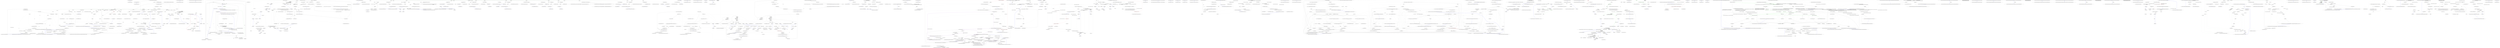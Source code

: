 digraph  {
n0 [cluster="Ninject.ActivationException.ActivationException()", label="Entry Ninject.ActivationException.ActivationException()", span="29-29"];
n1 [cluster="Ninject.ActivationException.ActivationException()", label="Exit Ninject.ActivationException.ActivationException()", span="29-29"];
n2 [cluster="Ninject.ActivationException.ActivationException(string)", label="Entry Ninject.ActivationException.ActivationException(string)", span="35-35"];
n3 [cluster="Ninject.ActivationException.ActivationException(string)", label="Exit Ninject.ActivationException.ActivationException(string)", span="35-35"];
n4 [cluster="Ninject.ActivationException.ActivationException(string, System.Exception)", label="Entry Ninject.ActivationException.ActivationException(string, System.Exception)", span="42-42"];
n5 [cluster="Ninject.ActivationException.ActivationException(string, System.Exception)", label="Exit Ninject.ActivationException.ActivationException(string, System.Exception)", span="42-42"];
n6 [cluster="Ninject.ActivationException.ActivationException(System.Runtime.Serialization.SerializationInfo, System.Runtime.Serialization.StreamingContext)", label="Entry Ninject.ActivationException.ActivationException(System.Runtime.Serialization.SerializationInfo, System.Runtime.Serialization.StreamingContext)", span="50-50"];
n7 [cluster="Ninject.ActivationException.ActivationException(System.Runtime.Serialization.SerializationInfo, System.Runtime.Serialization.StreamingContext)", label="Exit Ninject.ActivationException.ActivationException(System.Runtime.Serialization.SerializationInfo, System.Runtime.Serialization.StreamingContext)", span="50-50"];
m3_25 [cluster="Unk.ShouldBeFalse", file="AssemblyNameRetriever.cs", label="Entry Unk.ShouldBeFalse", span=""];
m3_14 [cluster="Ninject.Modules.AssemblyNameRetriever.AssemblyChecker.GetAssemblyNames(System.Collections.Generic.IEnumerable<string>, System.Predicate<System.Reflection.Assembly>)", file="AssemblyNameRetriever.cs", label=filenames, span="87-87"];
m3_6 [cluster="Ninject.Tests.Integration.ExternalInjectionTests.WhenInjectIsCalled.InstanceOfKernelIsInjected()", file="AssemblyNameRetriever.cs", label="var warrior = new ExternalWarrior()", span="24-24"];
m3_10 [cluster="Ninject.Tests.Integration.ExternalInjectionTests.WhenInjectIsCalled.InstanceOfKernelIsInjected()", file="AssemblyNameRetriever.cs", label="Exit Ninject.Tests.Integration.ExternalInjectionTests.WhenInjectIsCalled.InstanceOfKernelIsInjected()", span="20-20"];
m3_11 [cluster="Ninject.Syntax.BindingRoot.Bind<T>()", file="AssemblyNameRetriever.cs", label="Entry Ninject.Syntax.BindingRoot.Bind<T>()", span="27-27"];
m3_17 [cluster="Ninject.Modules.AssemblyNameRetriever.AssemblyChecker.GetAssemblyNames(System.Collections.Generic.IEnumerable<string>, System.Predicate<System.Reflection.Assembly>)", file="AssemblyNameRetriever.cs", label="assembly = Assembly.LoadFrom(filename)", span="94-94"];
m3_18 [cluster="Ninject.Modules.AssemblyNameRetriever.AssemblyChecker.GetAssemblyNames(System.Collections.Generic.IEnumerable<string>, System.Predicate<System.Reflection.Assembly>)", color=green, community=0, file="AssemblyNameRetriever.cs", label="2: BadImageFormatException", span="96-96"];
m3_19 [cluster="Ninject.Modules.AssemblyNameRetriever.AssemblyChecker.GetAssemblyNames(System.Collections.Generic.IEnumerable<string>, System.Predicate<System.Reflection.Assembly>)", file="AssemblyNameRetriever.cs", label="assembly = Assembly.Load(filename)", span="105-105"];
m3_21 [cluster="Ninject.Modules.AssemblyNameRetriever.AssemblyChecker.GetAssemblyNames(System.Collections.Generic.IEnumerable<string>, System.Predicate<System.Reflection.Assembly>)", file="AssemblyNameRetriever.cs", label="filter(assembly)", span="113-113"];
m3_20 [cluster="Ninject.Modules.AssemblyNameRetriever.AssemblyChecker.GetAssemblyNames(System.Collections.Generic.IEnumerable<string>, System.Predicate<System.Reflection.Assembly>)", file="AssemblyNameRetriever.cs", label=FileNotFoundException, span="107-107"];
m3_22 [cluster="Ninject.Modules.AssemblyNameRetriever.AssemblyChecker.GetAssemblyNames(System.Collections.Generic.IEnumerable<string>, System.Predicate<System.Reflection.Assembly>)", file="AssemblyNameRetriever.cs", label="result.Add(assembly.GetName(false))", span="115-115"];
m3_24 [cluster="Ninject.Modules.AssemblyNameRetriever.AssemblyChecker.GetAssemblyNames(System.Collections.Generic.IEnumerable<string>, System.Predicate<System.Reflection.Assembly>)", file="AssemblyNameRetriever.cs", label="Exit Ninject.Modules.AssemblyNameRetriever.AssemblyChecker.GetAssemblyNames(System.Collections.Generic.IEnumerable<string>, System.Predicate<System.Reflection.Assembly>)", span="84-84"];
m3_28 [cluster="System.Reflection.Assembly.Load(string)", file="AssemblyNameRetriever.cs", label="Entry System.Reflection.Assembly.Load(string)", span="0-0"];
m3_12 [cluster="Ninject.Syntax.IBindingToSyntax<T>.To<TImplementation>()", file="AssemblyNameRetriever.cs", label="Entry Ninject.Syntax.IBindingToSyntax<T>.To<TImplementation>()", span="40-40"];
m3_9 [cluster="Ninject.Tests.Integration.ExternalInjectionTests.WhenInjectIsCalled.InstanceOfKernelIsInjected()", file="AssemblyNameRetriever.cs", label="warrior.Weapon.ShouldBeInstanceOf<Sword>()", span="28-28"];
m3_13 [cluster="Ninject.Tests.Integration.ExternalInjectionTests.ExternalWarrior.ExternalWarrior()", file="AssemblyNameRetriever.cs", label="Entry Ninject.Tests.Integration.ExternalInjectionTests.ExternalWarrior.ExternalWarrior()", span="43-43"];
m3_23 [cluster="Ninject.Tests.Fakes.NotifiesWhenDisposed.NotifiesWhenDisposed()", file="AssemblyNameRetriever.cs", label="Entry Ninject.Tests.Fakes.NotifiesWhenDisposed.NotifiesWhenDisposed()", span="5-5"];
m3_15 [cluster="Unk.ShouldNotBeNull", file="AssemblyNameRetriever.cs", label="Entry Unk.ShouldNotBeNull", span=""];
m3_16 [cluster="Unk.>", file="AssemblyNameRetriever.cs", label="Entry Unk.>", span=""];
m3_27 [cluster="System.Reflection.Assembly.LoadFrom(string)", file="AssemblyNameRetriever.cs", label="Ninject.Tests.Integration.ExternalInjectionTests.WhenInjectIsCalled", span=""];
m3_7 [cluster="Ninject.Tests.Integration.ExternalInjectionTests.WhenInjectIsCalled.InstanceOfKernelIsInjected()", file="AssemblyNameRetriever.cs", label="kernel.Inject(warrior)", span="25-25"];
m3_30 [cluster="System.Reflection.Assembly.GetName(bool)", file="AssemblyNameRetriever.cs", label="Entry System.Reflection.Assembly.GetName(bool)", span="0-0"];
m3_0 [cluster="Ninject.Modules.AssemblyNameRetriever.GetAssemblyNames(System.Collections.Generic.IEnumerable<string>, System.Predicate<System.Reflection.Assembly>)", file="AssemblyNameRetriever.cs", label="Entry Ninject.Modules.AssemblyNameRetriever.GetAssemblyNames(System.Collections.Generic.IEnumerable<string>, System.Predicate<System.Reflection.Assembly>)", span="43-43"];
m3_1 [cluster="Ninject.Modules.AssemblyNameRetriever.GetAssemblyNames(System.Collections.Generic.IEnumerable<string>, System.Predicate<System.Reflection.Assembly>)", file="AssemblyNameRetriever.cs", label="var assemblyCheckerType = typeof(AssemblyChecker)", span="45-45"];
m3_4 [cluster="Ninject.Tests.Integration.ExternalInjectionTests.WhenInjectIsCalled.InstanceOfKernelIsInjected()", file="AssemblyNameRetriever.cs", label="Entry Ninject.Tests.Integration.ExternalInjectionTests.WhenInjectIsCalled.InstanceOfKernelIsInjected()", span="20-20"];
m3_2 [cluster="Ninject.Modules.AssemblyNameRetriever.GetAssemblyNames(System.Collections.Generic.IEnumerable<string>, System.Predicate<System.Reflection.Assembly>)", file="AssemblyNameRetriever.cs", label="var temporaryDomain = CreateTemporaryAppDomain()", span="46-46"];
m3_3 [cluster="Ninject.Modules.AssemblyNameRetriever.GetAssemblyNames(System.Collections.Generic.IEnumerable<string>, System.Predicate<System.Reflection.Assembly>)", file="AssemblyNameRetriever.cs", label="var checker = (AssemblyChecker)temporaryDomain.CreateInstanceAndUnwrap(\r\n                    assemblyCheckerType.Assembly.FullName,\r\n                    assemblyCheckerType.FullName ?? string.Empty)", span="49-51"];
m3_5 [cluster="Ninject.Tests.Integration.ExternalInjectionTests.WhenInjectIsCalled.InstanceOfKernelIsInjected()", file="AssemblyNameRetriever.cs", label="kernel.Bind<IWeapon>().To<Sword>()", span="22-22"];
m3_29 [cluster="System.Predicate<T>.Invoke(T)", file="AssemblyNameRetriever.cs", label="Entry System.Predicate<T>.Invoke(T)", span="0-0"];
m3_8 [cluster="System.Collections.Generic.IEnumerable<TSource>.ToArray<TSource>()", file="AssemblyNameRetriever.cs", label="Entry System.Collections.Generic.IEnumerable<TSource>.ToArray<TSource>()", span="0-0"];
m3_31 [cluster="System.Collections.Generic.List<T>.Add(T)", file="AssemblyNameRetriever.cs", label="Entry System.Collections.Generic.List<T>.Add(T)", span="0-0"];
m3_26 [cluster="System.IO.File.Exists(string)", file="AssemblyNameRetriever.cs", label="Entry System.IO.File.Exists(string)", span="0-0"];
m6_25 [cluster="System.Collections.Generic.List<T>.List()", file="ComponentContainer.cs", label="Entry System.Collections.Generic.List<T>.List()", span="0-0"];
m6_39 [cluster="Unk.Any", file="ComponentContainer.cs", label="Entry Unk.Any", span=""];
m6_35 [cluster="System.Reflection.MemberInfo.GetPropertyFromDeclaredType(System.Reflection.PropertyInfo, System.Reflection.BindingFlags)", file="ComponentContainer.cs", label="Entry System.Reflection.MemberInfo.GetPropertyFromDeclaredType(System.Reflection.PropertyInfo, System.Reflection.BindingFlags)", span="97-97"];
m6_49 [cluster="System.Reflection.PropertyInfo.IsPrivate()", file="ComponentContainer.cs", label="Entry System.Reflection.PropertyInfo.IsPrivate()", span="118-118"];
m6_43 [cluster="Unk.ShouldInject", file="ComponentContainer.cs", label="Entry Unk.ShouldInject", span=""];
m6_14 [cluster="Ninject.Selection.Selector.SelectPropertiesForInjection(System.Type)", file="ComponentContainer.cs", label="Entry Ninject.Selection.Selector.SelectPropertiesForInjection(System.Type)", span="87-87"];
m6_15 [cluster="Ninject.Selection.Selector.SelectPropertiesForInjection(System.Type)", file="ComponentContainer.cs", label="Ensure.ArgumentNotNull(type, ''type'')", span="89-89"];
m6_17 [cluster="Ninject.Selection.Selector.SelectPropertiesForInjection(System.Type)", file="ComponentContainer.cs", label="properties.AddRange(\r\n                type.GetProperties(this.Flags)\r\n                       .Select(p => p.GetPropertyFromDeclaredType(p, this.Flags))\r\n                       .Where(p => this.InjectionHeuristics.Any(h => h.ShouldInject(p))))", span="91-94"];
m6_19 [cluster="Ninject.Selection.Selector.SelectPropertiesForInjection(System.Type)", file="ComponentContainer.cs", label="Type parentType = type.BaseType", span="98-98"];
m6_21 [cluster="Ninject.Selection.Selector.SelectPropertiesForInjection(System.Type)", file="ComponentContainer.cs", label="properties.AddRange(this.GetPrivateProperties(type.BaseType))", span="100-100"];
m6_16 [cluster="Ninject.Selection.Selector.SelectPropertiesForInjection(System.Type)", file="ComponentContainer.cs", label="List<PropertyInfo> properties = new List<PropertyInfo>()", span="90-90"];
m6_23 [cluster="Ninject.Selection.Selector.SelectPropertiesForInjection(System.Type)", file="ComponentContainer.cs", label="return properties;", span="105-105"];
m6_18 [cluster="Ninject.Selection.Selector.SelectPropertiesForInjection(System.Type)", file="ComponentContainer.cs", label="this.Settings.InjectParentPrivateProperties", span="96-96"];
m6_20 [cluster="Ninject.Selection.Selector.SelectPropertiesForInjection(System.Type)", file="ComponentContainer.cs", label="parentType != null", span="98-98"];
m6_22 [cluster="Ninject.Selection.Selector.SelectPropertiesForInjection(System.Type)", file="ComponentContainer.cs", label="parentType = parentType.BaseType", span="98-98"];
m6_24 [cluster="Ninject.Selection.Selector.SelectPropertiesForInjection(System.Type)", file="ComponentContainer.cs", label="Exit Ninject.Selection.Selector.SelectPropertiesForInjection(System.Type)", span="87-87"];
m6_29 [cluster="Unk.AddRange", file="ComponentContainer.cs", label="Entry Unk.AddRange", span=""];
m6_60 [cluster="System.Type.GetMethods(System.Reflection.BindingFlags)", file="ComponentContainer.cs", label="Entry System.Type.GetMethods(System.Reflection.BindingFlags)", span="0-0"];
m6_56 [cluster="Ninject.Selection.Selector.SelectMethodsForInjection(System.Type)", file="ComponentContainer.cs", label="Entry Ninject.Selection.Selector.SelectMethodsForInjection(System.Type)", span="119-119"];
m6_57 [cluster="Ninject.Selection.Selector.SelectMethodsForInjection(System.Type)", file="ComponentContainer.cs", label="Ensure.ArgumentNotNull(type, ''type'')", span="121-121"];
m6_58 [cluster="Ninject.Selection.Selector.SelectMethodsForInjection(System.Type)", file="ComponentContainer.cs", label="return type.GetMethods(Flags).Where(m => InjectionHeuristics.Any(h => h.ShouldInject(m)));", span="122-122"];
m6_59 [cluster="Ninject.Selection.Selector.SelectMethodsForInjection(System.Type)", file="ComponentContainer.cs", label="Exit Ninject.Selection.Selector.SelectMethodsForInjection(System.Type)", span="119-119"];
m6_28 [cluster="Unk.Where", file="ComponentContainer.cs", label="Entry Unk.Where", span=""];
m6_6 [cluster="Ninject.Infrastructure.Ensure.ArgumentNotNull(object, string)", file="ComponentContainer.cs", label="Entry Ninject.Infrastructure.Ensure.ArgumentNotNull(object, string)", span="17-17"];
m6_7 [cluster="System.Collections.Generic.IEnumerable<TSource>.ToList<TSource>()", file="ComponentContainer.cs", label="Entry System.Collections.Generic.IEnumerable<TSource>.ToList<TSource>()", span="0-0"];
m6_26 [cluster="System.Type.GetProperties(System.Reflection.BindingFlags)", file="ComponentContainer.cs", label="Entry System.Type.GetProperties(System.Reflection.BindingFlags)", span="0-0"];
m6_30 [cluster="Ninject.Selection.Selector.GetPrivateProperties(System.Type)", file="ComponentContainer.cs", label="Entry Ninject.Selection.Selector.GetPrivateProperties(System.Type)", span="108-108"];
m6_44 [cluster="Ninject.Selection.Selector.GetPrivateProperties(System.Type)", file="ComponentContainer.cs", label="return type.GetProperties(this.Flags).Where(p => p.DeclaringType == type && p.IsPrivate())\r\n                .Where(p => this.InjectionHeuristics.Any(h => h.ShouldInject(p)));", span="110-111"];
m6_45 [cluster="Ninject.Selection.Selector.GetPrivateProperties(System.Type)", file="ComponentContainer.cs", label="Exit Ninject.Selection.Selector.GetPrivateProperties(System.Type)", span="108-108"];
m6_64 [cluster="lambda expression", file="ComponentContainer.cs", label="Entry lambda expression", span="122-122"];
m6_32 [cluster="lambda expression", file="ComponentContainer.cs", label="Entry lambda expression", span="93-93"];
m6_36 [cluster="lambda expression", file="ComponentContainer.cs", label="Entry lambda expression", span="94-94"];
m6_33 [cluster="lambda expression", file="ComponentContainer.cs", label="p.GetPropertyFromDeclaredType(p, this.Flags)", span="93-93"];
m6_34 [cluster="lambda expression", file="ComponentContainer.cs", label="Exit lambda expression", span="93-93"];
m6_37 [cluster="lambda expression", file="ComponentContainer.cs", label="this.InjectionHeuristics.Any(h => h.ShouldInject(p))", span="94-94"];
m6_41 [cluster="lambda expression", file="ComponentContainer.cs", label="h.ShouldInject(p)", span="94-94"];
m6_38 [cluster="lambda expression", file="ComponentContainer.cs", label="Exit lambda expression", span="94-94"];
m6_40 [cluster="lambda expression", file="ComponentContainer.cs", label="Entry lambda expression", span="94-94"];
m6_42 [cluster="lambda expression", file="ComponentContainer.cs", label="Exit lambda expression", span="94-94"];
m6_47 [cluster="lambda expression", file="ComponentContainer.cs", label="p.DeclaringType == type && p.IsPrivate()", span="110-110"];
m6_46 [cluster="lambda expression", file="ComponentContainer.cs", label="Entry lambda expression", span="110-110"];
m6_50 [cluster="lambda expression", file="ComponentContainer.cs", label="Entry lambda expression", span="111-111"];
m6_48 [cluster="lambda expression", file="ComponentContainer.cs", label="Exit lambda expression", span="110-110"];
m6_51 [cluster="lambda expression", file="ComponentContainer.cs", label="this.InjectionHeuristics.Any(h => h.ShouldInject(p))", span="111-111"];
m6_54 [cluster="lambda expression", file="ComponentContainer.cs", label="h.ShouldInject(p)", span="111-111"];
m6_52 [cluster="lambda expression", file="ComponentContainer.cs", label="Exit lambda expression", span="111-111"];
m6_53 [cluster="lambda expression", file="ComponentContainer.cs", label="Entry lambda expression", span="111-111"];
m6_55 [cluster="lambda expression", file="ComponentContainer.cs", label="Exit lambda expression", span="111-111"];
m6_61 [cluster="lambda expression", file="ComponentContainer.cs", label="Entry lambda expression", span="122-122"];
m6_62 [cluster="lambda expression", file="ComponentContainer.cs", label="InjectionHeuristics.Any(h => h.ShouldInject(m))", span="122-122"];
m6_65 [cluster="lambda expression", file="ComponentContainer.cs", label="h.ShouldInject(m)", span="122-122"];
m6_63 [cluster="lambda expression", file="ComponentContainer.cs", label="Exit lambda expression", span="122-122"];
m6_66 [cluster="lambda expression", file="ComponentContainer.cs", label="Exit lambda expression", span="122-122"];
m6_31 [cluster="System.Collections.Generic.List<T>.AddRange(System.Collections.Generic.IEnumerable<T>)", file="ComponentContainer.cs", label="Entry System.Collections.Generic.List<T>.AddRange(System.Collections.Generic.IEnumerable<T>)", span="0-0"];
m6_27 [cluster="Unk.Select", file="ComponentContainer.cs", label="Entry Unk.Select", span=""];
m6_8 [cluster="Ninject.Selection.Selector.SelectConstructorsForInjection(System.Type)", file="ComponentContainer.cs", label="Entry Ninject.Selection.Selector.SelectConstructorsForInjection(System.Type)", span="74-74"];
m6_9 [cluster="Ninject.Selection.Selector.SelectConstructorsForInjection(System.Type)", file="ComponentContainer.cs", label="Ensure.ArgumentNotNull(type, ''type'')", span="76-76"];
m6_10 [cluster="Ninject.Selection.Selector.SelectConstructorsForInjection(System.Type)", file="ComponentContainer.cs", label="var constructors = type.GetConstructors( Flags )", span="78-78"];
m6_11 [cluster="Ninject.Selection.Selector.SelectConstructorsForInjection(System.Type)", file="ComponentContainer.cs", label="return constructors.Length == 0 ? null : constructors;", span="79-79"];
m6_12 [cluster="Ninject.Selection.Selector.SelectConstructorsForInjection(System.Type)", file="ComponentContainer.cs", label="Exit Ninject.Selection.Selector.SelectConstructorsForInjection(System.Type)", span="74-74"];
m6_67 [cluster="Ninject.Selection.Heuristics.IInjectionHeuristic.ShouldInject(System.Reflection.MemberInfo)", file="ComponentContainer.cs", label="Entry Ninject.Selection.Heuristics.IInjectionHeuristic.ShouldInject(System.Reflection.MemberInfo)", span="27-27"];
m6_13 [cluster="System.Type.GetConstructors(System.Reflection.BindingFlags)", file="ComponentContainer.cs", label="Entry System.Type.GetConstructors(System.Reflection.BindingFlags)", span="0-0"];
m6_0 [cluster="Ninject.Selection.Selector.Selector(Ninject.Selection.Heuristics.IConstructorScorer, System.Collections.Generic.IEnumerable<Ninject.Selection.Heuristics.IInjectionHeuristic>)", file="ComponentContainer.cs", label="Entry Ninject.Selection.Selector.Selector(Ninject.Selection.Heuristics.IConstructorScorer, System.Collections.Generic.IEnumerable<Ninject.Selection.Heuristics.IInjectionHeuristic>)", span="60-60"];
m6_1 [cluster="Ninject.Selection.Selector.Selector(Ninject.Selection.Heuristics.IConstructorScorer, System.Collections.Generic.IEnumerable<Ninject.Selection.Heuristics.IInjectionHeuristic>)", file="ComponentContainer.cs", label="Ensure.ArgumentNotNull(constructorScorer, ''constructorScorer'')", span="62-62"];
m6_2 [cluster="Ninject.Selection.Selector.Selector(Ninject.Selection.Heuristics.IConstructorScorer, System.Collections.Generic.IEnumerable<Ninject.Selection.Heuristics.IInjectionHeuristic>)", file="ComponentContainer.cs", label="Ensure.ArgumentNotNull(injectionHeuristics, ''injectionHeuristics'')", span="63-63"];
m6_3 [cluster="Ninject.Selection.Selector.Selector(Ninject.Selection.Heuristics.IConstructorScorer, System.Collections.Generic.IEnumerable<Ninject.Selection.Heuristics.IInjectionHeuristic>)", file="ComponentContainer.cs", label="ConstructorScorer = constructorScorer", span="65-65"];
m6_4 [cluster="Ninject.Selection.Selector.Selector(Ninject.Selection.Heuristics.IConstructorScorer, System.Collections.Generic.IEnumerable<Ninject.Selection.Heuristics.IInjectionHeuristic>)", file="ComponentContainer.cs", label="InjectionHeuristics = injectionHeuristics.ToList()", span="66-66"];
m6_5 [cluster="Ninject.Selection.Selector.Selector(Ninject.Selection.Heuristics.IConstructorScorer, System.Collections.Generic.IEnumerable<Ninject.Selection.Heuristics.IInjectionHeuristic>)", file="ComponentContainer.cs", label="Exit Ninject.Selection.Selector.Selector(Ninject.Selection.Heuristics.IConstructorScorer, System.Collections.Generic.IEnumerable<Ninject.Selection.Heuristics.IInjectionHeuristic>)", span="60-60"];
m6_68 [file="ComponentContainer.cs", label="Ninject.Selection.Selector", span=""];
m6_69 [file="ComponentContainer.cs", label="?", span=""];
m6_70 [file="ComponentContainer.cs", label="System.Type", span=""];
m6_71 [file="ComponentContainer.cs", label="?", span=""];
m6_72 [file="ComponentContainer.cs", label="System.Reflection.MethodInfo", span=""];
m7_75 [cluster="Ninject.KernelBase.Inject(object, params Ninject.Parameters.IParameter[])", file="ConstructorInjectionDirective.cs", label="Entry Ninject.KernelBase.Inject(object, params Ninject.Parameters.IParameter[])", span="228-228"];
m7_76 [cluster="Ninject.KernelBase.Inject(object, params Ninject.Parameters.IParameter[])", file="ConstructorInjectionDirective.cs", label="this.ReadonlyKernel.Inject(instance, parameters)", span="230-230"];
m7_77 [cluster="Ninject.KernelBase.Inject(object, params Ninject.Parameters.IParameter[])", file="ConstructorInjectionDirective.cs", label="Exit Ninject.KernelBase.Inject(object, params Ninject.Parameters.IParameter[])", span="228-228"];
m7_6 [cluster="Ninject.KernelBase.KernelBase(Ninject.Components.IComponentContainer, Ninject.INinjectSettings, params Ninject.Modules.INinjectModule[])", file="ConstructorInjectionDirective.cs", label="Entry Ninject.KernelBase.KernelBase(Ninject.Components.IComponentContainer, Ninject.INinjectSettings, params Ninject.Modules.INinjectModule[])", span="69-69"];
m7_7 [cluster="Ninject.KernelBase.KernelBase(Ninject.Components.IComponentContainer, Ninject.INinjectSettings, params Ninject.Modules.INinjectModule[])", file="ConstructorInjectionDirective.cs", label="this.kernelConfiguration = new KernelConfiguration(components, settings, modules)", span="71-71"];
m7_8 [cluster="Ninject.KernelBase.KernelBase(Ninject.Components.IComponentContainer, Ninject.INinjectSettings, params Ninject.Modules.INinjectModule[])", file="ConstructorInjectionDirective.cs", label="this.kernelConfiguration.Bind<IKernel>().ToMethod(ctx => this)", span="72-72"];
m7_9 [cluster="Ninject.KernelBase.KernelBase(Ninject.Components.IComponentContainer, Ninject.INinjectSettings, params Ninject.Modules.INinjectModule[])", file="ConstructorInjectionDirective.cs", label="this.kernelConfiguration.Bind<IResolutionRoot>().ToMethod(ctx => this).When(ctx => true)", span="73-73"];
m7_10 [cluster="Ninject.KernelBase.KernelBase(Ninject.Components.IComponentContainer, Ninject.INinjectSettings, params Ninject.Modules.INinjectModule[])", file="ConstructorInjectionDirective.cs", label="Exit Ninject.KernelBase.KernelBase(Ninject.Components.IComponentContainer, Ninject.INinjectSettings, params Ninject.Modules.INinjectModule[])", span="69-69"];
m7_42 [cluster="Ninject.KernelBase.RemoveBinding(Ninject.Planning.Bindings.IBinding)", file="ConstructorInjectionDirective.cs", label="Entry Ninject.KernelBase.RemoveBinding(Ninject.Planning.Bindings.IBinding)", span="134-134"];
m7_43 [cluster="Ninject.KernelBase.RemoveBinding(Ninject.Planning.Bindings.IBinding)", file="ConstructorInjectionDirective.cs", label="this.kernelConfiguration.RemoveBinding(binding)", span="136-136"];
m7_44 [cluster="Ninject.KernelBase.RemoveBinding(Ninject.Planning.Bindings.IBinding)", file="ConstructorInjectionDirective.cs", label="this.isDirty = true", span="137-137"];
m7_45 [cluster="Ninject.KernelBase.RemoveBinding(Ninject.Planning.Bindings.IBinding)", file="ConstructorInjectionDirective.cs", label="Exit Ninject.KernelBase.RemoveBinding(Ninject.Planning.Bindings.IBinding)", span="134-134"];
m7_83 [cluster="Ninject.KernelBase.CanResolve(Ninject.Activation.IRequest)", file="ConstructorInjectionDirective.cs", label="Entry Ninject.KernelBase.CanResolve(Ninject.Activation.IRequest)", span="248-248"];
m7_84 [cluster="Ninject.KernelBase.CanResolve(Ninject.Activation.IRequest)", file="ConstructorInjectionDirective.cs", label="return this.ReadonlyKernel.CanResolve(request);", span="250-250"];
m7_85 [cluster="Ninject.KernelBase.CanResolve(Ninject.Activation.IRequest)", file="ConstructorInjectionDirective.cs", label="Exit Ninject.KernelBase.CanResolve(Ninject.Activation.IRequest)", span="248-248"];
m7_114 [cluster="System.IServiceProvider.GetService(System.Type)", file="ConstructorInjectionDirective.cs", label="Entry System.IServiceProvider.GetService(System.Type)", span="0-0"];
m7_55 [cluster="Ninject.KernelBase.Load(System.Collections.Generic.IEnumerable<Ninject.Modules.INinjectModule>)", file="ConstructorInjectionDirective.cs", label="Entry Ninject.KernelBase.Load(System.Collections.Generic.IEnumerable<Ninject.Modules.INinjectModule>)", span="163-163"];
m7_56 [cluster="Ninject.KernelBase.Load(System.Collections.Generic.IEnumerable<Ninject.Modules.INinjectModule>)", file="ConstructorInjectionDirective.cs", label="this.kernelConfiguration.Load(m)", span="165-165"];
m7_57 [cluster="Ninject.KernelBase.Load(System.Collections.Generic.IEnumerable<Ninject.Modules.INinjectModule>)", file="ConstructorInjectionDirective.cs", label="this.isDirty = true", span="166-166"];
m7_58 [cluster="Ninject.KernelBase.Load(System.Collections.Generic.IEnumerable<Ninject.Modules.INinjectModule>)", file="ConstructorInjectionDirective.cs", label="Exit Ninject.KernelBase.Load(System.Collections.Generic.IEnumerable<Ninject.Modules.INinjectModule>)", span="163-163"];
m7_78 [cluster="Ninject.Syntax.IResolutionRoot.Inject(object, params Ninject.Parameters.IParameter[])", file="ConstructorInjectionDirective.cs", label="Entry Ninject.Syntax.IResolutionRoot.Inject(object, params Ninject.Parameters.IParameter[])", span="29-29"];
m7_51 [cluster="Ninject.KernelBase.GetModules()", file="ConstructorInjectionDirective.cs", label="Entry Ninject.KernelBase.GetModules()", span="154-154"];
m7_52 [cluster="Ninject.KernelBase.GetModules()", file="ConstructorInjectionDirective.cs", label="return this.kernelConfiguration.GetModules();", span="156-156"];
m7_53 [cluster="Ninject.KernelBase.GetModules()", file="ConstructorInjectionDirective.cs", label="Exit Ninject.KernelBase.GetModules()", span="154-154"];
m7_11 [cluster="Ninject.KernelConfiguration.KernelConfiguration(Ninject.Components.IComponentContainer, Ninject.INinjectSettings, params Ninject.Modules.INinjectModule[])", file="ConstructorInjectionDirective.cs", label="Entry Ninject.KernelConfiguration.KernelConfiguration(Ninject.Components.IComponentContainer, Ninject.INinjectSettings, params Ninject.Modules.INinjectModule[])", span="60-60"];
m7_106 [cluster="Ninject.IKernelConfiguration.GetBindings(System.Type)", file="ConstructorInjectionDirective.cs", label="Entry Ninject.IKernelConfiguration.GetBindings(System.Type)", span="58-58"];
m7_24 [cluster="Ninject.KernelBase.Dispose(bool)", file="ConstructorInjectionDirective.cs", label="Entry Ninject.KernelBase.Dispose(bool)", span="95-95"];
m7_25 [cluster="Ninject.KernelBase.Dispose(bool)", file="ConstructorInjectionDirective.cs", label="disposing && !IsDisposed", span="97-97"];
m7_28 [cluster="Ninject.KernelBase.Dispose(bool)", file="ConstructorInjectionDirective.cs", label="base.Dispose(disposing)", span="107-107"];
m7_26 [cluster="Ninject.KernelBase.Dispose(bool)", file="ConstructorInjectionDirective.cs", label="this.kernel != null", span="99-99"];
m7_27 [cluster="Ninject.KernelBase.Dispose(bool)", file="ConstructorInjectionDirective.cs", label="this.kernel.Dispose()", span="101-101"];
m7_29 [cluster="Ninject.KernelBase.Dispose(bool)", file="ConstructorInjectionDirective.cs", label="Exit Ninject.KernelBase.Dispose(bool)", span="95-95"];
m7_37 [cluster="Ninject.KernelBase.AddBinding(Ninject.Planning.Bindings.IBinding)", file="ConstructorInjectionDirective.cs", label="Entry Ninject.KernelBase.AddBinding(Ninject.Planning.Bindings.IBinding)", span="124-124"];
m7_38 [cluster="Ninject.KernelBase.AddBinding(Ninject.Planning.Bindings.IBinding)", file="ConstructorInjectionDirective.cs", label="this.kernelConfiguration.AddBinding(binding)", span="126-126"];
m7_39 [cluster="Ninject.KernelBase.AddBinding(Ninject.Planning.Bindings.IBinding)", file="ConstructorInjectionDirective.cs", label="this.isDirty = true", span="127-127"];
m7_40 [cluster="Ninject.KernelBase.AddBinding(Ninject.Planning.Bindings.IBinding)", file="ConstructorInjectionDirective.cs", label="Exit Ninject.KernelBase.AddBinding(Ninject.Planning.Bindings.IBinding)", span="124-124"];
m7_74 [cluster="Ninject.IKernelConfiguration.Unload(string)", file="ConstructorInjectionDirective.cs", label="Entry Ninject.IKernelConfiguration.Unload(string)", span="51-51"];
m7_13 [cluster="Ninject.Syntax.IBindingToSyntax<T1>.ToMethod<TImplementation>(System.Func<Ninject.Activation.IContext, TImplementation>)", file="ConstructorInjectionDirective.cs", label="Entry Ninject.Syntax.IBindingToSyntax<T1>.ToMethod<TImplementation>(System.Func<Ninject.Activation.IContext, TImplementation>)", span="95-95"];
m7_91 [cluster="Ninject.KernelBase.Resolve(Ninject.Activation.IRequest)", file="ConstructorInjectionDirective.cs", label="Entry Ninject.KernelBase.Resolve(Ninject.Activation.IRequest)", span="272-272"];
m7_92 [cluster="Ninject.KernelBase.Resolve(Ninject.Activation.IRequest)", file="ConstructorInjectionDirective.cs", label="return this.ReadonlyKernel.Resolve(request);", span="274-274"];
m7_93 [cluster="Ninject.KernelBase.Resolve(Ninject.Activation.IRequest)", file="ConstructorInjectionDirective.cs", label="Exit Ninject.KernelBase.Resolve(Ninject.Activation.IRequest)", span="272-272"];
m7_47 [cluster="Ninject.KernelBase.HasModule(string)", file="ConstructorInjectionDirective.cs", label="Entry Ninject.KernelBase.HasModule(string)", span="145-145"];
m7_48 [cluster="Ninject.KernelBase.HasModule(string)", file="ConstructorInjectionDirective.cs", label="return this.kernelConfiguration.HasModule(name);", span="147-147"];
m7_49 [cluster="Ninject.KernelBase.HasModule(string)", file="ConstructorInjectionDirective.cs", label="Exit Ninject.KernelBase.HasModule(string)", span="145-145"];
m7_69 [cluster="Ninject.IKernelConfiguration.Load(System.Collections.Generic.IEnumerable<System.Reflection.Assembly>)", file="ConstructorInjectionDirective.cs", label="Entry Ninject.IKernelConfiguration.Load(System.Collections.Generic.IEnumerable<System.Reflection.Assembly>)", span="44-44"];
m7_107 [cluster="Ninject.KernelBase.BuildReadonlyKernel()", file="ConstructorInjectionDirective.cs", label="Entry Ninject.KernelBase.BuildReadonlyKernel()", span="317-317"];
m7_108 [cluster="Ninject.KernelBase.BuildReadonlyKernel()", file="ConstructorInjectionDirective.cs", label="throw new NotSupportedException(''Kernel is built internally.'');", span="319-319"];
m7_109 [cluster="Ninject.KernelBase.BuildReadonlyKernel()", file="ConstructorInjectionDirective.cs", label="Exit Ninject.KernelBase.BuildReadonlyKernel()", span="317-317"];
m7_59 [cluster="Ninject.IKernelConfiguration.Load(System.Collections.Generic.IEnumerable<Ninject.Modules.INinjectModule>)", file="ConstructorInjectionDirective.cs", label="Entry Ninject.IKernelConfiguration.Load(System.Collections.Generic.IEnumerable<Ninject.Modules.INinjectModule>)", span="31-31"];
m7_36 [cluster="Ninject.Syntax.IBindingRoot.Unbind(System.Type)", file="ConstructorInjectionDirective.cs", label="Entry Ninject.Syntax.IBindingRoot.Unbind(System.Type)", span="84-84"];
m7_64 [cluster="Ninject.IKernelConfiguration.Load(System.Collections.Generic.IEnumerable<string>)", file="ConstructorInjectionDirective.cs", label="Entry Ninject.IKernelConfiguration.Load(System.Collections.Generic.IEnumerable<string>)", span="38-38"];
m7_79 [cluster="Ninject.KernelBase.Release(object)", file="ConstructorInjectionDirective.cs", label="Entry Ninject.KernelBase.Release(object)", span="238-238"];
m7_80 [cluster="Ninject.KernelBase.Release(object)", file="ConstructorInjectionDirective.cs", label="return this.ReadonlyKernel.Release(instance);", span="240-240"];
m7_81 [cluster="Ninject.KernelBase.Release(object)", file="ConstructorInjectionDirective.cs", label="Exit Ninject.KernelBase.Release(object)", span="238-238"];
m7_94 [cluster="Ninject.Syntax.IResolutionRoot.Resolve(Ninject.Activation.IRequest)", file="ConstructorInjectionDirective.cs", label="Entry Ninject.Syntax.IResolutionRoot.Resolve(Ninject.Activation.IRequest)", span="54-54"];
m7_12 [cluster="Ninject.Syntax.IBindingRoot.Bind<T>()", file="ConstructorInjectionDirective.cs", label="Entry Ninject.Syntax.IBindingRoot.Bind<T>()", span="38-38"];
m7_82 [cluster="Ninject.Syntax.IResolutionRoot.Release(object)", file="ConstructorInjectionDirective.cs", label="Entry Ninject.Syntax.IResolutionRoot.Release(object)", span="72-72"];
m7_31 [cluster="Ninject.Infrastructure.Disposal.DisposableObject.Dispose(bool)", file="ConstructorInjectionDirective.cs", label="Entry Ninject.Infrastructure.Disposal.DisposableObject.Dispose(bool)", span="37-37"];
m7_99 [cluster="Ninject.KernelBase.BeginBlock()", file="ConstructorInjectionDirective.cs", label="Entry Ninject.KernelBase.BeginBlock()", span="295-295"];
m7_100 [cluster="Ninject.KernelBase.BeginBlock()", file="ConstructorInjectionDirective.cs", label="return new ActivationBlock(this);", span="297-297"];
m7_101 [cluster="Ninject.KernelBase.BeginBlock()", file="ConstructorInjectionDirective.cs", label="Exit Ninject.KernelBase.BeginBlock()", span="295-295"];
m7_2 [cluster="Ninject.KernelBase.KernelBase(params Ninject.Modules.INinjectModule[])", file="ConstructorInjectionDirective.cs", label="Entry Ninject.KernelBase.KernelBase(params Ninject.Modules.INinjectModule[])", span="48-48"];
m7_3 [cluster="Ninject.KernelBase.KernelBase(params Ninject.Modules.INinjectModule[])", file="ConstructorInjectionDirective.cs", label="Exit Ninject.KernelBase.KernelBase(params Ninject.Modules.INinjectModule[])", span="48-48"];
m7_60 [cluster="Ninject.KernelBase.Load(System.Collections.Generic.IEnumerable<string>)", file="ConstructorInjectionDirective.cs", label="Entry Ninject.KernelBase.Load(System.Collections.Generic.IEnumerable<string>)", span="174-174"];
m7_61 [cluster="Ninject.KernelBase.Load(System.Collections.Generic.IEnumerable<string>)", file="ConstructorInjectionDirective.cs", label="this.kernelConfiguration.Load(filePatterns)", span="176-176"];
m7_62 [cluster="Ninject.KernelBase.Load(System.Collections.Generic.IEnumerable<string>)", file="ConstructorInjectionDirective.cs", label="this.isDirty = true", span="177-177"];
m7_63 [cluster="Ninject.KernelBase.Load(System.Collections.Generic.IEnumerable<string>)", file="ConstructorInjectionDirective.cs", label="Exit Ninject.KernelBase.Load(System.Collections.Generic.IEnumerable<string>)", span="174-174"];
m7_46 [cluster="Ninject.Syntax.IBindingRoot.RemoveBinding(Ninject.Planning.Bindings.IBinding)", file="ConstructorInjectionDirective.cs", label="Entry Ninject.Syntax.IBindingRoot.RemoveBinding(Ninject.Planning.Bindings.IBinding)", span="137-137"];
m7_87 [cluster="Ninject.KernelBase.CanResolve(Ninject.Activation.IRequest, bool)", file="ConstructorInjectionDirective.cs", label="Entry Ninject.KernelBase.CanResolve(Ninject.Activation.IRequest, bool)", span="261-261"];
m7_88 [cluster="Ninject.KernelBase.CanResolve(Ninject.Activation.IRequest, bool)", file="ConstructorInjectionDirective.cs", label="return this.ReadonlyKernel.CanResolve(request, ignoreImplicitBindings);", span="263-263"];
m7_89 [cluster="Ninject.KernelBase.CanResolve(Ninject.Activation.IRequest, bool)", file="ConstructorInjectionDirective.cs", label="Exit Ninject.KernelBase.CanResolve(Ninject.Activation.IRequest, bool)", span="261-261"];
m7_110 [cluster="System.NotSupportedException.NotSupportedException(string)", file="ConstructorInjectionDirective.cs", label="Entry System.NotSupportedException.NotSupportedException(string)", span="0-0"];
m7_111 [cluster="Ninject.KernelBase.GetService(System.Type)", file="ConstructorInjectionDirective.cs", label="Entry Ninject.KernelBase.GetService(System.Type)", span="347-347"];
m7_112 [cluster="Ninject.KernelBase.GetService(System.Type)", file="ConstructorInjectionDirective.cs", label="return this.ReadonlyKernel.GetService(serviceType);", span="349-349"];
m7_113 [cluster="Ninject.KernelBase.GetService(System.Type)", file="ConstructorInjectionDirective.cs", label="Exit Ninject.KernelBase.GetService(System.Type)", span="347-347"];
m7_98 [cluster="Ninject.Syntax.IResolutionRoot.CreateRequest(System.Type, System.Func<Ninject.Planning.Bindings.IBindingMetadata, bool>, System.Collections.Generic.IEnumerable<Ninject.Parameters.IParameter>, bool, bool)", file="ConstructorInjectionDirective.cs", label="Entry Ninject.Syntax.IResolutionRoot.CreateRequest(System.Type, System.Func<Ninject.Planning.Bindings.IBindingMetadata, bool>, System.Collections.Generic.IEnumerable<Ninject.Parameters.IParameter>, bool, bool)", span="65-65"];
m7_32 [cluster="Ninject.KernelBase.Unbind(System.Type)", file="ConstructorInjectionDirective.cs", label="Entry Ninject.KernelBase.Unbind(System.Type)", span="114-114"];
m7_33 [cluster="Ninject.KernelBase.Unbind(System.Type)", file="ConstructorInjectionDirective.cs", label="this.kernelConfiguration.Unbind(service)", span="116-116"];
m7_34 [cluster="Ninject.KernelBase.Unbind(System.Type)", file="ConstructorInjectionDirective.cs", label="this.isDirty = true", span="117-117"];
m7_35 [cluster="Ninject.KernelBase.Unbind(System.Type)", file="ConstructorInjectionDirective.cs", label="Exit Ninject.KernelBase.Unbind(System.Type)", span="114-114"];
m7_21 [cluster="lambda expression", file="ConstructorInjectionDirective.cs", label="Entry lambda expression", span="73-73"];
m7_15 [cluster="lambda expression", file="ConstructorInjectionDirective.cs", label="Entry lambda expression", span="72-72"];
m7_18 [cluster="lambda expression", file="ConstructorInjectionDirective.cs", label="Entry lambda expression", span="73-73"];
m7_16 [cluster="lambda expression", file="ConstructorInjectionDirective.cs", label=this, span="72-72"];
m7_17 [cluster="lambda expression", file="ConstructorInjectionDirective.cs", label="Exit lambda expression", span="72-72"];
m7_19 [cluster="lambda expression", file="ConstructorInjectionDirective.cs", label=this, span="73-73"];
m7_20 [cluster="lambda expression", file="ConstructorInjectionDirective.cs", label="Exit lambda expression", span="73-73"];
m7_22 [cluster="lambda expression", file="ConstructorInjectionDirective.cs", label=true, span="73-73"];
m7_23 [cluster="lambda expression", file="ConstructorInjectionDirective.cs", label="Exit lambda expression", span="73-73"];
m7_54 [cluster="Ninject.IKernelConfiguration.GetModules()", file="ConstructorInjectionDirective.cs", label="Entry Ninject.IKernelConfiguration.GetModules()", span="18-18"];
m7_70 [cluster="Ninject.KernelBase.Unload(string)", file="ConstructorInjectionDirective.cs", label="Entry Ninject.KernelBase.Unload(string)", span="195-195"];
m7_71 [cluster="Ninject.KernelBase.Unload(string)", file="ConstructorInjectionDirective.cs", label="this.kernelConfiguration.Unload(name)", span="197-197"];
m7_72 [cluster="Ninject.KernelBase.Unload(string)", file="ConstructorInjectionDirective.cs", label="this.isDirty = true", span="198-198"];
m7_73 [cluster="Ninject.KernelBase.Unload(string)", file="ConstructorInjectionDirective.cs", label="Exit Ninject.KernelBase.Unload(string)", span="195-195"];
m7_95 [cluster="Ninject.KernelBase.CreateRequest(System.Type, System.Func<Ninject.Planning.Bindings.IBindingMetadata, bool>, System.Collections.Generic.IEnumerable<Ninject.Parameters.IParameter>, bool, bool)", file="ConstructorInjectionDirective.cs", label="Entry Ninject.KernelBase.CreateRequest(System.Type, System.Func<Ninject.Planning.Bindings.IBindingMetadata, bool>, System.Collections.Generic.IEnumerable<Ninject.Parameters.IParameter>, bool, bool)", span="286-286"];
m7_96 [cluster="Ninject.KernelBase.CreateRequest(System.Type, System.Func<Ninject.Planning.Bindings.IBindingMetadata, bool>, System.Collections.Generic.IEnumerable<Ninject.Parameters.IParameter>, bool, bool)", file="ConstructorInjectionDirective.cs", label="return this.ReadonlyKernel.CreateRequest(service, constraint, parameters, isOptional, isUnique);", span="288-288"];
m7_97 [cluster="Ninject.KernelBase.CreateRequest(System.Type, System.Func<Ninject.Planning.Bindings.IBindingMetadata, bool>, System.Collections.Generic.IEnumerable<Ninject.Parameters.IParameter>, bool, bool)", file="ConstructorInjectionDirective.cs", label="Exit Ninject.KernelBase.CreateRequest(System.Type, System.Func<Ninject.Planning.Bindings.IBindingMetadata, bool>, System.Collections.Generic.IEnumerable<Ninject.Parameters.IParameter>, bool, bool)", span="286-286"];
m7_103 [cluster="Ninject.KernelBase.GetBindings(System.Type)", file="ConstructorInjectionDirective.cs", label="Entry Ninject.KernelBase.GetBindings(System.Type)", span="305-305"];
m7_104 [cluster="Ninject.KernelBase.GetBindings(System.Type)", file="ConstructorInjectionDirective.cs", label="return this.kernelConfiguration.GetBindings(service);", span="307-307"];
m7_105 [cluster="Ninject.KernelBase.GetBindings(System.Type)", file="ConstructorInjectionDirective.cs", label="Exit Ninject.KernelBase.GetBindings(System.Type)", span="305-305"];
m7_90 [cluster="Ninject.Syntax.IResolutionRoot.CanResolve(Ninject.Activation.IRequest, bool)", file="ConstructorInjectionDirective.cs", label="Entry Ninject.Syntax.IResolutionRoot.CanResolve(Ninject.Activation.IRequest, bool)", span="46-46"];
m7_65 [cluster="Ninject.KernelBase.Load(System.Collections.Generic.IEnumerable<System.Reflection.Assembly>)", file="ConstructorInjectionDirective.cs", label="Entry Ninject.KernelBase.Load(System.Collections.Generic.IEnumerable<System.Reflection.Assembly>)", span="184-184"];
m7_66 [cluster="Ninject.KernelBase.Load(System.Collections.Generic.IEnumerable<System.Reflection.Assembly>)", file="ConstructorInjectionDirective.cs", label="this.kernelConfiguration.Load(assemblies)", span="186-186"];
m7_67 [cluster="Ninject.KernelBase.Load(System.Collections.Generic.IEnumerable<System.Reflection.Assembly>)", file="ConstructorInjectionDirective.cs", label="this.isDirty = true", span="187-187"];
m7_68 [cluster="Ninject.KernelBase.Load(System.Collections.Generic.IEnumerable<System.Reflection.Assembly>)", file="ConstructorInjectionDirective.cs", label="Exit Ninject.KernelBase.Load(System.Collections.Generic.IEnumerable<System.Reflection.Assembly>)", span="184-184"];
m7_86 [cluster="Ninject.Syntax.IResolutionRoot.CanResolve(Ninject.Activation.IRequest)", file="ConstructorInjectionDirective.cs", label="Entry Ninject.Syntax.IResolutionRoot.CanResolve(Ninject.Activation.IRequest)", span="36-36"];
m7_4 [cluster="Ninject.KernelBase.KernelBase(Ninject.INinjectSettings, params Ninject.Modules.INinjectModule[])", file="ConstructorInjectionDirective.cs", label="Entry Ninject.KernelBase.KernelBase(Ninject.INinjectSettings, params Ninject.Modules.INinjectModule[])", span="58-58"];
m7_5 [cluster="Ninject.KernelBase.KernelBase(Ninject.INinjectSettings, params Ninject.Modules.INinjectModule[])", file="ConstructorInjectionDirective.cs", label="Exit Ninject.KernelBase.KernelBase(Ninject.INinjectSettings, params Ninject.Modules.INinjectModule[])", span="58-58"];
m7_14 [cluster="Ninject.Syntax.IBindingWhenSyntax<T>.When(System.Func<Ninject.Activation.IRequest, bool>)", file="ConstructorInjectionDirective.cs", label="Entry Ninject.Syntax.IBindingWhenSyntax<T>.When(System.Func<Ninject.Activation.IRequest, bool>)", span="40-40"];
m7_50 [cluster="Ninject.IKernelConfiguration.HasModule(string)", file="ConstructorInjectionDirective.cs", label="Entry Ninject.IKernelConfiguration.HasModule(string)", span="25-25"];
m7_30 [cluster="System.IDisposable.Dispose()", file="ConstructorInjectionDirective.cs", label="Entry System.IDisposable.Dispose()", span="0-0"];
m7_41 [cluster="Ninject.Syntax.IBindingRoot.AddBinding(Ninject.Planning.Bindings.IBinding)", file="ConstructorInjectionDirective.cs", label="Entry Ninject.Syntax.IBindingRoot.AddBinding(Ninject.Planning.Bindings.IBinding)", span="131-131"];
m7_102 [cluster="Ninject.Activation.Blocks.ActivationBlock.ActivationBlock(Ninject.Syntax.IResolutionRoot)", file="ConstructorInjectionDirective.cs", label="Entry Ninject.Activation.Blocks.ActivationBlock.ActivationBlock(Ninject.Syntax.IResolutionRoot)", span="41-41"];
m7_0 [cluster="Ninject.KernelBase.KernelBase()", file="ConstructorInjectionDirective.cs", label="Entry Ninject.KernelBase.KernelBase()", span="39-39"];
m7_1 [cluster="Ninject.KernelBase.KernelBase()", file="ConstructorInjectionDirective.cs", label="Exit Ninject.KernelBase.KernelBase()", span="39-39"];
m7_115 [file="ConstructorInjectionDirective.cs", label="Ninject.KernelBase", span=""];
m8_0 [cluster="Ninject.Tests.Fakes.Shield.Shield(Ninject.Tests.Fakes.ShieldColor)", file="ConstructorReflectionStrategy.cs", label="Entry Ninject.Tests.Fakes.Shield.Shield(Ninject.Tests.Fakes.ShieldColor)", span="15-15"];
m8_1 [cluster="Ninject.Tests.Fakes.Shield.Shield(Ninject.Tests.Fakes.ShieldColor)", file="ConstructorReflectionStrategy.cs", label="this.Color = color", span="17-17"];
m8_2 [cluster="Ninject.Tests.Fakes.Shield.Shield(Ninject.Tests.Fakes.ShieldColor)", file="ConstructorReflectionStrategy.cs", label="Exit Ninject.Tests.Fakes.Shield.Shield(Ninject.Tests.Fakes.ShieldColor)", span="15-15"];
m8_3 [file="ConstructorReflectionStrategy.cs", label="Ninject.Tests.Fakes.Shield", span=""];
m9_49 [cluster="Ninject.Syntax.IBindingOnSyntax<T>.OnDeactivation(System.Action<T>)", file="Context.cs", label="Entry Ninject.Syntax.IBindingOnSyntax<T>.OnDeactivation(System.Action<T>)", span="277-277"];
m9_79 [cluster="Ninject.Tests.Integration.ActivationStrategyTests.ObjectsActivatedOnlyOnce()", file="Context.cs", label="Entry Ninject.Tests.Integration.ActivationStrategyTests.ObjectsActivatedOnlyOnce()", span="114-114"];
m9_80 [cluster="Ninject.Tests.Integration.ActivationStrategyTests.ObjectsActivatedOnlyOnce()", file="Context.cs", label="var kernel = new StandardKernel()", span="116-116"];
m9_81 [cluster="Ninject.Tests.Integration.ActivationStrategyTests.ObjectsActivatedOnlyOnce()", file="Context.cs", label="kernel.Components.Add<IActivationStrategy, TestActivationStrategy>()", span="118-118"];
m9_82 [cluster="Ninject.Tests.Integration.ActivationStrategyTests.ObjectsActivatedOnlyOnce()", file="Context.cs", label="kernel.Bind<IWarrior>().To<Samurai>()", span="119-119"];
m9_83 [cluster="Ninject.Tests.Integration.ActivationStrategyTests.ObjectsActivatedOnlyOnce()", file="Context.cs", label="kernel.Bind<Sword>().ToSelf()", span="120-120"];
m9_84 [cluster="Ninject.Tests.Integration.ActivationStrategyTests.ObjectsActivatedOnlyOnce()", file="Context.cs", label="kernel.Bind<IWeapon>().ToMethod(ctx => ctx.Kernel.Get<Sword>())", span="121-121"];
m9_85 [cluster="Ninject.Tests.Integration.ActivationStrategyTests.ObjectsActivatedOnlyOnce()", file="Context.cs", label="var testActivationStrategy = kernel.Components.GetAll<IActivationStrategy>().OfType<TestActivationStrategy>().Single()", span="122-122"];
m9_86 [cluster="Ninject.Tests.Integration.ActivationStrategyTests.ObjectsActivatedOnlyOnce()", file="Context.cs", label="var warrior = kernel.Get<IWarrior>()", span="124-124"];
m9_87 [cluster="Ninject.Tests.Integration.ActivationStrategyTests.ObjectsActivatedOnlyOnce()", file="Context.cs", label="testActivationStrategy.ActivationCount.ShouldBe(2)", span="126-126"];
m9_88 [cluster="Ninject.Tests.Integration.ActivationStrategyTests.ObjectsActivatedOnlyOnce()", file="Context.cs", label="Exit Ninject.Tests.Integration.ActivationStrategyTests.ObjectsActivatedOnlyOnce()", span="114-114"];
m9_22 [cluster="Ninject.Tests.Integration.ActivationStrategyTests.InstanceIsActivatedOnCreationWithContext()", file="Context.cs", label="Entry Ninject.Tests.Integration.ActivationStrategyTests.InstanceIsActivatedOnCreationWithContext()", span="33-33"];
m9_23 [cluster="Ninject.Tests.Integration.ActivationStrategyTests.InstanceIsActivatedOnCreationWithContext()", file="Context.cs", label="var kernel = new StandardKernel()", span="35-35"];
m9_24 [cluster="Ninject.Tests.Integration.ActivationStrategyTests.InstanceIsActivatedOnCreationWithContext()", file="Context.cs", label="kernel.Bind<Barracks>()\r\n                    .ToSelf()\r\n                    .OnActivation((ctx, instance) =>\r\n                    {\r\n                        instance.Warrior = new FootSoldier();\r\n                        instance.Weapon = new Shuriken();\r\n                    })", span="37-43"];
m9_25 [cluster="Ninject.Tests.Integration.ActivationStrategyTests.InstanceIsActivatedOnCreationWithContext()", file="Context.cs", label="var barracks = kernel.Get<Barracks>()", span="45-45"];
m9_26 [cluster="Ninject.Tests.Integration.ActivationStrategyTests.InstanceIsActivatedOnCreationWithContext()", file="Context.cs", label="barracks.Warrior.ShouldNotBeNull()", span="46-46"];
m9_27 [cluster="Ninject.Tests.Integration.ActivationStrategyTests.InstanceIsActivatedOnCreationWithContext()", file="Context.cs", label="barracks.Warrior.ShouldBeInstanceOf<FootSoldier>()", span="47-47"];
m9_28 [cluster="Ninject.Tests.Integration.ActivationStrategyTests.InstanceIsActivatedOnCreationWithContext()", file="Context.cs", label="barracks.Weapon.ShouldNotBeNull()", span="48-48"];
m9_29 [cluster="Ninject.Tests.Integration.ActivationStrategyTests.InstanceIsActivatedOnCreationWithContext()", file="Context.cs", label="barracks.Weapon.ShouldBeInstanceOf<Shuriken>()", span="49-49"];
m9_30 [cluster="Ninject.Tests.Integration.ActivationStrategyTests.InstanceIsActivatedOnCreationWithContext()", file="Context.cs", label="Exit Ninject.Tests.Integration.ActivationStrategyTests.InstanceIsActivatedOnCreationWithContext()", span="33-33"];
m9_15 [cluster="Unk.>", file="Context.cs", label="Entry Unk.>", span=""];
m9_95 [cluster="Unk.ShouldBe", file="Context.cs", label="Entry Unk.ShouldBe", span=""];
m9_48 [cluster="Ninject.Syntax.IBindingInSyntax<T>.InSingletonScope()", file="Context.cs", label="Entry Ninject.Syntax.IBindingInSyntax<T>.InSingletonScope()", span="165-165"];
m9_10 [cluster="Ninject.Syntax.BindingRoot.Bind<T>()", file="Context.cs", label="Entry Ninject.Syntax.BindingRoot.Bind<T>()", span="27-27"];
m9_89 [cluster="Ninject.Components.IComponentContainer.Add<TComponent, TImplementation>()", file="Context.cs", label="Entry Ninject.Components.IComponentContainer.Add<TComponent, TImplementation>()", span="31-31"];
m9_91 [cluster="Ninject.Syntax.IBindingToSyntax<T>.ToMethod(System.Func<Ninject.Activation.IContext, T>)", file="Context.cs", label="Entry Ninject.Syntax.IBindingToSyntax<T>.ToMethod(System.Func<Ninject.Activation.IContext, T>)", span="72-72"];
m9_14 [cluster="Unk.ShouldNotBeNull", file="Context.cs", label="Entry Unk.ShouldNotBeNull", span=""];
m9_115 [cluster="Ninject.Activation.Strategies.ActivationStrategy.Activate(Ninject.Activation.IContext, Ninject.Activation.InstanceReference)", file="Context.cs", label="Entry Ninject.Activation.Strategies.ActivationStrategy.Activate(Ninject.Activation.IContext, Ninject.Activation.InstanceReference)", span="27-27"];
m9_90 [cluster="Ninject.Syntax.IBindingToSyntax<T>.To<TImplementation>()", file="Context.cs", label="Entry Ninject.Syntax.IBindingToSyntax<T>.To<TImplementation>()", span="40-40"];
m9_94 [cluster="System.Collections.Generic.IEnumerable<TSource>.Single<TSource>()", file="Context.cs", label="Entry System.Collections.Generic.IEnumerable<TSource>.Single<TSource>()", span="0-0"];
m9_31 [cluster="Ninject.Syntax.IBindingOnSyntax<T>.OnActivation(System.Action<Ninject.Activation.IContext, T>)", file="Context.cs", label="Entry Ninject.Syntax.IBindingOnSyntax<T>.OnActivation(System.Action<Ninject.Activation.IContext, T>)", span="271-271"];
m9_0 [cluster="Ninject.Tests.Integration.ActivationStrategyTests.InstanceIsActivatedOnCreation()", file="Context.cs", label="Entry Ninject.Tests.Integration.ActivationStrategyTests.InstanceIsActivatedOnCreation()", span="12-12"];
m9_1 [cluster="Ninject.Tests.Integration.ActivationStrategyTests.InstanceIsActivatedOnCreation()", file="Context.cs", label="var kernel = new StandardKernel()", span="14-14"];
m9_2 [cluster="Ninject.Tests.Integration.ActivationStrategyTests.InstanceIsActivatedOnCreation()", file="Context.cs", label="kernel.Bind<Barracks>()\r\n                    .ToSelf()\r\n                    .OnActivation(instance =>\r\n                                    {\r\n                                        instance.Warrior = new FootSoldier();\r\n                                        instance.Weapon = new Shuriken();\r\n                                    })", span="16-22"];
m9_3 [cluster="Ninject.Tests.Integration.ActivationStrategyTests.InstanceIsActivatedOnCreation()", file="Context.cs", label="var barracks = kernel.Get<Barracks>()", span="24-24"];
m9_4 [cluster="Ninject.Tests.Integration.ActivationStrategyTests.InstanceIsActivatedOnCreation()", file="Context.cs", label="barracks.Warrior.ShouldNotBeNull()", span="25-25"];
m9_5 [cluster="Ninject.Tests.Integration.ActivationStrategyTests.InstanceIsActivatedOnCreation()", file="Context.cs", label="barracks.Warrior.ShouldBeInstanceOf<FootSoldier>()", span="26-26"];
m9_6 [cluster="Ninject.Tests.Integration.ActivationStrategyTests.InstanceIsActivatedOnCreation()", file="Context.cs", label="barracks.Weapon.ShouldNotBeNull()", span="27-27"];
m9_7 [cluster="Ninject.Tests.Integration.ActivationStrategyTests.InstanceIsActivatedOnCreation()", file="Context.cs", label="barracks.Weapon.ShouldBeInstanceOf<Shuriken>()", span="28-28"];
m9_8 [cluster="Ninject.Tests.Integration.ActivationStrategyTests.InstanceIsActivatedOnCreation()", file="Context.cs", label="Exit Ninject.Tests.Integration.ActivationStrategyTests.InstanceIsActivatedOnCreation()", span="12-12"];
m9_92 [cluster="Ninject.Components.IComponentContainer.GetAll<T>()", file="Context.cs", label="Entry Ninject.Components.IComponentContainer.GetAll<T>()", span="59-59"];
m9_99 [cluster="Ninject.Tests.Integration.ActivationStrategyTests.NullIsNotActivated()", file="Context.cs", label="Entry Ninject.Tests.Integration.ActivationStrategyTests.NullIsNotActivated()", span="131-131"];
m9_100 [cluster="Ninject.Tests.Integration.ActivationStrategyTests.NullIsNotActivated()", file="Context.cs", label="var kernel = new StandardKernel(new NinjectSettings { AllowNullInjection = true })", span="133-133"];
m9_101 [cluster="Ninject.Tests.Integration.ActivationStrategyTests.NullIsNotActivated()", file="Context.cs", label="kernel.Components.Add<IActivationStrategy, TestActivationStrategy>()", span="135-135"];
m9_102 [cluster="Ninject.Tests.Integration.ActivationStrategyTests.NullIsNotActivated()", file="Context.cs", label="kernel.Bind<IWarrior>().To<Samurai>()", span="136-136"];
m9_103 [cluster="Ninject.Tests.Integration.ActivationStrategyTests.NullIsNotActivated()", file="Context.cs", label="kernel.Bind<IWeapon>().ToConstant(null)", span="137-137"];
m9_104 [cluster="Ninject.Tests.Integration.ActivationStrategyTests.NullIsNotActivated()", file="Context.cs", label="var testActivationStrategy = kernel.Components.GetAll<IActivationStrategy>().OfType<TestActivationStrategy>().Single()", span="138-138"];
m9_105 [cluster="Ninject.Tests.Integration.ActivationStrategyTests.NullIsNotActivated()", file="Context.cs", label="var warrior = kernel.Get<IWarrior>()", span="140-140"];
m9_106 [cluster="Ninject.Tests.Integration.ActivationStrategyTests.NullIsNotActivated()", file="Context.cs", label="testActivationStrategy.ActivationCount.ShouldBe(1)", span="142-142"];
m9_107 [cluster="Ninject.Tests.Integration.ActivationStrategyTests.NullIsNotActivated()", file="Context.cs", label="Exit Ninject.Tests.Integration.ActivationStrategyTests.NullIsNotActivated()", span="131-131"];
m9_9 [cluster="Ninject.StandardKernel.StandardKernel(params Ninject.Modules.INinjectModule[])", file="Context.cs", label="Entry Ninject.StandardKernel.StandardKernel(params Ninject.Modules.INinjectModule[])", span="36-36"];
m9_21 [cluster="Ninject.Tests.Fakes.Shuriken.Shuriken()", file="Context.cs", label="Entry Ninject.Tests.Fakes.Shuriken.Shuriken()", span="4-4"];
m9_108 [cluster="Ninject.StandardKernel.StandardKernel(Ninject.INinjectSettings, params Ninject.Modules.INinjectModule[])", file="Context.cs", label="Entry Ninject.StandardKernel.StandardKernel(Ninject.INinjectSettings, params Ninject.Modules.INinjectModule[])", span="43-43"];
m9_13 [cluster="Ninject.Syntax.IResolutionRoot.Get<T>(params Ninject.Parameters.IParameter[])", file="Context.cs", label="Entry Ninject.Syntax.IResolutionRoot.Get<T>(params Ninject.Parameters.IParameter[])", span="34-34"];
m9_11 [cluster="Ninject.Syntax.IBindingToSyntax<T>.ToSelf()", file="Context.cs", label="Entry Ninject.Syntax.IBindingToSyntax<T>.ToSelf()", span="34-34"];
m9_12 [cluster="Ninject.Syntax.IBindingOnSyntax<T>.OnActivation(System.Action<T>)", file="Context.cs", label="Entry Ninject.Syntax.IBindingOnSyntax<T>.OnActivation(System.Action<T>)", span="266-266"];
m9_93 [cluster="System.Collections.IEnumerable.OfType<TResult>()", file="Context.cs", label="Entry System.Collections.IEnumerable.OfType<TResult>()", span="0-0"];
m9_96 [cluster="lambda expression", file="Context.cs", label="Entry lambda expression", span="121-121"];
m9_16 [cluster="lambda expression", file="Context.cs", label="Entry lambda expression", span="18-22"];
m9_17 [cluster="lambda expression", file="Context.cs", label="instance.Warrior = new FootSoldier()", span="20-20"];
m9_18 [cluster="lambda expression", file="Context.cs", label="instance.Weapon = new Shuriken()", span="21-21"];
m9_19 [cluster="lambda expression", file="Context.cs", label="Exit lambda expression", span="18-22"];
m9_32 [cluster="lambda expression", file="Context.cs", label="Entry lambda expression", span="39-43"];
m9_33 [cluster="lambda expression", file="Context.cs", label="instance.Warrior = new FootSoldier()", span="41-41"];
m9_34 [cluster="lambda expression", file="Context.cs", label="instance.Weapon = new Shuriken()", span="42-42"];
m9_35 [cluster="lambda expression", file="Context.cs", label="Exit lambda expression", span="39-43"];
m9_51 [cluster="lambda expression", file="Context.cs", label="Entry lambda expression", span="62-66"];
m9_55 [cluster="lambda expression", file="Context.cs", label="Entry lambda expression", span="67-71"];
m9_52 [cluster="lambda expression", file="Context.cs", label="instance.Warrior = new FootSoldier()", span="64-64"];
m9_53 [cluster="lambda expression", file="Context.cs", label="instance.Weapon = new Shuriken()", span="65-65"];
m9_54 [cluster="lambda expression", file="Context.cs", label="Exit lambda expression", span="62-66"];
m9_56 [cluster="lambda expression", file="Context.cs", label="instance.Warrior = null", span="69-69"];
m9_57 [cluster="lambda expression", file="Context.cs", label="instance.Weapon = null", span="70-70"];
m9_58 [cluster="lambda expression", file="Context.cs", label="Exit lambda expression", span="67-71"];
m9_71 [cluster="lambda expression", file="Context.cs", label="Entry lambda expression", span="92-96"];
m9_75 [cluster="lambda expression", file="Context.cs", label="Entry lambda expression", span="97-101"];
m9_72 [cluster="lambda expression", file="Context.cs", label="instance.Warrior = new FootSoldier()", span="94-94"];
m9_73 [cluster="lambda expression", file="Context.cs", label="instance.Weapon = new Shuriken()", span="95-95"];
m9_74 [cluster="lambda expression", file="Context.cs", label="Exit lambda expression", span="92-96"];
m9_76 [cluster="lambda expression", file="Context.cs", label="instance.Warrior = null", span="99-99"];
m9_77 [cluster="lambda expression", file="Context.cs", label="instance.Weapon = null", span="100-100"];
m9_78 [cluster="lambda expression", file="Context.cs", label="Exit lambda expression", span="97-101"];
m9_97 [cluster="lambda expression", file="Context.cs", label="ctx.Kernel.Get<Sword>()", span="121-121"];
m9_98 [cluster="lambda expression", file="Context.cs", label="Exit lambda expression", span="121-121"];
m9_20 [cluster="Ninject.Tests.Fakes.FootSoldier.FootSoldier()", file="Context.cs", label="Entry Ninject.Tests.Fakes.FootSoldier.FootSoldier()", span="2-2"];
m9_36 [cluster="Ninject.Tests.Integration.ActivationStrategyTests.InstanceIsDeactivatedWhenItLeavesScope()", file="Context.cs", label="Entry Ninject.Tests.Integration.ActivationStrategyTests.InstanceIsDeactivatedWhenItLeavesScope()", span="54-54"];
m9_37 [cluster="Ninject.Tests.Integration.ActivationStrategyTests.InstanceIsDeactivatedWhenItLeavesScope()", file="Context.cs", label="Barracks barracks", span="56-56"];
m9_38 [cluster="Ninject.Tests.Integration.ActivationStrategyTests.InstanceIsDeactivatedWhenItLeavesScope()", file="Context.cs", label="var kernel = new StandardKernel()", span="57-57"];
m9_39 [cluster="Ninject.Tests.Integration.ActivationStrategyTests.InstanceIsDeactivatedWhenItLeavesScope()", file="Context.cs", label="kernel.Bind<Barracks>()\r\n                    .ToSelf()\r\n                    .InSingletonScope()\r\n                    .OnActivation(instance =>\r\n                                    {\r\n                                        instance.Warrior = new FootSoldier();\r\n                                        instance.Weapon = new Shuriken();\r\n                                    })\r\n                    .OnDeactivation(instance =>\r\n                                    {\r\n                                        instance.Warrior = null;\r\n                                        instance.Weapon = null;\r\n                                    })", span="59-71"];
m9_40 [cluster="Ninject.Tests.Integration.ActivationStrategyTests.InstanceIsDeactivatedWhenItLeavesScope()", file="Context.cs", label="barracks = kernel.Get<Barracks>()", span="73-73"];
m9_41 [cluster="Ninject.Tests.Integration.ActivationStrategyTests.InstanceIsDeactivatedWhenItLeavesScope()", file="Context.cs", label="barracks.Warrior.ShouldNotBeNull()", span="74-74"];
m9_42 [cluster="Ninject.Tests.Integration.ActivationStrategyTests.InstanceIsDeactivatedWhenItLeavesScope()", file="Context.cs", label="barracks.Warrior.ShouldBeInstanceOf<FootSoldier>()", span="75-75"];
m9_43 [cluster="Ninject.Tests.Integration.ActivationStrategyTests.InstanceIsDeactivatedWhenItLeavesScope()", file="Context.cs", label="barracks.Weapon.ShouldNotBeNull()", span="76-76"];
m9_44 [cluster="Ninject.Tests.Integration.ActivationStrategyTests.InstanceIsDeactivatedWhenItLeavesScope()", file="Context.cs", label="barracks.Weapon.ShouldBeInstanceOf<Shuriken>()", span="77-77"];
m9_45 [cluster="Ninject.Tests.Integration.ActivationStrategyTests.InstanceIsDeactivatedWhenItLeavesScope()", file="Context.cs", label="barracks.Warrior.ShouldBeNull()", span="79-79"];
m9_46 [cluster="Ninject.Tests.Integration.ActivationStrategyTests.InstanceIsDeactivatedWhenItLeavesScope()", file="Context.cs", label="barracks.Weapon.ShouldBeNull()", span="80-80"];
m9_47 [cluster="Ninject.Tests.Integration.ActivationStrategyTests.InstanceIsDeactivatedWhenItLeavesScope()", file="Context.cs", label="Exit Ninject.Tests.Integration.ActivationStrategyTests.InstanceIsDeactivatedWhenItLeavesScope()", span="54-54"];
m9_110 [cluster="Ninject.Syntax.IBindingToSyntax<T>.ToConstant(T)", file="Context.cs", label="Entry Ninject.Syntax.IBindingToSyntax<T>.ToConstant(T)", span="78-78"];
m9_109 [cluster="Ninject.NinjectSettings.NinjectSettings()", file="Context.cs", label="Entry Ninject.NinjectSettings.NinjectSettings()", span="19-19"];
m9_59 [cluster="Ninject.Tests.Integration.ActivationStrategyTests.InstanceIsDeactivatedWhenItLeavesScopeWithContext()", file="Context.cs", label="Entry Ninject.Tests.Integration.ActivationStrategyTests.InstanceIsDeactivatedWhenItLeavesScopeWithContext()", span="84-84"];
m9_60 [cluster="Ninject.Tests.Integration.ActivationStrategyTests.InstanceIsDeactivatedWhenItLeavesScopeWithContext()", file="Context.cs", label="Barracks barracks", span="86-86"];
m9_61 [cluster="Ninject.Tests.Integration.ActivationStrategyTests.InstanceIsDeactivatedWhenItLeavesScopeWithContext()", file="Context.cs", label="var kernel = new StandardKernel()", span="87-87"];
m9_62 [cluster="Ninject.Tests.Integration.ActivationStrategyTests.InstanceIsDeactivatedWhenItLeavesScopeWithContext()", file="Context.cs", label="kernel.Bind<Barracks>()\r\n                    .ToSelf()\r\n                    .InSingletonScope()\r\n                    .OnActivation((ctx, instance) =>\r\n                    {\r\n                        instance.Warrior = new FootSoldier();\r\n                        instance.Weapon = new Shuriken();\r\n                    })\r\n                    .OnDeactivation(instance =>\r\n                    {\r\n                        instance.Warrior = null;\r\n                        instance.Weapon = null;\r\n                    })", span="89-101"];
m9_63 [cluster="Ninject.Tests.Integration.ActivationStrategyTests.InstanceIsDeactivatedWhenItLeavesScopeWithContext()", file="Context.cs", label="barracks = kernel.Get<Barracks>()", span="103-103"];
m9_64 [cluster="Ninject.Tests.Integration.ActivationStrategyTests.InstanceIsDeactivatedWhenItLeavesScopeWithContext()", file="Context.cs", label="barracks.Warrior.ShouldNotBeNull()", span="104-104"];
m9_65 [cluster="Ninject.Tests.Integration.ActivationStrategyTests.InstanceIsDeactivatedWhenItLeavesScopeWithContext()", file="Context.cs", label="barracks.Warrior.ShouldBeInstanceOf<FootSoldier>()", span="105-105"];
m9_66 [cluster="Ninject.Tests.Integration.ActivationStrategyTests.InstanceIsDeactivatedWhenItLeavesScopeWithContext()", file="Context.cs", label="barracks.Weapon.ShouldNotBeNull()", span="106-106"];
m9_67 [cluster="Ninject.Tests.Integration.ActivationStrategyTests.InstanceIsDeactivatedWhenItLeavesScopeWithContext()", color=red, community=0, file="Context.cs", label="0: barracks.Weapon.ShouldBeInstanceOf<Shuriken>()", span="107-107"];
m9_68 [cluster="Ninject.Tests.Integration.ActivationStrategyTests.InstanceIsDeactivatedWhenItLeavesScopeWithContext()", file="Context.cs", label="barracks.Warrior.ShouldBeNull()", span="109-109"];
m9_69 [cluster="Ninject.Tests.Integration.ActivationStrategyTests.InstanceIsDeactivatedWhenItLeavesScopeWithContext()", file="Context.cs", label="barracks.Weapon.ShouldBeNull()", span="110-110"];
m9_70 [cluster="Ninject.Tests.Integration.ActivationStrategyTests.InstanceIsDeactivatedWhenItLeavesScopeWithContext()", file="Context.cs", label="Exit Ninject.Tests.Integration.ActivationStrategyTests.InstanceIsDeactivatedWhenItLeavesScopeWithContext()", span="84-84"];
m9_50 [cluster="Unk.ShouldBeNull", file="Context.cs", label="Entry Unk.ShouldBeNull", span=""];
m9_111 [cluster="Ninject.Tests.Integration.ActivationStrategyTests.TestActivationStrategy.Activate(Ninject.Activation.IContext, Ninject.Activation.InstanceReference)", file="Context.cs", label="Entry Ninject.Tests.Integration.ActivationStrategyTests.TestActivationStrategy.Activate(Ninject.Activation.IContext, Ninject.Activation.InstanceReference)", span="158-158"];
m9_112 [cluster="Ninject.Tests.Integration.ActivationStrategyTests.TestActivationStrategy.Activate(Ninject.Activation.IContext, Ninject.Activation.InstanceReference)", file="Context.cs", label="this.activationCount++", span="160-160"];
m9_113 [cluster="Ninject.Tests.Integration.ActivationStrategyTests.TestActivationStrategy.Activate(Ninject.Activation.IContext, Ninject.Activation.InstanceReference)", file="Context.cs", label="base.Activate(context, reference)", span="161-161"];
m9_114 [cluster="Ninject.Tests.Integration.ActivationStrategyTests.TestActivationStrategy.Activate(Ninject.Activation.IContext, Ninject.Activation.InstanceReference)", file="Context.cs", label="Exit Ninject.Tests.Integration.ActivationStrategyTests.TestActivationStrategy.Activate(Ninject.Activation.IContext, Ninject.Activation.InstanceReference)", span="158-158"];
m9_116 [file="Context.cs", label="Ninject.Tests.Integration.ActivationStrategyTests.TestActivationStrategy", span=""];
m10_0 [cluster="Ninject.Tests.Integration.ProviderTests.ProviderTests()", file="DisposableObject.cs", label="Entry Ninject.Tests.Integration.ProviderTests.ProviderTests()", span="11-11"];
m10_1 [cluster="Ninject.Tests.Integration.ProviderTests.ProviderTests()", file="DisposableObject.cs", label="this.kernel = new StandardKernel()", span="13-13"];
m10_2 [cluster="Ninject.Tests.Integration.ProviderTests.ProviderTests()", file="DisposableObject.cs", label="Exit Ninject.Tests.Integration.ProviderTests.ProviderTests()", span="11-11"];
m10_13 [cluster="Ninject.Syntax.IBindingRoot.Bind<T>()", file="DisposableObject.cs", label="Entry Ninject.Syntax.IBindingRoot.Bind<T>()", span="38-38"];
m10_18 [cluster="Ninject.Tests.Integration.ProviderTests.ConfigProvider.Create(Ninject.Activation.IContext)", file="DisposableObject.cs", label="Entry Ninject.Tests.Integration.ProviderTests.ConfigProvider.Create(Ninject.Activation.IContext)", span="41-41"];
m10_19 [cluster="Ninject.Tests.Integration.ProviderTests.ConfigProvider.Create(Ninject.Activation.IContext)", file="DisposableObject.cs", label="return new DynamicConfigReader(''test'');", span="43-43"];
m10_20 [cluster="Ninject.Tests.Integration.ProviderTests.ConfigProvider.Create(Ninject.Activation.IContext)", file="DisposableObject.cs", label="Exit Ninject.Tests.Integration.ProviderTests.ConfigProvider.Create(Ninject.Activation.IContext)", span="41-41"];
m10_4 [cluster="Ninject.Tests.Integration.ProviderTests.Dispose()", file="DisposableObject.cs", label="Entry Ninject.Tests.Integration.ProviderTests.Dispose()", span="16-16"];
m10_5 [cluster="Ninject.Tests.Integration.ProviderTests.Dispose()", file="DisposableObject.cs", label="this.kernel.Dispose()", span="18-18"];
m10_6 [cluster="Ninject.Tests.Integration.ProviderTests.Dispose()", file="DisposableObject.cs", label="Exit Ninject.Tests.Integration.ProviderTests.Dispose()", span="16-16"];
m10_3 [cluster="Ninject.StandardKernel.StandardKernel(params Ninject.Modules.INinjectModule[])", file="DisposableObject.cs", label="Entry Ninject.StandardKernel.StandardKernel(params Ninject.Modules.INinjectModule[])", span="38-38"];
m10_14 [cluster="Ninject.Syntax.IBindingToSyntax<T1>.ToProvider<TProvider>()", file="DisposableObject.cs", label="Entry Ninject.Syntax.IBindingToSyntax<T1>.ToProvider<TProvider>()", span="62-62"];
m10_21 [cluster="Ninject.Tests.Integration.ProviderTests.DynamicConfigReader.DynamicConfigReader(string)", file="DisposableObject.cs", label="Entry Ninject.Tests.Integration.ProviderTests.DynamicConfigReader.DynamicConfigReader(string)", span="56-56"];
m10_24 [cluster="Ninject.Tests.Integration.ProviderTests.DynamicConfigReader.DynamicConfigReader(string)", file="DisposableObject.cs", label="this.name = name", span="58-58"];
m10_25 [cluster="Ninject.Tests.Integration.ProviderTests.DynamicConfigReader.DynamicConfigReader(string)", file="DisposableObject.cs", label="Exit Ninject.Tests.Integration.ProviderTests.DynamicConfigReader.DynamicConfigReader(string)", span="56-56"];
m10_26 [cluster="Ninject.Tests.Integration.ProviderTests.DynamicConfigReader.Get()", file="DisposableObject.cs", label="Entry Ninject.Tests.Integration.ProviderTests.DynamicConfigReader.Get()", span="61-61"];
m10_27 [cluster="Ninject.Tests.Integration.ProviderTests.DynamicConfigReader.Get()", file="DisposableObject.cs", label="return this.name;", span="63-63"];
m10_28 [cluster="Ninject.Tests.Integration.ProviderTests.DynamicConfigReader.Get()", file="DisposableObject.cs", label="Exit Ninject.Tests.Integration.ProviderTests.DynamicConfigReader.Get()", span="61-61"];
m10_15 [cluster="Ninject.Syntax.IResolutionRoot.Get<T>(params Ninject.Parameters.IParameter[])", file="DisposableObject.cs", label="Entry Ninject.Syntax.IResolutionRoot.Get<T>(params Ninject.Parameters.IParameter[])", span="47-47"];
m10_17 [cluster="Unk.NotBeNull", file="DisposableObject.cs", label="Entry Unk.NotBeNull", span=""];
m10_22 [cluster="Ninject.Tests.Integration.ProviderTests.IConfig.Get()", file="DisposableObject.cs", label="Entry Ninject.Tests.Integration.ProviderTests.IConfig.Get()", span="49-49"];
m10_23 [cluster="Ninject.Tests.Integration.ProviderTests.IConfig.Get()", file="DisposableObject.cs", label="Exit Ninject.Tests.Integration.ProviderTests.IConfig.Get()", span="49-49"];
m10_7 [cluster="System.IDisposable.Dispose()", file="DisposableObject.cs", label="Entry System.IDisposable.Dispose()", span="0-0"];
m10_8 [cluster="Ninject.Tests.Integration.ProviderTests.InstancesCanBeCreated()", file="DisposableObject.cs", label="Entry Ninject.Tests.Integration.ProviderTests.InstancesCanBeCreated()", span="22-22"];
m10_9 [cluster="Ninject.Tests.Integration.ProviderTests.InstancesCanBeCreated()", file="DisposableObject.cs", label="this.kernel.Bind<IConfig>().ToProvider<ConfigProvider>()", span="24-24"];
m10_10 [cluster="Ninject.Tests.Integration.ProviderTests.InstancesCanBeCreated()", file="DisposableObject.cs", label="var instance = this.kernel.Get<IConfig>()", span="26-26"];
m10_11 [cluster="Ninject.Tests.Integration.ProviderTests.InstancesCanBeCreated()", file="DisposableObject.cs", label="instance.Should().NotBeNull()", span="28-28"];
m10_12 [cluster="Ninject.Tests.Integration.ProviderTests.InstancesCanBeCreated()", file="DisposableObject.cs", label="Exit Ninject.Tests.Integration.ProviderTests.InstancesCanBeCreated()", span="22-22"];
m10_16 [cluster="Unk.Should", file="DisposableObject.cs", label="Entry Unk.Should", span=""];
m10_29 [file="DisposableObject.cs", label="Ninject.Tests.Integration.ProviderTests", span=""];
m10_30 [file="DisposableObject.cs", label="Ninject.Tests.Integration.ProviderTests.DynamicConfigReader", span=""];
m11_31 [cluster="System.Reflection.PropertyInfo.GetSetMethod(bool)", file="DynamicMethodInjectorFactory.cs", label="Entry System.Reflection.PropertyInfo.GetSetMethod(bool)", span="0-0"];
m11_33 [cluster="Ninject.Injection.DynamicMethodInjectorFactory.Create(System.Reflection.MethodInfo)", file="DynamicMethodInjectorFactory.cs", label="Entry Ninject.Injection.DynamicMethodInjectorFactory.Create(System.Reflection.MethodInfo)", span="88-88"];
m11_34 [cluster="Ninject.Injection.DynamicMethodInjectorFactory.Create(System.Reflection.MethodInfo)", file="DynamicMethodInjectorFactory.cs", label="var dynamicMethod = new DynamicMethod(GetAnonymousMethodName(), typeof(void), new[] { typeof(object), typeof(object[]) }, true)", span="93-93"];
m11_37 [cluster="Ninject.Injection.DynamicMethodInjectorFactory.Create(System.Reflection.MethodInfo)", file="DynamicMethodInjectorFactory.cs", label="EmitUnboxOrCast(il, method.DeclaringType)", span="99-99"];
m11_38 [cluster="Ninject.Injection.DynamicMethodInjectorFactory.Create(System.Reflection.MethodInfo)", file="DynamicMethodInjectorFactory.cs", label="EmitLoadMethodArguments(il, method)", span="101-101"];
m11_39 [cluster="Ninject.Injection.DynamicMethodInjectorFactory.Create(System.Reflection.MethodInfo)", file="DynamicMethodInjectorFactory.cs", label="EmitMethodCall(il, method)", span="102-102"];
m11_40 [cluster="Ninject.Injection.DynamicMethodInjectorFactory.Create(System.Reflection.MethodInfo)", file="DynamicMethodInjectorFactory.cs", label="method.ReturnType != typeof(void)", span="104-104"];
m11_35 [cluster="Ninject.Injection.DynamicMethodInjectorFactory.Create(System.Reflection.MethodInfo)", file="DynamicMethodInjectorFactory.cs", label="ILGenerator il = dynamicMethod.GetILGenerator()", span="96-96"];
m11_43 [cluster="Ninject.Injection.DynamicMethodInjectorFactory.Create(System.Reflection.MethodInfo)", file="DynamicMethodInjectorFactory.cs", label="return (MethodInjector) dynamicMethod.CreateDelegate(typeof(MethodInjector));", span="109-109"];
m11_36 [cluster="Ninject.Injection.DynamicMethodInjectorFactory.Create(System.Reflection.MethodInfo)", file="DynamicMethodInjectorFactory.cs", label="il.Emit(OpCodes.Ldarg_0)", span="98-98"];
m11_41 [cluster="Ninject.Injection.DynamicMethodInjectorFactory.Create(System.Reflection.MethodInfo)", file="DynamicMethodInjectorFactory.cs", label="il.Emit(OpCodes.Pop)", span="105-105"];
m11_42 [cluster="Ninject.Injection.DynamicMethodInjectorFactory.Create(System.Reflection.MethodInfo)", file="DynamicMethodInjectorFactory.cs", label="il.Emit(OpCodes.Ret)", span="107-107"];
m11_44 [cluster="Ninject.Injection.DynamicMethodInjectorFactory.Create(System.Reflection.MethodInfo)", file="DynamicMethodInjectorFactory.cs", label="Exit Ninject.Injection.DynamicMethodInjectorFactory.Create(System.Reflection.MethodInfo)", span="88-88"];
m11_66 [cluster="System.Guid.NewGuid()", file="DynamicMethodInjectorFactory.cs", label="Entry System.Guid.NewGuid()", span="0-0"];
m11_67 [cluster="System.Guid.ToString(string)", file="DynamicMethodInjectorFactory.cs", label="Entry System.Guid.ToString(string)", span="0-0"];
m11_12 [cluster="System.Reflection.Emit.DynamicMethod.GetILGenerator()", file="DynamicMethodInjectorFactory.cs", label="Entry System.Reflection.Emit.DynamicMethod.GetILGenerator()", span="0-0"];
m11_13 [cluster="Ninject.Injection.DynamicMethodInjectorFactory.EmitLoadMethodArguments(System.Reflection.Emit.ILGenerator, System.Reflection.MethodBase)", file="DynamicMethodInjectorFactory.cs", label="Entry Ninject.Injection.DynamicMethodInjectorFactory.EmitLoadMethodArguments(System.Reflection.Emit.ILGenerator, System.Reflection.MethodBase)", span="112-112"];
m11_45 [cluster="Ninject.Injection.DynamicMethodInjectorFactory.EmitLoadMethodArguments(System.Reflection.Emit.ILGenerator, System.Reflection.MethodBase)", file="DynamicMethodInjectorFactory.cs", label="ParameterInfo[] parameters = targetMethod.GetParameters()", span="114-114"];
m11_46 [cluster="Ninject.Injection.DynamicMethodInjectorFactory.EmitLoadMethodArguments(System.Reflection.Emit.ILGenerator, System.Reflection.MethodBase)", file="DynamicMethodInjectorFactory.cs", label="OpCode ldargOpcode = targetMethod is ConstructorInfo ? OpCodes.Ldarg_0 : OpCodes.Ldarg_1", span="115-115"];
m11_49 [cluster="Ninject.Injection.DynamicMethodInjectorFactory.EmitLoadMethodArguments(System.Reflection.Emit.ILGenerator, System.Reflection.MethodBase)", file="DynamicMethodInjectorFactory.cs", label="il.Emit(ldargOpcode)", span="119-119"];
m11_50 [cluster="Ninject.Injection.DynamicMethodInjectorFactory.EmitLoadMethodArguments(System.Reflection.Emit.ILGenerator, System.Reflection.MethodBase)", file="DynamicMethodInjectorFactory.cs", label="il.Emit(OpCodes.Ldc_I4, idx)", span="120-120"];
m11_51 [cluster="Ninject.Injection.DynamicMethodInjectorFactory.EmitLoadMethodArguments(System.Reflection.Emit.ILGenerator, System.Reflection.MethodBase)", file="DynamicMethodInjectorFactory.cs", label="il.Emit(OpCodes.Ldelem_Ref)", span="121-121"];
m11_52 [cluster="Ninject.Injection.DynamicMethodInjectorFactory.EmitLoadMethodArguments(System.Reflection.Emit.ILGenerator, System.Reflection.MethodBase)", file="DynamicMethodInjectorFactory.cs", label="EmitUnboxOrCast(il, parameters[idx].ParameterType)", span="123-123"];
m11_48 [cluster="Ninject.Injection.DynamicMethodInjectorFactory.EmitLoadMethodArguments(System.Reflection.Emit.ILGenerator, System.Reflection.MethodBase)", file="DynamicMethodInjectorFactory.cs", label="idx < parameters.Length", span="117-117"];
m11_47 [cluster="Ninject.Injection.DynamicMethodInjectorFactory.EmitLoadMethodArguments(System.Reflection.Emit.ILGenerator, System.Reflection.MethodBase)", file="DynamicMethodInjectorFactory.cs", label="int idx = 0", span="117-117"];
m11_53 [cluster="Ninject.Injection.DynamicMethodInjectorFactory.EmitLoadMethodArguments(System.Reflection.Emit.ILGenerator, System.Reflection.MethodBase)", file="DynamicMethodInjectorFactory.cs", label="idx++", span="117-117"];
m11_54 [cluster="Ninject.Injection.DynamicMethodInjectorFactory.EmitLoadMethodArguments(System.Reflection.Emit.ILGenerator, System.Reflection.MethodBase)", file="DynamicMethodInjectorFactory.cs", label="Exit Ninject.Injection.DynamicMethodInjectorFactory.EmitLoadMethodArguments(System.Reflection.Emit.ILGenerator, System.Reflection.MethodBase)", span="112-112"];
m11_18 [cluster="Ninject.Injection.DynamicMethodInjectorFactory.Create(System.Reflection.PropertyInfo)", file="DynamicMethodInjectorFactory.cs", label="Entry Ninject.Injection.DynamicMethodInjectorFactory.Create(System.Reflection.PropertyInfo)", span="55-55"];
m11_19 [cluster="Ninject.Injection.DynamicMethodInjectorFactory.Create(System.Reflection.PropertyInfo)", file="DynamicMethodInjectorFactory.cs", label="var dynamicMethod = new DynamicMethod(GetAnonymousMethodName(), typeof(void), new[] { typeof(object), typeof(object) }, true)", span="60-60"];
m11_22 [cluster="Ninject.Injection.DynamicMethodInjectorFactory.Create(System.Reflection.PropertyInfo)", file="DynamicMethodInjectorFactory.cs", label="EmitUnboxOrCast(il, property.DeclaringType)", span="66-66"];
m11_24 [cluster="Ninject.Injection.DynamicMethodInjectorFactory.Create(System.Reflection.PropertyInfo)", file="DynamicMethodInjectorFactory.cs", label="EmitUnboxOrCast(il, property.PropertyType)", span="69-69"];
m11_26 [cluster="Ninject.Injection.DynamicMethodInjectorFactory.Create(System.Reflection.PropertyInfo)", color=red, community=0, file="DynamicMethodInjectorFactory.cs", label="0: EmitMethodCall(il, property.GetSetMethod(injectNonPublic))", span="77-77"];
m11_20 [cluster="Ninject.Injection.DynamicMethodInjectorFactory.Create(System.Reflection.PropertyInfo)", file="DynamicMethodInjectorFactory.cs", label="ILGenerator il = dynamicMethod.GetILGenerator()", span="63-63"];
m11_28 [cluster="Ninject.Injection.DynamicMethodInjectorFactory.Create(System.Reflection.PropertyInfo)", file="DynamicMethodInjectorFactory.cs", label="return (PropertyInjector) dynamicMethod.CreateDelegate(typeof(PropertyInjector));", span="80-80"];
m11_21 [cluster="Ninject.Injection.DynamicMethodInjectorFactory.Create(System.Reflection.PropertyInfo)", file="DynamicMethodInjectorFactory.cs", label="il.Emit(OpCodes.Ldarg_0)", span="65-65"];
m11_23 [cluster="Ninject.Injection.DynamicMethodInjectorFactory.Create(System.Reflection.PropertyInfo)", file="DynamicMethodInjectorFactory.cs", label="il.Emit(OpCodes.Ldarg_1)", span="68-68"];
m11_27 [cluster="Ninject.Injection.DynamicMethodInjectorFactory.Create(System.Reflection.PropertyInfo)", file="DynamicMethodInjectorFactory.cs", label="il.Emit(OpCodes.Ret)", span="78-78"];
m11_25 [cluster="Ninject.Injection.DynamicMethodInjectorFactory.Create(System.Reflection.PropertyInfo)", file="DynamicMethodInjectorFactory.cs", label="bool injectNonPublic = Settings.InjectNonPublic", span="72-72"];
m11_29 [cluster="Ninject.Injection.DynamicMethodInjectorFactory.Create(System.Reflection.PropertyInfo)", file="DynamicMethodInjectorFactory.cs", label="Exit Ninject.Injection.DynamicMethodInjectorFactory.Create(System.Reflection.PropertyInfo)", span="55-55"];
m11_0 [cluster="Ninject.Injection.DynamicMethodInjectorFactory.Create(System.Reflection.ConstructorInfo)", file="DynamicMethodInjectorFactory.cs", label="Entry Ninject.Injection.DynamicMethodInjectorFactory.Create(System.Reflection.ConstructorInfo)", span="29-29"];
m11_1 [cluster="Ninject.Injection.DynamicMethodInjectorFactory.Create(System.Reflection.ConstructorInfo)", file="DynamicMethodInjectorFactory.cs", label="var dynamicMethod = new DynamicMethod(GetAnonymousMethodName(), typeof(object), new[] { typeof(object[]) }, true)", span="34-34"];
m11_3 [cluster="Ninject.Injection.DynamicMethodInjectorFactory.Create(System.Reflection.ConstructorInfo)", file="DynamicMethodInjectorFactory.cs", label="EmitLoadMethodArguments(il, constructor)", span="39-39"];
m11_4 [cluster="Ninject.Injection.DynamicMethodInjectorFactory.Create(System.Reflection.ConstructorInfo)", file="DynamicMethodInjectorFactory.cs", label="il.Emit(OpCodes.Newobj, constructor)", span="40-40"];
m11_5 [cluster="Ninject.Injection.DynamicMethodInjectorFactory.Create(System.Reflection.ConstructorInfo)", file="DynamicMethodInjectorFactory.cs", label="constructor.ReflectedType.IsValueType", span="42-42"];
m11_6 [cluster="Ninject.Injection.DynamicMethodInjectorFactory.Create(System.Reflection.ConstructorInfo)", file="DynamicMethodInjectorFactory.cs", label="il.Emit(OpCodes.Box, constructor.ReflectedType)", span="43-43"];
m11_2 [cluster="Ninject.Injection.DynamicMethodInjectorFactory.Create(System.Reflection.ConstructorInfo)", file="DynamicMethodInjectorFactory.cs", label="ILGenerator il = dynamicMethod.GetILGenerator()", span="37-37"];
m11_8 [cluster="Ninject.Injection.DynamicMethodInjectorFactory.Create(System.Reflection.ConstructorInfo)", file="DynamicMethodInjectorFactory.cs", label="return (ConstructorInjector) dynamicMethod.CreateDelegate(typeof(ConstructorInjector));", span="47-47"];
m11_7 [cluster="Ninject.Injection.DynamicMethodInjectorFactory.Create(System.Reflection.ConstructorInfo)", file="DynamicMethodInjectorFactory.cs", label="il.Emit(OpCodes.Ret)", span="45-45"];
m11_9 [cluster="Ninject.Injection.DynamicMethodInjectorFactory.Create(System.Reflection.ConstructorInfo)", file="DynamicMethodInjectorFactory.cs", label="Exit Ninject.Injection.DynamicMethodInjectorFactory.Create(System.Reflection.ConstructorInfo)", span="29-29"];
m11_15 [cluster="System.Reflection.Emit.ILGenerator.Emit(System.Reflection.Emit.OpCode, System.Type)", file="DynamicMethodInjectorFactory.cs", label="Entry System.Reflection.Emit.ILGenerator.Emit(System.Reflection.Emit.OpCode, System.Type)", span="0-0"];
m11_56 [cluster="System.Reflection.Emit.ILGenerator.Emit(System.Reflection.Emit.OpCode, int)", file="DynamicMethodInjectorFactory.cs", label="Entry System.Reflection.Emit.ILGenerator.Emit(System.Reflection.Emit.OpCode, int)", span="0-0"];
m11_10 [cluster="System.Reflection.Emit.DynamicMethod.DynamicMethod(string, System.Type, System.Type[], bool)", file="DynamicMethodInjectorFactory.cs", label="Entry System.Reflection.Emit.DynamicMethod.DynamicMethod(string, System.Type, System.Type[], bool)", span="0-0"];
m11_17 [cluster="System.Reflection.Emit.DynamicMethod.CreateDelegate(System.Type)", file="DynamicMethodInjectorFactory.cs", label="Entry System.Reflection.Emit.DynamicMethod.CreateDelegate(System.Type)", span="0-0"];
m11_11 [cluster="Ninject.Injection.DynamicMethodInjectorFactory.GetAnonymousMethodName()", file="DynamicMethodInjectorFactory.cs", label="Entry Ninject.Injection.DynamicMethodInjectorFactory.GetAnonymousMethodName()", span="139-139"];
m11_64 [cluster="Ninject.Injection.DynamicMethodInjectorFactory.GetAnonymousMethodName()", file="DynamicMethodInjectorFactory.cs", label="return ''DynamicInjector'' + Guid.NewGuid().ToString(''N'');", span="141-141"];
m11_65 [cluster="Ninject.Injection.DynamicMethodInjectorFactory.GetAnonymousMethodName()", file="DynamicMethodInjectorFactory.cs", label="Exit Ninject.Injection.DynamicMethodInjectorFactory.GetAnonymousMethodName()", span="139-139"];
m11_32 [cluster="Ninject.Injection.DynamicMethodInjectorFactory.EmitMethodCall(System.Reflection.Emit.ILGenerator, System.Reflection.MethodInfo)", file="DynamicMethodInjectorFactory.cs", label="Entry Ninject.Injection.DynamicMethodInjectorFactory.EmitMethodCall(System.Reflection.Emit.ILGenerator, System.Reflection.MethodInfo)", span="127-127"];
m11_57 [cluster="Ninject.Injection.DynamicMethodInjectorFactory.EmitMethodCall(System.Reflection.Emit.ILGenerator, System.Reflection.MethodInfo)", file="DynamicMethodInjectorFactory.cs", label="OpCode opCode = method.IsFinal ? OpCodes.Call : OpCodes.Callvirt", span="129-129"];
m11_58 [cluster="Ninject.Injection.DynamicMethodInjectorFactory.EmitMethodCall(System.Reflection.Emit.ILGenerator, System.Reflection.MethodInfo)", file="DynamicMethodInjectorFactory.cs", label="il.Emit(opCode, method)", span="130-130"];
m11_59 [cluster="Ninject.Injection.DynamicMethodInjectorFactory.EmitMethodCall(System.Reflection.Emit.ILGenerator, System.Reflection.MethodInfo)", file="DynamicMethodInjectorFactory.cs", label="Exit Ninject.Injection.DynamicMethodInjectorFactory.EmitMethodCall(System.Reflection.Emit.ILGenerator, System.Reflection.MethodInfo)", span="127-127"];
m11_16 [cluster="System.Reflection.Emit.ILGenerator.Emit(System.Reflection.Emit.OpCode)", file="DynamicMethodInjectorFactory.cs", label="Entry System.Reflection.Emit.ILGenerator.Emit(System.Reflection.Emit.OpCode)", span="0-0"];
m11_60 [cluster="System.Reflection.Emit.ILGenerator.Emit(System.Reflection.Emit.OpCode, System.Reflection.MethodInfo)", file="DynamicMethodInjectorFactory.cs", label="Entry System.Reflection.Emit.ILGenerator.Emit(System.Reflection.Emit.OpCode, System.Reflection.MethodInfo)", span="0-0"];
m11_55 [cluster="System.Reflection.MethodBase.GetParameters()", file="DynamicMethodInjectorFactory.cs", label="Entry System.Reflection.MethodBase.GetParameters()", span="0-0"];
m11_30 [cluster="Ninject.Injection.DynamicMethodInjectorFactory.EmitUnboxOrCast(System.Reflection.Emit.ILGenerator, System.Type)", file="DynamicMethodInjectorFactory.cs", label="Entry Ninject.Injection.DynamicMethodInjectorFactory.EmitUnboxOrCast(System.Reflection.Emit.ILGenerator, System.Type)", span="133-133"];
m11_61 [cluster="Ninject.Injection.DynamicMethodInjectorFactory.EmitUnboxOrCast(System.Reflection.Emit.ILGenerator, System.Type)", color=red, community=0, file="DynamicMethodInjectorFactory.cs", label="0: OpCode opCode = type.IsValueType ? OpCodes.Unbox_Any : OpCodes.Castclass", span="135-135"];
m11_62 [cluster="Ninject.Injection.DynamicMethodInjectorFactory.EmitUnboxOrCast(System.Reflection.Emit.ILGenerator, System.Type)", file="DynamicMethodInjectorFactory.cs", label="il.Emit(opCode, type)", span="136-136"];
m11_63 [cluster="Ninject.Injection.DynamicMethodInjectorFactory.EmitUnboxOrCast(System.Reflection.Emit.ILGenerator, System.Type)", file="DynamicMethodInjectorFactory.cs", label="Exit Ninject.Injection.DynamicMethodInjectorFactory.EmitUnboxOrCast(System.Reflection.Emit.ILGenerator, System.Type)", span="133-133"];
m11_14 [cluster="System.Reflection.Emit.ILGenerator.Emit(System.Reflection.Emit.OpCode, System.Reflection.ConstructorInfo)", file="DynamicMethodInjectorFactory.cs", label="Entry System.Reflection.Emit.ILGenerator.Emit(System.Reflection.Emit.OpCode, System.Reflection.ConstructorInfo)", span="0-0"];
m11_68 [file="DynamicMethodInjectorFactory.cs", label="Ninject.Injection.DynamicMethodInjectorFactory", span=""];
m12_15 [cluster="Ninject.Infrastructure.Disposal.DisposableObject.~DisposableObject()", file="ExceptionFormatter.cs", label="Entry Ninject.Infrastructure.Disposal.DisposableObject.~DisposableObject()", span="61-61"];
m12_16 [cluster="Ninject.Infrastructure.Disposal.DisposableObject.~DisposableObject()", file="ExceptionFormatter.cs", label="Dispose(false)", span="63-63"];
m12_17 [cluster="Ninject.Infrastructure.Disposal.DisposableObject.~DisposableObject()", file="ExceptionFormatter.cs", label="Exit Ninject.Infrastructure.Disposal.DisposableObject.~DisposableObject()", span="61-61"];
m12_3 [cluster="Ninject.Infrastructure.Disposal.DisposableObject.Dispose(bool)", file="ExceptionFormatter.cs", label="Entry Ninject.Infrastructure.Disposal.DisposableObject.Dispose(bool)", span="42-42"];
m12_4 [cluster="Ninject.Infrastructure.Disposal.DisposableObject.Dispose(bool)", file="ExceptionFormatter.cs", label=this, span="44-44"];
m12_5 [cluster="Ninject.Infrastructure.Disposal.DisposableObject.Dispose(bool)", file="ExceptionFormatter.cs", label="disposing && !IsDisposed", span="46-46"];
m12_6 [cluster="Ninject.Infrastructure.Disposal.DisposableObject.Dispose(bool)", file="ExceptionFormatter.cs", label="var evt = Disposed", span="48-48"];
m12_7 [cluster="Ninject.Infrastructure.Disposal.DisposableObject.Dispose(bool)", file="ExceptionFormatter.cs", label="evt != null", span="49-49"];
m12_8 [cluster="Ninject.Infrastructure.Disposal.DisposableObject.Dispose(bool)", file="ExceptionFormatter.cs", label="evt(this, EventArgs.Empty)", span="49-49"];
m12_9 [cluster="Ninject.Infrastructure.Disposal.DisposableObject.Dispose(bool)", file="ExceptionFormatter.cs", label="Disposed = null", span="50-50"];
m12_10 [cluster="Ninject.Infrastructure.Disposal.DisposableObject.Dispose(bool)", file="ExceptionFormatter.cs", label="IsDisposed = true", span="52-52"];
m12_11 [cluster="Ninject.Infrastructure.Disposal.DisposableObject.Dispose(bool)", file="ExceptionFormatter.cs", label="GC.SuppressFinalize(this)", span="53-53"];
m12_12 [cluster="Ninject.Infrastructure.Disposal.DisposableObject.Dispose(bool)", file="ExceptionFormatter.cs", label="Exit Ninject.Infrastructure.Disposal.DisposableObject.Dispose(bool)", span="42-42"];
m12_14 [cluster="System.GC.SuppressFinalize(object)", file="ExceptionFormatter.cs", label="Entry System.GC.SuppressFinalize(object)", span="0-0"];
m12_13 [cluster="System.EventHandler.Invoke(object, System.EventArgs)", file="ExceptionFormatter.cs", label="Entry System.EventHandler.Invoke(object, System.EventArgs)", span="0-0"];
m12_0 [cluster="Ninject.Infrastructure.Disposal.DisposableObject.Dispose()", file="ExceptionFormatter.cs", label="Entry Ninject.Infrastructure.Disposal.DisposableObject.Dispose()", span="34-34"];
m12_1 [cluster="Ninject.Infrastructure.Disposal.DisposableObject.Dispose()", file="ExceptionFormatter.cs", label="Dispose(true)", span="36-36"];
m12_2 [cluster="Ninject.Infrastructure.Disposal.DisposableObject.Dispose()", file="ExceptionFormatter.cs", label="Exit Ninject.Infrastructure.Disposal.DisposableObject.Dispose()", span="34-34"];
m12_18 [file="ExceptionFormatter.cs", label="Ninject.Infrastructure.Disposal.DisposableObject", span=""];
m13_0 [cluster="Ninject.NinjectSettings.NinjectSettings()", file="ExtensionsForAssembly.cs", label="Entry Ninject.NinjectSettings.NinjectSettings()", span="40-40"];
m13_1 [cluster="Ninject.NinjectSettings.NinjectSettings()", file="ExtensionsForAssembly.cs", label="InjectAttribute = typeof(InjectAttribute)", span="42-42"];
m13_2 [cluster="Ninject.NinjectSettings.NinjectSettings()", file="ExtensionsForAssembly.cs", label="CachePruningIntervalMs = 1000", span="43-43"];
m13_3 [cluster="Ninject.NinjectSettings.NinjectSettings()", file="ExtensionsForAssembly.cs", label="Exit Ninject.NinjectSettings.NinjectSettings()", span="40-40"];
m13_4 [file="ExtensionsForAssembly.cs", label="Ninject.NinjectSettings", span=""];
m18_45 [cluster="Unk.LoadModules", file="FormatExtensions.cs", label="Entry Unk.LoadModules", span=""];
m18_49 [cluster="Unk.SequenceEqual", file="FormatExtensions.cs", label="Entry Unk.SequenceEqual", span=""];
m18_25 [cluster="Unk.>", file="FormatExtensions.cs", label="Entry Unk.>", span=""];
m18_14 [cluster="Mock<IModuleLoaderPlugin>.cstr", file="FormatExtensions.cs", label="Entry Mock<IModuleLoaderPlugin>.cstr", span=""];
m18_15 [cluster="ModuleLoader.cstr", file="FormatExtensions.cs", label="Entry ModuleLoader.cstr", span=""];
m18_39 [cluster="Ninject.Modules.ModuleLoader.LoadModules(System.Collections.Generic.IEnumerable<string>)", file="FormatExtensions.cs", label="Entry Ninject.Modules.ModuleLoader.LoadModules(System.Collections.Generic.IEnumerable<string>)", span="49-49"];
m18_12 [cluster="Mock<IKernel>.cstr", file="FormatExtensions.cs", label="Entry Mock<IKernel>.cstr", span=""];
m18_18 [cluster="Unk.Setup", file="FormatExtensions.cs", label="Entry Unk.Setup", span=""];
m18_40 [cluster="System.IO.Path.Combine(string, string)", file="FormatExtensions.cs", label="Entry System.IO.Path.Combine(string, string)", span="0-0"];
m18_16 [cluster="Unk.SetupGet", file="FormatExtensions.cs", label="Entry Unk.SetupGet", span=""];
m18_13 [cluster="Mock<IComponentContainer>.cstr", file="FormatExtensions.cs", label="Entry Mock<IComponentContainer>.cstr", span=""];
m18_17 [cluster="Unk.Returns", file="FormatExtensions.cs", label="Entry Unk.Returns", span=""];
m18_32 [cluster="Ninject.Tests.Unit.ModuleLoaderTests.WhenLoadModulesIsCalled.PassesMatchingFilesToAppropriatePlugin()", file="FormatExtensions.cs", label="Entry Ninject.Tests.Unit.ModuleLoaderTests.WhenLoadModulesIsCalled.PassesMatchingFilesToAppropriatePlugin()", span="39-39"];
m18_33 [cluster="Ninject.Tests.Unit.ModuleLoaderTests.WhenLoadModulesIsCalled.PassesMatchingFilesToAppropriatePlugin()", color=red, community=0, file="FormatExtensions.cs", label="0: moduleLoader.LoadModules(new[] { ''TestModules/*'' })", span="41-41"];
m18_34 [cluster="Ninject.Tests.Unit.ModuleLoaderTests.WhenLoadModulesIsCalled.PassesMatchingFilesToAppropriatePlugin()", file="FormatExtensions.cs", label="var fooFiles = new[] { Path.Combine(AppDomain.CurrentDomain.BaseDirectory, @''TestModules\test.foo'') }", span="43-43"];
m18_35 [cluster="Ninject.Tests.Unit.ModuleLoaderTests.WhenLoadModulesIsCalled.PassesMatchingFilesToAppropriatePlugin()", file="FormatExtensions.cs", label="var barFiles = new[] { Path.Combine(AppDomain.CurrentDomain.BaseDirectory, @''TestModules\test.bar'') }", span="44-44"];
m18_36 [cluster="Ninject.Tests.Unit.ModuleLoaderTests.WhenLoadModulesIsCalled.PassesMatchingFilesToAppropriatePlugin()", file="FormatExtensions.cs", label="fooPluginMock.Verify(x => x.LoadModules(It.Is<IEnumerable<string>>(e => e.SequenceEqual(fooFiles))))", span="46-46"];
m18_37 [cluster="Ninject.Tests.Unit.ModuleLoaderTests.WhenLoadModulesIsCalled.PassesMatchingFilesToAppropriatePlugin()", file="FormatExtensions.cs", label="barPluginMock.Verify(x => x.LoadModules(It.Is<IEnumerable<string>>(e => e.SequenceEqual(barFiles))))", span="47-47"];
m18_38 [cluster="Ninject.Tests.Unit.ModuleLoaderTests.WhenLoadModulesIsCalled.PassesMatchingFilesToAppropriatePlugin()", file="FormatExtensions.cs", label="Exit Ninject.Tests.Unit.ModuleLoaderTests.WhenLoadModulesIsCalled.PassesMatchingFilesToAppropriatePlugin()", span="39-39"];
m18_41 [cluster="Unk.Verify", file="FormatExtensions.cs", label="Entry Unk.Verify", span=""];
m18_53 [cluster="lambda expression", file="FormatExtensions.cs", label="Entry lambda expression", span="47-47"];
m18_19 [cluster="lambda expression", file="FormatExtensions.cs", label="Entry lambda expression", span="29-29"];
m18_22 [cluster="lambda expression", file="FormatExtensions.cs", label="Entry lambda expression", span="30-30"];
m18_26 [cluster="lambda expression", file="FormatExtensions.cs", label="Entry lambda expression", span="31-31"];
m18_29 [cluster="lambda expression", file="FormatExtensions.cs", label="Entry lambda expression", span="32-32"];
m18_20 [cluster="lambda expression", file="FormatExtensions.cs", label="x.Components", span="29-29"];
m18_21 [cluster="lambda expression", file="FormatExtensions.cs", label="Exit lambda expression", span="29-29"];
m18_23 [cluster="lambda expression", file="FormatExtensions.cs", label="x.GetAll<IModuleLoaderPlugin>()", span="30-30"];
m18_24 [cluster="lambda expression", file="FormatExtensions.cs", label="Exit lambda expression", span="30-30"];
m18_27 [cluster="lambda expression", file="FormatExtensions.cs", label="x.SupportedExtensions", span="31-31"];
m18_28 [cluster="lambda expression", file="FormatExtensions.cs", label="Exit lambda expression", span="31-31"];
m18_30 [cluster="lambda expression", file="FormatExtensions.cs", label="x.SupportedExtensions", span="32-32"];
m18_31 [cluster="lambda expression", file="FormatExtensions.cs", label="Exit lambda expression", span="32-32"];
m18_43 [cluster="lambda expression", file="FormatExtensions.cs", label="x.LoadModules(It.Is<IEnumerable<string>>(e => e.SequenceEqual(fooFiles)))", span="46-46"];
m18_47 [cluster="lambda expression", file="FormatExtensions.cs", label="e.SequenceEqual(fooFiles)", span="46-46"];
m18_51 [cluster="lambda expression", file="FormatExtensions.cs", label="x.LoadModules(It.Is<IEnumerable<string>>(e => e.SequenceEqual(barFiles)))", span="47-47"];
m18_54 [cluster="lambda expression", file="FormatExtensions.cs", label="e.SequenceEqual(barFiles)", span="47-47"];
m18_42 [cluster="lambda expression", file="FormatExtensions.cs", label="Entry lambda expression", span="46-46"];
m18_50 [cluster="lambda expression", file="FormatExtensions.cs", label="Entry lambda expression", span="47-47"];
m18_44 [cluster="lambda expression", file="FormatExtensions.cs", label="Exit lambda expression", span="46-46"];
m18_46 [cluster="lambda expression", file="FormatExtensions.cs", label="Entry lambda expression", span="46-46"];
m18_48 [cluster="lambda expression", file="FormatExtensions.cs", label="Exit lambda expression", span="46-46"];
m18_52 [cluster="lambda expression", file="FormatExtensions.cs", label="Exit lambda expression", span="47-47"];
m18_55 [cluster="lambda expression", file="FormatExtensions.cs", label="Exit lambda expression", span="47-47"];
m18_0 [cluster="Ninject.Tests.Unit.ModuleLoaderTests.ModuleLoaderContext.ModuleLoaderContext()", file="FormatExtensions.cs", label="Entry Ninject.Tests.Unit.ModuleLoaderTests.ModuleLoaderContext.ModuleLoaderContext()", span="19-19"];
m18_1 [cluster="Ninject.Tests.Unit.ModuleLoaderTests.ModuleLoaderContext.ModuleLoaderContext()", color=red, community=0, file="FormatExtensions.cs", label="0: kernelMock = new Mock<IKernel>()", span="21-21"];
m18_2 [cluster="Ninject.Tests.Unit.ModuleLoaderTests.ModuleLoaderContext.ModuleLoaderContext()", color=red, community=0, file="FormatExtensions.cs", label="0: componentsMock = new Mock<IComponentContainer>()", span="22-22"];
m18_3 [cluster="Ninject.Tests.Unit.ModuleLoaderTests.ModuleLoaderContext.ModuleLoaderContext()", file="FormatExtensions.cs", label="fooPluginMock = new Mock<IModuleLoaderPlugin>()", span="23-23"];
m18_4 [cluster="Ninject.Tests.Unit.ModuleLoaderTests.ModuleLoaderContext.ModuleLoaderContext()", file="FormatExtensions.cs", label="barPluginMock = new Mock<IModuleLoaderPlugin>()", span="24-24"];
m18_5 [cluster="Ninject.Tests.Unit.ModuleLoaderTests.ModuleLoaderContext.ModuleLoaderContext()", file="FormatExtensions.cs", label="moduleLoader = new ModuleLoader(kernelMock.Object)", span="25-25"];
m18_6 [cluster="Ninject.Tests.Unit.ModuleLoaderTests.ModuleLoaderContext.ModuleLoaderContext()", file="FormatExtensions.cs", label="var plugins = new[] { fooPluginMock.Object, barPluginMock.Object }", span="27-27"];
m18_7 [cluster="Ninject.Tests.Unit.ModuleLoaderTests.ModuleLoaderContext.ModuleLoaderContext()", file="FormatExtensions.cs", label="kernelMock.SetupGet(x => x.Components).Returns(componentsMock.Object)", span="29-29"];
m18_8 [cluster="Ninject.Tests.Unit.ModuleLoaderTests.ModuleLoaderContext.ModuleLoaderContext()", file="FormatExtensions.cs", label="componentsMock.Setup(x => x.GetAll<IModuleLoaderPlugin>()).Returns(plugins)", span="30-30"];
m18_9 [cluster="Ninject.Tests.Unit.ModuleLoaderTests.ModuleLoaderContext.ModuleLoaderContext()", file="FormatExtensions.cs", label="fooPluginMock.SetupGet(x => x.SupportedExtensions).Returns(new[] { ''.foo'' })", span="31-31"];
m18_10 [cluster="Ninject.Tests.Unit.ModuleLoaderTests.ModuleLoaderContext.ModuleLoaderContext()", file="FormatExtensions.cs", label="barPluginMock.SetupGet(x => x.SupportedExtensions).Returns(new[] { ''.bar'' })", span="32-32"];
m18_11 [cluster="Ninject.Tests.Unit.ModuleLoaderTests.ModuleLoaderContext.ModuleLoaderContext()", file="FormatExtensions.cs", label="Exit Ninject.Tests.Unit.ModuleLoaderTests.ModuleLoaderContext.ModuleLoaderContext()", span="19-19"];
m18_56 [file="FormatExtensions.cs", label="Ninject.Tests.Unit.ModuleLoaderTests.ModuleLoaderContext", span=""];
m18_57 [file="FormatExtensions.cs", label="Ninject.Tests.Unit.ModuleLoaderTests.WhenLoadModulesIsCalled", span=""];
m18_58 [file="FormatExtensions.cs", label=fooFiles, span=""];
m18_59 [file="FormatExtensions.cs", label=barFiles, span=""];
m19_0 [cluster="Ninject.IReadonlyKernel.GetBindings(System.Type)", file="GarbageCollectionCachePruner.cs", label="Entry Ninject.IReadonlyKernel.GetBindings(System.Type)", span="21-21"];
m19_1 [cluster="Ninject.IReadonlyKernel.GetBindings(System.Type)", file="GarbageCollectionCachePruner.cs", label="Exit Ninject.IReadonlyKernel.GetBindings(System.Type)", span="21-21"];
m21_0 [cluster="Ninject.Modules.IAssemblyNameRetriever.GetAssemblyNames(System.Collections.Generic.IEnumerable<string>, System.Predicate<System.Reflection.Assembly>)", file="IAssemblyNameRetriever.cs", label="Entry Ninject.Modules.IAssemblyNameRetriever.GetAssemblyNames(System.Collections.Generic.IEnumerable<string>, System.Predicate<System.Reflection.Assembly>)", span="41-41"];
m21_1 [cluster="Ninject.Modules.IAssemblyNameRetriever.GetAssemblyNames(System.Collections.Generic.IEnumerable<string>, System.Predicate<System.Reflection.Assembly>)", file="IAssemblyNameRetriever.cs", label="Exit Ninject.Modules.IAssemblyNameRetriever.GetAssemblyNames(System.Collections.Generic.IEnumerable<string>, System.Predicate<System.Reflection.Assembly>)", span="41-41"];
m22_0 [cluster="Ninject.Syntax.IBindingInSyntax<T>.InSingletonScope()", file="IBindingInSyntax.cs", label="Entry Ninject.Syntax.IBindingInSyntax<T>.InSingletonScope()", span="40-40"];
m22_1 [cluster="Ninject.Syntax.IBindingInSyntax<T>.InSingletonScope()", file="IBindingInSyntax.cs", label="Exit Ninject.Syntax.IBindingInSyntax<T>.InSingletonScope()", span="40-40"];
m22_2 [cluster="Ninject.Syntax.IBindingInSyntax<T>.InTransientScope()", file="IBindingInSyntax.cs", label="Entry Ninject.Syntax.IBindingInSyntax<T>.InTransientScope()", span="47-47"];
m22_3 [cluster="Ninject.Syntax.IBindingInSyntax<T>.InTransientScope()", file="IBindingInSyntax.cs", label="Exit Ninject.Syntax.IBindingInSyntax<T>.InTransientScope()", span="47-47"];
m22_4 [cluster="Ninject.Syntax.IBindingInSyntax<T>.InThreadScope()", file="IBindingInSyntax.cs", label="Entry Ninject.Syntax.IBindingInSyntax<T>.InThreadScope()", span="53-53"];
m22_5 [cluster="Ninject.Syntax.IBindingInSyntax<T>.InThreadScope()", file="IBindingInSyntax.cs", label="Exit Ninject.Syntax.IBindingInSyntax<T>.InThreadScope()", span="53-53"];
m22_6 [cluster="Ninject.Syntax.IBindingInSyntax<T>.InScope(System.Func<Ninject.Activation.IContext, object>)", file="IBindingInSyntax.cs", label="Entry Ninject.Syntax.IBindingInSyntax<T>.InScope(System.Func<Ninject.Activation.IContext, object>)", span="61-61"];
m22_7 [cluster="Ninject.Syntax.IBindingInSyntax<T>.InScope(System.Func<Ninject.Activation.IContext, object>)", file="IBindingInSyntax.cs", label="Exit Ninject.Syntax.IBindingInSyntax<T>.InScope(System.Func<Ninject.Activation.IContext, object>)", span="61-61"];
m23_11 [cluster="Ninject.Tests.Integration.ConditionalAttributeBindingTests.DefaultInstanceIsResolvedWhenNoAttributesMatch()", file="IConstructorScorer.cs", label="Entry Ninject.Tests.Integration.ConditionalAttributeBindingTests.DefaultInstanceIsResolvedWhenNoAttributesMatch()", span="85-85"];
m23_12 [cluster="Ninject.Tests.Integration.ConditionalAttributeBindingTests.DefaultInstanceIsResolvedWhenNoAttributesMatch()", file="IConstructorScorer.cs", label="var attackAbility = this.kernel.Get<IAttackAbility>()", span="87-87"];
m23_13 [cluster="Ninject.Tests.Integration.ConditionalAttributeBindingTests.DefaultInstanceIsResolvedWhenNoAttributesMatch()", file="IConstructorScorer.cs", label="attackAbility.Should().BeOfType<UnknownAttack>()", span="88-88"];
m23_14 [cluster="Ninject.Tests.Integration.ConditionalAttributeBindingTests.DefaultInstanceIsResolvedWhenNoAttributesMatch()", file="IConstructorScorer.cs", label="Exit Ninject.Tests.Integration.ConditionalAttributeBindingTests.DefaultInstanceIsResolvedWhenNoAttributesMatch()", span="85-85"];
m23_8 [cluster="Ninject.Syntax.IBindingRoot.Bind<T>()", file="IConstructorScorer.cs", label="Entry Ninject.Syntax.IBindingRoot.Bind<T>()", span="23-23"];
m23_9 [cluster="Ninject.Syntax.IBindingToSyntax<T1>.To<TImplementation>()", file="IConstructorScorer.cs", label="Entry Ninject.Syntax.IBindingToSyntax<T1>.To<TImplementation>()", span="31-31"];
m23_0 [cluster="Ninject.Tests.Integration.ConditionalAttributeBindingTests.ConditionalAttributeBindingTests()", file="IConstructorScorer.cs", label="Entry Ninject.Tests.Integration.ConditionalAttributeBindingTests.ConditionalAttributeBindingTests()", span="75-75"];
m23_1 [cluster="Ninject.Tests.Integration.ConditionalAttributeBindingTests.ConditionalAttributeBindingTests()", file="IConstructorScorer.cs", label="this.kernel = new StandardKernel()", span="77-77"];
m23_2 [cluster="Ninject.Tests.Integration.ConditionalAttributeBindingTests.ConditionalAttributeBindingTests()", file="IConstructorScorer.cs", label="this.kernel.Bind<IVariableWeapon>().To<Hammer>()", span="78-78"];
m23_3 [cluster="Ninject.Tests.Integration.ConditionalAttributeBindingTests.ConditionalAttributeBindingTests()", file="IConstructorScorer.cs", label="this.kernel.Bind<IAttackAbility>().To<UnknownAttack>()", span="79-79"];
m23_4 [cluster="Ninject.Tests.Integration.ConditionalAttributeBindingTests.ConditionalAttributeBindingTests()", file="IConstructorScorer.cs", label="this.kernel.Bind<IAttackAbility>().To<StrongAttack>().WhenTargetHas<StrongAttribute>()", span="80-80"];
m23_5 [cluster="Ninject.Tests.Integration.ConditionalAttributeBindingTests.ConditionalAttributeBindingTests()", file="IConstructorScorer.cs", label="this.kernel.Bind<IAttackAbility>().To<WeakAttack>().WhenTargetHas<WeakAttribute>()", span="81-81"];
m23_6 [cluster="Ninject.Tests.Integration.ConditionalAttributeBindingTests.ConditionalAttributeBindingTests()", file="IConstructorScorer.cs", label="Exit Ninject.Tests.Integration.ConditionalAttributeBindingTests.ConditionalAttributeBindingTests()", span="75-75"];
m23_17 [cluster="Unk.>", file="IConstructorScorer.cs", label="Entry Unk.>", span=""];
m23_33 [cluster="Ninject.Infrastructure.Disposal.DisposableObject.Dispose(bool)", file="IConstructorScorer.cs", label="Entry Ninject.Infrastructure.Disposal.DisposableObject.Dispose(bool)", span="47-47"];
m23_7 [cluster="Ninject.StandardKernel.StandardKernel(params Ninject.Modules.INinjectModule[])", file="IConstructorScorer.cs", label="Entry Ninject.StandardKernel.StandardKernel(params Ninject.Modules.INinjectModule[])", span="31-31"];
m23_10 [cluster="Ninject.Syntax.IBindingWhenSyntax<T>.WhenTargetHas<TAttribute>()", file="IConstructorScorer.cs", label="Entry Ninject.Syntax.IBindingWhenSyntax<T>.WhenTargetHas<TAttribute>()", span="104-104"];
m23_15 [cluster="Ninject.Syntax.IResolutionRoot.Get<T>(params Ninject.Parameters.IParameter[])", file="IConstructorScorer.cs", label="Entry Ninject.Syntax.IResolutionRoot.Get<T>(params Ninject.Parameters.IParameter[])", span="30-30"];
m23_25 [cluster="Unk.NotBeNull", file="IConstructorScorer.cs", label="Entry Unk.NotBeNull", span=""];
m23_32 [cluster="System.IDisposable.Dispose()", file="IConstructorScorer.cs", label="Entry System.IDisposable.Dispose()", span="0-0"];
m23_26 [cluster="Ninject.Tests.Integration.ConditionalAttributeBindingTests.Dispose(bool)", file="IConstructorScorer.cs", label="Entry Ninject.Tests.Integration.ConditionalAttributeBindingTests.Dispose(bool)", span="101-101"];
m23_27 [cluster="Ninject.Tests.Integration.ConditionalAttributeBindingTests.Dispose(bool)", file="IConstructorScorer.cs", label="disposing && !this.IsDisposed", span="103-103"];
m23_30 [cluster="Ninject.Tests.Integration.ConditionalAttributeBindingTests.Dispose(bool)", file="IConstructorScorer.cs", label="base.Dispose( disposing )", span="108-108"];
m23_28 [cluster="Ninject.Tests.Integration.ConditionalAttributeBindingTests.Dispose(bool)", file="IConstructorScorer.cs", label="this.kernel.Dispose()", span="105-105"];
m23_29 [cluster="Ninject.Tests.Integration.ConditionalAttributeBindingTests.Dispose(bool)", file="IConstructorScorer.cs", label="this.kernel = null", span="106-106"];
m23_31 [cluster="Ninject.Tests.Integration.ConditionalAttributeBindingTests.Dispose(bool)", file="IConstructorScorer.cs", label="Exit Ninject.Tests.Integration.ConditionalAttributeBindingTests.Dispose(bool)", span="101-101"];
m23_18 [cluster="Ninject.Tests.Integration.ConditionalAttributeBindingTests.PropertiesAreInjectMatchingAttributeBindings()", file="IConstructorScorer.cs", label="Entry Ninject.Tests.Integration.ConditionalAttributeBindingTests.PropertiesAreInjectMatchingAttributeBindings()", span="92-92"];
m23_19 [cluster="Ninject.Tests.Integration.ConditionalAttributeBindingTests.PropertiesAreInjectMatchingAttributeBindings()", file="IConstructorScorer.cs", label="var hammer = this.kernel.Get<IVariableWeapon>()", span="94-94"];
m23_20 [cluster="Ninject.Tests.Integration.ConditionalAttributeBindingTests.PropertiesAreInjectMatchingAttributeBindings()", file="IConstructorScorer.cs", label="hammer.Should().NotBeNull()", span="95-95"];
m23_21 [cluster="Ninject.Tests.Integration.ConditionalAttributeBindingTests.PropertiesAreInjectMatchingAttributeBindings()", file="IConstructorScorer.cs", label="hammer.StrongAttack.Should().BeOfType<StrongAttack>()", span="96-96"];
m23_22 [cluster="Ninject.Tests.Integration.ConditionalAttributeBindingTests.PropertiesAreInjectMatchingAttributeBindings()", file="IConstructorScorer.cs", label="hammer.WeakAttack.Should().BeOfType<WeakAttack>()", span="97-97"];
m23_23 [cluster="Ninject.Tests.Integration.ConditionalAttributeBindingTests.PropertiesAreInjectMatchingAttributeBindings()", file="IConstructorScorer.cs", label="hammer.WtfAttack.Should().BeOfType<UnknownAttack>()", span="98-98"];
m23_24 [cluster="Ninject.Tests.Integration.ConditionalAttributeBindingTests.PropertiesAreInjectMatchingAttributeBindings()", file="IConstructorScorer.cs", label="Exit Ninject.Tests.Integration.ConditionalAttributeBindingTests.PropertiesAreInjectMatchingAttributeBindings()", span="92-92"];
m23_16 [cluster="Unk.Should", file="IConstructorScorer.cs", label="Entry Unk.Should", span=""];
m23_34 [file="IConstructorScorer.cs", label="Ninject.Tests.Integration.ConditionalAttributeBindingTests", span=""];
m24_0 [cluster="Ninject.Modules.IModuleLoader.LoadModules(System.Collections.Generic.IEnumerable<string>)", file="IModuleLoader.cs", label="Entry Ninject.Modules.IModuleLoader.LoadModules(System.Collections.Generic.IEnumerable<string>)", span="27-27"];
m24_1 [cluster="Ninject.Modules.IModuleLoader.LoadModules(System.Collections.Generic.IEnumerable<string>)", file="IModuleLoader.cs", label="Exit Ninject.Modules.IModuleLoader.LoadModules(System.Collections.Generic.IEnumerable<string>)", span="27-27"];
m25_0 [cluster="Ninject.Modules.IModuleLoaderPlugin.LoadModules(System.Collections.Generic.IEnumerable<string>)", file="IModuleLoaderPlugin.cs", label="Entry Ninject.Modules.IModuleLoaderPlugin.LoadModules(System.Collections.Generic.IEnumerable<string>)", span="32-32"];
m25_1 [cluster="Ninject.Modules.IModuleLoaderPlugin.LoadModules(System.Collections.Generic.IEnumerable<string>)", file="IModuleLoaderPlugin.cs", label="Exit Ninject.Modules.IModuleLoaderPlugin.LoadModules(System.Collections.Generic.IEnumerable<string>)", span="32-32"];
m26_7 [cluster="Ninject.Infrastructure.Introspection.ExceptionFormatter.ModuleWithSameNameIsAlreadyLoaded(Ninject.Modules.INinjectModule, Ninject.Modules.INinjectModule)", file="INinjectSettings.cs", label="Entry Ninject.Infrastructure.Introspection.ExceptionFormatter.ModuleWithSameNameIsAlreadyLoaded(Ninject.Modules.INinjectModule, Ninject.Modules.INinjectModule)", span="49-49"];
m26_8 [cluster="Ninject.Infrastructure.Introspection.ExceptionFormatter.ModuleWithSameNameIsAlreadyLoaded(Ninject.Modules.INinjectModule, Ninject.Modules.INinjectModule)", file="INinjectSettings.cs", label="var sw = new StringWriter()", span="51-51"];
m26_9 [cluster="Ninject.Infrastructure.Introspection.ExceptionFormatter.ModuleWithSameNameIsAlreadyLoaded(Ninject.Modules.INinjectModule, Ninject.Modules.INinjectModule)", file="INinjectSettings.cs", label="sw.WriteLine(''Error loading module '{0}' of type {1}'', newModule.Name, newModule.GetType().Format())", span="53-53"];
m26_10 [cluster="Ninject.Infrastructure.Introspection.ExceptionFormatter.ModuleWithSameNameIsAlreadyLoaded(Ninject.Modules.INinjectModule, Ninject.Modules.INinjectModule)", file="INinjectSettings.cs", label="sw.WriteLine(''Another module (of type {0}) with the same name has already been loaded'', existingModule.GetType().Format())", span="54-54"];
m26_11 [cluster="Ninject.Infrastructure.Introspection.ExceptionFormatter.ModuleWithSameNameIsAlreadyLoaded(Ninject.Modules.INinjectModule, Ninject.Modules.INinjectModule)", file="INinjectSettings.cs", label="sw.WriteLine(''Suggestions:'')", span="56-56"];
m26_12 [cluster="Ninject.Infrastructure.Introspection.ExceptionFormatter.ModuleWithSameNameIsAlreadyLoaded(Ninject.Modules.INinjectModule, Ninject.Modules.INinjectModule)", color=red, community=0, file="INinjectSettings.cs", label="0: sw.WriteLine(''  1) Ensure that you have not accidentally loaded the same module twice.'')", span="57-57"];
m26_13 [cluster="Ninject.Infrastructure.Introspection.ExceptionFormatter.ModuleWithSameNameIsAlreadyLoaded(Ninject.Modules.INinjectModule, Ninject.Modules.INinjectModule)", file="INinjectSettings.cs", label="sw.WriteLine(''  2) If you are using automatic module loading, ensure you have not manually loaded a module'')", span="59-59"];
m26_14 [cluster="Ninject.Infrastructure.Introspection.ExceptionFormatter.ModuleWithSameNameIsAlreadyLoaded(Ninject.Modules.INinjectModule, Ninject.Modules.INinjectModule)", file="INinjectSettings.cs", label="sw.WriteLine(''     that may be found by the module loader.'')", span="60-60"];
m26_15 [cluster="Ninject.Infrastructure.Introspection.ExceptionFormatter.ModuleWithSameNameIsAlreadyLoaded(Ninject.Modules.INinjectModule, Ninject.Modules.INinjectModule)", file="INinjectSettings.cs", label="return sw.ToString();", span="63-63"];
m26_16 [cluster="Ninject.Infrastructure.Introspection.ExceptionFormatter.ModuleWithSameNameIsAlreadyLoaded(Ninject.Modules.INinjectModule, Ninject.Modules.INinjectModule)", file="INinjectSettings.cs", label="Exit Ninject.Infrastructure.Introspection.ExceptionFormatter.ModuleWithSameNameIsAlreadyLoaded(Ninject.Modules.INinjectModule, Ninject.Modules.INinjectModule)", span="49-49"];
m26_24 [cluster="Ninject.Infrastructure.Introspection.ExceptionFormatter.NoModuleLoadedWithTheSpecifiedName(string)", file="INinjectSettings.cs", label="Entry Ninject.Infrastructure.Introspection.ExceptionFormatter.NoModuleLoadedWithTheSpecifiedName(string)", span="72-72"];
m26_25 [cluster="Ninject.Infrastructure.Introspection.ExceptionFormatter.NoModuleLoadedWithTheSpecifiedName(string)", file="INinjectSettings.cs", label="var sw = new StringWriter()", span="74-74"];
m26_26 [cluster="Ninject.Infrastructure.Introspection.ExceptionFormatter.NoModuleLoadedWithTheSpecifiedName(string)", file="INinjectSettings.cs", label="sw.WriteLine(''Error unloading module '{0}': no such module has been loaded'', name)", span="76-76"];
m26_27 [cluster="Ninject.Infrastructure.Introspection.ExceptionFormatter.NoModuleLoadedWithTheSpecifiedName(string)", file="INinjectSettings.cs", label="sw.WriteLine(''Suggestions:'')", span="78-78"];
m26_28 [cluster="Ninject.Infrastructure.Introspection.ExceptionFormatter.NoModuleLoadedWithTheSpecifiedName(string)", file="INinjectSettings.cs", label="sw.WriteLine(''  1) Ensure you have previously loaded the module and the name is spelled correctly.'')", span="79-79"];
m26_29 [cluster="Ninject.Infrastructure.Introspection.ExceptionFormatter.NoModuleLoadedWithTheSpecifiedName(string)", file="INinjectSettings.cs", label="sw.WriteLine(''  2) Ensure you have not accidentally created more than one kernel.'')", span="80-80"];
m26_30 [cluster="Ninject.Infrastructure.Introspection.ExceptionFormatter.NoModuleLoadedWithTheSpecifiedName(string)", file="INinjectSettings.cs", label="return sw.ToString();", span="82-82"];
m26_31 [cluster="Ninject.Infrastructure.Introspection.ExceptionFormatter.NoModuleLoadedWithTheSpecifiedName(string)", file="INinjectSettings.cs", label="Exit Ninject.Infrastructure.Introspection.ExceptionFormatter.NoModuleLoadedWithTheSpecifiedName(string)", span="72-72"];
m26_85 [cluster="Ninject.Infrastructure.Introspection.ExceptionFormatter.NoConstructorsAvailable(Ninject.Activation.IContext)", file="INinjectSettings.cs", label="Entry Ninject.Infrastructure.Introspection.ExceptionFormatter.NoConstructorsAvailable(Ninject.Activation.IContext)", span="192-192"];
m26_86 [cluster="Ninject.Infrastructure.Introspection.ExceptionFormatter.NoConstructorsAvailable(Ninject.Activation.IContext)", file="INinjectSettings.cs", label="var sw = new StringWriter()", span="194-194"];
m26_87 [cluster="Ninject.Infrastructure.Introspection.ExceptionFormatter.NoConstructorsAvailable(Ninject.Activation.IContext)", file="INinjectSettings.cs", label="sw.WriteLine(''Error activating {0} using {1}'', context.Request.Service.Format(), context.Binding.Format(context))", span="196-196"];
m26_91 [cluster="Ninject.Infrastructure.Introspection.ExceptionFormatter.NoConstructorsAvailable(Ninject.Activation.IContext)", file="INinjectSettings.cs", label="sw.WriteLine(context.Request.FormatActivationPath())", span="201-201"];
m26_88 [cluster="Ninject.Infrastructure.Introspection.ExceptionFormatter.NoConstructorsAvailable(Ninject.Activation.IContext)", file="INinjectSettings.cs", label="sw.WriteLine(''No constructor was available to create an instance of the implementation type.'')", span="197-197"];
m26_89 [cluster="Ninject.Infrastructure.Introspection.ExceptionFormatter.NoConstructorsAvailable(Ninject.Activation.IContext)", file="INinjectSettings.cs", label="sw.WriteLine()", span="198-198"];
m26_90 [cluster="Ninject.Infrastructure.Introspection.ExceptionFormatter.NoConstructorsAvailable(Ninject.Activation.IContext)", file="INinjectSettings.cs", label="sw.WriteLine(''Activation path:'')", span="200-200"];
m26_92 [cluster="Ninject.Infrastructure.Introspection.ExceptionFormatter.NoConstructorsAvailable(Ninject.Activation.IContext)", file="INinjectSettings.cs", label="sw.WriteLine(''Suggestions:'')", span="203-203"];
m26_93 [cluster="Ninject.Infrastructure.Introspection.ExceptionFormatter.NoConstructorsAvailable(Ninject.Activation.IContext)", file="INinjectSettings.cs", label="sw.WriteLine(''  1) Ensure that the implementation type has a public constructor.'')", span="204-204"];
m26_94 [cluster="Ninject.Infrastructure.Introspection.ExceptionFormatter.NoConstructorsAvailable(Ninject.Activation.IContext)", file="INinjectSettings.cs", label="sw.WriteLine(''  2) If you have implemented the Singleton pattern, use a binding with InSingletonScope() instead.'')", span="205-205"];
m26_95 [cluster="Ninject.Infrastructure.Introspection.ExceptionFormatter.NoConstructorsAvailable(Ninject.Activation.IContext)", file="INinjectSettings.cs", label="return sw.ToString();", span="207-207"];
m26_96 [cluster="Ninject.Infrastructure.Introspection.ExceptionFormatter.NoConstructorsAvailable(Ninject.Activation.IContext)", file="INinjectSettings.cs", label="Exit Ninject.Infrastructure.Introspection.ExceptionFormatter.NoConstructorsAvailable(Ninject.Activation.IContext)", span="192-192"];
m26_6 [cluster="string.Format(string, object, object)", file="INinjectSettings.cs", label="Entry string.Format(string, object, object)", span="0-0"];
m26_21 [cluster="System.IO.TextWriter.WriteLine(string, object)", file="INinjectSettings.cs", label="Entry System.IO.TextWriter.WriteLine(string, object)", span="0-0"];
m26_42 [cluster="Ninject.Activation.IRequest.FormatActivationPath()", file="INinjectSettings.cs", label="Entry Ninject.Activation.IRequest.FormatActivationPath()", span="34-34"];
m26_18 [cluster="object.GetType()", file="INinjectSettings.cs", label="Entry object.GetType()", span="0-0"];
m26_106 [cluster="Ninject.Infrastructure.Introspection.ExceptionFormatter.NoSuchComponentRegistered(System.Type)", file="INinjectSettings.cs", label="Entry Ninject.Infrastructure.Introspection.ExceptionFormatter.NoSuchComponentRegistered(System.Type)", span="237-237"];
m26_107 [cluster="Ninject.Infrastructure.Introspection.ExceptionFormatter.NoSuchComponentRegistered(System.Type)", file="INinjectSettings.cs", label="var sw = new StringWriter()", span="239-239"];
m26_108 [cluster="Ninject.Infrastructure.Introspection.ExceptionFormatter.NoSuchComponentRegistered(System.Type)", file="INinjectSettings.cs", label="sw.WriteLine(''Error loading Ninject component {0}'', component.Format())", span="241-241"];
m26_109 [cluster="Ninject.Infrastructure.Introspection.ExceptionFormatter.NoSuchComponentRegistered(System.Type)", file="INinjectSettings.cs", label="sw.WriteLine(''No such component has been registered in the kernel's component container.'')", span="242-242"];
m26_110 [cluster="Ninject.Infrastructure.Introspection.ExceptionFormatter.NoSuchComponentRegistered(System.Type)", file="INinjectSettings.cs", label="sw.WriteLine()", span="243-243"];
m26_111 [cluster="Ninject.Infrastructure.Introspection.ExceptionFormatter.NoSuchComponentRegistered(System.Type)", file="INinjectSettings.cs", label="sw.WriteLine(''Suggestions:'')", span="245-245"];
m26_112 [cluster="Ninject.Infrastructure.Introspection.ExceptionFormatter.NoSuchComponentRegistered(System.Type)", file="INinjectSettings.cs", label="sw.WriteLine(''  1) If you have created a custom subclass for KernelBase, ensure that you have properly'')", span="246-246"];
m26_113 [cluster="Ninject.Infrastructure.Introspection.ExceptionFormatter.NoSuchComponentRegistered(System.Type)", file="INinjectSettings.cs", label="sw.WriteLine(''     implemented the AddComponents() method.'')", span="247-247"];
m26_114 [cluster="Ninject.Infrastructure.Introspection.ExceptionFormatter.NoSuchComponentRegistered(System.Type)", file="INinjectSettings.cs", label="sw.WriteLine(''  2) Ensure that you have not removed the component from the container via a call to RemoveAll().'')", span="248-248"];
m26_115 [cluster="Ninject.Infrastructure.Introspection.ExceptionFormatter.NoSuchComponentRegistered(System.Type)", file="INinjectSettings.cs", label="sw.WriteLine(''  3) Ensure you have not accidentally created more than one kernel.'')", span="249-249"];
m26_116 [cluster="Ninject.Infrastructure.Introspection.ExceptionFormatter.NoSuchComponentRegistered(System.Type)", file="INinjectSettings.cs", label="return sw.ToString();", span="251-251"];
m26_117 [cluster="Ninject.Infrastructure.Introspection.ExceptionFormatter.NoSuchComponentRegistered(System.Type)", file="INinjectSettings.cs", label="Exit Ninject.Infrastructure.Introspection.ExceptionFormatter.NoSuchComponentRegistered(System.Type)", span="237-237"];
m26_0 [cluster="Ninject.Infrastructure.Introspection.ExceptionFormatter.ModulesWithNullOrEmptyNamesAreNotSupported()", file="INinjectSettings.cs", label="Entry Ninject.Infrastructure.Introspection.ExceptionFormatter.ModulesWithNullOrEmptyNamesAreNotSupported()", span="29-29"];
m26_1 [cluster="Ninject.Infrastructure.Introspection.ExceptionFormatter.ModulesWithNullOrEmptyNamesAreNotSupported()", file="INinjectSettings.cs", label="return ''Modules with null or empty names are not supported'';", span="31-31"];
m26_2 [cluster="Ninject.Infrastructure.Introspection.ExceptionFormatter.ModulesWithNullOrEmptyNamesAreNotSupported()", file="INinjectSettings.cs", label="Exit Ninject.Infrastructure.Introspection.ExceptionFormatter.ModulesWithNullOrEmptyNamesAreNotSupported()", span="29-29"];
m26_57 [cluster="Ninject.Infrastructure.Introspection.ExceptionFormatter.CyclicalDependenciesDetected(Ninject.Activation.IContext)", file="INinjectSettings.cs", label="Entry Ninject.Infrastructure.Introspection.ExceptionFormatter.CyclicalDependenciesDetected(Ninject.Activation.IContext)", span="141-141"];
m26_58 [cluster="Ninject.Infrastructure.Introspection.ExceptionFormatter.CyclicalDependenciesDetected(Ninject.Activation.IContext)", file="INinjectSettings.cs", label="var sw = new StringWriter()", span="143-143"];
m26_59 [cluster="Ninject.Infrastructure.Introspection.ExceptionFormatter.CyclicalDependenciesDetected(Ninject.Activation.IContext)", file="INinjectSettings.cs", label="sw.WriteLine(''Error activating {0} using {1}'', context.Request.Service.Format(), context.Binding.Format(context))", span="145-145"];
m26_63 [cluster="Ninject.Infrastructure.Introspection.ExceptionFormatter.CyclicalDependenciesDetected(Ninject.Activation.IContext)", file="INinjectSettings.cs", label="sw.WriteLine(context.Request.FormatActivationPath())", span="150-150"];
m26_65 [cluster="Ninject.Infrastructure.Introspection.ExceptionFormatter.CyclicalDependenciesDetected(Ninject.Activation.IContext)", file="INinjectSettings.cs", label="sw.WriteLine(''  1) Ensure that you have not declared a dependency for {0} on any implementations of the service.'', context.Request.Service.Format())", span="153-153"];
m26_60 [cluster="Ninject.Infrastructure.Introspection.ExceptionFormatter.CyclicalDependenciesDetected(Ninject.Activation.IContext)", file="INinjectSettings.cs", label="sw.WriteLine(''A cyclical dependency was detected between the constructors of two services.'')", span="146-146"];
m26_61 [cluster="Ninject.Infrastructure.Introspection.ExceptionFormatter.CyclicalDependenciesDetected(Ninject.Activation.IContext)", file="INinjectSettings.cs", label="sw.WriteLine()", span="147-147"];
m26_62 [cluster="Ninject.Infrastructure.Introspection.ExceptionFormatter.CyclicalDependenciesDetected(Ninject.Activation.IContext)", file="INinjectSettings.cs", label="sw.WriteLine(''Activation path:'')", span="149-149"];
m26_64 [cluster="Ninject.Infrastructure.Introspection.ExceptionFormatter.CyclicalDependenciesDetected(Ninject.Activation.IContext)", file="INinjectSettings.cs", label="sw.WriteLine(''Suggestions:'')", span="152-152"];
m26_66 [cluster="Ninject.Infrastructure.Introspection.ExceptionFormatter.CyclicalDependenciesDetected(Ninject.Activation.IContext)", file="INinjectSettings.cs", label="sw.WriteLine(''  2) Consider combining the services into a single one to remove the cycle.'')", span="154-154"];
m26_67 [cluster="Ninject.Infrastructure.Introspection.ExceptionFormatter.CyclicalDependenciesDetected(Ninject.Activation.IContext)", file="INinjectSettings.cs", label="sw.WriteLine(''  3) Use property injection instead of constructor injection, and implement IInitializable'')", span="155-155"];
m26_68 [cluster="Ninject.Infrastructure.Introspection.ExceptionFormatter.CyclicalDependenciesDetected(Ninject.Activation.IContext)", file="INinjectSettings.cs", label="sw.WriteLine(''     if you need initialization logic to be run after property values have been injected.'')", span="156-156"];
m26_69 [cluster="Ninject.Infrastructure.Introspection.ExceptionFormatter.CyclicalDependenciesDetected(Ninject.Activation.IContext)", file="INinjectSettings.cs", label="return sw.ToString();", span="158-158"];
m26_70 [cluster="Ninject.Infrastructure.Introspection.ExceptionFormatter.CyclicalDependenciesDetected(Ninject.Activation.IContext)", file="INinjectSettings.cs", label="Exit Ninject.Infrastructure.Introspection.ExceptionFormatter.CyclicalDependenciesDetected(Ninject.Activation.IContext)", span="141-141"];
m26_118 [cluster="Ninject.Infrastructure.Introspection.ExceptionFormatter.CouldNotResolvePropertyForValueInjection(Ninject.Activation.IRequest, string)", file="INinjectSettings.cs", label="Entry Ninject.Infrastructure.Introspection.ExceptionFormatter.CouldNotResolvePropertyForValueInjection(Ninject.Activation.IRequest, string)", span="261-261"];
m26_119 [cluster="Ninject.Infrastructure.Introspection.ExceptionFormatter.CouldNotResolvePropertyForValueInjection(Ninject.Activation.IRequest, string)", file="INinjectSettings.cs", label="var sw = new StringWriter()", span="263-263"];
m26_120 [cluster="Ninject.Infrastructure.Introspection.ExceptionFormatter.CouldNotResolvePropertyForValueInjection(Ninject.Activation.IRequest, string)", file="INinjectSettings.cs", label="sw.WriteLine(''Error activating {0}'', request.Service.Format())", span="265-265"];
m26_121 [cluster="Ninject.Infrastructure.Introspection.ExceptionFormatter.CouldNotResolvePropertyForValueInjection(Ninject.Activation.IRequest, string)", file="INinjectSettings.cs", label="sw.WriteLine(''No matching property {0}.'', propertyName)", span="266-266"];
m26_123 [cluster="Ninject.Infrastructure.Introspection.ExceptionFormatter.CouldNotResolvePropertyForValueInjection(Ninject.Activation.IRequest, string)", file="INinjectSettings.cs", label="sw.WriteLine(request.FormatActivationPath())", span="269-269"];
m26_122 [cluster="Ninject.Infrastructure.Introspection.ExceptionFormatter.CouldNotResolvePropertyForValueInjection(Ninject.Activation.IRequest, string)", file="INinjectSettings.cs", label="sw.WriteLine(''Activation path:'')", span="268-268"];
m26_124 [cluster="Ninject.Infrastructure.Introspection.ExceptionFormatter.CouldNotResolvePropertyForValueInjection(Ninject.Activation.IRequest, string)", file="INinjectSettings.cs", label="sw.WriteLine(''Suggestions:'')", span="271-271"];
m26_125 [cluster="Ninject.Infrastructure.Introspection.ExceptionFormatter.CouldNotResolvePropertyForValueInjection(Ninject.Activation.IRequest, string)", file="INinjectSettings.cs", label="sw.WriteLine(''  1) Ensure that you have the correct property name.'')", span="272-272"];
m26_126 [cluster="Ninject.Infrastructure.Introspection.ExceptionFormatter.CouldNotResolvePropertyForValueInjection(Ninject.Activation.IRequest, string)", file="INinjectSettings.cs", label="return sw.ToString();", span="274-274"];
m26_127 [cluster="Ninject.Infrastructure.Introspection.ExceptionFormatter.CouldNotResolvePropertyForValueInjection(Ninject.Activation.IRequest, string)", file="INinjectSettings.cs", label="Exit Ninject.Infrastructure.Introspection.ExceptionFormatter.CouldNotResolvePropertyForValueInjection(Ninject.Activation.IRequest, string)", span="261-261"];
m26_20 [cluster="System.IO.TextWriter.WriteLine(string, object, object)", file="INinjectSettings.cs", label="Entry System.IO.TextWriter.WriteLine(string, object, object)", span="0-0"];
m26_3 [cluster="Ninject.Infrastructure.Introspection.ExceptionFormatter.TargetDoesNotHaveADefaultValue(Ninject.Planning.Targets.ITarget)", file="INinjectSettings.cs", label="Entry Ninject.Infrastructure.Introspection.ExceptionFormatter.TargetDoesNotHaveADefaultValue(Ninject.Planning.Targets.ITarget)", span="38-38"];
m26_4 [cluster="Ninject.Infrastructure.Introspection.ExceptionFormatter.TargetDoesNotHaveADefaultValue(Ninject.Planning.Targets.ITarget)", file="INinjectSettings.cs", label="return String.Format(''Target '{0}' at site '{1}' does not have a default value.'', target.Member, target.Name);", span="40-40"];
m26_5 [cluster="Ninject.Infrastructure.Introspection.ExceptionFormatter.TargetDoesNotHaveADefaultValue(Ninject.Planning.Targets.ITarget)", file="INinjectSettings.cs", label="Exit Ninject.Infrastructure.Introspection.ExceptionFormatter.TargetDoesNotHaveADefaultValue(Ninject.Planning.Targets.ITarget)", span="38-38"];
m26_71 [cluster="Ninject.Planning.Bindings.IBinding.Format(Ninject.Activation.IContext)", file="INinjectSettings.cs", label="Entry Ninject.Planning.Bindings.IBinding.Format(Ninject.Activation.IContext)", span="56-56"];
m26_97 [cluster="Ninject.Infrastructure.Introspection.ExceptionFormatter.NoConstructorsAvailableForComponent(System.Type, System.Type)", file="INinjectSettings.cs", label="Entry Ninject.Infrastructure.Introspection.ExceptionFormatter.NoConstructorsAvailableForComponent(System.Type, System.Type)", span="217-217"];
m26_98 [cluster="Ninject.Infrastructure.Introspection.ExceptionFormatter.NoConstructorsAvailableForComponent(System.Type, System.Type)", file="INinjectSettings.cs", label="var sw = new StringWriter()", span="219-219"];
m26_99 [cluster="Ninject.Infrastructure.Introspection.ExceptionFormatter.NoConstructorsAvailableForComponent(System.Type, System.Type)", file="INinjectSettings.cs", label="sw.WriteLine(''Error loading Ninject component {0}'', component.Format())", span="221-221"];
m26_100 [cluster="Ninject.Infrastructure.Introspection.ExceptionFormatter.NoConstructorsAvailableForComponent(System.Type, System.Type)", file="INinjectSettings.cs", label="sw.WriteLine(''No constructor was available to create an instance of the registered implementation type {0}.'', implementation.Format())", span="222-222"];
m26_101 [cluster="Ninject.Infrastructure.Introspection.ExceptionFormatter.NoConstructorsAvailableForComponent(System.Type, System.Type)", file="INinjectSettings.cs", label="sw.WriteLine()", span="223-223"];
m26_102 [cluster="Ninject.Infrastructure.Introspection.ExceptionFormatter.NoConstructorsAvailableForComponent(System.Type, System.Type)", file="INinjectSettings.cs", label="sw.WriteLine(''Suggestions:'')", span="225-225"];
m26_103 [cluster="Ninject.Infrastructure.Introspection.ExceptionFormatter.NoConstructorsAvailableForComponent(System.Type, System.Type)", file="INinjectSettings.cs", label="sw.WriteLine(''  1) Ensure that the implementation type has a public constructor.'')", span="226-226"];
m26_104 [cluster="Ninject.Infrastructure.Introspection.ExceptionFormatter.NoConstructorsAvailableForComponent(System.Type, System.Type)", file="INinjectSettings.cs", label="return sw.ToString();", span="228-228"];
m26_105 [cluster="Ninject.Infrastructure.Introspection.ExceptionFormatter.NoConstructorsAvailableForComponent(System.Type, System.Type)", file="INinjectSettings.cs", label="Exit Ninject.Infrastructure.Introspection.ExceptionFormatter.NoConstructorsAvailableForComponent(System.Type, System.Type)", span="217-217"];
m26_128 [cluster="Ninject.Infrastructure.Introspection.ExceptionFormatter.ProviderReturnedNull(Ninject.Activation.IContext)", file="INinjectSettings.cs", label="Entry Ninject.Infrastructure.Introspection.ExceptionFormatter.ProviderReturnedNull(Ninject.Activation.IContext)", span="283-283"];
m26_129 [cluster="Ninject.Infrastructure.Introspection.ExceptionFormatter.ProviderReturnedNull(Ninject.Activation.IContext)", file="INinjectSettings.cs", label="var sw = new StringWriter()", span="285-285"];
m26_130 [cluster="Ninject.Infrastructure.Introspection.ExceptionFormatter.ProviderReturnedNull(Ninject.Activation.IContext)", file="INinjectSettings.cs", label="sw.WriteLine(''Error activating {0} using {1}'', context.Request.Service.Format(), context.Binding.Format(context))", span="287-287"];
m26_133 [cluster="Ninject.Infrastructure.Introspection.ExceptionFormatter.ProviderReturnedNull(Ninject.Activation.IContext)", file="INinjectSettings.cs", label="sw.WriteLine(context.Request.FormatActivationPath())", span="291-291"];
m26_131 [cluster="Ninject.Infrastructure.Introspection.ExceptionFormatter.ProviderReturnedNull(Ninject.Activation.IContext)", file="INinjectSettings.cs", label="sw.WriteLine(''Provider returned null.'')", span="288-288"];
m26_132 [cluster="Ninject.Infrastructure.Introspection.ExceptionFormatter.ProviderReturnedNull(Ninject.Activation.IContext)", file="INinjectSettings.cs", label="sw.WriteLine(''Activation path:'')", span="290-290"];
m26_134 [cluster="Ninject.Infrastructure.Introspection.ExceptionFormatter.ProviderReturnedNull(Ninject.Activation.IContext)", file="INinjectSettings.cs", label="sw.WriteLine(''Suggestions:'')", span="293-293"];
m26_135 [cluster="Ninject.Infrastructure.Introspection.ExceptionFormatter.ProviderReturnedNull(Ninject.Activation.IContext)", file="INinjectSettings.cs", label="sw.WriteLine(''  1) Ensure that the provider handles creation requests properly.'')", span="294-294"];
m26_136 [cluster="Ninject.Infrastructure.Introspection.ExceptionFormatter.ProviderReturnedNull(Ninject.Activation.IContext)", file="INinjectSettings.cs", label="return sw.ToString();", span="296-296"];
m26_137 [cluster="Ninject.Infrastructure.Introspection.ExceptionFormatter.ProviderReturnedNull(Ninject.Activation.IContext)", file="INinjectSettings.cs", label="Exit Ninject.Infrastructure.Introspection.ExceptionFormatter.ProviderReturnedNull(Ninject.Activation.IContext)", span="283-283"];
m26_73 [cluster="Ninject.Infrastructure.Introspection.ExceptionFormatter.InvalidAttributeTypeUsedInBindingCondition(Ninject.Planning.Bindings.IBinding, string, System.Type)", file="INinjectSettings.cs", label="Entry Ninject.Infrastructure.Introspection.ExceptionFormatter.InvalidAttributeTypeUsedInBindingCondition(Ninject.Planning.Bindings.IBinding, string, System.Type)", span="169-169"];
m26_74 [cluster="Ninject.Infrastructure.Introspection.ExceptionFormatter.InvalidAttributeTypeUsedInBindingCondition(Ninject.Planning.Bindings.IBinding, string, System.Type)", file="INinjectSettings.cs", label="var sw = new StringWriter()", span="171-171"];
m26_75 [cluster="Ninject.Infrastructure.Introspection.ExceptionFormatter.InvalidAttributeTypeUsedInBindingCondition(Ninject.Planning.Bindings.IBinding, string, System.Type)", file="INinjectSettings.cs", label="sw.WriteLine(''Error registering binding for {0}'', binding.Service.Format())", span="173-173"];
m26_76 [cluster="Ninject.Infrastructure.Introspection.ExceptionFormatter.InvalidAttributeTypeUsedInBindingCondition(Ninject.Planning.Bindings.IBinding, string, System.Type)", file="INinjectSettings.cs", label="sw.WriteLine(''The type {0} used in a call to {1}() is not a valid attribute.'', type.Format(), methodName)", span="174-174"];
m26_82 [cluster="Ninject.Infrastructure.Introspection.ExceptionFormatter.InvalidAttributeTypeUsedInBindingCondition(Ninject.Planning.Bindings.IBinding, string, System.Type)", file="INinjectSettings.cs", label="sw.WriteLine(''     such as {0}<SomeAttribute>().'', methodName)", span="181-181"];
m26_77 [cluster="Ninject.Infrastructure.Introspection.ExceptionFormatter.InvalidAttributeTypeUsedInBindingCondition(Ninject.Planning.Bindings.IBinding, string, System.Type)", file="INinjectSettings.cs", label="sw.WriteLine()", span="175-175"];
m26_78 [cluster="Ninject.Infrastructure.Introspection.ExceptionFormatter.InvalidAttributeTypeUsedInBindingCondition(Ninject.Planning.Bindings.IBinding, string, System.Type)", file="INinjectSettings.cs", label="sw.WriteLine(''Suggestions:'')", span="177-177"];
m26_79 [cluster="Ninject.Infrastructure.Introspection.ExceptionFormatter.InvalidAttributeTypeUsedInBindingCondition(Ninject.Planning.Bindings.IBinding, string, System.Type)", file="INinjectSettings.cs", label="sw.WriteLine(''  1) Ensure that you have passed the correct type.'')", span="178-178"];
m26_80 [cluster="Ninject.Infrastructure.Introspection.ExceptionFormatter.InvalidAttributeTypeUsedInBindingCondition(Ninject.Planning.Bindings.IBinding, string, System.Type)", file="INinjectSettings.cs", label="sw.WriteLine(''  2) If you have defined your own attribute type, ensure that it extends System.Attribute.'')", span="179-179"];
m26_81 [cluster="Ninject.Infrastructure.Introspection.ExceptionFormatter.InvalidAttributeTypeUsedInBindingCondition(Ninject.Planning.Bindings.IBinding, string, System.Type)", file="INinjectSettings.cs", label="sw.WriteLine(''  3) To avoid problems with type-safety, use the generic version of the the method instead,'')", span="180-180"];
m26_83 [cluster="Ninject.Infrastructure.Introspection.ExceptionFormatter.InvalidAttributeTypeUsedInBindingCondition(Ninject.Planning.Bindings.IBinding, string, System.Type)", file="INinjectSettings.cs", label="return sw.ToString();", span="183-183"];
m26_84 [cluster="Ninject.Infrastructure.Introspection.ExceptionFormatter.InvalidAttributeTypeUsedInBindingCondition(Ninject.Planning.Bindings.IBinding, string, System.Type)", file="INinjectSettings.cs", label="Exit Ninject.Infrastructure.Introspection.ExceptionFormatter.InvalidAttributeTypeUsedInBindingCondition(Ninject.Planning.Bindings.IBinding, string, System.Type)", span="169-169"];
m26_22 [cluster="System.IO.TextWriter.WriteLine(string)", file="INinjectSettings.cs", label="Entry System.IO.TextWriter.WriteLine(string)", span="0-0"];
m26_23 [cluster="System.IO.StringWriter.ToString()", file="INinjectSettings.cs", label="Entry System.IO.StringWriter.ToString()", span="0-0"];
m26_17 [cluster="System.IO.StringWriter.StringWriter()", file="INinjectSettings.cs", label="Entry System.IO.StringWriter.StringWriter()", span="0-0"];
m26_32 [cluster="Ninject.Infrastructure.Introspection.ExceptionFormatter.CouldNotUniquelyResolveBinding(Ninject.Activation.IRequest)", file="INinjectSettings.cs", label="Entry Ninject.Infrastructure.Introspection.ExceptionFormatter.CouldNotUniquelyResolveBinding(Ninject.Activation.IRequest)", span="91-91"];
m26_33 [cluster="Ninject.Infrastructure.Introspection.ExceptionFormatter.CouldNotUniquelyResolveBinding(Ninject.Activation.IRequest)", file="INinjectSettings.cs", label="var sw = new StringWriter()", span="93-93"];
m26_34 [cluster="Ninject.Infrastructure.Introspection.ExceptionFormatter.CouldNotUniquelyResolveBinding(Ninject.Activation.IRequest)", file="INinjectSettings.cs", label="sw.WriteLine(''Error activating {0}'', request.Service.Format())", span="95-95"];
m26_37 [cluster="Ninject.Infrastructure.Introspection.ExceptionFormatter.CouldNotUniquelyResolveBinding(Ninject.Activation.IRequest)", file="INinjectSettings.cs", label="sw.WriteLine(request.FormatActivationPath())", span="99-99"];
m26_39 [cluster="Ninject.Infrastructure.Introspection.ExceptionFormatter.CouldNotUniquelyResolveBinding(Ninject.Activation.IRequest)", file="INinjectSettings.cs", label="sw.WriteLine(''  1) Ensure that you have defined a binding for {0} only once.'', request.Service.Format())", span="102-102"];
m26_35 [cluster="Ninject.Infrastructure.Introspection.ExceptionFormatter.CouldNotUniquelyResolveBinding(Ninject.Activation.IRequest)", file="INinjectSettings.cs", label="sw.WriteLine(''More than one matching bindings are available.'')", span="96-96"];
m26_36 [cluster="Ninject.Infrastructure.Introspection.ExceptionFormatter.CouldNotUniquelyResolveBinding(Ninject.Activation.IRequest)", file="INinjectSettings.cs", label="sw.WriteLine(''Activation path:'')", span="98-98"];
m26_38 [cluster="Ninject.Infrastructure.Introspection.ExceptionFormatter.CouldNotUniquelyResolveBinding(Ninject.Activation.IRequest)", file="INinjectSettings.cs", label="sw.WriteLine(''Suggestions:'')", span="101-101"];
m26_40 [cluster="Ninject.Infrastructure.Introspection.ExceptionFormatter.CouldNotUniquelyResolveBinding(Ninject.Activation.IRequest)", file="INinjectSettings.cs", label="return sw.ToString();", span="104-104"];
m26_41 [cluster="Ninject.Infrastructure.Introspection.ExceptionFormatter.CouldNotUniquelyResolveBinding(Ninject.Activation.IRequest)", file="INinjectSettings.cs", label="Exit Ninject.Infrastructure.Introspection.ExceptionFormatter.CouldNotUniquelyResolveBinding(Ninject.Activation.IRequest)", span="91-91"];
m26_43 [cluster="Ninject.Infrastructure.Introspection.ExceptionFormatter.CouldNotResolveBinding(Ninject.Activation.IRequest)", file="INinjectSettings.cs", label="Entry Ninject.Infrastructure.Introspection.ExceptionFormatter.CouldNotResolveBinding(Ninject.Activation.IRequest)", span="113-113"];
m26_44 [cluster="Ninject.Infrastructure.Introspection.ExceptionFormatter.CouldNotResolveBinding(Ninject.Activation.IRequest)", file="INinjectSettings.cs", label="var sw = new StringWriter()", span="115-115"];
m26_45 [cluster="Ninject.Infrastructure.Introspection.ExceptionFormatter.CouldNotResolveBinding(Ninject.Activation.IRequest)", file="INinjectSettings.cs", label="sw.WriteLine(''Error activating {0}'', request.Service.Format())", span="117-117"];
m26_48 [cluster="Ninject.Infrastructure.Introspection.ExceptionFormatter.CouldNotResolveBinding(Ninject.Activation.IRequest)", file="INinjectSettings.cs", label="sw.WriteLine(request.FormatActivationPath())", span="121-121"];
m26_50 [cluster="Ninject.Infrastructure.Introspection.ExceptionFormatter.CouldNotResolveBinding(Ninject.Activation.IRequest)", file="INinjectSettings.cs", label="sw.WriteLine(''  1) Ensure that you have defined a binding for {0}.'', request.Service.Format())", span="124-124"];
m26_46 [cluster="Ninject.Infrastructure.Introspection.ExceptionFormatter.CouldNotResolveBinding(Ninject.Activation.IRequest)", file="INinjectSettings.cs", label="sw.WriteLine(''No matching bindings are available, and the type is not self-bindable.'')", span="118-118"];
m26_47 [cluster="Ninject.Infrastructure.Introspection.ExceptionFormatter.CouldNotResolveBinding(Ninject.Activation.IRequest)", file="INinjectSettings.cs", label="sw.WriteLine(''Activation path:'')", span="120-120"];
m26_49 [cluster="Ninject.Infrastructure.Introspection.ExceptionFormatter.CouldNotResolveBinding(Ninject.Activation.IRequest)", file="INinjectSettings.cs", label="sw.WriteLine(''Suggestions:'')", span="123-123"];
m26_51 [cluster="Ninject.Infrastructure.Introspection.ExceptionFormatter.CouldNotResolveBinding(Ninject.Activation.IRequest)", file="INinjectSettings.cs", label="sw.WriteLine(''  2) If the binding was defined in a module, ensure that the module has been loaded into the kernel.'')", span="125-125"];
m26_52 [cluster="Ninject.Infrastructure.Introspection.ExceptionFormatter.CouldNotResolveBinding(Ninject.Activation.IRequest)", file="INinjectSettings.cs", label="sw.WriteLine(''  3) Ensure you have not accidentally created more than one kernel.'')", span="126-126"];
m26_53 [cluster="Ninject.Infrastructure.Introspection.ExceptionFormatter.CouldNotResolveBinding(Ninject.Activation.IRequest)", file="INinjectSettings.cs", label="sw.WriteLine(''  4) If you are using constructor arguments, ensure that the parameter name matches the constructors parameter name.'')", span="127-127"];
m26_54 [cluster="Ninject.Infrastructure.Introspection.ExceptionFormatter.CouldNotResolveBinding(Ninject.Activation.IRequest)", file="INinjectSettings.cs", label="sw.WriteLine(''  5) If you are using automatic module loading, ensure the search path and filters are correct.'')", span="129-129"];
m26_55 [cluster="Ninject.Infrastructure.Introspection.ExceptionFormatter.CouldNotResolveBinding(Ninject.Activation.IRequest)", file="INinjectSettings.cs", label="return sw.ToString();", span="132-132"];
m26_56 [cluster="Ninject.Infrastructure.Introspection.ExceptionFormatter.CouldNotResolveBinding(Ninject.Activation.IRequest)", file="INinjectSettings.cs", label="Exit Ninject.Infrastructure.Introspection.ExceptionFormatter.CouldNotResolveBinding(Ninject.Activation.IRequest)", span="113-113"];
m26_72 [cluster="System.IO.TextWriter.WriteLine()", file="INinjectSettings.cs", label="Entry System.IO.TextWriter.WriteLine()", span="0-0"];
m26_19 [cluster="System.Type.Format()", file="INinjectSettings.cs", label="Entry System.Type.Format()", span="155-155"];
m27_15 [cluster="Ninject.Injection.Injectors.Linq.MethodInjector.MethodInjector(System.Reflection.MethodInfo)", file="InstanceReference.cs", label="Entry Ninject.Injection.Injectors.Linq.MethodInjector.MethodInjector(System.Reflection.MethodInfo)", span="7-7"];
m27_8 [cluster="Ninject.Injection.StandardInjectorFactory.GetMethodInjector(System.Reflection.MethodInfo)", file="InstanceReference.cs", label="Entry Ninject.Injection.StandardInjectorFactory.GetMethodInjector(System.Reflection.MethodInfo)", span="20-20"];
m27_9 [cluster="Ninject.Injection.StandardInjectorFactory.GetMethodInjector(System.Reflection.MethodInfo)", file="InstanceReference.cs", label="return GetOrCreate(_methodInjectors, method, m => method.ReturnType == typeof(void) ? (IMethodInjector)new VoidMethodInjector(m) : (IMethodInjector)new MethodInjector(m));", span="22-22"];
m27_10 [cluster="Ninject.Injection.StandardInjectorFactory.GetMethodInjector(System.Reflection.MethodInfo)", file="InstanceReference.cs", label="Exit Ninject.Injection.StandardInjectorFactory.GetMethodInjector(System.Reflection.MethodInfo)", span="20-20"];
m27_31 [cluster="System.Func<T, TResult>.Invoke(T)", file="InstanceReference.cs", label="Entry System.Func<T, TResult>.Invoke(T)", span="0-0"];
m27_0 [cluster="Ninject.ConstraintAttribute.Matches(Ninject.Planning.Bindings.IBindingMetadata)", file="InstanceReference.cs", label="Entry Ninject.ConstraintAttribute.Matches(Ninject.Planning.Bindings.IBindingMetadata)", span="9-9"];
m27_1 [cluster="Ninject.ConstraintAttribute.Matches(Ninject.Planning.Bindings.IBindingMetadata)", file="InstanceReference.cs", label="Exit Ninject.ConstraintAttribute.Matches(Ninject.Planning.Bindings.IBindingMetadata)", span="9-9"];
m27_2 [cluster="Ninject.Injection.StandardInjectorFactory.GetConstructorInjector(System.Reflection.ConstructorInfo)", file="InstanceReference.cs", label="Exit Ninject.Injection.StandardInjectorFactory.GetConstructorInjector(System.Reflection.ConstructorInfo)", span="15-15"];
m27_14 [cluster="Ninject.Injection.Injectors.Linq.VoidMethodInjector.VoidMethodInjector(System.Reflection.MethodInfo)", file="InstanceReference.cs", label="Entry Ninject.Injection.Injectors.Linq.VoidMethodInjector.VoidMethodInjector(System.Reflection.MethodInfo)", span="7-7"];
m27_22 [cluster="Ninject.Injection.Injectors.Linq.PropertyInjector.PropertyInjector(System.Reflection.PropertyInfo)", file="InstanceReference.cs", label="Entry Ninject.Injection.Injectors.Linq.PropertyInjector.PropertyInjector(System.Reflection.PropertyInfo)", span="8-8"];
m27_3 [cluster="Ninject.Injection.StandardInjectorFactory.GetOrCreate<K, V>(System.Collections.Generic.IDictionary<K, V>, K, System.Func<K, V>)", file="InstanceReference.cs", label="Entry Ninject.Injection.StandardInjectorFactory.GetOrCreate<K, V>(System.Collections.Generic.IDictionary<K, V>, K, System.Func<K, V>)", span="30-30"];
m27_25 [cluster="Ninject.Injection.StandardInjectorFactory.GetOrCreate<K, V>(System.Collections.Generic.IDictionary<K, V>, K, System.Func<K, V>)", color=green, community=0, file="InstanceReference.cs", label="0: value = dictionary[key]", span="36-36"];
m27_24 [cluster="Ninject.Injection.StandardInjectorFactory.GetOrCreate<K, V>(System.Collections.Generic.IDictionary<K, V>, K, System.Func<K, V>)", file="InstanceReference.cs", label="dictionary.ContainsKey(key)", span="34-34"];
m27_28 [cluster="Ninject.Injection.StandardInjectorFactory.GetOrCreate<K, V>(System.Collections.Generic.IDictionary<K, V>, K, System.Func<K, V>)", file="InstanceReference.cs", label="return value;", span="44-44"];
m27_23 [cluster="Ninject.Injection.StandardInjectorFactory.GetOrCreate<K, V>(System.Collections.Generic.IDictionary<K, V>, K, System.Func<K, V>)", file="InstanceReference.cs", label="V value", span="32-32"];
m27_26 [cluster="Ninject.Injection.StandardInjectorFactory.GetOrCreate<K, V>(System.Collections.Generic.IDictionary<K, V>, K, System.Func<K, V>)", file="InstanceReference.cs", label="value = createCallback(key)", span="40-40"];
m27_27 [cluster="Ninject.Injection.StandardInjectorFactory.GetOrCreate<K, V>(System.Collections.Generic.IDictionary<K, V>, K, System.Func<K, V>)", file="InstanceReference.cs", label="dictionary.Add(key, value)", span="41-41"];
m27_29 [cluster="Ninject.Injection.StandardInjectorFactory.GetOrCreate<K, V>(System.Collections.Generic.IDictionary<K, V>, K, System.Func<K, V>)", file="InstanceReference.cs", label="Exit Ninject.Injection.StandardInjectorFactory.GetOrCreate<K, V>(System.Collections.Generic.IDictionary<K, V>, K, System.Func<K, V>)", span="30-30"];
m27_30 [cluster="System.Collections.Generic.IDictionary<TKey, TValue>.ContainsKey(TKey)", file="InstanceReference.cs", label="Entry System.Collections.Generic.IDictionary<TKey, TValue>.ContainsKey(TKey)", span="0-0"];
m27_32 [cluster="System.Collections.Generic.IDictionary<TKey, TValue>.Add(TKey, TValue)", file="InstanceReference.cs", label="Entry System.Collections.Generic.IDictionary<TKey, TValue>.Add(TKey, TValue)", span="0-0"];
m27_19 [cluster="lambda expression", file="InstanceReference.cs", label="Entry lambda expression", span="27-27"];
m27_4 [cluster="lambda expression", file="InstanceReference.cs", label="Entry lambda expression", span="17-17"];
m27_11 [cluster="lambda expression", file="InstanceReference.cs", label="Entry lambda expression", span="22-22"];
m27_6 [cluster="lambda expression", file="InstanceReference.cs", label="Exit lambda expression", span="17-17"];
m27_5 [cluster="lambda expression", file="InstanceReference.cs", label="new ConstructorInjector(c)", span="17-17"];
m27_12 [cluster="lambda expression", file="InstanceReference.cs", label="method.ReturnType == typeof(void) ? (IMethodInjector)new VoidMethodInjector(m) : (IMethodInjector)new MethodInjector(m)", span="22-22"];
m27_13 [cluster="lambda expression", file="InstanceReference.cs", label="Exit lambda expression", span="22-22"];
m27_20 [cluster="lambda expression", file="InstanceReference.cs", label="new PropertyInjector(p)", span="27-27"];
m27_21 [cluster="lambda expression", file="InstanceReference.cs", label="Exit lambda expression", span="27-27"];
m27_16 [cluster="Ninject.Injection.StandardInjectorFactory.GetPropertyInjector(System.Reflection.PropertyInfo)", file="InstanceReference.cs", label="Entry Ninject.Injection.StandardInjectorFactory.GetPropertyInjector(System.Reflection.PropertyInfo)", span="25-25"];
m27_17 [cluster="Ninject.Injection.StandardInjectorFactory.GetPropertyInjector(System.Reflection.PropertyInfo)", file="InstanceReference.cs", label="return GetOrCreate(_propertyInjectors, property, p => new PropertyInjector(p));", span="27-27"];
m27_18 [cluster="Ninject.Injection.StandardInjectorFactory.GetPropertyInjector(System.Reflection.PropertyInfo)", file="InstanceReference.cs", label="Exit Ninject.Injection.StandardInjectorFactory.GetPropertyInjector(System.Reflection.PropertyInfo)", span="25-25"];
m27_7 [cluster="Ninject.Injection.Injectors.Linq.ConstructorInjector.ConstructorInjector(System.Reflection.ConstructorInfo)", file="InstanceReference.cs", label="Entry Ninject.Injection.Injectors.Linq.ConstructorInjector.ConstructorInjector(System.Reflection.ConstructorInfo)", span="8-8"];
m27_33 [file="InstanceReference.cs", label="Ninject.Injection.StandardInjectorFactory", span=""];
m27_34 [file="InstanceReference.cs", label="System.Reflection.MethodInfo", span=""];
m29_0 [cluster="Ninject.Planning.Targets.ITarget.ResolveWithin(Ninject.Activation.IContext)", file="ITarget.cs", label="Entry Ninject.Planning.Targets.ITarget.ResolveWithin(Ninject.Activation.IContext)", span="64-64"];
m29_1 [cluster="Ninject.Planning.Targets.ITarget.ResolveWithin(Ninject.Activation.IContext)", file="ITarget.cs", label="Exit Ninject.Planning.Targets.ITarget.ResolveWithin(Ninject.Activation.IContext)", span="64-64"];
m30_0 [cluster="Ninject.Planning.Targets.ParameterTarget.ParameterTarget(System.Reflection.MethodBase, System.Reflection.ParameterInfo)", file="KernelBase.cs", label="Entry Ninject.Planning.Targets.ParameterTarget.ParameterTarget(System.Reflection.MethodBase, System.Reflection.ParameterInfo)", span="42-42"];
m30_1 [cluster="Ninject.Planning.Targets.ParameterTarget.ParameterTarget(System.Reflection.MethodBase, System.Reflection.ParameterInfo)", file="KernelBase.cs", label="Exit Ninject.Planning.Targets.ParameterTarget.ParameterTarget(System.Reflection.MethodBase, System.Reflection.ParameterInfo)", span="42-42"];
m33_4 [cluster="System.Action<T>.Invoke(T)", file="MethodInjectionDirectiveBase.cs", label="Entry System.Action<T>.Invoke(T)", span="0-0"];
m33_0 [cluster="Ninject.Infrastructure.Language.ExtensionsForIEnumerableOfT.Map<T>(System.Collections.Generic.IEnumerable<T>, System.Action<T>)", file="MethodInjectionDirectiveBase.cs", label="Entry Ninject.Infrastructure.Language.ExtensionsForIEnumerableOfT.Map<T>(System.Collections.Generic.IEnumerable<T>, System.Action<T>)", span="19-19"];
m33_1 [cluster="Ninject.Infrastructure.Language.ExtensionsForIEnumerableOfT.Map<T>(System.Collections.Generic.IEnumerable<T>, System.Action<T>)", file="MethodInjectionDirectiveBase.cs", label=series, span="21-21"];
m33_2 [cluster="Ninject.Infrastructure.Language.ExtensionsForIEnumerableOfT.Map<T>(System.Collections.Generic.IEnumerable<T>, System.Action<T>)", color=red, community=0, file="MethodInjectionDirectiveBase.cs", label="0: action(item)", span="22-22"];
m33_3 [cluster="Ninject.Infrastructure.Language.ExtensionsForIEnumerableOfT.Map<T>(System.Collections.Generic.IEnumerable<T>, System.Action<T>)", file="MethodInjectionDirectiveBase.cs", label="Exit Ninject.Infrastructure.Language.ExtensionsForIEnumerableOfT.Map<T>(System.Collections.Generic.IEnumerable<T>, System.Action<T>)", span="19-19"];
m34_32 [cluster="System.Collections.Generic.IEnumerable<TSource>.Contains<TSource>(TSource)", file="ModuleLoader.cs", label="Entry System.Collections.Generic.IEnumerable<TSource>.Contains<TSource>(TSource)", span="0-0"];
m34_45 [cluster="System.IO.Path.GetFullPath(string)", file="ModuleLoader.cs", label="Entry System.IO.Path.GetFullPath(string)", span="0-0"];
m34_23 [cluster="Ninject.Modules.ModuleLoader.GetFilesMatchingPattern(string)", file="ModuleLoader.cs", label="Entry Ninject.Modules.ModuleLoader.GetFilesMatchingPattern(string)", span="84-84"];
m34_33 [cluster="Ninject.Modules.ModuleLoader.GetFilesMatchingPattern(string)", file="ModuleLoader.cs", label="return NormalizePaths(Path.GetDirectoryName(pattern))\r\n                    .SelectMany(path => Directory.GetFiles(path, Path.GetFileName(pattern)));", span="86-87"];
m34_34 [cluster="Ninject.Modules.ModuleLoader.GetFilesMatchingPattern(string)", file="ModuleLoader.cs", label="Exit Ninject.Modules.ModuleLoader.GetFilesMatchingPattern(string)", span="84-84"];
m34_41 [cluster="System.IO.Directory.GetFiles(string, string)", file="ModuleLoader.cs", label="Entry System.IO.Directory.GetFiles(string, string)", span="0-0"];
m34_40 [cluster="System.IO.Path.GetFileName(string)", file="ModuleLoader.cs", label="Entry System.IO.Path.GetFileName(string)", span="0-0"];
m34_0 [cluster="Ninject.Resolution.Strategies.IResolutionStrategy.Supports(Ninject.Activation.IRequest)", file="ModuleLoader.cs", label="Entry Ninject.Resolution.Strategies.IResolutionStrategy.Supports(Ninject.Activation.IRequest)", span="8-8"];
m34_2 [cluster="Ninject.Resolution.Strategies.IResolutionStrategy.Resolve(Ninject.Activation.IContext)", file="ModuleLoader.cs", label="Entry Ninject.Resolution.Strategies.IResolutionStrategy.Resolve(Ninject.Activation.IContext)", span="9-9"];
m34_1 [cluster="Ninject.Resolution.Strategies.IResolutionStrategy.Supports(Ninject.Activation.IRequest)", file="ModuleLoader.cs", label="Exit Ninject.Resolution.Strategies.IResolutionStrategy.Supports(Ninject.Activation.IRequest)", span="8-8"];
m34_3 [cluster="Ninject.Resolution.Strategies.IResolutionStrategy.Resolve(Ninject.Activation.IContext)", file="ModuleLoader.cs", label="Exit Ninject.Resolution.Strategies.IResolutionStrategy.Resolve(Ninject.Activation.IContext)", span="9-9"];
m34_35 [cluster="System.IO.Path.GetDirectoryName(string)", file="ModuleLoader.cs", label="Entry System.IO.Path.GetDirectoryName(string)", span="0-0"];
m34_36 [cluster="Ninject.Modules.ModuleLoader.NormalizePaths(string)", file="ModuleLoader.cs", label="Entry Ninject.Modules.ModuleLoader.NormalizePaths(string)", span="90-90"];
m34_42 [cluster="Ninject.Modules.ModuleLoader.NormalizePaths(string)", file="ModuleLoader.cs", label="return Path.IsPathRooted(path)\r\n                        ? new[] { Path.GetFullPath(path) }\r\n                        : GetBaseDirectories().Select(baseDirectory => Path.Combine(baseDirectory, path));", span="92-94"];
m34_43 [cluster="Ninject.Modules.ModuleLoader.NormalizePaths(string)", file="ModuleLoader.cs", label="Exit Ninject.Modules.ModuleLoader.NormalizePaths(string)", span="90-90"];
m34_27 [cluster="System.IO.Path.GetExtension(string)", file="ModuleLoader.cs", label="Entry System.IO.Path.GetExtension(string)", span="0-0"];
m34_17 [cluster="Unk.Where", file="ModuleLoader.cs", label="Entry Unk.Where", span=""];
m34_4 [cluster="Ninject.Infrastructure.Ensure.ArgumentNotNull(object, string)", file="ModuleLoader.cs", label="Entry Ninject.Infrastructure.Ensure.ArgumentNotNull(object, string)", span="17-17"];
m34_46 [cluster="Ninject.Modules.ModuleLoader.GetBaseDirectories()", file="ModuleLoader.cs", label="Entry Ninject.Modules.ModuleLoader.GetBaseDirectories()", span="97-97"];
m34_52 [cluster="Ninject.Modules.ModuleLoader.GetBaseDirectories()", file="ModuleLoader.cs", label="var baseDirectory = AppDomain.CurrentDomain.BaseDirectory", span="99-99"];
m34_54 [cluster="Ninject.Modules.ModuleLoader.GetBaseDirectories()", file="ModuleLoader.cs", label="return String.IsNullOrEmpty(searchPath) \r\n                ? new[] {baseDirectory} \r\n                : searchPath.Split(new[] {Path.PathSeparator}, StringSplitOptions.RemoveEmptyEntries)\r\n                    .Select(path => Path.Combine(baseDirectory, path));", span="102-105"];
m34_53 [cluster="Ninject.Modules.ModuleLoader.GetBaseDirectories()", file="ModuleLoader.cs", label="var searchPath = AppDomain.CurrentDomain.RelativeSearchPath", span="100-100"];
m34_55 [cluster="Ninject.Modules.ModuleLoader.GetBaseDirectories()", file="ModuleLoader.cs", label="Exit Ninject.Modules.ModuleLoader.GetBaseDirectories()", span="97-97"];
m34_15 [cluster="System.Collections.Generic.IEnumerable<TSource>.SelectMany<TSource, TResult>(System.Func<TSource, System.Collections.Generic.IEnumerable<TResult>>)", file="ModuleLoader.cs", label="Entry System.Collections.Generic.IEnumerable<TSource>.SelectMany<TSource, TResult>(System.Func<TSource, System.Collections.Generic.IEnumerable<TResult>>)", span="0-0"];
m34_14 [cluster="Ninject.Components.IComponentContainer.GetAll<T>()", file="ModuleLoader.cs", label="Entry Ninject.Components.IComponentContainer.GetAll<T>()", span="66-66"];
m34_5 [cluster="Ninject.Modules.ModuleLoader.LoadModules(System.Collections.Generic.IEnumerable<string>)", file="ModuleLoader.cs", label="Entry Ninject.Modules.ModuleLoader.LoadModules(System.Collections.Generic.IEnumerable<string>)", span="51-51"];
m34_7 [cluster="Ninject.Modules.ModuleLoader.LoadModules(System.Collections.Generic.IEnumerable<string>)", color=green, community=0, file="ModuleLoader.cs", label="0: var fileGroups = patterns\r\n#if !WINRT\r\n                .SelectMany(pattern => GetFilesMatchingPattern(pattern))\r\n                .GroupBy(filename => Path.GetExtension(filename).ToLowerInvariant())", span="55-58"];
m34_6 [cluster="Ninject.Modules.ModuleLoader.LoadModules(System.Collections.Generic.IEnumerable<string>)", file="ModuleLoader.cs", label="var plugins = Kernel.Components.GetAll<IModuleLoaderPlugin>()", span="53-53"];
m34_8 [cluster="Ninject.Modules.ModuleLoader.LoadModules(System.Collections.Generic.IEnumerable<string>)", file="ModuleLoader.cs", label=fileGroups, span="63-63"];
m34_12 [cluster="Ninject.Modules.ModuleLoader.LoadModules(System.Collections.Generic.IEnumerable<string>)", color=green, community=0, file="ModuleLoader.cs", label="0: plugin.LoadModules(fileGroup)", span="72-72"];
m34_10 [cluster="Ninject.Modules.ModuleLoader.LoadModules(System.Collections.Generic.IEnumerable<string>)", file="ModuleLoader.cs", label="IModuleLoaderPlugin plugin = plugins.Where(p => p.SupportedExtensions.Contains(extension)).FirstOrDefault()", span="66-66"];
m34_11 [cluster="Ninject.Modules.ModuleLoader.LoadModules(System.Collections.Generic.IEnumerable<string>)", file="ModuleLoader.cs", label="plugin != null", span="68-68"];
m34_9 [cluster="Ninject.Modules.ModuleLoader.LoadModules(System.Collections.Generic.IEnumerable<string>)", file="ModuleLoader.cs", label="string extension = fileGroup.Key", span="65-65"];
m34_13 [cluster="Ninject.Modules.ModuleLoader.LoadModules(System.Collections.Generic.IEnumerable<string>)", file="ModuleLoader.cs", label="Exit Ninject.Modules.ModuleLoader.LoadModules(System.Collections.Generic.IEnumerable<string>)", span="51-51"];
m34_56 [cluster="string.IsNullOrEmpty(string)", file="ModuleLoader.cs", label="Entry string.IsNullOrEmpty(string)", span="0-0"];
m34_57 [cluster="string.Split(char[], System.StringSplitOptions)", file="ModuleLoader.cs", label="Entry string.Split(char[], System.StringSplitOptions)", span="0-0"];
m34_28 [cluster="string.ToLowerInvariant()", file="ModuleLoader.cs", label="Entry string.ToLowerInvariant()", span="0-0"];
m34_16 [cluster="System.Collections.Generic.IEnumerable<TSource>.GroupBy<TSource, TKey>(System.Func<TSource, TKey>)", file="ModuleLoader.cs", label="Entry System.Collections.Generic.IEnumerable<TSource>.GroupBy<TSource, TKey>(System.Func<TSource, TKey>)", span="0-0"];
m34_58 [cluster="lambda expression", file="ModuleLoader.cs", label="Entry lambda expression", span="105-105"];
m34_20 [cluster="lambda expression", file="ModuleLoader.cs", label="Entry lambda expression", span="57-57"];
m34_24 [cluster="lambda expression", file="ModuleLoader.cs", label="Entry lambda expression", span="58-58"];
m34_21 [cluster="lambda expression", file="ModuleLoader.cs", label="GetFilesMatchingPattern(pattern)", span="57-57"];
m34_38 [cluster="lambda expression", file="ModuleLoader.cs", label="Directory.GetFiles(path, Path.GetFileName(pattern))", span="87-87"];
m34_22 [cluster="lambda expression", file="ModuleLoader.cs", label="Exit lambda expression", span="57-57"];
m34_26 [cluster="lambda expression", file="ModuleLoader.cs", label="Exit lambda expression", span="58-58"];
m34_25 [cluster="lambda expression", file="ModuleLoader.cs", label="Path.GetExtension(filename).ToLowerInvariant()", span="58-58"];
m34_29 [cluster="lambda expression", file="ModuleLoader.cs", label="Entry lambda expression", span="66-66"];
m34_37 [cluster="lambda expression", file="ModuleLoader.cs", label="Entry lambda expression", span="87-87"];
m34_39 [cluster="lambda expression", file="ModuleLoader.cs", label="Exit lambda expression", span="87-87"];
m34_30 [cluster="lambda expression", file="ModuleLoader.cs", label="p.SupportedExtensions.Contains(extension)", span="66-66"];
m34_31 [cluster="lambda expression", file="ModuleLoader.cs", label="Exit lambda expression", span="66-66"];
m34_49 [cluster="lambda expression", file="ModuleLoader.cs", label="Path.Combine(baseDirectory, path)", span="94-94"];
m34_48 [cluster="lambda expression", file="ModuleLoader.cs", label="Entry lambda expression", span="94-94"];
m34_50 [cluster="lambda expression", file="ModuleLoader.cs", label="Exit lambda expression", span="94-94"];
m34_59 [cluster="lambda expression", file="ModuleLoader.cs", label="Path.Combine(baseDirectory, path)", span="105-105"];
m34_60 [cluster="lambda expression", file="ModuleLoader.cs", label="Exit lambda expression", span="105-105"];
m34_18 [cluster="Unk.FirstOrDefault", file="ModuleLoader.cs", label="Entry Unk.FirstOrDefault", span=""];
m34_44 [cluster="System.IO.Path.IsPathRooted(string)", file="ModuleLoader.cs", label="Entry System.IO.Path.IsPathRooted(string)", span="0-0"];
m34_47 [cluster="Unk.Select", file="ModuleLoader.cs", label="Entry Unk.Select", span=""];
m34_51 [cluster="System.IO.Path.Combine(string, string)", file="ModuleLoader.cs", label="Entry System.IO.Path.Combine(string, string)", span="0-0"];
m34_19 [cluster="Ninject.Modules.IModuleLoaderPlugin.LoadModules(System.Collections.Generic.IEnumerable<string>)", file="ModuleLoader.cs", label="Entry Ninject.Modules.IModuleLoaderPlugin.LoadModules(System.Collections.Generic.IEnumerable<string>)", span="37-37"];
m34_61 [file="ModuleLoader.cs", label="Ninject.Modules.ModuleLoader", span=""];
m34_63 [file="ModuleLoader.cs", label=string, span=""];
m34_62 [file="ModuleLoader.cs", label=extension, span=""];
m34_64 [file="ModuleLoader.cs", label=string, span=""];
m34_65 [file="ModuleLoader.cs", label=baseDirectory, span=""];
m35_0 [cluster="Ninject.IReadOnlyKernel.GetBindings(System.Type)", file="ModuleLoadExtensions.cs", label="Entry Ninject.IReadOnlyKernel.GetBindings(System.Type)", span="42-42"];
m35_1 [cluster="Ninject.IReadOnlyKernel.GetBindings(System.Type)", file="ModuleLoadExtensions.cs", label="Exit Ninject.IReadOnlyKernel.GetBindings(System.Type)", span="42-42"];
m36_4 [cluster="Ninject.Infrastructure.Ensure.ArgumentNotNull(object, string)", file="NinjectSettings.cs", label="Entry Ninject.Infrastructure.Ensure.ArgumentNotNull(object, string)", span="17-17"];
m36_0 [cluster="Ninject.NinjectSettings.Get<T>(string, T)", file="NinjectSettings.cs", label="Entry Ninject.NinjectSettings.Get<T>(string, T)", span="145-145"];
m36_1 [cluster="Ninject.NinjectSettings.Get<T>(string, T)", color=green, community=0, file="NinjectSettings.cs", label="1: object value", span="147-147"];
m36_2 [cluster="Ninject.NinjectSettings.Get<T>(string, T)", color=green, community=0, file="NinjectSettings.cs", label="0: return _values.TryGetValue(key, out value) ? (T)value : defaultValue;", span="148-148"];
m36_3 [cluster="Ninject.NinjectSettings.Get<T>(string, T)", file="NinjectSettings.cs", label="Exit Ninject.NinjectSettings.Get<T>(string, T)", span="145-145"];
m36_6 [cluster="Ninject.NinjectSettings.Set(string, object)", file="NinjectSettings.cs", label="_values[key] = value", span="158-158"];
m36_5 [cluster="Ninject.NinjectSettings.Set(string, object)", file="NinjectSettings.cs", label="Entry Ninject.NinjectSettings.Set(string, object)", span="156-156"];
m36_7 [cluster="Ninject.NinjectSettings.Set(string, object)", file="NinjectSettings.cs", label="Exit Ninject.NinjectSettings.Set(string, object)", span="156-156"];
m36_8 [file="NinjectSettings.cs", label="Ninject.NinjectSettings", span=""];
m37_8 [cluster="System.Collections.Generic.IEnumerable<T>.ToEnumerable<T>()", file="OpenGenericBindingResolver.cs", label="Entry System.Collections.Generic.IEnumerable<T>.ToEnumerable<T>()", span="40-40"];
m37_5 [cluster="System.Type.GetGenericTypeDefinition()", file="OpenGenericBindingResolver.cs", label="Entry System.Type.GetGenericTypeDefinition()", span="0-0"];
m37_0 [cluster="Ninject.Planning.Bindings.Resolvers.OpenGenericBindingResolver.Resolve(Ninject.Infrastructure.Multimap<System.Type, Ninject.Planning.Bindings.IBinding>, System.Type)", file="OpenGenericBindingResolver.cs", label="Entry Ninject.Planning.Bindings.Resolvers.OpenGenericBindingResolver.Resolve(Ninject.Infrastructure.Multimap<System.Type, Ninject.Planning.Bindings.IBinding>, System.Type)", span="32-32"];
m37_1 [cluster="Ninject.Planning.Bindings.Resolvers.OpenGenericBindingResolver.Resolve(Ninject.Infrastructure.Multimap<System.Type, Ninject.Planning.Bindings.IBinding>, System.Type)", color=red, community=0, file="OpenGenericBindingResolver.cs", label="0: !service.IsGenericType || service.IsGenericTypeDefinition || !bindings.ContainsKey(service.GetGenericTypeDefinition())", span="34-34"];
m37_3 [cluster="Ninject.Planning.Bindings.Resolvers.OpenGenericBindingResolver.Resolve(Ninject.Infrastructure.Multimap<System.Type, Ninject.Planning.Bindings.IBinding>, System.Type)", file="OpenGenericBindingResolver.cs", label="return bindings[service.GetGenericTypeDefinition()].ToEnumerable();", span="37-37"];
m37_2 [cluster="Ninject.Planning.Bindings.Resolvers.OpenGenericBindingResolver.Resolve(Ninject.Infrastructure.Multimap<System.Type, Ninject.Planning.Bindings.IBinding>, System.Type)", file="OpenGenericBindingResolver.cs", label="return Enumerable.Empty<IBinding>();", span="35-35"];
m37_4 [cluster="Ninject.Planning.Bindings.Resolvers.OpenGenericBindingResolver.Resolve(Ninject.Infrastructure.Multimap<System.Type, Ninject.Planning.Bindings.IBinding>, System.Type)", file="OpenGenericBindingResolver.cs", label="Exit Ninject.Planning.Bindings.Resolvers.OpenGenericBindingResolver.Resolve(Ninject.Infrastructure.Multimap<System.Type, Ninject.Planning.Bindings.IBinding>, System.Type)", span="32-32"];
m37_6 [cluster="Ninject.Infrastructure.Multimap<K, V>.ContainsKey(K)", file="OpenGenericBindingResolver.cs", label="Entry Ninject.Infrastructure.Multimap<K, V>.ContainsKey(K)", span="113-113"];
m37_7 [cluster="System.Linq.Enumerable.Empty<TResult>()", file="OpenGenericBindingResolver.cs", label="Entry System.Linq.Enumerable.Empty<TResult>()", span="0-0"];
m40_2 [cluster="Ninject.Planning.IPlan.Has<TDirective>()", file="Planner.cs", label="Entry Ninject.Planning.IPlan.Has<TDirective>()", span="38-38"];
m40_3 [cluster="Ninject.Planning.IPlan.Has<TDirective>()", file="Planner.cs", label="Exit Ninject.Planning.IPlan.Has<TDirective>()", span="38-38"];
m40_0 [cluster="Ninject.Planning.IPlan.Add(Ninject.Planning.Directives.IDirective)", file="Planner.cs", label="Entry Ninject.Planning.IPlan.Add(Ninject.Planning.Directives.IDirective)", span="31-31"];
m40_1 [cluster="Ninject.Planning.IPlan.Add(Ninject.Planning.Directives.IDirective)", file="Planner.cs", label="Exit Ninject.Planning.IPlan.Add(Ninject.Planning.Directives.IDirective)", span="31-31"];
m40_4 [cluster="Ninject.Planning.IPlan.GetOne<TDirective>()", file="Planner.cs", label="Entry Ninject.Planning.IPlan.GetOne<TDirective>()", span="45-45"];
m40_5 [cluster="Ninject.Planning.IPlan.GetOne<TDirective>()", file="Planner.cs", label="Exit Ninject.Planning.IPlan.GetOne<TDirective>()", span="45-45"];
m40_6 [cluster="Ninject.Planning.IPlan.GetAll<TDirective>()", file="Planner.cs", label="Entry Ninject.Planning.IPlan.GetAll<TDirective>()", span="52-52"];
m40_7 [cluster="Ninject.Planning.IPlan.GetAll<TDirective>()", file="Planner.cs", label="Exit Ninject.Planning.IPlan.GetAll<TDirective>()", span="52-52"];
m41_39 [cluster="Ninject.Tests.Integration.EnumerableDependenciesTests.WhenServiceRequestsUnconstrainedListOfDependencies.ServiceIsInjectedWithListOfAllAvailableDependenciesWhenDefaultCtorIsAvailable()", file="PropertyInjectionStrategy.cs", label="Entry Ninject.Tests.Integration.EnumerableDependenciesTests.WhenServiceRequestsUnconstrainedListOfDependencies.ServiceIsInjectedWithListOfAllAvailableDependenciesWhenDefaultCtorIsAvailable()", span="73-73"];
m41_40 [cluster="Ninject.Tests.Integration.EnumerableDependenciesTests.WhenServiceRequestsUnconstrainedListOfDependencies.ServiceIsInjectedWithListOfAllAvailableDependenciesWhenDefaultCtorIsAvailable()", file="PropertyInjectionStrategy.cs", label="kernel.Bind<IParent>().To<RequestsListWithDefaultCtor>()", span="75-75"];
m41_41 [cluster="Ninject.Tests.Integration.EnumerableDependenciesTests.WhenServiceRequestsUnconstrainedListOfDependencies.ServiceIsInjectedWithListOfAllAvailableDependenciesWhenDefaultCtorIsAvailable()", file="PropertyInjectionStrategy.cs", label="kernel.Bind<IChild>().To<ChildA>()", span="76-76"];
m41_42 [cluster="Ninject.Tests.Integration.EnumerableDependenciesTests.WhenServiceRequestsUnconstrainedListOfDependencies.ServiceIsInjectedWithListOfAllAvailableDependenciesWhenDefaultCtorIsAvailable()", file="PropertyInjectionStrategy.cs", label="kernel.Bind<IChild>().To<ChildB>()", span="77-77"];
m41_43 [cluster="Ninject.Tests.Integration.EnumerableDependenciesTests.WhenServiceRequestsUnconstrainedListOfDependencies.ServiceIsInjectedWithListOfAllAvailableDependenciesWhenDefaultCtorIsAvailable()", file="PropertyInjectionStrategy.cs", label="var parent = kernel.Get<IParent>()", span="79-79"];
m41_44 [cluster="Ninject.Tests.Integration.EnumerableDependenciesTests.WhenServiceRequestsUnconstrainedListOfDependencies.ServiceIsInjectedWithListOfAllAvailableDependenciesWhenDefaultCtorIsAvailable()", file="PropertyInjectionStrategy.cs", label="VerifyInjection(parent)", span="81-81"];
m41_45 [cluster="Ninject.Tests.Integration.EnumerableDependenciesTests.WhenServiceRequestsUnconstrainedListOfDependencies.ServiceIsInjectedWithListOfAllAvailableDependenciesWhenDefaultCtorIsAvailable()", file="PropertyInjectionStrategy.cs", label="Exit Ninject.Tests.Integration.EnumerableDependenciesTests.WhenServiceRequestsUnconstrainedListOfDependencies.ServiceIsInjectedWithListOfAllAvailableDependenciesWhenDefaultCtorIsAvailable()", span="73-73"];
m41_67 [cluster="Ninject.Syntax.IBindingNamedSyntax<T>.Named(string)", file="PropertyInjectionStrategy.cs", label="Entry Ninject.Syntax.IBindingNamedSyntax<T>.Named(string)", span="205-205"];
m41_100 [cluster="Ninject.Tests.Integration.EnumerableDependenciesTests.RequestsConstrainedEnumerable.RequestsConstrainedEnumerable(System.Collections.Generic.IEnumerable<Ninject.Tests.Integration.EnumerableDependenciesTests.IChild>)", file="PropertyInjectionStrategy.cs", label="Entry Ninject.Tests.Integration.EnumerableDependenciesTests.RequestsConstrainedEnumerable.RequestsConstrainedEnumerable(System.Collections.Generic.IEnumerable<Ninject.Tests.Integration.EnumerableDependenciesTests.IChild>)", span="227-227"];
m41_101 [cluster="Ninject.Tests.Integration.EnumerableDependenciesTests.RequestsConstrainedEnumerable.RequestsConstrainedEnumerable(System.Collections.Generic.IEnumerable<Ninject.Tests.Integration.EnumerableDependenciesTests.IChild>)", file="PropertyInjectionStrategy.cs", label="Children = children.ToList()", span="229-229"];
m41_102 [cluster="Ninject.Tests.Integration.EnumerableDependenciesTests.RequestsConstrainedEnumerable.RequestsConstrainedEnumerable(System.Collections.Generic.IEnumerable<Ninject.Tests.Integration.EnumerableDependenciesTests.IChild>)", file="PropertyInjectionStrategy.cs", label="Exit Ninject.Tests.Integration.EnumerableDependenciesTests.RequestsConstrainedEnumerable.RequestsConstrainedEnumerable(System.Collections.Generic.IEnumerable<Ninject.Tests.Integration.EnumerableDependenciesTests.IChild>)", span="227-227"];
m41_103 [cluster="Ninject.Tests.Integration.EnumerableDependenciesTests.RequestsConstrainedList.RequestsConstrainedList(System.Collections.Generic.List<Ninject.Tests.Integration.EnumerableDependenciesTests.IChild>)", file="PropertyInjectionStrategy.cs", label="Entry Ninject.Tests.Integration.EnumerableDependenciesTests.RequestsConstrainedList.RequestsConstrainedList(System.Collections.Generic.List<Ninject.Tests.Integration.EnumerableDependenciesTests.IChild>)", span="237-237"];
m41_104 [cluster="Ninject.Tests.Integration.EnumerableDependenciesTests.RequestsConstrainedList.RequestsConstrainedList(System.Collections.Generic.List<Ninject.Tests.Integration.EnumerableDependenciesTests.IChild>)", file="PropertyInjectionStrategy.cs", label="Children = children", span="239-239"];
m41_105 [cluster="Ninject.Tests.Integration.EnumerableDependenciesTests.RequestsConstrainedList.RequestsConstrainedList(System.Collections.Generic.List<Ninject.Tests.Integration.EnumerableDependenciesTests.IChild>)", file="PropertyInjectionStrategy.cs", label="Exit Ninject.Tests.Integration.EnumerableDependenciesTests.RequestsConstrainedList.RequestsConstrainedList(System.Collections.Generic.List<Ninject.Tests.Integration.EnumerableDependenciesTests.IChild>)", span="237-237"];
m41_53 [cluster="Ninject.Tests.Integration.EnumerableDependenciesTests.WhenServiceRequestsUnconstrainedArrayOfDependencies.ServiceIsInjectedWithArrayOfAllAvailableDependenciesWhenDefaultCtorIsAvailable()", file="PropertyInjectionStrategy.cs", label="Entry Ninject.Tests.Integration.EnumerableDependenciesTests.WhenServiceRequestsUnconstrainedArrayOfDependencies.ServiceIsInjectedWithArrayOfAllAvailableDependenciesWhenDefaultCtorIsAvailable()", span="100-100"];
m41_54 [cluster="Ninject.Tests.Integration.EnumerableDependenciesTests.WhenServiceRequestsUnconstrainedArrayOfDependencies.ServiceIsInjectedWithArrayOfAllAvailableDependenciesWhenDefaultCtorIsAvailable()", file="PropertyInjectionStrategy.cs", label="kernel.Bind<IParent>().To<RequestsArrayWithDefaultCtor>()", span="102-102"];
m41_55 [cluster="Ninject.Tests.Integration.EnumerableDependenciesTests.WhenServiceRequestsUnconstrainedArrayOfDependencies.ServiceIsInjectedWithArrayOfAllAvailableDependenciesWhenDefaultCtorIsAvailable()", file="PropertyInjectionStrategy.cs", label="kernel.Bind<IChild>().To<ChildA>()", span="103-103"];
m41_56 [cluster="Ninject.Tests.Integration.EnumerableDependenciesTests.WhenServiceRequestsUnconstrainedArrayOfDependencies.ServiceIsInjectedWithArrayOfAllAvailableDependenciesWhenDefaultCtorIsAvailable()", file="PropertyInjectionStrategy.cs", label="kernel.Bind<IChild>().To<ChildB>()", span="104-104"];
m41_57 [cluster="Ninject.Tests.Integration.EnumerableDependenciesTests.WhenServiceRequestsUnconstrainedArrayOfDependencies.ServiceIsInjectedWithArrayOfAllAvailableDependenciesWhenDefaultCtorIsAvailable()", file="PropertyInjectionStrategy.cs", label="var parent = kernel.Get<IParent>()", span="106-106"];
m41_58 [cluster="Ninject.Tests.Integration.EnumerableDependenciesTests.WhenServiceRequestsUnconstrainedArrayOfDependencies.ServiceIsInjectedWithArrayOfAllAvailableDependenciesWhenDefaultCtorIsAvailable()", file="PropertyInjectionStrategy.cs", label="VerifyInjection(parent)", span="108-108"];
m41_59 [cluster="Ninject.Tests.Integration.EnumerableDependenciesTests.WhenServiceRequestsUnconstrainedArrayOfDependencies.ServiceIsInjectedWithArrayOfAllAvailableDependenciesWhenDefaultCtorIsAvailable()", file="PropertyInjectionStrategy.cs", label="Exit Ninject.Tests.Integration.EnumerableDependenciesTests.WhenServiceRequestsUnconstrainedArrayOfDependencies.ServiceIsInjectedWithArrayOfAllAvailableDependenciesWhenDefaultCtorIsAvailable()", span="100-100"];
m41_82 [cluster="Ninject.Tests.Integration.EnumerableDependenciesTests.RequestsEnumerable.RequestsEnumerable(System.Collections.Generic.IEnumerable<Ninject.Tests.Integration.EnumerableDependenciesTests.IChild>)", file="PropertyInjectionStrategy.cs", label="Entry Ninject.Tests.Integration.EnumerableDependenciesTests.RequestsEnumerable.RequestsEnumerable(System.Collections.Generic.IEnumerable<Ninject.Tests.Integration.EnumerableDependenciesTests.IChild>)", span="171-171"];
m41_83 [cluster="Ninject.Tests.Integration.EnumerableDependenciesTests.RequestsEnumerable.RequestsEnumerable(System.Collections.Generic.IEnumerable<Ninject.Tests.Integration.EnumerableDependenciesTests.IChild>)", file="PropertyInjectionStrategy.cs", label="Children = children.ToList()", span="173-173"];
m41_84 [cluster="Ninject.Tests.Integration.EnumerableDependenciesTests.RequestsEnumerable.RequestsEnumerable(System.Collections.Generic.IEnumerable<Ninject.Tests.Integration.EnumerableDependenciesTests.IChild>)", file="PropertyInjectionStrategy.cs", label="Exit Ninject.Tests.Integration.EnumerableDependenciesTests.RequestsEnumerable.RequestsEnumerable(System.Collections.Generic.IEnumerable<Ninject.Tests.Integration.EnumerableDependenciesTests.IChild>)", span="171-171"];
m41_68 [cluster="Ninject.Tests.Integration.EnumerableDependenciesTests.WhenServiceRequestsConstrainedListOfDependencies.ServiceIsInjectedWithAllDependenciesThatMatchTheConstraint()", file="PropertyInjectionStrategy.cs", label="Entry Ninject.Tests.Integration.EnumerableDependenciesTests.WhenServiceRequestsConstrainedListOfDependencies.ServiceIsInjectedWithAllDependenciesThatMatchTheConstraint()", span="130-130"];
m41_69 [cluster="Ninject.Tests.Integration.EnumerableDependenciesTests.WhenServiceRequestsConstrainedListOfDependencies.ServiceIsInjectedWithAllDependenciesThatMatchTheConstraint()", file="PropertyInjectionStrategy.cs", label="kernel.Bind<IParent>().To<RequestsConstrainedList>()", span="132-132"];
m41_70 [cluster="Ninject.Tests.Integration.EnumerableDependenciesTests.WhenServiceRequestsConstrainedListOfDependencies.ServiceIsInjectedWithAllDependenciesThatMatchTheConstraint()", file="PropertyInjectionStrategy.cs", label="kernel.Bind<IChild>().To<ChildA>().Named(''joe'')", span="133-133"];
m41_71 [cluster="Ninject.Tests.Integration.EnumerableDependenciesTests.WhenServiceRequestsConstrainedListOfDependencies.ServiceIsInjectedWithAllDependenciesThatMatchTheConstraint()", file="PropertyInjectionStrategy.cs", label="kernel.Bind<IChild>().To<ChildB>().Named(''bob'')", span="134-134"];
m41_72 [cluster="Ninject.Tests.Integration.EnumerableDependenciesTests.WhenServiceRequestsConstrainedListOfDependencies.ServiceIsInjectedWithAllDependenciesThatMatchTheConstraint()", file="PropertyInjectionStrategy.cs", label="var parent = kernel.Get<IParent>()", span="136-136"];
m41_73 [cluster="Ninject.Tests.Integration.EnumerableDependenciesTests.WhenServiceRequestsConstrainedListOfDependencies.ServiceIsInjectedWithAllDependenciesThatMatchTheConstraint()", file="PropertyInjectionStrategy.cs", label="VerifyInjection(parent)", span="138-138"];
m41_74 [cluster="Ninject.Tests.Integration.EnumerableDependenciesTests.WhenServiceRequestsConstrainedListOfDependencies.ServiceIsInjectedWithAllDependenciesThatMatchTheConstraint()", file="PropertyInjectionStrategy.cs", label="Exit Ninject.Tests.Integration.EnumerableDependenciesTests.WhenServiceRequestsConstrainedListOfDependencies.ServiceIsInjectedWithAllDependenciesThatMatchTheConstraint()", span="130-130"];
m41_96 [cluster="Ninject.Tests.Integration.EnumerableDependenciesTests.RequestsArrayWithDefaultCtor.RequestsArrayWithDefaultCtor()", file="PropertyInjectionStrategy.cs", label="Entry Ninject.Tests.Integration.EnumerableDependenciesTests.RequestsArrayWithDefaultCtor.RequestsArrayWithDefaultCtor()", span="212-212"];
m41_97 [cluster="Ninject.Tests.Integration.EnumerableDependenciesTests.RequestsArrayWithDefaultCtor.RequestsArrayWithDefaultCtor()", file="PropertyInjectionStrategy.cs", label="Exit Ninject.Tests.Integration.EnumerableDependenciesTests.RequestsArrayWithDefaultCtor.RequestsArrayWithDefaultCtor()", span="212-212"];
m41_4 [cluster="Ninject.Tests.Integration.EnumerableDependenciesTests.EnumerableDependenciesContext.VerifyInjection(Ninject.Tests.Integration.EnumerableDependenciesTests.IParent)", file="PropertyInjectionStrategy.cs", label="Entry Ninject.Tests.Integration.EnumerableDependenciesTests.EnumerableDependenciesContext.VerifyInjection(Ninject.Tests.Integration.EnumerableDependenciesTests.IParent)", span="17-17"];
m41_5 [cluster="Ninject.Tests.Integration.EnumerableDependenciesTests.EnumerableDependenciesContext.VerifyInjection(Ninject.Tests.Integration.EnumerableDependenciesTests.IParent)", file="PropertyInjectionStrategy.cs", label="Exit Ninject.Tests.Integration.EnumerableDependenciesTests.EnumerableDependenciesContext.VerifyInjection(Ninject.Tests.Integration.EnumerableDependenciesTests.IParent)", span="17-17"];
m41_6 [cluster="Ninject.Tests.Integration.EnumerableDependenciesTests.UnconstrainedDependenciesContext.VerifyInjection(Ninject.Tests.Integration.EnumerableDependenciesTests.IParent)", file="PropertyInjectionStrategy.cs", label="Entry Ninject.Tests.Integration.EnumerableDependenciesTests.UnconstrainedDependenciesContext.VerifyInjection(Ninject.Tests.Integration.EnumerableDependenciesTests.IParent)", span="22-22"];
m41_7 [cluster="Ninject.Tests.Integration.EnumerableDependenciesTests.UnconstrainedDependenciesContext.VerifyInjection(Ninject.Tests.Integration.EnumerableDependenciesTests.IParent)", file="PropertyInjectionStrategy.cs", label="parent.ShouldNotBeNull()", span="24-24"];
m41_8 [cluster="Ninject.Tests.Integration.EnumerableDependenciesTests.UnconstrainedDependenciesContext.VerifyInjection(Ninject.Tests.Integration.EnumerableDependenciesTests.IParent)", file="PropertyInjectionStrategy.cs", label="parent.Children.ShouldNotBeNull()", span="25-25"];
m41_9 [cluster="Ninject.Tests.Integration.EnumerableDependenciesTests.UnconstrainedDependenciesContext.VerifyInjection(Ninject.Tests.Integration.EnumerableDependenciesTests.IParent)", file="PropertyInjectionStrategy.cs", label="parent.Children.Count.ShouldBe(2)", span="26-26"];
m41_10 [cluster="Ninject.Tests.Integration.EnumerableDependenciesTests.UnconstrainedDependenciesContext.VerifyInjection(Ninject.Tests.Integration.EnumerableDependenciesTests.IParent)", file="PropertyInjectionStrategy.cs", label="parent.Children[0].ShouldBeInstanceOf<ChildA>()", span="27-27"];
m41_11 [cluster="Ninject.Tests.Integration.EnumerableDependenciesTests.UnconstrainedDependenciesContext.VerifyInjection(Ninject.Tests.Integration.EnumerableDependenciesTests.IParent)", file="PropertyInjectionStrategy.cs", label="parent.Children[1].ShouldBeInstanceOf<ChildB>()", span="28-28"];
m41_12 [cluster="Ninject.Tests.Integration.EnumerableDependenciesTests.UnconstrainedDependenciesContext.VerifyInjection(Ninject.Tests.Integration.EnumerableDependenciesTests.IParent)", file="PropertyInjectionStrategy.cs", label="Exit Ninject.Tests.Integration.EnumerableDependenciesTests.UnconstrainedDependenciesContext.VerifyInjection(Ninject.Tests.Integration.EnumerableDependenciesTests.IParent)", span="22-22"];
m41_15 [cluster="Unk.>", file="PropertyInjectionStrategy.cs", label="Entry Unk.>", span=""];
m41_14 [cluster="Unk.ShouldBe", file="PropertyInjectionStrategy.cs", label="Entry Unk.ShouldBe", span=""];
m41_75 [cluster="Ninject.Tests.Integration.EnumerableDependenciesTests.WhenServiceRequestsConstrainedArrayOfDependencies.ServiceIsInjectedWithAllDependenciesThatMatchTheConstraint()", file="PropertyInjectionStrategy.cs", label="Entry Ninject.Tests.Integration.EnumerableDependenciesTests.WhenServiceRequestsConstrainedArrayOfDependencies.ServiceIsInjectedWithAllDependenciesThatMatchTheConstraint()", span="145-145"];
m41_76 [cluster="Ninject.Tests.Integration.EnumerableDependenciesTests.WhenServiceRequestsConstrainedArrayOfDependencies.ServiceIsInjectedWithAllDependenciesThatMatchTheConstraint()", file="PropertyInjectionStrategy.cs", label="kernel.Bind<IParent>().To<RequestsConstrainedArray>()", span="147-147"];
m41_77 [cluster="Ninject.Tests.Integration.EnumerableDependenciesTests.WhenServiceRequestsConstrainedArrayOfDependencies.ServiceIsInjectedWithAllDependenciesThatMatchTheConstraint()", file="PropertyInjectionStrategy.cs", label="kernel.Bind<IChild>().To<ChildA>().Named(''joe'')", span="148-148"];
m41_78 [cluster="Ninject.Tests.Integration.EnumerableDependenciesTests.WhenServiceRequestsConstrainedArrayOfDependencies.ServiceIsInjectedWithAllDependenciesThatMatchTheConstraint()", file="PropertyInjectionStrategy.cs", label="kernel.Bind<IChild>().To<ChildB>().Named(''bob'')", span="149-149"];
m41_79 [cluster="Ninject.Tests.Integration.EnumerableDependenciesTests.WhenServiceRequestsConstrainedArrayOfDependencies.ServiceIsInjectedWithAllDependenciesThatMatchTheConstraint()", file="PropertyInjectionStrategy.cs", label="var parent = kernel.Get<IParent>()", span="151-151"];
m41_80 [cluster="Ninject.Tests.Integration.EnumerableDependenciesTests.WhenServiceRequestsConstrainedArrayOfDependencies.ServiceIsInjectedWithAllDependenciesThatMatchTheConstraint()", file="PropertyInjectionStrategy.cs", label="VerifyInjection(parent)", span="153-153"];
m41_81 [cluster="Ninject.Tests.Integration.EnumerableDependenciesTests.WhenServiceRequestsConstrainedArrayOfDependencies.ServiceIsInjectedWithAllDependenciesThatMatchTheConstraint()", file="PropertyInjectionStrategy.cs", label="Exit Ninject.Tests.Integration.EnumerableDependenciesTests.WhenServiceRequestsConstrainedArrayOfDependencies.ServiceIsInjectedWithAllDependenciesThatMatchTheConstraint()", span="145-145"];
m41_86 [cluster="Ninject.Tests.Integration.EnumerableDependenciesTests.RequestsList.RequestsList(System.Collections.Generic.List<Ninject.Tests.Integration.EnumerableDependenciesTests.IChild>)", file="PropertyInjectionStrategy.cs", label="Entry Ninject.Tests.Integration.EnumerableDependenciesTests.RequestsList.RequestsList(System.Collections.Generic.List<Ninject.Tests.Integration.EnumerableDependenciesTests.IChild>)", span="181-181"];
m41_87 [cluster="Ninject.Tests.Integration.EnumerableDependenciesTests.RequestsList.RequestsList(System.Collections.Generic.List<Ninject.Tests.Integration.EnumerableDependenciesTests.IChild>)", file="PropertyInjectionStrategy.cs", label="Children = children", span="183-183"];
m41_88 [cluster="Ninject.Tests.Integration.EnumerableDependenciesTests.RequestsList.RequestsList(System.Collections.Generic.List<Ninject.Tests.Integration.EnumerableDependenciesTests.IChild>)", file="PropertyInjectionStrategy.cs", label="Exit Ninject.Tests.Integration.EnumerableDependenciesTests.RequestsList.RequestsList(System.Collections.Generic.List<Ninject.Tests.Integration.EnumerableDependenciesTests.IChild>)", span="181-181"];
m41_29 [cluster="Ninject.Syntax.BindingRoot.Bind<T>()", file="PropertyInjectionStrategy.cs", label="Entry Ninject.Syntax.BindingRoot.Bind<T>()", span="27-27"];
m41_13 [cluster="Unk.ShouldNotBeNull", file="PropertyInjectionStrategy.cs", label="Entry Unk.ShouldNotBeNull", span=""];
m41_30 [cluster="Ninject.Syntax.IBindingToSyntax<T>.To<TImplementation>()", file="PropertyInjectionStrategy.cs", label="Entry Ninject.Syntax.IBindingToSyntax<T>.To<TImplementation>()", span="40-40"];
m41_98 [cluster="Ninject.Tests.Integration.EnumerableDependenciesTests.RequestsArrayWithDefaultCtor.RequestsArrayWithDefaultCtor(Ninject.Tests.Integration.EnumerableDependenciesTests.IChild[])", file="PropertyInjectionStrategy.cs", label="Entry Ninject.Tests.Integration.EnumerableDependenciesTests.RequestsArrayWithDefaultCtor.RequestsArrayWithDefaultCtor(Ninject.Tests.Integration.EnumerableDependenciesTests.IChild[])", span="217-217"];
m41_99 [cluster="Ninject.Tests.Integration.EnumerableDependenciesTests.RequestsArrayWithDefaultCtor.RequestsArrayWithDefaultCtor(Ninject.Tests.Integration.EnumerableDependenciesTests.IChild[])", file="PropertyInjectionStrategy.cs", label="Exit Ninject.Tests.Integration.EnumerableDependenciesTests.RequestsArrayWithDefaultCtor.RequestsArrayWithDefaultCtor(Ninject.Tests.Integration.EnumerableDependenciesTests.IChild[])", span="217-217"];
m41_46 [cluster="Ninject.Tests.Integration.EnumerableDependenciesTests.WhenServiceRequestsUnconstrainedArrayOfDependencies.ServiceIsInjectedWithArrayOfAllAvailableDependencies()", file="PropertyInjectionStrategy.cs", label="Entry Ninject.Tests.Integration.EnumerableDependenciesTests.WhenServiceRequestsUnconstrainedArrayOfDependencies.ServiceIsInjectedWithArrayOfAllAvailableDependencies()", span="88-88"];
m41_47 [cluster="Ninject.Tests.Integration.EnumerableDependenciesTests.WhenServiceRequestsUnconstrainedArrayOfDependencies.ServiceIsInjectedWithArrayOfAllAvailableDependencies()", file="PropertyInjectionStrategy.cs", label="kernel.Bind<IParent>().To<RequestsArray>()", span="90-90"];
m41_48 [cluster="Ninject.Tests.Integration.EnumerableDependenciesTests.WhenServiceRequestsUnconstrainedArrayOfDependencies.ServiceIsInjectedWithArrayOfAllAvailableDependencies()", file="PropertyInjectionStrategy.cs", label="kernel.Bind<IChild>().To<ChildA>()", span="91-91"];
m41_49 [cluster="Ninject.Tests.Integration.EnumerableDependenciesTests.WhenServiceRequestsUnconstrainedArrayOfDependencies.ServiceIsInjectedWithArrayOfAllAvailableDependencies()", color=green, community=0, file="PropertyInjectionStrategy.cs", label="0: kernel.Bind<IChild>().To<ChildB>()", span="92-92"];
m41_50 [cluster="Ninject.Tests.Integration.EnumerableDependenciesTests.WhenServiceRequestsUnconstrainedArrayOfDependencies.ServiceIsInjectedWithArrayOfAllAvailableDependencies()", color=green, community=0, file="PropertyInjectionStrategy.cs", label="0: var parent = kernel.Get<IParent>()", span="94-94"];
m41_51 [cluster="Ninject.Tests.Integration.EnumerableDependenciesTests.WhenServiceRequestsUnconstrainedArrayOfDependencies.ServiceIsInjectedWithArrayOfAllAvailableDependencies()", color=green, community=0, file="PropertyInjectionStrategy.cs", label="0: VerifyInjection(parent)", span="96-96"];
m41_52 [cluster="Ninject.Tests.Integration.EnumerableDependenciesTests.WhenServiceRequestsUnconstrainedArrayOfDependencies.ServiceIsInjectedWithArrayOfAllAvailableDependencies()", file="PropertyInjectionStrategy.cs", label="Exit Ninject.Tests.Integration.EnumerableDependenciesTests.WhenServiceRequestsUnconstrainedArrayOfDependencies.ServiceIsInjectedWithArrayOfAllAvailableDependencies()", span="88-88"];
m41_91 [cluster="Ninject.Tests.Integration.EnumerableDependenciesTests.RequestsListWithDefaultCtor.RequestsListWithDefaultCtor(System.Collections.Generic.List<Ninject.Tests.Integration.EnumerableDependenciesTests.IChild>)", file="PropertyInjectionStrategy.cs", label="Entry Ninject.Tests.Integration.EnumerableDependenciesTests.RequestsListWithDefaultCtor.RequestsListWithDefaultCtor(System.Collections.Generic.List<Ninject.Tests.Integration.EnumerableDependenciesTests.IChild>)", span="194-194"];
m41_92 [cluster="Ninject.Tests.Integration.EnumerableDependenciesTests.RequestsListWithDefaultCtor.RequestsListWithDefaultCtor(System.Collections.Generic.List<Ninject.Tests.Integration.EnumerableDependenciesTests.IChild>)", file="PropertyInjectionStrategy.cs", label="Exit Ninject.Tests.Integration.EnumerableDependenciesTests.RequestsListWithDefaultCtor.RequestsListWithDefaultCtor(System.Collections.Generic.List<Ninject.Tests.Integration.EnumerableDependenciesTests.IChild>)", span="194-194"];
m41_3 [cluster="Ninject.StandardKernel.StandardKernel(params Ninject.Modules.INinjectModule[])", file="PropertyInjectionStrategy.cs", label="Entry Ninject.StandardKernel.StandardKernel(params Ninject.Modules.INinjectModule[])", span="36-36"];
m41_85 [cluster="System.Collections.Generic.IEnumerable<TSource>.ToList<TSource>()", file="PropertyInjectionStrategy.cs", label="Entry System.Collections.Generic.IEnumerable<TSource>.ToList<TSource>()", span="0-0"];
m41_31 [cluster="Ninject.Syntax.IResolutionRoot.Get<T>(params Ninject.Parameters.IParameter[])", file="PropertyInjectionStrategy.cs", label="Entry Ninject.Syntax.IResolutionRoot.Get<T>(params Ninject.Parameters.IParameter[])", span="34-34"];
m41_60 [cluster="Ninject.Tests.Integration.EnumerableDependenciesTests.WhenServiceRequestsConstrainedEnumerableOfDependencies.ServiceIsInjectedWithAllDependenciesThatMatchTheConstraint()", file="PropertyInjectionStrategy.cs", label="Entry Ninject.Tests.Integration.EnumerableDependenciesTests.WhenServiceRequestsConstrainedEnumerableOfDependencies.ServiceIsInjectedWithAllDependenciesThatMatchTheConstraint()", span="115-115"];
m41_61 [cluster="Ninject.Tests.Integration.EnumerableDependenciesTests.WhenServiceRequestsConstrainedEnumerableOfDependencies.ServiceIsInjectedWithAllDependenciesThatMatchTheConstraint()", file="PropertyInjectionStrategy.cs", label="kernel.Bind<IParent>().To<RequestsConstrainedEnumerable>()", span="117-117"];
m41_62 [cluster="Ninject.Tests.Integration.EnumerableDependenciesTests.WhenServiceRequestsConstrainedEnumerableOfDependencies.ServiceIsInjectedWithAllDependenciesThatMatchTheConstraint()", file="PropertyInjectionStrategy.cs", label="kernel.Bind<IChild>().To<ChildA>().Named(''joe'')", span="118-118"];
m41_63 [cluster="Ninject.Tests.Integration.EnumerableDependenciesTests.WhenServiceRequestsConstrainedEnumerableOfDependencies.ServiceIsInjectedWithAllDependenciesThatMatchTheConstraint()", file="PropertyInjectionStrategy.cs", label="kernel.Bind<IChild>().To<ChildB>().Named(''bob'')", span="119-119"];
m41_64 [cluster="Ninject.Tests.Integration.EnumerableDependenciesTests.WhenServiceRequestsConstrainedEnumerableOfDependencies.ServiceIsInjectedWithAllDependenciesThatMatchTheConstraint()", file="PropertyInjectionStrategy.cs", label="var parent = kernel.Get<IParent>()", span="121-121"];
m41_65 [cluster="Ninject.Tests.Integration.EnumerableDependenciesTests.WhenServiceRequestsConstrainedEnumerableOfDependencies.ServiceIsInjectedWithAllDependenciesThatMatchTheConstraint()", file="PropertyInjectionStrategy.cs", label="VerifyInjection(parent)", span="123-123"];
m41_66 [cluster="Ninject.Tests.Integration.EnumerableDependenciesTests.WhenServiceRequestsConstrainedEnumerableOfDependencies.ServiceIsInjectedWithAllDependenciesThatMatchTheConstraint()", file="PropertyInjectionStrategy.cs", label="Exit Ninject.Tests.Integration.EnumerableDependenciesTests.WhenServiceRequestsConstrainedEnumerableOfDependencies.ServiceIsInjectedWithAllDependenciesThatMatchTheConstraint()", span="115-115"];
m41_93 [cluster="Ninject.Tests.Integration.EnumerableDependenciesTests.RequestsArray.RequestsArray(Ninject.Tests.Integration.EnumerableDependenciesTests.IChild[])", file="PropertyInjectionStrategy.cs", label="Entry Ninject.Tests.Integration.EnumerableDependenciesTests.RequestsArray.RequestsArray(Ninject.Tests.Integration.EnumerableDependenciesTests.IChild[])", span="204-204"];
m41_94 [cluster="Ninject.Tests.Integration.EnumerableDependenciesTests.RequestsArray.RequestsArray(Ninject.Tests.Integration.EnumerableDependenciesTests.IChild[])", file="PropertyInjectionStrategy.cs", label="Children = children", span="206-206"];
m41_95 [cluster="Ninject.Tests.Integration.EnumerableDependenciesTests.RequestsArray.RequestsArray(Ninject.Tests.Integration.EnumerableDependenciesTests.IChild[])", file="PropertyInjectionStrategy.cs", label="Exit Ninject.Tests.Integration.EnumerableDependenciesTests.RequestsArray.RequestsArray(Ninject.Tests.Integration.EnumerableDependenciesTests.IChild[])", span="204-204"];
m41_22 [cluster="Ninject.Tests.Integration.EnumerableDependenciesTests.WhenServiceRequestsUnconstrainedEnumerableOfDependencies.ServiceIsInjectedWithEnumeratorOfAllAvailableDependencies()", file="PropertyInjectionStrategy.cs", label="Entry Ninject.Tests.Integration.EnumerableDependenciesTests.WhenServiceRequestsUnconstrainedEnumerableOfDependencies.ServiceIsInjectedWithEnumeratorOfAllAvailableDependencies()", span="46-46"];
m41_23 [cluster="Ninject.Tests.Integration.EnumerableDependenciesTests.WhenServiceRequestsUnconstrainedEnumerableOfDependencies.ServiceIsInjectedWithEnumeratorOfAllAvailableDependencies()", file="PropertyInjectionStrategy.cs", label="kernel.Bind<IParent>().To<RequestsEnumerable>()", span="48-48"];
m41_24 [cluster="Ninject.Tests.Integration.EnumerableDependenciesTests.WhenServiceRequestsUnconstrainedEnumerableOfDependencies.ServiceIsInjectedWithEnumeratorOfAllAvailableDependencies()", file="PropertyInjectionStrategy.cs", label="kernel.Bind<IChild>().To<ChildA>()", span="49-49"];
m41_25 [cluster="Ninject.Tests.Integration.EnumerableDependenciesTests.WhenServiceRequestsUnconstrainedEnumerableOfDependencies.ServiceIsInjectedWithEnumeratorOfAllAvailableDependencies()", file="PropertyInjectionStrategy.cs", label="kernel.Bind<IChild>().To<ChildB>()", span="50-50"];
m41_26 [cluster="Ninject.Tests.Integration.EnumerableDependenciesTests.WhenServiceRequestsUnconstrainedEnumerableOfDependencies.ServiceIsInjectedWithEnumeratorOfAllAvailableDependencies()", file="PropertyInjectionStrategy.cs", label="var parent = kernel.Get<IParent>()", span="52-52"];
m41_27 [cluster="Ninject.Tests.Integration.EnumerableDependenciesTests.WhenServiceRequestsUnconstrainedEnumerableOfDependencies.ServiceIsInjectedWithEnumeratorOfAllAvailableDependencies()", file="PropertyInjectionStrategy.cs", label="VerifyInjection(parent)", span="54-54"];
m41_28 [cluster="Ninject.Tests.Integration.EnumerableDependenciesTests.WhenServiceRequestsUnconstrainedEnumerableOfDependencies.ServiceIsInjectedWithEnumeratorOfAllAvailableDependencies()", file="PropertyInjectionStrategy.cs", label="Exit Ninject.Tests.Integration.EnumerableDependenciesTests.WhenServiceRequestsUnconstrainedEnumerableOfDependencies.ServiceIsInjectedWithEnumeratorOfAllAvailableDependencies()", span="46-46"];
m41_106 [cluster="Ninject.Tests.Integration.EnumerableDependenciesTests.RequestsConstrainedArray.RequestsConstrainedArray(Ninject.Tests.Integration.EnumerableDependenciesTests.IChild[])", file="PropertyInjectionStrategy.cs", label="Entry Ninject.Tests.Integration.EnumerableDependenciesTests.RequestsConstrainedArray.RequestsConstrainedArray(Ninject.Tests.Integration.EnumerableDependenciesTests.IChild[])", span="247-247"];
m41_107 [cluster="Ninject.Tests.Integration.EnumerableDependenciesTests.RequestsConstrainedArray.RequestsConstrainedArray(Ninject.Tests.Integration.EnumerableDependenciesTests.IChild[])", file="PropertyInjectionStrategy.cs", label="Children = children", span="249-249"];
m41_108 [cluster="Ninject.Tests.Integration.EnumerableDependenciesTests.RequestsConstrainedArray.RequestsConstrainedArray(Ninject.Tests.Integration.EnumerableDependenciesTests.IChild[])", file="PropertyInjectionStrategy.cs", label="Exit Ninject.Tests.Integration.EnumerableDependenciesTests.RequestsConstrainedArray.RequestsConstrainedArray(Ninject.Tests.Integration.EnumerableDependenciesTests.IChild[])", span="247-247"];
m41_89 [cluster="Ninject.Tests.Integration.EnumerableDependenciesTests.RequestsListWithDefaultCtor.RequestsListWithDefaultCtor()", file="PropertyInjectionStrategy.cs", label="Entry Ninject.Tests.Integration.EnumerableDependenciesTests.RequestsListWithDefaultCtor.RequestsListWithDefaultCtor()", span="189-189"];
m41_90 [cluster="Ninject.Tests.Integration.EnumerableDependenciesTests.RequestsListWithDefaultCtor.RequestsListWithDefaultCtor()", file="PropertyInjectionStrategy.cs", label="Exit Ninject.Tests.Integration.EnumerableDependenciesTests.RequestsListWithDefaultCtor.RequestsListWithDefaultCtor()", span="189-189"];
m41_16 [cluster="Ninject.Tests.Integration.EnumerableDependenciesTests.ConstrainedDependenciesContext.VerifyInjection(Ninject.Tests.Integration.EnumerableDependenciesTests.IParent)", file="PropertyInjectionStrategy.cs", label="Entry Ninject.Tests.Integration.EnumerableDependenciesTests.ConstrainedDependenciesContext.VerifyInjection(Ninject.Tests.Integration.EnumerableDependenciesTests.IParent)", span="34-34"];
m41_17 [cluster="Ninject.Tests.Integration.EnumerableDependenciesTests.ConstrainedDependenciesContext.VerifyInjection(Ninject.Tests.Integration.EnumerableDependenciesTests.IParent)", file="PropertyInjectionStrategy.cs", label="parent.ShouldNotBeNull()", span="36-36"];
m41_18 [cluster="Ninject.Tests.Integration.EnumerableDependenciesTests.ConstrainedDependenciesContext.VerifyInjection(Ninject.Tests.Integration.EnumerableDependenciesTests.IParent)", file="PropertyInjectionStrategy.cs", label="parent.Children.ShouldNotBeNull()", span="37-37"];
m41_19 [cluster="Ninject.Tests.Integration.EnumerableDependenciesTests.ConstrainedDependenciesContext.VerifyInjection(Ninject.Tests.Integration.EnumerableDependenciesTests.IParent)", file="PropertyInjectionStrategy.cs", label="parent.Children.Count.ShouldBe(1)", span="38-38"];
m41_20 [cluster="Ninject.Tests.Integration.EnumerableDependenciesTests.ConstrainedDependenciesContext.VerifyInjection(Ninject.Tests.Integration.EnumerableDependenciesTests.IParent)", file="PropertyInjectionStrategy.cs", label="parent.Children[0].ShouldBeInstanceOf<ChildB>()", span="39-39"];
m41_21 [cluster="Ninject.Tests.Integration.EnumerableDependenciesTests.ConstrainedDependenciesContext.VerifyInjection(Ninject.Tests.Integration.EnumerableDependenciesTests.IParent)", file="PropertyInjectionStrategy.cs", label="Exit Ninject.Tests.Integration.EnumerableDependenciesTests.ConstrainedDependenciesContext.VerifyInjection(Ninject.Tests.Integration.EnumerableDependenciesTests.IParent)", span="34-34"];
m41_0 [cluster="Ninject.Tests.Integration.EnumerableDependenciesTests.EnumerableDependenciesContext.EnumerableDependenciesContext()", file="PropertyInjectionStrategy.cs", label="Entry Ninject.Tests.Integration.EnumerableDependenciesTests.EnumerableDependenciesContext.EnumerableDependenciesContext()", span="12-12"];
m41_1 [cluster="Ninject.Tests.Integration.EnumerableDependenciesTests.EnumerableDependenciesContext.EnumerableDependenciesContext()", file="PropertyInjectionStrategy.cs", label="kernel = new StandardKernel()", span="14-14"];
m41_2 [cluster="Ninject.Tests.Integration.EnumerableDependenciesTests.EnumerableDependenciesContext.EnumerableDependenciesContext()", file="PropertyInjectionStrategy.cs", label="Exit Ninject.Tests.Integration.EnumerableDependenciesTests.EnumerableDependenciesContext.EnumerableDependenciesContext()", span="12-12"];
m41_32 [cluster="Ninject.Tests.Integration.EnumerableDependenciesTests.WhenServiceRequestsUnconstrainedListOfDependencies.ServiceIsInjectedWithListOfAllAvailableDependencies()", file="PropertyInjectionStrategy.cs", label="Entry Ninject.Tests.Integration.EnumerableDependenciesTests.WhenServiceRequestsUnconstrainedListOfDependencies.ServiceIsInjectedWithListOfAllAvailableDependencies()", span="61-61"];
m41_33 [cluster="Ninject.Tests.Integration.EnumerableDependenciesTests.WhenServiceRequestsUnconstrainedListOfDependencies.ServiceIsInjectedWithListOfAllAvailableDependencies()", file="PropertyInjectionStrategy.cs", label="kernel.Bind<IParent>().To<RequestsList>()", span="63-63"];
m41_34 [cluster="Ninject.Tests.Integration.EnumerableDependenciesTests.WhenServiceRequestsUnconstrainedListOfDependencies.ServiceIsInjectedWithListOfAllAvailableDependencies()", file="PropertyInjectionStrategy.cs", label="kernel.Bind<IChild>().To<ChildA>()", span="64-64"];
m41_35 [cluster="Ninject.Tests.Integration.EnumerableDependenciesTests.WhenServiceRequestsUnconstrainedListOfDependencies.ServiceIsInjectedWithListOfAllAvailableDependencies()", file="PropertyInjectionStrategy.cs", label="kernel.Bind<IChild>().To<ChildB>()", span="65-65"];
m41_36 [cluster="Ninject.Tests.Integration.EnumerableDependenciesTests.WhenServiceRequestsUnconstrainedListOfDependencies.ServiceIsInjectedWithListOfAllAvailableDependencies()", file="PropertyInjectionStrategy.cs", label="var parent = kernel.Get<IParent>()", span="67-67"];
m41_37 [cluster="Ninject.Tests.Integration.EnumerableDependenciesTests.WhenServiceRequestsUnconstrainedListOfDependencies.ServiceIsInjectedWithListOfAllAvailableDependencies()", file="PropertyInjectionStrategy.cs", label="VerifyInjection(parent)", span="69-69"];
m41_38 [cluster="Ninject.Tests.Integration.EnumerableDependenciesTests.WhenServiceRequestsUnconstrainedListOfDependencies.ServiceIsInjectedWithListOfAllAvailableDependencies()", file="PropertyInjectionStrategy.cs", label="Exit Ninject.Tests.Integration.EnumerableDependenciesTests.WhenServiceRequestsUnconstrainedListOfDependencies.ServiceIsInjectedWithListOfAllAvailableDependencies()", span="61-61"];
m41_109 [file="PropertyInjectionStrategy.cs", label="Ninject.Tests.Integration.EnumerableDependenciesTests.EnumerableDependenciesContext", span=""];
m41_110 [file="PropertyInjectionStrategy.cs", label="Ninject.Tests.Integration.EnumerableDependenciesTests.WhenServiceRequestsUnconstrainedEnumerableOfDependencies", span=""];
m41_111 [file="PropertyInjectionStrategy.cs", label="Ninject.Tests.Integration.EnumerableDependenciesTests.WhenServiceRequestsUnconstrainedListOfDependencies", span=""];
m41_112 [file="PropertyInjectionStrategy.cs", label="Ninject.Tests.Integration.EnumerableDependenciesTests.WhenServiceRequestsUnconstrainedArrayOfDependencies", span=""];
m41_113 [file="PropertyInjectionStrategy.cs", label="Ninject.Tests.Integration.EnumerableDependenciesTests.WhenServiceRequestsConstrainedEnumerableOfDependencies", span=""];
m41_114 [file="PropertyInjectionStrategy.cs", label="Ninject.Tests.Integration.EnumerableDependenciesTests.WhenServiceRequestsConstrainedListOfDependencies", span=""];
m41_115 [file="PropertyInjectionStrategy.cs", label="Ninject.Tests.Integration.EnumerableDependenciesTests.WhenServiceRequestsConstrainedArrayOfDependencies", span=""];
m41_116 [file="PropertyInjectionStrategy.cs", label="Ninject.Tests.Integration.EnumerableDependenciesTests.RequestsEnumerable", span=""];
m41_117 [file="PropertyInjectionStrategy.cs", label="Ninject.Tests.Integration.EnumerableDependenciesTests.RequestsList", span=""];
m41_118 [file="PropertyInjectionStrategy.cs", label="Ninject.Tests.Integration.EnumerableDependenciesTests.RequestsArray", span=""];
m41_119 [file="PropertyInjectionStrategy.cs", label="Ninject.Tests.Integration.EnumerableDependenciesTests.RequestsConstrainedEnumerable", span=""];
m41_120 [file="PropertyInjectionStrategy.cs", label="Ninject.Tests.Integration.EnumerableDependenciesTests.RequestsConstrainedList", span=""];
m41_121 [file="PropertyInjectionStrategy.cs", label="Ninject.Tests.Integration.EnumerableDependenciesTests.RequestsConstrainedArray", span=""];
m42_6 [cluster="Ninject.Tests.Unit.DisposableStrategyTests.WhenDeactivateIsCalled.StrategyDisposesInstanceIfItIsDisposable()", file="PropertyTarget.cs", label="Entry Ninject.Tests.Unit.DisposableStrategyTests.WhenDeactivateIsCalled.StrategyDisposesInstanceIfItIsDisposable()", span="25-25"];
m42_7 [cluster="Ninject.Tests.Unit.DisposableStrategyTests.WhenDeactivateIsCalled.StrategyDisposesInstanceIfItIsDisposable()", file="PropertyTarget.cs", label="var instance = new NotifiesWhenDisposed()", span="27-27"];
m42_8 [cluster="Ninject.Tests.Unit.DisposableStrategyTests.WhenDeactivateIsCalled.StrategyDisposesInstanceIfItIsDisposable()", file="PropertyTarget.cs", label="contextMock.SetupGet(x => x.Instance).Returns(instance)", span="29-29"];
m42_10 [cluster="Ninject.Tests.Unit.DisposableStrategyTests.WhenDeactivateIsCalled.StrategyDisposesInstanceIfItIsDisposable()", file="PropertyTarget.cs", label="Assert.True(instance.IsDisposed)", span="32-32"];
m42_9 [cluster="Ninject.Tests.Unit.DisposableStrategyTests.WhenDeactivateIsCalled.StrategyDisposesInstanceIfItIsDisposable()", file="PropertyTarget.cs", label="strategy.Deactivate(contextMock.Object)", span="30-30"];
m42_11 [cluster="Ninject.Tests.Unit.DisposableStrategyTests.WhenDeactivateIsCalled.StrategyDisposesInstanceIfItIsDisposable()", file="PropertyTarget.cs", label="Exit Ninject.Tests.Unit.DisposableStrategyTests.WhenDeactivateIsCalled.StrategyDisposesInstanceIfItIsDisposable()", span="25-25"];
m42_25 [cluster="object.Object()", file="PropertyTarget.cs", label="Entry object.Object()", span="0-0"];
m42_16 [cluster="Unk.True", file="PropertyTarget.cs", label="Entry Unk.True", span=""];
m42_20 [cluster="Ninject.Tests.Unit.DisposableStrategyTests.WhenDeactivateIsCalled.StrategyDoesNotAttemptToDisposeInstanceIfItIsNotDisposable()", file="PropertyTarget.cs", label="Entry Ninject.Tests.Unit.DisposableStrategyTests.WhenDeactivateIsCalled.StrategyDoesNotAttemptToDisposeInstanceIfItIsNotDisposable()", span="36-36"];
m42_21 [cluster="Ninject.Tests.Unit.DisposableStrategyTests.WhenDeactivateIsCalled.StrategyDoesNotAttemptToDisposeInstanceIfItIsNotDisposable()", file="PropertyTarget.cs", label="var instance = new object()", span="38-38"];
m42_22 [cluster="Ninject.Tests.Unit.DisposableStrategyTests.WhenDeactivateIsCalled.StrategyDoesNotAttemptToDisposeInstanceIfItIsNotDisposable()", file="PropertyTarget.cs", label="contextMock.SetupGet(x => x.Instance).Returns(instance)", span="40-40"];
m42_23 [cluster="Ninject.Tests.Unit.DisposableStrategyTests.WhenDeactivateIsCalled.StrategyDoesNotAttemptToDisposeInstanceIfItIsNotDisposable()", color=red, community=0, file="PropertyTarget.cs", label="0: strategy.Deactivate(contextMock.Object)", span="41-41"];
m42_24 [cluster="Ninject.Tests.Unit.DisposableStrategyTests.WhenDeactivateIsCalled.StrategyDoesNotAttemptToDisposeInstanceIfItIsNotDisposable()", file="PropertyTarget.cs", label="Exit Ninject.Tests.Unit.DisposableStrategyTests.WhenDeactivateIsCalled.StrategyDoesNotAttemptToDisposeInstanceIfItIsNotDisposable()", span="36-36"];
m42_13 [cluster="Unk.SetupGet", file="PropertyTarget.cs", label="Entry Unk.SetupGet", span=""];
m42_0 [cluster="Ninject.Tests.Unit.DisposableStrategyTests.DisposableStrategyContext.DisposableStrategyContext()", file="PropertyTarget.cs", label="Entry Ninject.Tests.Unit.DisposableStrategyTests.DisposableStrategyContext.DisposableStrategyContext()", span="15-15"];
m42_1 [cluster="Ninject.Tests.Unit.DisposableStrategyTests.DisposableStrategyContext.DisposableStrategyContext()", file="PropertyTarget.cs", label="contextMock = new Mock<IContext>()", span="17-17"];
m42_2 [cluster="Ninject.Tests.Unit.DisposableStrategyTests.DisposableStrategyContext.DisposableStrategyContext()", file="PropertyTarget.cs", label="strategy = new DisposableStrategy()", span="18-18"];
m42_3 [cluster="Ninject.Tests.Unit.DisposableStrategyTests.DisposableStrategyContext.DisposableStrategyContext()", file="PropertyTarget.cs", label="Exit Ninject.Tests.Unit.DisposableStrategyTests.DisposableStrategyContext.DisposableStrategyContext()", span="15-15"];
m42_15 [cluster="Unk.Deactivate", file="PropertyTarget.cs", label="Entry Unk.Deactivate", span=""];
m42_14 [cluster="Unk.Returns", file="PropertyTarget.cs", label="Entry Unk.Returns", span=""];
m42_4 [cluster="Mock<IContext>.cstr", file="PropertyTarget.cs", label="Entry Mock<IContext>.cstr", span=""];
m42_12 [cluster="Ninject.Tests.Fakes.NotifiesWhenDisposed.NotifiesWhenDisposed()", file="PropertyTarget.cs", label="Entry Ninject.Tests.Fakes.NotifiesWhenDisposed.NotifiesWhenDisposed()", span="5-5"];
m42_26 [cluster="lambda expression", file="PropertyTarget.cs", label="Entry lambda expression", span="40-40"];
m42_17 [cluster="lambda expression", file="PropertyTarget.cs", label="Entry lambda expression", span="29-29"];
m42_18 [cluster="lambda expression", file="PropertyTarget.cs", label="x.Instance", span="29-29"];
m42_19 [cluster="lambda expression", file="PropertyTarget.cs", label="Exit lambda expression", span="29-29"];
m42_27 [cluster="lambda expression", file="PropertyTarget.cs", label="x.Instance", span="40-40"];
m42_28 [cluster="lambda expression", file="PropertyTarget.cs", label="Exit lambda expression", span="40-40"];
m42_5 [cluster="Ninject.Activation.Strategies.DisposableStrategy.DisposableStrategy()", file="PropertyTarget.cs", label="Entry Ninject.Activation.Strategies.DisposableStrategy.DisposableStrategy()", span="25-25"];
m42_29 [file="PropertyTarget.cs", label="Ninject.Tests.Unit.DisposableStrategyTests.DisposableStrategyContext", span=""];
m42_30 [file="PropertyTarget.cs", label="Ninject.Tests.Unit.DisposableStrategyTests.WhenDeactivateIsCalled", span=""];
m43_15 [cluster="Ninject.Activation.Request.Request(Ninject.Activation.IContext, System.Type, Ninject.Planning.Targets.ITarget, System.Func<object>)", file="Request.cs", label="Entry Ninject.Activation.Request.Request(Ninject.Activation.IContext, System.Type, Ninject.Planning.Targets.ITarget, System.Func<object>)", span="125-125"];
m43_16 [cluster="Ninject.Activation.Request.Request(Ninject.Activation.IContext, System.Type, Ninject.Planning.Targets.ITarget, System.Func<object>)", file="Request.cs", label="Ensure.ArgumentNotNull(parentContext, ''parentContext'')", span="127-127"];
m43_17 [cluster="Ninject.Activation.Request.Request(Ninject.Activation.IContext, System.Type, Ninject.Planning.Targets.ITarget, System.Func<object>)", file="Request.cs", label="Ensure.ArgumentNotNull(service, ''service'')", span="128-128"];
m43_18 [cluster="Ninject.Activation.Request.Request(Ninject.Activation.IContext, System.Type, Ninject.Planning.Targets.ITarget, System.Func<object>)", file="Request.cs", label="Ensure.ArgumentNotNull(target, ''target'')", span="129-129"];
m43_19 [cluster="Ninject.Activation.Request.Request(Ninject.Activation.IContext, System.Type, Ninject.Planning.Targets.ITarget, System.Func<object>)", file="Request.cs", label="ParentContext = parentContext", span="131-131"];
m43_20 [cluster="Ninject.Activation.Request.Request(Ninject.Activation.IContext, System.Type, Ninject.Planning.Targets.ITarget, System.Func<object>)", file="Request.cs", label="ParentRequest = parentContext.Request", span="132-132"];
m43_21 [cluster="Ninject.Activation.Request.Request(Ninject.Activation.IContext, System.Type, Ninject.Planning.Targets.ITarget, System.Func<object>)", file="Request.cs", label="Service = service", span="133-133"];
m43_22 [cluster="Ninject.Activation.Request.Request(Ninject.Activation.IContext, System.Type, Ninject.Planning.Targets.ITarget, System.Func<object>)", file="Request.cs", label="Target = target", span="134-134"];
m43_23 [cluster="Ninject.Activation.Request.Request(Ninject.Activation.IContext, System.Type, Ninject.Planning.Targets.ITarget, System.Func<object>)", file="Request.cs", label="Constraint = target.Constraint", span="135-135"];
m43_24 [cluster="Ninject.Activation.Request.Request(Ninject.Activation.IContext, System.Type, Ninject.Planning.Targets.ITarget, System.Func<object>)", file="Request.cs", label="IsOptional = target.IsOptional", span="136-136"];
m43_25 [cluster="Ninject.Activation.Request.Request(Ninject.Activation.IContext, System.Type, Ninject.Planning.Targets.ITarget, System.Func<object>)", file="Request.cs", label="Parameters = parentContext.Parameters.Where(p => p.ShouldInherit).ToList()", span="137-137"];
m43_26 [cluster="Ninject.Activation.Request.Request(Ninject.Activation.IContext, System.Type, Ninject.Planning.Targets.ITarget, System.Func<object>)", file="Request.cs", label="ScopeCallback = scopeCallback", span="138-138"];
m43_27 [cluster="Ninject.Activation.Request.Request(Ninject.Activation.IContext, System.Type, Ninject.Planning.Targets.ITarget, System.Func<object>)", file="Request.cs", label="ActiveBindings = new Stack<IBinding>(ParentRequest.ActiveBindings)", span="139-139"];
m43_28 [cluster="Ninject.Activation.Request.Request(Ninject.Activation.IContext, System.Type, Ninject.Planning.Targets.ITarget, System.Func<object>)", file="Request.cs", label="Depth = ParentRequest.Depth + 1", span="140-140"];
m43_29 [cluster="Ninject.Activation.Request.Request(Ninject.Activation.IContext, System.Type, Ninject.Planning.Targets.ITarget, System.Func<object>)", file="Request.cs", label="Exit Ninject.Activation.Request.Request(Ninject.Activation.IContext, System.Type, Ninject.Planning.Targets.ITarget, System.Func<object>)", span="125-125"];
m43_39 [cluster="System.Func<T, TResult>.Invoke(T)", file="Request.cs", label="Entry System.Func<T, TResult>.Invoke(T)", span="0-0"];
m43_31 [cluster="Unk.ToList", file="Request.cs", label="Entry Unk.ToList", span=""];
m43_32 [cluster="System.Collections.Generic.Stack<T>.Stack(System.Collections.Generic.IEnumerable<T>)", file="Request.cs", label="Entry System.Collections.Generic.Stack<T>.Stack(System.Collections.Generic.IEnumerable<T>)", span="0-0"];
m43_13 [cluster="System.Collections.Generic.IEnumerable<TSource>.ToList<TSource>()", file="Request.cs", label="Entry System.Collections.Generic.IEnumerable<TSource>.ToList<TSource>()", span="0-0"];
m43_14 [cluster="System.Collections.Generic.Stack<T>.Stack()", file="Request.cs", label="Entry System.Collections.Generic.Stack<T>.Stack()", span="0-0"];
m43_0 [cluster="Ninject.Activation.Request.Request(System.Type, System.Func<Ninject.Planning.Bindings.IBindingMetadata, bool>, System.Collections.Generic.IEnumerable<Ninject.Parameters.IParameter>, System.Func<object>, bool, bool)", file="Request.cs", label="Entry Ninject.Activation.Request.Request(System.Type, System.Func<Ninject.Planning.Bindings.IBindingMetadata, bool>, System.Collections.Generic.IEnumerable<Ninject.Parameters.IParameter>, System.Func<object>, bool, bool)", span="103-103"];
m43_1 [cluster="Ninject.Activation.Request.Request(System.Type, System.Func<Ninject.Planning.Bindings.IBindingMetadata, bool>, System.Collections.Generic.IEnumerable<Ninject.Parameters.IParameter>, System.Func<object>, bool, bool)", file="Request.cs", label="Ensure.ArgumentNotNull(service, ''service'')", span="105-105"];
m43_2 [cluster="Ninject.Activation.Request.Request(System.Type, System.Func<Ninject.Planning.Bindings.IBindingMetadata, bool>, System.Collections.Generic.IEnumerable<Ninject.Parameters.IParameter>, System.Func<object>, bool, bool)", file="Request.cs", label="Ensure.ArgumentNotNull(parameters, ''parameters'')", span="106-106"];
m43_3 [cluster="Ninject.Activation.Request.Request(System.Type, System.Func<Ninject.Planning.Bindings.IBindingMetadata, bool>, System.Collections.Generic.IEnumerable<Ninject.Parameters.IParameter>, System.Func<object>, bool, bool)", file="Request.cs", label="Service = service", span="108-108"];
m43_4 [cluster="Ninject.Activation.Request.Request(System.Type, System.Func<Ninject.Planning.Bindings.IBindingMetadata, bool>, System.Collections.Generic.IEnumerable<Ninject.Parameters.IParameter>, System.Func<object>, bool, bool)", file="Request.cs", label="Constraint = constraint", span="109-109"];
m43_5 [cluster="Ninject.Activation.Request.Request(System.Type, System.Func<Ninject.Planning.Bindings.IBindingMetadata, bool>, System.Collections.Generic.IEnumerable<Ninject.Parameters.IParameter>, System.Func<object>, bool, bool)", file="Request.cs", label="Parameters = parameters.ToList()", span="110-110"];
m43_6 [cluster="Ninject.Activation.Request.Request(System.Type, System.Func<Ninject.Planning.Bindings.IBindingMetadata, bool>, System.Collections.Generic.IEnumerable<Ninject.Parameters.IParameter>, System.Func<object>, bool, bool)", file="Request.cs", label="ScopeCallback = scopeCallback", span="111-111"];
m43_9 [cluster="Ninject.Activation.Request.Request(System.Type, System.Func<Ninject.Planning.Bindings.IBindingMetadata, bool>, System.Collections.Generic.IEnumerable<Ninject.Parameters.IParameter>, System.Func<object>, bool, bool)", file="Request.cs", label="IsOptional = isOptional", span="114-114"];
m43_10 [cluster="Ninject.Activation.Request.Request(System.Type, System.Func<Ninject.Planning.Bindings.IBindingMetadata, bool>, System.Collections.Generic.IEnumerable<Ninject.Parameters.IParameter>, System.Func<object>, bool, bool)", file="Request.cs", label="IsUnique = isUnique", span="115-115"];
m43_7 [cluster="Ninject.Activation.Request.Request(System.Type, System.Func<Ninject.Planning.Bindings.IBindingMetadata, bool>, System.Collections.Generic.IEnumerable<Ninject.Parameters.IParameter>, System.Func<object>, bool, bool)", file="Request.cs", label="ActiveBindings = new Stack<IBinding>()", span="112-112"];
m43_8 [cluster="Ninject.Activation.Request.Request(System.Type, System.Func<Ninject.Planning.Bindings.IBindingMetadata, bool>, System.Collections.Generic.IEnumerable<Ninject.Parameters.IParameter>, System.Func<object>, bool, bool)", file="Request.cs", label="Depth = 0", span="113-113"];
m43_11 [cluster="Ninject.Activation.Request.Request(System.Type, System.Func<Ninject.Planning.Bindings.IBindingMetadata, bool>, System.Collections.Generic.IEnumerable<Ninject.Parameters.IParameter>, System.Func<object>, bool, bool)", file="Request.cs", label="Exit Ninject.Activation.Request.Request(System.Type, System.Func<Ninject.Planning.Bindings.IBindingMetadata, bool>, System.Collections.Generic.IEnumerable<Ninject.Parameters.IParameter>, System.Func<object>, bool, bool)", span="103-103"];
m43_36 [cluster="Ninject.Activation.Request.Matches(Ninject.Planning.Bindings.IBinding)", file="Request.cs", label="Entry Ninject.Activation.Request.Matches(Ninject.Planning.Bindings.IBinding)", span="148-148"];
m43_37 [cluster="Ninject.Activation.Request.Matches(Ninject.Planning.Bindings.IBinding)", file="Request.cs", label="return Constraint == null || Constraint(binding.Metadata);", span="150-150"];
m43_38 [cluster="Ninject.Activation.Request.Matches(Ninject.Planning.Bindings.IBinding)", file="Request.cs", label="Exit Ninject.Activation.Request.Matches(Ninject.Planning.Bindings.IBinding)", span="148-148"];
m43_40 [cluster="Ninject.Activation.Request.GetScope()", file="Request.cs", label="Entry Ninject.Activation.Request.GetScope()", span="157-157"];
m43_41 [cluster="Ninject.Activation.Request.GetScope()", file="Request.cs", label="return ScopeCallback == null ? null : ScopeCallback();", span="159-159"];
m43_42 [cluster="Ninject.Activation.Request.GetScope()", file="Request.cs", label="Exit Ninject.Activation.Request.GetScope()", span="157-157"];
m43_33 [cluster="lambda expression", file="Request.cs", label="Entry lambda expression", span="137-137"];
m43_34 [cluster="lambda expression", file="Request.cs", label="p.ShouldInherit", span="137-137"];
m43_35 [cluster="lambda expression", file="Request.cs", label="Exit lambda expression", span="137-137"];
m43_30 [cluster="Unk.Where", file="Request.cs", label="Entry Unk.Where", span=""];
m43_43 [cluster="System.Func<TResult>.Invoke()", file="Request.cs", label="Entry System.Func<TResult>.Invoke()", span="0-0"];
m43_12 [cluster="Ninject.Infrastructure.Ensure.ArgumentNotNull(object, string)", file="Request.cs", label="Entry Ninject.Infrastructure.Ensure.ArgumentNotNull(object, string)", span="17-17"];
m43_44 [cluster="Ninject.Activation.Request.CreateChild(System.Type, Ninject.Activation.IContext, Ninject.Planning.Targets.ITarget)", file="Request.cs", label="Entry Ninject.Activation.Request.CreateChild(System.Type, Ninject.Activation.IContext, Ninject.Planning.Targets.ITarget)", span="169-169"];
m43_45 [cluster="Ninject.Activation.Request.CreateChild(System.Type, Ninject.Activation.IContext, Ninject.Planning.Targets.ITarget)", file="Request.cs", label="return new Request(parentContext, service, target, ScopeCallback);", span="171-171"];
m43_46 [cluster="Ninject.Activation.Request.CreateChild(System.Type, Ninject.Activation.IContext, Ninject.Planning.Targets.ITarget)", file="Request.cs", label="Exit Ninject.Activation.Request.CreateChild(System.Type, Ninject.Activation.IContext, Ninject.Planning.Targets.ITarget)", span="169-169"];
m43_47 [file="Request.cs", label="Ninject.Activation.Request", span=""];
m45_81 [cluster="Ninject.Planning.IPlanner.GetPlan(System.Type)", file="Selector.cs", label="Entry Ninject.Planning.IPlanner.GetPlan(System.Type)", span="40-40"];
m45_38 [cluster="System.Collections.Generic.Dictionary<TKey, TValue>.Add(TKey, TValue)", file="Selector.cs", label="Entry System.Collections.Generic.Dictionary<TKey, TValue>.Add(TKey, TValue)", span="0-0"];
m45_56 [cluster="Ninject.Infrastructure.Multimap<K, V>.Add(K, V)", file="Selector.cs", label="Entry Ninject.Infrastructure.Multimap<K, V>.Add(K, V)", span="71-71"];
m45_64 [cluster="Ninject.KernelBase.Inject(object, params Ninject.Parameters.IParameter[])", file="Selector.cs", label="Entry Ninject.KernelBase.Inject(object, params Ninject.Parameters.IParameter[])", span="200-200"];
m45_65 [cluster="Ninject.KernelBase.Inject(object, params Ninject.Parameters.IParameter[])", file="Selector.cs", label="Ensure.ArgumentNotNull(instance, ''instance'')", span="202-202"];
m45_66 [cluster="Ninject.KernelBase.Inject(object, params Ninject.Parameters.IParameter[])", file="Selector.cs", label="Ensure.ArgumentNotNull(parameters, ''parameters'')", span="203-203"];
m45_67 [cluster="Ninject.KernelBase.Inject(object, params Ninject.Parameters.IParameter[])", file="Selector.cs", label="Type service = instance.GetType()", span="205-205"];
m45_71 [cluster="Ninject.KernelBase.Inject(object, params Ninject.Parameters.IParameter[])", file="Selector.cs", label="var request = CreateRequest(service, null, parameters, false)", span="211-211"];
m45_74 [cluster="Ninject.KernelBase.Inject(object, params Ninject.Parameters.IParameter[])", file="Selector.cs", label="context.Instance = instance", span="215-215"];
m45_68 [cluster="Ninject.KernelBase.Inject(object, params Ninject.Parameters.IParameter[])", file="Selector.cs", label="var planner = Components.Get<IPlanner>()", span="207-207"];
m45_70 [cluster="Ninject.KernelBase.Inject(object, params Ninject.Parameters.IParameter[])", file="Selector.cs", label="var binding = new Binding(service) { ScopeCallback = StandardScopeCallbacks.Transient }", span="210-210"];
m45_73 [cluster="Ninject.KernelBase.Inject(object, params Ninject.Parameters.IParameter[])", file="Selector.cs", label="context.Plan = planner.GetPlan(service)", span="214-214"];
m45_69 [cluster="Ninject.KernelBase.Inject(object, params Ninject.Parameters.IParameter[])", file="Selector.cs", label="var pipeline = Components.Get<IPipeline>()", span="208-208"];
m45_75 [cluster="Ninject.KernelBase.Inject(object, params Ninject.Parameters.IParameter[])", file="Selector.cs", label="pipeline.Activate(context)", span="217-217"];
m45_72 [cluster="Ninject.KernelBase.Inject(object, params Ninject.Parameters.IParameter[])", file="Selector.cs", label="var context = CreateContext(request, binding)", span="212-212"];
m45_76 [cluster="Ninject.KernelBase.Inject(object, params Ninject.Parameters.IParameter[])", file="Selector.cs", label="Exit Ninject.KernelBase.Inject(object, params Ninject.Parameters.IParameter[])", span="200-200"];
m45_58 [cluster="Ninject.KernelBase.RemoveBinding(Ninject.Planning.Bindings.IBinding)", file="Selector.cs", label="Entry Ninject.KernelBase.RemoveBinding(Ninject.Planning.Bindings.IBinding)", span="187-187"];
m45_59 [cluster="Ninject.KernelBase.RemoveBinding(Ninject.Planning.Bindings.IBinding)", file="Selector.cs", label="Ensure.ArgumentNotNull(binding, ''binding'')", span="189-189"];
m45_60 [cluster="Ninject.KernelBase.RemoveBinding(Ninject.Planning.Bindings.IBinding)", file="Selector.cs", label="_bindings.Remove(binding.Service, binding)", span="191-191"];
m45_61 [cluster="Ninject.KernelBase.RemoveBinding(Ninject.Planning.Bindings.IBinding)", file="Selector.cs", label="BindingRemoved.Raise(this, new BindingEventArgs(binding))", span="192-192"];
m45_62 [cluster="Ninject.KernelBase.RemoveBinding(Ninject.Planning.Bindings.IBinding)", file="Selector.cs", label="Exit Ninject.KernelBase.RemoveBinding(Ninject.Planning.Bindings.IBinding)", span="187-187"];
m45_83 [cluster="Ninject.KernelBase.CanResolve(Ninject.Activation.IRequest)", file="Selector.cs", label="Entry Ninject.KernelBase.CanResolve(Ninject.Activation.IRequest)", span="225-225"];
m45_84 [cluster="Ninject.KernelBase.CanResolve(Ninject.Activation.IRequest)", file="Selector.cs", label="Ensure.ArgumentNotNull(request, ''request'')", span="227-227"];
m45_85 [cluster="Ninject.KernelBase.CanResolve(Ninject.Activation.IRequest)", file="Selector.cs", label="_bindings.ContainsKey(request.Service)", span="229-229"];
m45_87 [cluster="Ninject.KernelBase.CanResolve(Ninject.Activation.IRequest)", file="Selector.cs", label="request.Service.IsGenericType && _bindings.ContainsKey(request.Service.GetGenericTypeDefinition())", span="232-232"];
m45_86 [cluster="Ninject.KernelBase.CanResolve(Ninject.Activation.IRequest)", file="Selector.cs", label="return true;", span="230-230"];
m45_88 [cluster="Ninject.KernelBase.CanResolve(Ninject.Activation.IRequest)", file="Selector.cs", label="return true;", span="233-233"];
m45_89 [cluster="Ninject.KernelBase.CanResolve(Ninject.Activation.IRequest)", file="Selector.cs", label="return false;", span="235-235"];
m45_90 [cluster="Ninject.KernelBase.CanResolve(Ninject.Activation.IRequest)", file="Selector.cs", label="Exit Ninject.KernelBase.CanResolve(Ninject.Activation.IRequest)", span="225-225"];
m45_42 [cluster="Ninject.KernelBase.UnloadModule(System.Type)", file="Selector.cs", label="Entry Ninject.KernelBase.UnloadModule(System.Type)", span="159-159"];
m45_43 [cluster="Ninject.KernelBase.UnloadModule(System.Type)", file="Selector.cs", label="Ensure.ArgumentNotNull(moduleType, ''moduleType'')", span="161-161"];
m45_44 [cluster="Ninject.KernelBase.UnloadModule(System.Type)", file="Selector.cs", label="IModule module = _modules[moduleType]", span="163-163"];
m45_46 [cluster="Ninject.KernelBase.UnloadModule(System.Type)", file="Selector.cs", label="_modules.Remove(moduleType)", span="166-166"];
m45_45 [cluster="Ninject.KernelBase.UnloadModule(System.Type)", file="Selector.cs", label="module.OnUnload(this)", span="165-165"];
m45_47 [cluster="Ninject.KernelBase.UnloadModule(System.Type)", file="Selector.cs", label="ModuleUnloaded.Raise(this, new ModuleEventArgs(module))", span="168-168"];
m45_48 [cluster="Ninject.KernelBase.UnloadModule(System.Type)", file="Selector.cs", label="Exit Ninject.KernelBase.UnloadModule(System.Type)", span="159-159"];
m45_37 [cluster="object.GetType()", file="Selector.cs", label="Entry object.GetType()", span="0-0"];
m45_19 [cluster="Ninject.KernelBase.Dispose(bool)", file="Selector.cs", label="Entry Ninject.KernelBase.Dispose(bool)", span="122-122"];
m45_20 [cluster="Ninject.KernelBase.Dispose(bool)", file="Selector.cs", label="disposing && !IsDisposed && Components != null", span="124-124"];
m45_22 [cluster="Ninject.KernelBase.Dispose(bool)", file="Selector.cs", label="base.Dispose(disposing)", span="127-127"];
m45_21 [cluster="Ninject.KernelBase.Dispose(bool)", color=red, community=0, file="Selector.cs", label="0: Components.Dispose()", span="125-125"];
m45_23 [cluster="Ninject.KernelBase.Dispose(bool)", file="Selector.cs", label="Exit Ninject.KernelBase.Dispose(bool)", span="122-122"];
m45_79 [cluster="Ninject.KernelBase.CreateRequest(System.Type, System.Func<Ninject.Planning.Bindings.IBindingMetadata, bool>, System.Collections.Generic.IEnumerable<Ninject.Parameters.IParameter>, bool)", file="Selector.cs", label="Entry Ninject.KernelBase.CreateRequest(System.Type, System.Func<Ninject.Planning.Bindings.IBindingMetadata, bool>, System.Collections.Generic.IEnumerable<Ninject.Parameters.IParameter>, bool)", span="273-273"];
m45_123 [cluster="Ninject.KernelBase.CreateRequest(System.Type, System.Func<Ninject.Planning.Bindings.IBindingMetadata, bool>, System.Collections.Generic.IEnumerable<Ninject.Parameters.IParameter>, bool)", file="Selector.cs", label="Ensure.ArgumentNotNull(service, ''service'')", span="275-275"];
m45_124 [cluster="Ninject.KernelBase.CreateRequest(System.Type, System.Func<Ninject.Planning.Bindings.IBindingMetadata, bool>, System.Collections.Generic.IEnumerable<Ninject.Parameters.IParameter>, bool)", file="Selector.cs", label="Ensure.ArgumentNotNull(parameters, ''parameters'')", span="276-276"];
m45_125 [cluster="Ninject.KernelBase.CreateRequest(System.Type, System.Func<Ninject.Planning.Bindings.IBindingMetadata, bool>, System.Collections.Generic.IEnumerable<Ninject.Parameters.IParameter>, bool)", file="Selector.cs", label="return new Request(service, constraint, parameters, null, isOptional);", span="278-278"];
m45_126 [cluster="Ninject.KernelBase.CreateRequest(System.Type, System.Func<Ninject.Planning.Bindings.IBindingMetadata, bool>, System.Collections.Generic.IEnumerable<Ninject.Parameters.IParameter>, bool)", file="Selector.cs", label="Exit Ninject.KernelBase.CreateRequest(System.Type, System.Func<Ninject.Planning.Bindings.IBindingMetadata, bool>, System.Collections.Generic.IEnumerable<Ninject.Parameters.IParameter>, bool)", span="273-273"];
m45_51 [cluster="Ninject.KernelBase.AddBinding(Ninject.Planning.Bindings.IBinding)", file="Selector.cs", label="Entry Ninject.KernelBase.AddBinding(Ninject.Planning.Bindings.IBinding)", span="175-175"];
m45_52 [cluster="Ninject.KernelBase.AddBinding(Ninject.Planning.Bindings.IBinding)", file="Selector.cs", label="Ensure.ArgumentNotNull(binding, ''binding'')", span="177-177"];
m45_53 [cluster="Ninject.KernelBase.AddBinding(Ninject.Planning.Bindings.IBinding)", file="Selector.cs", label="_bindings.Add(binding.Service, binding)", span="179-179"];
m45_54 [cluster="Ninject.KernelBase.AddBinding(Ninject.Planning.Bindings.IBinding)", file="Selector.cs", label="BindingAdded.Raise(this, new BindingEventArgs(binding))", span="180-180"];
m45_55 [cluster="Ninject.KernelBase.AddBinding(Ninject.Planning.Bindings.IBinding)", file="Selector.cs", label="Exit Ninject.KernelBase.AddBinding(Ninject.Planning.Bindings.IBinding)", span="175-175"];
m45_39 [cluster="Ninject.Modules.IModule.OnLoad(Ninject.IKernel)", file="Selector.cs", label="Entry Ninject.Modules.IModule.OnLoad(Ninject.IKernel)", span="37-37"];
m45_63 [cluster="Ninject.Infrastructure.Multimap<K, V>.Remove(K, V)", file="Selector.cs", label="Entry Ninject.Infrastructure.Multimap<K, V>.Remove(K, V)", span="85-85"];
m45_114 [cluster="Ninject.Activation.IRequest.Matches(Ninject.Planning.Bindings.IBinding)", file="Selector.cs", label="Entry Ninject.Activation.IRequest.Matches(Ninject.Planning.Bindings.IBinding)", span="77-77"];
m45_40 [cluster="Ninject.Events.ModuleEventArgs.ModuleEventArgs(Ninject.Modules.IModule)", file="Selector.cs", label="Entry Ninject.Events.ModuleEventArgs.ModuleEventArgs(Ninject.Modules.IModule)", span="37-37"];
m45_30 [cluster="System.Collections.Generic.Dictionary<TKey, TValue>.ContainsKey(TKey)", file="Selector.cs", label="Entry System.Collections.Generic.Dictionary<TKey, TValue>.ContainsKey(TKey)", span="0-0"];
m45_31 [cluster="Ninject.KernelBase.LoadModule(Ninject.Modules.IModule)", file="Selector.cs", label="Entry Ninject.KernelBase.LoadModule(Ninject.Modules.IModule)", span="145-145"];
m45_32 [cluster="Ninject.KernelBase.LoadModule(Ninject.Modules.IModule)", file="Selector.cs", label="Ensure.ArgumentNotNull(module, ''module'')", span="147-147"];
m45_33 [cluster="Ninject.KernelBase.LoadModule(Ninject.Modules.IModule)", file="Selector.cs", label="_modules.Add(module.GetType(), module)", span="149-149"];
m45_34 [cluster="Ninject.KernelBase.LoadModule(Ninject.Modules.IModule)", file="Selector.cs", label="module.OnLoad(this)", span="150-150"];
m45_35 [cluster="Ninject.KernelBase.LoadModule(Ninject.Modules.IModule)", file="Selector.cs", label="ModuleLoaded.Raise(this, new ModuleEventArgs(module))", span="152-152"];
m45_36 [cluster="Ninject.KernelBase.LoadModule(Ninject.Modules.IModule)", file="Selector.cs", label="Exit Ninject.KernelBase.LoadModule(Ninject.Modules.IModule)", span="145-145"];
m45_93 [cluster="Ninject.KernelBase.Resolve(Ninject.Activation.IRequest)", file="Selector.cs", label="Entry Ninject.KernelBase.Resolve(Ninject.Activation.IRequest)", span="244-244"];
m45_94 [cluster="Ninject.KernelBase.Resolve(Ninject.Activation.IRequest)", file="Selector.cs", label="Ensure.ArgumentNotNull(request, ''request'')", span="246-246"];
m45_95 [cluster="Ninject.KernelBase.Resolve(Ninject.Activation.IRequest)", file="Selector.cs", label="request.Service == typeof(IKernel)", span="248-248"];
m45_97 [cluster="Ninject.KernelBase.Resolve(Ninject.Activation.IRequest)", file="Selector.cs", label="!CanResolve(request) && !HandleMissingBinding(request.Service)", span="251-251"];
m45_98 [cluster="Ninject.KernelBase.Resolve(Ninject.Activation.IRequest)", file="Selector.cs", label="request.IsOptional", span="253-253"];
m45_100 [cluster="Ninject.KernelBase.Resolve(Ninject.Activation.IRequest)", file="Selector.cs", label="throw new ActivationException(ExceptionFormatter.CouldNotResolveBinding(request));", span="256-256"];
m45_101 [cluster="Ninject.KernelBase.Resolve(Ninject.Activation.IRequest)", file="Selector.cs", label="return GetBindings(request)\r\n				.Where(binding => binding.Matches(request) && request.Matches(binding))\r\n				.Select(binding => CreateContext(request, binding))\r\n				.Select(context => context.Resolve());", span="259-262"];
m45_96 [cluster="Ninject.KernelBase.Resolve(Ninject.Activation.IRequest)", file="Selector.cs", label="return new[] { this };", span="249-249"];
m45_99 [cluster="Ninject.KernelBase.Resolve(Ninject.Activation.IRequest)", file="Selector.cs", label="return Enumerable.Empty<object>();", span="254-254"];
m45_102 [cluster="Ninject.KernelBase.Resolve(Ninject.Activation.IRequest)", file="Selector.cs", label="Exit Ninject.KernelBase.Resolve(Ninject.Activation.IRequest)", span="244-244"];
m45_80 [cluster="Ninject.KernelBase.CreateContext(Ninject.Activation.IRequest, Ninject.Planning.Bindings.IBinding)", file="Selector.cs", label="Entry Ninject.KernelBase.CreateContext(Ninject.Activation.IRequest, Ninject.Planning.Bindings.IBinding)", span="346-346"];
m45_149 [cluster="Ninject.KernelBase.CreateContext(Ninject.Activation.IRequest, Ninject.Planning.Bindings.IBinding)", file="Selector.cs", label="Ensure.ArgumentNotNull(request, ''request'')", span="348-348"];
m45_150 [cluster="Ninject.KernelBase.CreateContext(Ninject.Activation.IRequest, Ninject.Planning.Bindings.IBinding)", file="Selector.cs", label="Ensure.ArgumentNotNull(binding, ''binding'')", span="349-349"];
m45_151 [cluster="Ninject.KernelBase.CreateContext(Ninject.Activation.IRequest, Ninject.Planning.Bindings.IBinding)", file="Selector.cs", label="return new Context(this, request, binding, Components.Get<ICache>(), Components.Get<IPlanner>(), Components.Get<IPipeline>());", span="351-351"];
m45_152 [cluster="Ninject.KernelBase.CreateContext(Ninject.Activation.IRequest, Ninject.Planning.Bindings.IBinding)", file="Selector.cs", label="Exit Ninject.KernelBase.CreateContext(Ninject.Activation.IRequest, Ninject.Planning.Bindings.IBinding)", span="346-346"];
m45_122 [cluster="Unk.Resolve", file="Selector.cs", label="Entry Unk.Resolve", span=""];
m45_77 [cluster="Ninject.Components.IComponentContainer.Get<T>()", file="Selector.cs", label="Entry Ninject.Components.IComponentContainer.Get<T>()", span="59-59"];
m45_18 [cluster="System.Collections.Generic.IEnumerable<T>.Map<T>(System.Action<T>)", file="Selector.cs", label="Entry System.Collections.Generic.IEnumerable<T>.Map<T>(System.Action<T>)", span="26-26"];
m45_91 [cluster="Ninject.Infrastructure.Multimap<K, V>.ContainsKey(K)", file="Selector.cs", label="Entry Ninject.Infrastructure.Multimap<K, V>.ContainsKey(K)", span="120-120"];
m45_108 [cluster="Unk.Where", file="Selector.cs", label="Entry Unk.Where", span=""];
m45_16 [cluster="Ninject.Infrastructure.Ensure.ArgumentNotNull(object, string)", file="Selector.cs", label="Entry Ninject.Infrastructure.Ensure.ArgumentNotNull(object, string)", span="24-24"];
m45_57 [cluster="Ninject.Events.BindingEventArgs.BindingEventArgs(Ninject.Planning.Bindings.IBinding)", file="Selector.cs", label="Entry Ninject.Events.BindingEventArgs.BindingEventArgs(Ninject.Planning.Bindings.IBinding)", span="38-38"];
m45_118 [cluster="Unk.CreateContext", file="Selector.cs", label="Entry Unk.CreateContext", span=""];
m45_153 [cluster="Ninject.Activation.Context.Context(Ninject.IKernel, Ninject.Activation.IRequest, Ninject.Planning.Bindings.IBinding, Ninject.Activation.Caching.ICache, Ninject.Planning.IPlanner, Ninject.Activation.IPipeline)", file="Selector.cs", label="Entry Ninject.Activation.Context.Context(Ninject.IKernel, Ninject.Activation.IRequest, Ninject.Planning.Bindings.IBinding, Ninject.Activation.Caching.ICache, Ninject.Planning.IPlanner, Ninject.Activation.IPipeline)", span="99-99"];
m45_25 [cluster="Ninject.Infrastructure.Disposal.DisposableObject.Dispose(bool)", file="Selector.cs", label="Entry Ninject.Infrastructure.Disposal.DisposableObject.Dispose(bool)", span="44-44"];
m45_136 [cluster="Ninject.KernelBase.BeginBlock()", file="Selector.cs", label="Entry Ninject.KernelBase.BeginBlock()", span="306-306"];
m45_137 [cluster="Ninject.KernelBase.BeginBlock()", file="Selector.cs", label="return new ActivationBlock(this);", span="308-308"];
m45_138 [cluster="Ninject.KernelBase.BeginBlock()", file="Selector.cs", label="Exit Ninject.KernelBase.BeginBlock()", span="306-306"];
m45_4 [cluster="Ninject.KernelBase.KernelBase(Ninject.INinjectSettings, System.Collections.Generic.IEnumerable<Ninject.Modules.IModule>)", file="Selector.cs", label="Entry Ninject.KernelBase.KernelBase(Ninject.INinjectSettings, System.Collections.Generic.IEnumerable<Ninject.Modules.IModule>)", span="94-94"];
m45_5 [cluster="Ninject.KernelBase.KernelBase(Ninject.INinjectSettings, System.Collections.Generic.IEnumerable<Ninject.Modules.IModule>)", file="Selector.cs", label="Exit Ninject.KernelBase.KernelBase(Ninject.INinjectSettings, System.Collections.Generic.IEnumerable<Ninject.Modules.IModule>)", span="94-94"];
m45_107 [cluster="Ninject.KernelBase.GetBindings(Ninject.Activation.IRequest)", file="Selector.cs", label="Entry Ninject.KernelBase.GetBindings(Ninject.Activation.IRequest)", span="286-286"];
m45_128 [cluster="Ninject.KernelBase.GetBindings(Ninject.Activation.IRequest)", file="Selector.cs", label="Ensure.ArgumentNotNull(request, ''request'')", span="288-288"];
m45_130 [cluster="Ninject.KernelBase.GetBindings(Ninject.Activation.IRequest)", file="Selector.cs", label="yield return binding;", span="291-291"];
m45_134 [cluster="Ninject.KernelBase.GetBindings(Ninject.Activation.IRequest)", file="Selector.cs", label="yield return binding;", span="298-298"];
m45_129 [cluster="Ninject.KernelBase.GetBindings(Ninject.Activation.IRequest)", file="Selector.cs", label="_bindings[request.Service]", span="290-290"];
m45_131 [cluster="Ninject.KernelBase.GetBindings(Ninject.Activation.IRequest)", file="Selector.cs", label="request.Service.IsGenericType", span="293-293"];
m45_132 [cluster="Ninject.KernelBase.GetBindings(Ninject.Activation.IRequest)", file="Selector.cs", label="Type gtd = request.Service.GetGenericTypeDefinition()", span="295-295"];
m45_133 [cluster="Ninject.KernelBase.GetBindings(Ninject.Activation.IRequest)", file="Selector.cs", label="_bindings[gtd]", span="297-297"];
m45_135 [cluster="Ninject.KernelBase.GetBindings(Ninject.Activation.IRequest)", file="Selector.cs", label="Exit Ninject.KernelBase.GetBindings(Ninject.Activation.IRequest)", span="286-286"];
m45_26 [cluster="Ninject.KernelBase.HasModule(System.Type)", file="Selector.cs", label="Entry Ninject.KernelBase.HasModule(System.Type)", span="135-135"];
m45_27 [cluster="Ninject.KernelBase.HasModule(System.Type)", file="Selector.cs", label="Ensure.ArgumentNotNull(moduleType, ''moduleType'')", span="137-137"];
m45_28 [cluster="Ninject.KernelBase.HasModule(System.Type)", file="Selector.cs", label="return _modules.ContainsKey(moduleType);", span="138-138"];
m45_29 [cluster="Ninject.KernelBase.HasModule(System.Type)", file="Selector.cs", label="Exit Ninject.KernelBase.HasModule(System.Type)", span="135-135"];
m45_2 [cluster="Ninject.KernelBase.KernelBase(System.Collections.Generic.IEnumerable<Ninject.Modules.IModule>)", file="Selector.cs", label="Entry Ninject.KernelBase.KernelBase(System.Collections.Generic.IEnumerable<Ninject.Modules.IModule>)", span="86-86"];
m45_3 [cluster="Ninject.KernelBase.KernelBase(System.Collections.Generic.IEnumerable<Ninject.Modules.IModule>)", file="Selector.cs", label="Exit Ninject.KernelBase.KernelBase(System.Collections.Generic.IEnumerable<Ninject.Modules.IModule>)", span="86-86"];
m45_119 [cluster="lambda expression", file="Selector.cs", label="Entry lambda expression", span="262-262"];
m45_111 [cluster="lambda expression", file="Selector.cs", label="binding.Matches(request) && request.Matches(binding)", span="260-260"];
m45_116 [cluster="lambda expression", file="Selector.cs", label="CreateContext(request, binding)", span="261-261"];
m45_110 [cluster="lambda expression", file="Selector.cs", label="Entry lambda expression", span="260-260"];
m45_115 [cluster="lambda expression", file="Selector.cs", label="Entry lambda expression", span="261-261"];
m45_112 [cluster="lambda expression", file="Selector.cs", label="Exit lambda expression", span="260-260"];
m45_117 [cluster="lambda expression", file="Selector.cs", label="Exit lambda expression", span="261-261"];
m45_120 [cluster="lambda expression", file="Selector.cs", label="context.Resolve()", span="262-262"];
m45_121 [cluster="lambda expression", file="Selector.cs", label="Exit lambda expression", span="262-262"];
m45_17 [cluster="Ninject.KernelBase.AddComponents()", file="Selector.cs", label="Entry Ninject.KernelBase.AddComponents()", span="314-314"];
m45_140 [cluster="Ninject.KernelBase.AddComponents()", file="Selector.cs", label="Exit Ninject.KernelBase.AddComponents()", span="314-314"];
m45_49 [cluster="Ninject.Modules.IModule.OnUnload(Ninject.IKernel)", file="Selector.cs", label="Entry Ninject.Modules.IModule.OnUnload(Ninject.IKernel)", span="43-43"];
m45_82 [cluster="Ninject.Activation.IPipeline.Activate(Ninject.Activation.IContext)", file="Selector.cs", label="Entry Ninject.Activation.IPipeline.Activate(Ninject.Activation.IContext)", span="39-39"];
m45_109 [cluster="Unk.Select", file="Selector.cs", label="Entry Unk.Select", span=""];
m45_127 [cluster="Ninject.Activation.Request.Request(System.Type, System.Func<Ninject.Planning.Bindings.IBindingMetadata, bool>, System.Collections.Generic.IEnumerable<Ninject.Parameters.IParameter>, System.Func<object>, bool)", file="Selector.cs", label="Entry Ninject.Activation.Request.Request(System.Type, System.Func<Ninject.Planning.Bindings.IBindingMetadata, bool>, System.Collections.Generic.IEnumerable<Ninject.Parameters.IParameter>, System.Func<object>, bool)", span="86-86"];
m45_6 [cluster="Ninject.KernelBase.KernelBase(Ninject.Components.IComponentContainer, Ninject.INinjectSettings, System.Collections.Generic.IEnumerable<Ninject.Modules.IModule>)", file="Selector.cs", label="Entry Ninject.KernelBase.KernelBase(Ninject.Components.IComponentContainer, Ninject.INinjectSettings, System.Collections.Generic.IEnumerable<Ninject.Modules.IModule>)", span="103-103"];
m45_7 [cluster="Ninject.KernelBase.KernelBase(Ninject.Components.IComponentContainer, Ninject.INinjectSettings, System.Collections.Generic.IEnumerable<Ninject.Modules.IModule>)", file="Selector.cs", label="Ensure.ArgumentNotNull(components, ''components'')", span="105-105"];
m45_8 [cluster="Ninject.KernelBase.KernelBase(Ninject.Components.IComponentContainer, Ninject.INinjectSettings, System.Collections.Generic.IEnumerable<Ninject.Modules.IModule>)", file="Selector.cs", label="Ensure.ArgumentNotNull(settings, ''settings'')", span="106-106"];
m45_9 [cluster="Ninject.KernelBase.KernelBase(Ninject.Components.IComponentContainer, Ninject.INinjectSettings, System.Collections.Generic.IEnumerable<Ninject.Modules.IModule>)", file="Selector.cs", label="Ensure.ArgumentNotNull(modules, ''modules'')", span="107-107"];
m45_10 [cluster="Ninject.KernelBase.KernelBase(Ninject.Components.IComponentContainer, Ninject.INinjectSettings, System.Collections.Generic.IEnumerable<Ninject.Modules.IModule>)", file="Selector.cs", label="Settings = settings", span="109-109"];
m45_11 [cluster="Ninject.KernelBase.KernelBase(Ninject.Components.IComponentContainer, Ninject.INinjectSettings, System.Collections.Generic.IEnumerable<Ninject.Modules.IModule>)", file="Selector.cs", label="Components = components", span="111-111"];
m45_12 [cluster="Ninject.KernelBase.KernelBase(Ninject.Components.IComponentContainer, Ninject.INinjectSettings, System.Collections.Generic.IEnumerable<Ninject.Modules.IModule>)", file="Selector.cs", label="components.Kernel = this", span="112-112"];
m45_14 [cluster="Ninject.KernelBase.KernelBase(Ninject.Components.IComponentContainer, Ninject.INinjectSettings, System.Collections.Generic.IEnumerable<Ninject.Modules.IModule>)", file="Selector.cs", label="modules.Map(LoadModule)", span="116-116"];
m45_13 [cluster="Ninject.KernelBase.KernelBase(Ninject.Components.IComponentContainer, Ninject.INinjectSettings, System.Collections.Generic.IEnumerable<Ninject.Modules.IModule>)", file="Selector.cs", label="AddComponents()", span="114-114"];
m45_15 [cluster="Ninject.KernelBase.KernelBase(Ninject.Components.IComponentContainer, Ninject.INinjectSettings, System.Collections.Generic.IEnumerable<Ninject.Modules.IModule>)", file="Selector.cs", label="Exit Ninject.KernelBase.KernelBase(Ninject.Components.IComponentContainer, Ninject.INinjectSettings, System.Collections.Generic.IEnumerable<Ninject.Modules.IModule>)", span="103-103"];
m45_106 [cluster="Ninject.Infrastructure.Introspection.ExceptionFormatter.CouldNotResolveBinding(Ninject.Activation.IRequest)", file="Selector.cs", label="Entry Ninject.Infrastructure.Introspection.ExceptionFormatter.CouldNotResolveBinding(Ninject.Activation.IRequest)", span="32-32"];
m45_92 [cluster="System.Type.GetGenericTypeDefinition()", file="Selector.cs", label="Entry System.Type.GetGenericTypeDefinition()", span="0-0"];
m45_113 [cluster="Ninject.Planning.Bindings.IBinding.Matches(Ninject.Activation.IRequest)", file="Selector.cs", label="Entry Ninject.Planning.Bindings.IBinding.Matches(Ninject.Activation.IRequest)", span="90-90"];
m45_78 [cluster="Ninject.Planning.Bindings.Binding.Binding(System.Type)", file="Selector.cs", label="Entry Ninject.Planning.Bindings.Binding.Binding(System.Type)", span="85-85"];
m45_41 [cluster="System.EventHandler<T>.Raise<T>(object, T)", file="Selector.cs", label="Entry System.EventHandler<T>.Raise<T>(object, T)", span="24-24"];
m45_50 [cluster="System.Collections.Generic.Dictionary<TKey, TValue>.Remove(TKey)", file="Selector.cs", label="Entry System.Collections.Generic.Dictionary<TKey, TValue>.Remove(TKey)", span="0-0"];
m45_24 [cluster="System.IDisposable.Dispose()", file="Selector.cs", label="Entry System.IDisposable.Dispose()", span="0-0"];
m45_139 [cluster="Ninject.Activation.Blocks.ActivationBlock.ActivationBlock(Ninject.Syntax.IResolutionRoot)", file="Selector.cs", label="Entry Ninject.Activation.Blocks.ActivationBlock.ActivationBlock(Ninject.Syntax.IResolutionRoot)", span="43-43"];
m45_148 [cluster="Ninject.Activation.Providers.StandardProvider.GetCreationCallback(System.Type)", file="Selector.cs", label="Entry Ninject.Activation.Providers.StandardProvider.GetCreationCallback(System.Type)", span="125-125"];
m45_103 [cluster="Ninject.KernelBase.HandleMissingBinding(System.Type)", file="Selector.cs", label="Entry Ninject.KernelBase.HandleMissingBinding(System.Type)", span="322-322"];
m45_141 [cluster="Ninject.KernelBase.HandleMissingBinding(System.Type)", file="Selector.cs", label="Ensure.ArgumentNotNull(service, ''service'')", span="324-324"];
m45_142 [cluster="Ninject.KernelBase.HandleMissingBinding(System.Type)", file="Selector.cs", label="service.IsInterface || service.IsAbstract || service.ContainsGenericParameters", span="326-326"];
m45_144 [cluster="Ninject.KernelBase.HandleMissingBinding(System.Type)", file="Selector.cs", label="var binding = new Binding(service)\r\n			{\r\n				ProviderCallback = StandardProvider.GetCreationCallback(service),\r\n				IsImplicit = true\r\n			}", span="329-333"];
m45_143 [cluster="Ninject.KernelBase.HandleMissingBinding(System.Type)", file="Selector.cs", label="return false;", span="327-327"];
m45_145 [cluster="Ninject.KernelBase.HandleMissingBinding(System.Type)", file="Selector.cs", label="AddBinding(binding)", span="335-335"];
m45_146 [cluster="Ninject.KernelBase.HandleMissingBinding(System.Type)", file="Selector.cs", label="return true;", span="337-337"];
m45_147 [cluster="Ninject.KernelBase.HandleMissingBinding(System.Type)", file="Selector.cs", label="Exit Ninject.KernelBase.HandleMissingBinding(System.Type)", span="322-322"];
m45_104 [cluster="System.Linq.Enumerable.Empty<TResult>()", file="Selector.cs", label="Entry System.Linq.Enumerable.Empty<TResult>()", span="0-0"];
m45_0 [cluster="Ninject.KernelBase.KernelBase()", file="Selector.cs", label="Entry Ninject.KernelBase.KernelBase()", span="79-79"];
m45_1 [cluster="Ninject.KernelBase.KernelBase()", file="Selector.cs", label="Exit Ninject.KernelBase.KernelBase()", span="79-79"];
m45_154 [file="Selector.cs", label="Ninject.KernelBase", span=""];
m45_155 [file="Selector.cs", label="Ninject.Activation.IRequest", span=""];
m46_6 [cluster="Ninject.Planning.Bindings.Resolvers.SelfBindingResolver.TypeIsSelfBindable(System.Type)", file="SelfBindingResolver.cs", label="Entry Ninject.Planning.Bindings.Resolvers.SelfBindingResolver.TypeIsSelfBindable(System.Type)", span="57-57"];
m46_10 [cluster="Ninject.Planning.Bindings.Resolvers.SelfBindingResolver.TypeIsSelfBindable(System.Type)", color=green, community=0, file="SelfBindingResolver.cs", label="0: return !service.IsInterface\r\n                && !service.IsAbstract\r\n                && !service.IsValueType\r\n                && service != typeof(string)\r\n                && !service.ContainsGenericParameters;", span="60-64"];
m46_11 [cluster="Ninject.Planning.Bindings.Resolvers.SelfBindingResolver.TypeIsSelfBindable(System.Type)", file="SelfBindingResolver.cs", label="Exit Ninject.Planning.Bindings.Resolvers.SelfBindingResolver.TypeIsSelfBindable(System.Type)", span="57-57"];
m46_0 [cluster="Ninject.Planning.Bindings.Resolvers.SelfBindingResolver.Resolve(Ninject.Infrastructure.Multimap<System.Type, Ninject.Planning.Bindings.IBinding>, Ninject.Activation.IRequest)", file="SelfBindingResolver.cs", label="Entry Ninject.Planning.Bindings.Resolvers.SelfBindingResolver.Resolve(Ninject.Infrastructure.Multimap<System.Type, Ninject.Planning.Bindings.IBinding>, Ninject.Activation.IRequest)", span="36-36"];
m46_2 [cluster="Ninject.Planning.Bindings.Resolvers.SelfBindingResolver.Resolve(Ninject.Infrastructure.Multimap<System.Type, Ninject.Planning.Bindings.IBinding>, Ninject.Activation.IRequest)", file="SelfBindingResolver.cs", label="!TypeIsSelfBindable(service)", span="39-39"];
m46_1 [cluster="Ninject.Planning.Bindings.Resolvers.SelfBindingResolver.Resolve(Ninject.Infrastructure.Multimap<System.Type, Ninject.Planning.Bindings.IBinding>, Ninject.Activation.IRequest)", file="SelfBindingResolver.cs", label="var service = request.Service", span="38-38"];
m46_3 [cluster="Ninject.Planning.Bindings.Resolvers.SelfBindingResolver.Resolve(Ninject.Infrastructure.Multimap<System.Type, Ninject.Planning.Bindings.IBinding>, Ninject.Activation.IRequest)", file="SelfBindingResolver.cs", label="return Enumerable.Empty<IBinding>();", span="41-41"];
m46_4 [cluster="Ninject.Planning.Bindings.Resolvers.SelfBindingResolver.Resolve(Ninject.Infrastructure.Multimap<System.Type, Ninject.Planning.Bindings.IBinding>, Ninject.Activation.IRequest)", file="SelfBindingResolver.cs", label="return new[]\r\n                        {\r\n                            new Binding(service)\r\n                            {\r\n                                ProviderCallback = StandardProvider.GetCreationCallback(service)\r\n                            }\r\n                        };", span="43-49"];
m46_5 [cluster="Ninject.Planning.Bindings.Resolvers.SelfBindingResolver.Resolve(Ninject.Infrastructure.Multimap<System.Type, Ninject.Planning.Bindings.IBinding>, Ninject.Activation.IRequest)", file="SelfBindingResolver.cs", label="Exit Ninject.Planning.Bindings.Resolvers.SelfBindingResolver.Resolve(Ninject.Infrastructure.Multimap<System.Type, Ninject.Planning.Bindings.IBinding>, Ninject.Activation.IRequest)", span="36-36"];
m46_8 [cluster="Ninject.Planning.Bindings.Binding.Binding(System.Type)", file="SelfBindingResolver.cs", label="Entry Ninject.Planning.Bindings.Binding.Binding(System.Type)", span="28-28"];
m46_9 [cluster="Ninject.Activation.Providers.StandardProvider.GetCreationCallback(System.Type)", file="SelfBindingResolver.cs", label="Entry Ninject.Activation.Providers.StandardProvider.GetCreationCallback(System.Type)", span="144-144"];
m46_7 [cluster="System.Linq.Enumerable.Empty<TResult>()", file="SelfBindingResolver.cs", label="Entry System.Linq.Enumerable.Empty<TResult>()", span="0-0"];
m46_12 [file="SelfBindingResolver.cs", label="Ninject.Planning.Bindings.Resolvers.SelfBindingResolver", span=""];
m47_5 [cluster="System.Action.Invoke()", file="SpecificConstructorSelector.cs", label="Entry System.Action.Invoke()", span="0-0"];
m47_0 [cluster="Ninject.SilverlightTests.AssertWithThrows.DoesNotThrow(System.Action)", file="SpecificConstructorSelector.cs", label="Entry Ninject.SilverlightTests.AssertWithThrows.DoesNotThrow(System.Action)", span="8-8"];
m47_1 [cluster="Ninject.SilverlightTests.AssertWithThrows.DoesNotThrow(System.Action)", file="SpecificConstructorSelector.cs", label="action()", span="12-12"];
m47_2 [cluster="Ninject.SilverlightTests.AssertWithThrows.DoesNotThrow(System.Action)", file="SpecificConstructorSelector.cs", label=Exception, span="14-14"];
m47_3 [cluster="Ninject.SilverlightTests.AssertWithThrows.DoesNotThrow(System.Action)", file="SpecificConstructorSelector.cs", label="Assert.Fail(''Expected no exception'')", span="16-16"];
m47_4 [cluster="Ninject.SilverlightTests.AssertWithThrows.DoesNotThrow(System.Action)", file="SpecificConstructorSelector.cs", label="Exit Ninject.SilverlightTests.AssertWithThrows.DoesNotThrow(System.Action)", span="8-8"];
m47_12 [cluster="string.Format(System.IFormatProvider, string, object)", file="SpecificConstructorSelector.cs", label="Entry string.Format(System.IFormatProvider, string, object)", span="0-0"];
m47_6 [cluster="Unk.Fail", file="SpecificConstructorSelector.cs", label="Entry Unk.Fail", span=""];
m47_7 [cluster="Ninject.SilverlightTests.AssertWithThrows.Throws<T>(System.Action)", file="SpecificConstructorSelector.cs", label="Entry Ninject.SilverlightTests.AssertWithThrows.Throws<T>(System.Action)", span="20-20"];
m47_8 [cluster="Ninject.SilverlightTests.AssertWithThrows.Throws<T>(System.Action)", file="SpecificConstructorSelector.cs", label="action()", span="25-25"];
m47_9 [cluster="Ninject.SilverlightTests.AssertWithThrows.Throws<T>(System.Action)", file="SpecificConstructorSelector.cs", label="Assert.Fail(string.Format(CultureInfo.InvariantCulture, ''Expected excpetion {0} did not occur!'', typeof(T).Name))", span="26-26"];
m47_10 [cluster="Ninject.SilverlightTests.AssertWithThrows.Throws<T>(System.Action)", file="SpecificConstructorSelector.cs", label=T, span="28-28"];
m47_11 [cluster="Ninject.SilverlightTests.AssertWithThrows.Throws<T>(System.Action)", file="SpecificConstructorSelector.cs", label="Exit Ninject.SilverlightTests.AssertWithThrows.Throws<T>(System.Action)", span="20-20"];
m49_0 [cluster="Ninject.Tests.Integration.ActivationScopeTests.ActivationScopeContext.ActivationScopeContext()", file="StandardInjectionHeuristic.cs", label="Entry Ninject.Tests.Integration.ActivationScopeTests.ActivationScopeContext.ActivationScopeContext()", span="13-13"];
m49_1 [cluster="Ninject.Tests.Integration.ActivationScopeTests.ActivationScopeContext.ActivationScopeContext()", file="StandardInjectionHeuristic.cs", label="kernel = new StandardKernel()", span="15-15"];
m49_2 [cluster="Ninject.Tests.Integration.ActivationScopeTests.ActivationScopeContext.ActivationScopeContext()", file="StandardInjectionHeuristic.cs", label="scope = new ActivationScope(kernel)", span="16-16"];
m49_3 [cluster="Ninject.Tests.Integration.ActivationScopeTests.ActivationScopeContext.ActivationScopeContext()", file="StandardInjectionHeuristic.cs", label="Exit Ninject.Tests.Integration.ActivationScopeTests.ActivationScopeContext.ActivationScopeContext()", span="13-13"];
m49_5 [cluster="Ninject.Activation.Scope.ActivationScope.ActivationScope(Ninject.Syntax.IResolutionRoot)", file="StandardInjectionHeuristic.cs", label="Entry Ninject.Activation.Scope.ActivationScope.ActivationScope(Ninject.Syntax.IResolutionRoot)", span="43-43"];
m49_23 [cluster="Ninject.Tests.Integration.ActivationScopeTests.WhenScopeIsCreated.InstancesAreNotGarbageCollectedAsLongAsScopeRemainsAlive()", file="StandardInjectionHeuristic.cs", label="Entry Ninject.Tests.Integration.ActivationScopeTests.WhenScopeIsCreated.InstancesAreNotGarbageCollectedAsLongAsScopeRemainsAlive()", span="45-45"];
m49_24 [cluster="Ninject.Tests.Integration.ActivationScopeTests.WhenScopeIsCreated.InstancesAreNotGarbageCollectedAsLongAsScopeRemainsAlive()", file="StandardInjectionHeuristic.cs", label="kernel.Bind<NotifiesWhenDisposed>().ToSelf()", span="47-47"];
m49_25 [cluster="Ninject.Tests.Integration.ActivationScopeTests.WhenScopeIsCreated.InstancesAreNotGarbageCollectedAsLongAsScopeRemainsAlive()", file="StandardInjectionHeuristic.cs", label="bool instanceWasDisposed = false", span="49-49"];
m49_26 [cluster="Ninject.Tests.Integration.ActivationScopeTests.WhenScopeIsCreated.InstancesAreNotGarbageCollectedAsLongAsScopeRemainsAlive()", file="StandardInjectionHeuristic.cs", label="var instance = scope.Get<NotifiesWhenDisposed>()", span="51-51"];
m49_27 [cluster="Ninject.Tests.Integration.ActivationScopeTests.WhenScopeIsCreated.InstancesAreNotGarbageCollectedAsLongAsScopeRemainsAlive()", file="StandardInjectionHeuristic.cs", label="instance.Disposed += (o, e) => instanceWasDisposed = true", span="52-52"];
m49_28 [cluster="Ninject.Tests.Integration.ActivationScopeTests.WhenScopeIsCreated.InstancesAreNotGarbageCollectedAsLongAsScopeRemainsAlive()", file="StandardInjectionHeuristic.cs", label="GC.Collect()", span="54-54"];
m49_29 [cluster="Ninject.Tests.Integration.ActivationScopeTests.WhenScopeIsCreated.InstancesAreNotGarbageCollectedAsLongAsScopeRemainsAlive()", file="StandardInjectionHeuristic.cs", label="Assert.False(instanceWasDisposed)", span="56-56"];
m49_30 [cluster="Ninject.Tests.Integration.ActivationScopeTests.WhenScopeIsCreated.InstancesAreNotGarbageCollectedAsLongAsScopeRemainsAlive()", file="StandardInjectionHeuristic.cs", label="Exit Ninject.Tests.Integration.ActivationScopeTests.WhenScopeIsCreated.InstancesAreNotGarbageCollectedAsLongAsScopeRemainsAlive()", span="45-45"];
m49_15 [cluster="Unk.Same", file="StandardInjectionHeuristic.cs", label="Entry Unk.Same", span=""];
m49_33 [cluster="Unk.False", file="StandardInjectionHeuristic.cs", label="Entry Unk.False", span=""];
m49_6 [cluster="Ninject.Tests.Integration.ActivationScopeTests.WhenScopeIsCreated.FirstActivatedInstanceIsReusedWithinScope()", file="StandardInjectionHeuristic.cs", label="Entry Ninject.Tests.Integration.ActivationScopeTests.WhenScopeIsCreated.FirstActivatedInstanceIsReusedWithinScope()", span="23-23"];
m49_7 [cluster="Ninject.Tests.Integration.ActivationScopeTests.WhenScopeIsCreated.FirstActivatedInstanceIsReusedWithinScope()", file="StandardInjectionHeuristic.cs", label="kernel.Bind<IWeapon>().To<Sword>()", span="25-25"];
m49_8 [cluster="Ninject.Tests.Integration.ActivationScopeTests.WhenScopeIsCreated.FirstActivatedInstanceIsReusedWithinScope()", file="StandardInjectionHeuristic.cs", label="var weapon1 = scope.Get<IWeapon>()", span="27-27"];
m49_9 [cluster="Ninject.Tests.Integration.ActivationScopeTests.WhenScopeIsCreated.FirstActivatedInstanceIsReusedWithinScope()", file="StandardInjectionHeuristic.cs", label="var weapon2 = scope.Get<IWeapon>()", span="28-28"];
m49_10 [cluster="Ninject.Tests.Integration.ActivationScopeTests.WhenScopeIsCreated.FirstActivatedInstanceIsReusedWithinScope()", file="StandardInjectionHeuristic.cs", label="Assert.Same(weapon1, weapon2)", span="30-30"];
m49_11 [cluster="Ninject.Tests.Integration.ActivationScopeTests.WhenScopeIsCreated.FirstActivatedInstanceIsReusedWithinScope()", file="StandardInjectionHeuristic.cs", label="Exit Ninject.Tests.Integration.ActivationScopeTests.WhenScopeIsCreated.FirstActivatedInstanceIsReusedWithinScope()", span="23-23"];
m49_4 [cluster="Ninject.StandardKernel.StandardKernel(params Ninject.Modules.IModule[])", file="StandardInjectionHeuristic.cs", label="Entry Ninject.StandardKernel.StandardKernel(params Ninject.Modules.IModule[])", span="41-41"];
m49_37 [cluster="Ninject.Tests.Integration.ActivationScopeTests.WhenScopeIsDisposed.InstancesActivatedWithinScopeAreDeactivated()", file="StandardInjectionHeuristic.cs", label="Entry Ninject.Tests.Integration.ActivationScopeTests.WhenScopeIsDisposed.InstancesActivatedWithinScopeAreDeactivated()", span="63-63"];
m49_38 [cluster="Ninject.Tests.Integration.ActivationScopeTests.WhenScopeIsDisposed.InstancesActivatedWithinScopeAreDeactivated()", file="StandardInjectionHeuristic.cs", label="kernel.Bind<NotifiesWhenDisposed>().ToSelf()", span="65-65"];
m49_39 [cluster="Ninject.Tests.Integration.ActivationScopeTests.WhenScopeIsDisposed.InstancesActivatedWithinScopeAreDeactivated()", file="StandardInjectionHeuristic.cs", label="bool instanceWasDisposed = false", span="67-67"];
m49_40 [cluster="Ninject.Tests.Integration.ActivationScopeTests.WhenScopeIsDisposed.InstancesActivatedWithinScopeAreDeactivated()", file="StandardInjectionHeuristic.cs", label="var instance = scope.Get<NotifiesWhenDisposed>()", span="69-69"];
m49_41 [cluster="Ninject.Tests.Integration.ActivationScopeTests.WhenScopeIsDisposed.InstancesActivatedWithinScopeAreDeactivated()", file="StandardInjectionHeuristic.cs", label="instance.Disposed += (o, e) => instanceWasDisposed = true", span="70-70"];
m49_42 [cluster="Ninject.Tests.Integration.ActivationScopeTests.WhenScopeIsDisposed.InstancesActivatedWithinScopeAreDeactivated()", file="StandardInjectionHeuristic.cs", label="scope.Dispose()", span="72-72"];
m49_43 [cluster="Ninject.Tests.Integration.ActivationScopeTests.WhenScopeIsDisposed.InstancesActivatedWithinScopeAreDeactivated()", file="StandardInjectionHeuristic.cs", label="Assert.True(instanceWasDisposed)", span="74-74"];
m49_44 [cluster="Ninject.Tests.Integration.ActivationScopeTests.WhenScopeIsDisposed.InstancesActivatedWithinScopeAreDeactivated()", file="StandardInjectionHeuristic.cs", label="Exit Ninject.Tests.Integration.ActivationScopeTests.WhenScopeIsDisposed.InstancesActivatedWithinScopeAreDeactivated()", span="63-63"];
m49_46 [cluster="Unk.True", file="StandardInjectionHeuristic.cs", label="Entry Unk.True", span=""];
m49_14 [cluster="Ninject.Syntax.IResolutionRoot.Get<T>(params Ninject.Parameters.IParameter[])", file="StandardInjectionHeuristic.cs", label="Entry Ninject.Syntax.IResolutionRoot.Get<T>(params Ninject.Parameters.IParameter[])", span="39-39"];
m49_12 [cluster="Ninject.KernelBase.Bind<T>()", file="StandardInjectionHeuristic.cs", label="Entry Ninject.KernelBase.Bind<T>()", span="164-164"];
m49_13 [cluster="Ninject.Syntax.IBindingToSyntax<T>.To<TImplementation>()", file="StandardInjectionHeuristic.cs", label="Entry Ninject.Syntax.IBindingToSyntax<T>.To<TImplementation>()", span="39-39"];
m49_31 [cluster="Ninject.Syntax.IBindingToSyntax<T>.ToSelf()", file="StandardInjectionHeuristic.cs", label="Entry Ninject.Syntax.IBindingToSyntax<T>.ToSelf()", span="33-33"];
m49_47 [cluster="lambda expression", file="StandardInjectionHeuristic.cs", label="Entry lambda expression", span="70-70"];
m49_34 [cluster="lambda expression", file="StandardInjectionHeuristic.cs", label="Entry lambda expression", span="52-52"];
m49_35 [cluster="lambda expression", file="StandardInjectionHeuristic.cs", label="instanceWasDisposed = true", span="52-52"];
m49_36 [cluster="lambda expression", file="StandardInjectionHeuristic.cs", label="Exit lambda expression", span="52-52"];
m49_48 [cluster="lambda expression", file="StandardInjectionHeuristic.cs", label="instanceWasDisposed = true", span="70-70"];
m49_49 [cluster="lambda expression", file="StandardInjectionHeuristic.cs", label="Exit lambda expression", span="70-70"];
m49_45 [cluster="Ninject.Infrastructure.Disposal.DisposableObject.Dispose()", file="StandardInjectionHeuristic.cs", label="Entry Ninject.Infrastructure.Disposal.DisposableObject.Dispose()", span="36-36"];
m49_22 [cluster="Unk.NotSame", file="StandardInjectionHeuristic.cs", label="Entry Unk.NotSame", span=""];
m49_32 [cluster="System.GC.Collect()", file="StandardInjectionHeuristic.cs", label="Entry System.GC.Collect()", span="0-0"];
m49_16 [cluster="Ninject.Tests.Integration.ActivationScopeTests.WhenScopeIsCreated.ScopeDoesNotInterfereWithExternalResolution()", file="StandardInjectionHeuristic.cs", label="Entry Ninject.Tests.Integration.ActivationScopeTests.WhenScopeIsCreated.ScopeDoesNotInterfereWithExternalResolution()", span="34-34"];
m49_17 [cluster="Ninject.Tests.Integration.ActivationScopeTests.WhenScopeIsCreated.ScopeDoesNotInterfereWithExternalResolution()", file="StandardInjectionHeuristic.cs", label="kernel.Bind<IWeapon>().To<Sword>()", span="36-36"];
m49_18 [cluster="Ninject.Tests.Integration.ActivationScopeTests.WhenScopeIsCreated.ScopeDoesNotInterfereWithExternalResolution()", file="StandardInjectionHeuristic.cs", label="var weapon1 = scope.Get<IWeapon>()", span="38-38"];
m49_19 [cluster="Ninject.Tests.Integration.ActivationScopeTests.WhenScopeIsCreated.ScopeDoesNotInterfereWithExternalResolution()", file="StandardInjectionHeuristic.cs", label="var weapon2 = kernel.Get<IWeapon>()", span="39-39"];
m49_20 [cluster="Ninject.Tests.Integration.ActivationScopeTests.WhenScopeIsCreated.ScopeDoesNotInterfereWithExternalResolution()", file="StandardInjectionHeuristic.cs", label="Assert.NotSame(weapon1, weapon2)", span="41-41"];
m49_21 [cluster="Ninject.Tests.Integration.ActivationScopeTests.WhenScopeIsCreated.ScopeDoesNotInterfereWithExternalResolution()", file="StandardInjectionHeuristic.cs", label="Exit Ninject.Tests.Integration.ActivationScopeTests.WhenScopeIsCreated.ScopeDoesNotInterfereWithExternalResolution()", span="34-34"];
m49_50 [file="StandardInjectionHeuristic.cs", label="Ninject.Tests.Integration.ActivationScopeTests.ActivationScopeContext", span=""];
m49_51 [file="StandardInjectionHeuristic.cs", label="Ninject.Tests.Integration.ActivationScopeTests.WhenScopeIsCreated", span=""];
m49_52 [file="StandardInjectionHeuristic.cs", label="Ninject.Tests.Integration.ActivationScopeTests.WhenScopeIsDisposed", span=""];
m50_0 [cluster="Ninject.ConstraintAttribute.Matches(Ninject.Planning.Bindings.IBindingMetadata)", file="StandardProvider.cs", label="Entry Ninject.ConstraintAttribute.Matches(Ninject.Planning.Bindings.IBindingMetadata)", span="27-27"];
m50_1 [cluster="Ninject.ConstraintAttribute.Matches(Ninject.Planning.Bindings.IBindingMetadata)", file="StandardProvider.cs", label="Exit Ninject.ConstraintAttribute.Matches(Ninject.Planning.Bindings.IBindingMetadata)", span="27-27"];
m51_0 [cluster="Ninject.Planning.IPlanner.GetPlan(System.Type)", file="Target.cs", label="Entry Ninject.Planning.IPlanner.GetPlan(System.Type)", span="30-30"];
m51_1 [cluster="Ninject.Planning.IPlanner.GetPlan(System.Type)", file="Target.cs", label="Exit Ninject.Planning.IPlanner.GetPlan(System.Type)", span="30-30"];
n0 -> n1  [key=0, style=solid];
n1 -> n0  [color=blue, key=0, style=bold];
n2 -> n3  [key=0, style=solid];
n3 -> n2  [color=blue, key=0, style=bold];
n4 -> n5  [key=0, style=solid];
n5 -> n4  [color=blue, key=0, style=bold];
n6 -> n7  [key=0, style=solid];
n7 -> n6  [color=blue, key=0, style=bold];
m3_14 -> m3_15  [key=0, style=solid];
m3_14 -> m3_23  [key=0, style=solid];
m3_14 -> m3_16  [color=darkseagreen4, key=1, label=filename, style=dashed];
m3_14 -> m3_17  [color=darkseagreen4, key=1, label=filename, style=dashed];
m3_14 -> m3_19  [color=darkseagreen4, key=1, label=filename, style=dashed];
m3_6 -> m3_10  [key=0, style=solid];
m3_6 -> m3_7  [key=0, style=solid];
m3_6 -> m3_13  [key=2, style=dotted];
m3_6 -> m3_8  [color=darkseagreen4, key=1, label=warrior, style=dashed];
m3_6 -> m3_9  [color=darkseagreen4, key=1, label=warrior, style=dashed];
m3_10 -> m3_11  [key=0, style=solid];
m3_10 -> m3_12  [key=2, style=dotted];
m3_10 -> m3_4  [color=blue, key=0, style=bold];
m3_11 -> m3_6  [color=blue, key=0, style=bold];
m3_17 -> m3_18  [color=green, key=0, style=solid];
m3_17 -> m3_21  [key=0, style=solid];
m3_17 -> m3_27  [key=2, style=dotted];
m3_17 -> m3_22  [color=darkseagreen4, key=1, label=assembly, style=dashed];
m3_18 -> m3_19  [color=green, key=0, style=solid];
m3_18 -> m3_23  [color=green, key=2, style=dotted];
m3_18 -> m3_21  [color=green, key=1, label=instance, style=dashed];
m3_18 -> m3_14  [key=0, style=solid];
m3_19 -> m3_20  [key=0, style=solid];
m3_19 -> m3_14  [key=2, style=dotted];
m3_19 -> m3_21  [key=0, style=solid];
m3_19 -> m3_28  [key=2, style=dotted];
m3_19 -> m3_22  [color=darkseagreen4, key=1, label=assembly, style=dashed];
m3_21 -> m3_22  [key=0, style=solid];
m3_21 -> m3_25  [key=2, style=dotted];
m3_21 -> m3_14  [key=0, style=solid];
m3_21 -> m3_29  [key=2, style=dotted];
m3_20 -> m3_21  [key=0, style=solid];
m3_20 -> m3_24  [key=2, style=dotted];
m3_20 -> m3_14  [key=0, style=solid];
m3_22 -> m3_17  [color=blue, key=0, style=bold];
m3_22 -> m3_14  [key=0, style=solid];
m3_22 -> m3_30  [key=2, style=dotted];
m3_22 -> m3_31  [key=2, style=dotted];
m3_24 -> m3_9  [color=blue, key=0, style=bold];
m3_9 -> m3_13  [key=0, style=solid];
m3_9 -> m3_14  [color=darkseagreen4, key=1, label="System.Collections.Generic.IEnumerable<string>", style=dashed];
m3_9 -> m3_21  [color=darkseagreen4, key=1, label="System.Predicate<System.Reflection.Assembly>", style=dashed];
m3_9 -> m3_0  [color=darkorchid, key=3, label="Parameter variable System.Predicate<System.Reflection.Assembly> filter", style=bold];
m3_9 -> m3_10  [key=0, style=solid];
m3_9 -> m3_16  [key=2, style=dotted];
m3_13 -> m3_14  [key=0, style=solid];
m3_13 -> m3_25  [key=2, style=dotted];
m3_13 -> m3_22  [color=darkseagreen4, key=1, label=result, style=dashed];
m3_13 -> m3_23  [color=darkseagreen4, key=1, label=result, style=dashed];
m3_23 -> m3_24  [key=0, style=solid];
m3_15 -> m3_16  [key=0, style=solid];
m3_16 -> m3_17  [key=0, style=solid];
m3_16 -> m3_19  [key=0, style=solid];
m3_16 -> m3_26  [key=2, style=dotted];
m3_27 -> m3_19  [color=darkseagreen4, key=1, label="Ninject.Tests.Integration.ExternalInjectionTests.WhenInjectIsCalled", style=dashed];
m3_27 -> m3_5  [color=darkseagreen4, key=1, label="Ninject.Tests.Integration.ExternalInjectionTests.WhenInjectIsCalled", style=dashed];
m3_27 -> m3_7  [color=darkseagreen4, key=1, label="Ninject.Tests.Integration.ExternalInjectionTests.WhenInjectIsCalled", style=dashed];
m3_27 -> m3_20  [color=darkseagreen4, key=1, label="Ninject.Tests.Integration.ExternalInjectionTests.WhenInjectIsCalled", style=dashed];
m3_7 -> m3_14  [key=2, style=dotted];
m3_7 -> m3_8  [key=0, style=solid];
m3_0 -> m3_1  [key=0, style=solid];
m3_0 -> m3_4  [color=darkseagreen4, key=1, label="System.Collections.Generic.IEnumerable<string>", style=dashed];
m3_0 -> m3_9  [color=darkorchid, key=3, label="method methodReturn System.Collections.Generic.IEnumerable<System.Reflection.AssemblyName> GetAssemblyNames", style=bold];
m3_1 -> m3_2  [key=0, style=solid];
m3_1 -> m3_3  [color=darkseagreen4, key=1, label=assemblyCheckerType, style=dashed];
m3_4 -> m3_5  [key=0, style=solid];
m3_4 -> m3_8  [key=2, style=dotted];
m3_4 -> m3_9  [key=2, style=dotted];
m3_2 -> m3_3  [key=0, style=solid];
m3_2 -> m3_6  [key=2, style=dotted];
m3_3 -> m3_4  [key=0, style=solid];
m3_3 -> m3_7  [key=2, style=dotted];
m3_5 -> m3_0  [color=blue, key=0, style=bold];
m3_5 -> m3_6  [key=0, style=solid];
m3_5 -> m3_11  [key=2, style=dotted];
m3_5 -> m3_12  [key=2, style=dotted];
m3_8 -> m3_9  [key=0, style=solid];
m3_8 -> m3_15  [key=2, style=dotted];
m6_14 -> m6_15  [key=0, style=solid];
m6_14 -> m6_17  [color=darkseagreen4, key=1, label="System.Type", style=dashed];
m6_14 -> m6_19  [color=darkseagreen4, key=1, label="System.Type", style=dashed];
m6_14 -> m6_21  [color=darkseagreen4, key=1, label="System.Type", style=dashed];
m6_15 -> m6_16  [key=0, style=solid];
m6_15 -> m6_6  [key=2, style=dotted];
m6_17 -> m6_18  [key=0, style=solid];
m6_17 -> m6_26  [key=2, style=dotted];
m6_17 -> m6_27  [key=2, style=dotted];
m6_17 -> m6_28  [key=2, style=dotted];
m6_17 -> m6_29  [key=2, style=dotted];
m6_17 -> m6_32  [color=darkseagreen4, key=1, label="lambda expression", style=dashed];
m6_17 -> m6_36  [color=darkseagreen4, key=1, label="lambda expression", style=dashed];
m6_19 -> m6_20  [key=0, style=solid];
m6_19 -> m6_22  [color=darkseagreen4, key=1, label=parentType, style=dashed];
m6_21 -> m6_22  [key=0, style=solid];
m6_21 -> m6_30  [key=2, style=dotted];
m6_21 -> m6_31  [key=2, style=dotted];
m6_16 -> m6_17  [key=0, style=solid];
m6_16 -> m6_25  [key=2, style=dotted];
m6_16 -> m6_21  [color=darkseagreen4, key=1, label=properties, style=dashed];
m6_16 -> m6_23  [color=darkseagreen4, key=1, label=properties, style=dashed];
m6_23 -> m6_24  [key=0, style=solid];
m6_18 -> m6_19  [key=0, style=solid];
m6_18 -> m6_23  [key=0, style=solid];
m6_20 -> m6_21  [key=0, style=solid];
m6_20 -> m6_23  [key=0, style=solid];
m6_22 -> m6_20  [key=0, style=solid];
m6_22 -> m6_22  [color=darkseagreen4, key=1, label=parentType, style=dashed];
m6_24 -> m6_14  [color=blue, key=0, style=bold];
m6_56 -> m6_57  [key=0, style=solid];
m6_56 -> m6_58  [color=darkseagreen4, key=1, label="System.Type", style=dashed];
m6_57 -> m6_58  [key=0, style=solid];
m6_57 -> m6_6  [key=2, style=dotted];
m6_58 -> m6_59  [key=0, style=solid];
m6_58 -> m6_60  [key=2, style=dotted];
m6_58 -> m6_28  [key=2, style=dotted];
m6_58 -> m6_61  [color=darkseagreen4, key=1, label="lambda expression", style=dashed];
m6_59 -> m6_56  [color=blue, key=0, style=bold];
m6_30 -> m6_44  [key=0, style=solid];
m6_30 -> m6_47  [color=darkseagreen4, key=1, label="System.Type", style=dashed];
m6_44 -> m6_45  [key=0, style=solid];
m6_44 -> m6_26  [key=2, style=dotted];
m6_44 -> m6_28  [key=2, style=dotted];
m6_44 -> m6_46  [color=darkseagreen4, key=1, label="lambda expression", style=dashed];
m6_44 -> m6_50  [color=darkseagreen4, key=1, label="lambda expression", style=dashed];
m6_45 -> m6_30  [color=blue, key=0, style=bold];
m6_64 -> m6_65  [key=0, style=solid];
m6_32 -> m6_33  [key=0, style=solid];
m6_36 -> m6_37  [key=0, style=solid];
m6_36 -> m6_41  [color=darkseagreen4, key=1, label="?", style=dashed];
m6_33 -> m6_34  [key=0, style=solid];
m6_33 -> m6_35  [key=2, style=dotted];
m6_34 -> m6_32  [color=blue, key=0, style=bold];
m6_37 -> m6_38  [key=0, style=solid];
m6_37 -> m6_39  [key=2, style=dotted];
m6_37 -> m6_40  [color=darkseagreen4, key=1, label="lambda expression", style=dashed];
m6_41 -> m6_42  [key=0, style=solid];
m6_41 -> m6_43  [key=2, style=dotted];
m6_38 -> m6_36  [color=blue, key=0, style=bold];
m6_40 -> m6_41  [key=0, style=solid];
m6_42 -> m6_40  [color=blue, key=0, style=bold];
m6_47 -> m6_48  [key=0, style=solid];
m6_47 -> m6_49  [key=2, style=dotted];
m6_46 -> m6_47  [key=0, style=solid];
m6_50 -> m6_51  [key=0, style=solid];
m6_50 -> m6_54  [color=darkseagreen4, key=1, label="?", style=dashed];
m6_48 -> m6_46  [color=blue, key=0, style=bold];
m6_51 -> m6_52  [key=0, style=solid];
m6_51 -> m6_39  [key=2, style=dotted];
m6_51 -> m6_53  [color=darkseagreen4, key=1, label="lambda expression", style=dashed];
m6_54 -> m6_55  [key=0, style=solid];
m6_54 -> m6_43  [key=2, style=dotted];
m6_52 -> m6_50  [color=blue, key=0, style=bold];
m6_53 -> m6_54  [key=0, style=solid];
m6_55 -> m6_53  [color=blue, key=0, style=bold];
m6_61 -> m6_62  [key=0, style=solid];
m6_61 -> m6_65  [color=darkseagreen4, key=1, label="System.Reflection.MethodInfo", style=dashed];
m6_62 -> m6_63  [key=0, style=solid];
m6_62 -> m6_39  [key=2, style=dotted];
m6_62 -> m6_64  [color=darkseagreen4, key=1, label="lambda expression", style=dashed];
m6_65 -> m6_66  [key=0, style=solid];
m6_65 -> m6_67  [key=2, style=dotted];
m6_63 -> m6_61  [color=blue, key=0, style=bold];
m6_66 -> m6_64  [color=blue, key=0, style=bold];
m6_8 -> m6_9  [key=0, style=solid];
m6_8 -> m6_10  [color=darkseagreen4, key=1, label="System.Type", style=dashed];
m6_9 -> m6_10  [key=0, style=solid];
m6_9 -> m6_6  [key=2, style=dotted];
m6_10 -> m6_11  [key=0, style=solid];
m6_10 -> m6_13  [key=2, style=dotted];
m6_11 -> m6_12  [key=0, style=solid];
m6_12 -> m6_8  [color=blue, key=0, style=bold];
m6_0 -> m6_1  [key=0, style=solid];
m6_0 -> m6_2  [color=darkseagreen4, key=1, label="System.Collections.Generic.IEnumerable<Ninject.Selection.Heuristics.IInjectionHeuristic>", style=dashed];
m6_0 -> m6_3  [color=darkseagreen4, key=1, label="Ninject.Selection.Heuristics.IConstructorScorer", style=dashed];
m6_0 -> m6_4  [color=darkseagreen4, key=1, label="System.Collections.Generic.IEnumerable<Ninject.Selection.Heuristics.IInjectionHeuristic>", style=dashed];
m6_1 -> m6_2  [key=0, style=solid];
m6_1 -> m6_6  [key=2, style=dotted];
m6_2 -> m6_3  [key=0, style=solid];
m6_2 -> m6_6  [key=2, style=dotted];
m6_3 -> m6_4  [key=0, style=solid];
m6_4 -> m6_5  [key=0, style=solid];
m6_4 -> m6_7  [key=2, style=dotted];
m6_5 -> m6_0  [color=blue, key=0, style=bold];
m6_68 -> m6_3  [color=darkseagreen4, key=1, label="Ninject.Selection.Selector", style=dashed];
m6_68 -> m6_4  [color=darkseagreen4, key=1, label="Ninject.Selection.Selector", style=dashed];
m6_68 -> m6_10  [color=darkseagreen4, key=1, label="Ninject.Selection.Selector", style=dashed];
m6_68 -> m6_17  [color=darkseagreen4, key=1, label="Ninject.Selection.Selector", style=dashed];
m6_68 -> m6_33  [color=darkseagreen4, key=1, label="Ninject.Selection.Selector", style=dashed];
m6_68 -> m6_37  [color=darkseagreen4, key=1, label="Ninject.Selection.Selector", style=dashed];
m6_68 -> m6_18  [color=darkseagreen4, key=1, label="Ninject.Selection.Selector", style=dashed];
m6_68 -> m6_21  [color=darkseagreen4, key=1, label="Ninject.Selection.Selector", style=dashed];
m6_68 -> m6_44  [color=darkseagreen4, key=1, label="Ninject.Selection.Selector", style=dashed];
m6_68 -> m6_51  [color=darkseagreen4, key=1, label="Ninject.Selection.Selector", style=dashed];
m6_68 -> m6_58  [color=darkseagreen4, key=1, label="Ninject.Selection.Selector", style=dashed];
m6_68 -> m6_62  [color=darkseagreen4, key=1, label="Ninject.Selection.Selector", style=dashed];
m6_69 -> m6_41  [color=darkseagreen4, key=1, label="?", style=dashed];
m6_70 -> m6_47  [color=darkseagreen4, key=1, label="System.Type", style=dashed];
m6_71 -> m6_54  [color=darkseagreen4, key=1, label="?", style=dashed];
m6_72 -> m6_65  [color=darkseagreen4, key=1, label="System.Reflection.MethodInfo", style=dashed];
m7_75 -> m7_76  [key=0, style=solid];
m7_76 -> m7_77  [key=0, style=solid];
m7_76 -> m7_78  [key=2, style=dotted];
m7_77 -> m7_75  [color=blue, key=0, style=bold];
m7_6 -> m7_7  [key=0, style=solid];
m7_7 -> m7_8  [key=0, style=solid];
m7_7 -> m7_11  [key=2, style=dotted];
m7_8 -> m7_9  [key=0, style=solid];
m7_8 -> m7_12  [key=2, style=dotted];
m7_8 -> m7_13  [key=2, style=dotted];
m7_8 -> m7_15  [color=darkseagreen4, key=1, label="lambda expression", style=dashed];
m7_9 -> m7_10  [key=0, style=solid];
m7_9 -> m7_12  [key=2, style=dotted];
m7_9 -> m7_13  [key=2, style=dotted];
m7_9 -> m7_14  [key=2, style=dotted];
m7_9 -> m7_18  [color=darkseagreen4, key=1, label="lambda expression", style=dashed];
m7_9 -> m7_21  [color=darkseagreen4, key=1, label="lambda expression", style=dashed];
m7_10 -> m7_6  [color=blue, key=0, style=bold];
m7_42 -> m7_43  [key=0, style=solid];
m7_43 -> m7_44  [key=0, style=solid];
m7_43 -> m7_46  [key=2, style=dotted];
m7_44 -> m7_45  [key=0, style=solid];
m7_45 -> m7_42  [color=blue, key=0, style=bold];
m7_83 -> m7_84  [key=0, style=solid];
m7_84 -> m7_85  [key=0, style=solid];
m7_84 -> m7_86  [key=2, style=dotted];
m7_85 -> m7_83  [color=blue, key=0, style=bold];
m7_55 -> m7_56  [key=0, style=solid];
m7_56 -> m7_57  [key=0, style=solid];
m7_56 -> m7_59  [key=2, style=dotted];
m7_57 -> m7_58  [key=0, style=solid];
m7_58 -> m7_55  [color=blue, key=0, style=bold];
m7_51 -> m7_52  [key=0, style=solid];
m7_52 -> m7_53  [key=0, style=solid];
m7_52 -> m7_54  [key=2, style=dotted];
m7_53 -> m7_51  [color=blue, key=0, style=bold];
m7_24 -> m7_25  [key=0, style=solid];
m7_24 -> m7_28  [color=darkseagreen4, key=1, label=bool, style=dashed];
m7_25 -> m7_26  [key=0, style=solid];
m7_25 -> m7_28  [key=0, style=solid];
m7_28 -> m7_29  [key=0, style=solid];
m7_28 -> m7_31  [key=2, style=dotted];
m7_26 -> m7_27  [key=0, style=solid];
m7_26 -> m7_28  [key=0, style=solid];
m7_27 -> m7_28  [key=0, style=solid];
m7_27 -> m7_30  [key=2, style=dotted];
m7_29 -> m7_24  [color=blue, key=0, style=bold];
m7_37 -> m7_38  [key=0, style=solid];
m7_38 -> m7_39  [key=0, style=solid];
m7_38 -> m7_41  [key=2, style=dotted];
m7_39 -> m7_40  [key=0, style=solid];
m7_40 -> m7_37  [color=blue, key=0, style=bold];
m7_91 -> m7_92  [key=0, style=solid];
m7_92 -> m7_93  [key=0, style=solid];
m7_92 -> m7_94  [key=2, style=dotted];
m7_93 -> m7_91  [color=blue, key=0, style=bold];
m7_47 -> m7_48  [key=0, style=solid];
m7_48 -> m7_49  [key=0, style=solid];
m7_48 -> m7_50  [key=2, style=dotted];
m7_49 -> m7_47  [color=blue, key=0, style=bold];
m7_107 -> m7_108  [key=0, style=solid];
m7_108 -> m7_109  [key=0, style=solid];
m7_108 -> m7_110  [key=2, style=dotted];
m7_109 -> m7_107  [color=blue, key=0, style=bold];
m7_79 -> m7_80  [key=0, style=solid];
m7_80 -> m7_81  [key=0, style=solid];
m7_80 -> m7_82  [key=2, style=dotted];
m7_81 -> m7_79  [color=blue, key=0, style=bold];
m7_99 -> m7_100  [key=0, style=solid];
m7_100 -> m7_101  [key=0, style=solid];
m7_100 -> m7_102  [key=2, style=dotted];
m7_101 -> m7_99  [color=blue, key=0, style=bold];
m7_2 -> m7_3  [key=0, style=solid];
m7_3 -> m7_2  [color=blue, key=0, style=bold];
m7_60 -> m7_61  [key=0, style=solid];
m7_61 -> m7_62  [key=0, style=solid];
m7_61 -> m7_64  [key=2, style=dotted];
m7_62 -> m7_63  [key=0, style=solid];
m7_63 -> m7_60  [color=blue, key=0, style=bold];
m7_87 -> m7_88  [key=0, style=solid];
m7_88 -> m7_89  [key=0, style=solid];
m7_88 -> m7_90  [key=2, style=dotted];
m7_89 -> m7_87  [color=blue, key=0, style=bold];
m7_111 -> m7_112  [key=0, style=solid];
m7_112 -> m7_113  [key=0, style=solid];
m7_112 -> m7_114  [key=2, style=dotted];
m7_113 -> m7_111  [color=blue, key=0, style=bold];
m7_32 -> m7_33  [key=0, style=solid];
m7_33 -> m7_34  [key=0, style=solid];
m7_33 -> m7_36  [key=2, style=dotted];
m7_34 -> m7_35  [key=0, style=solid];
m7_35 -> m7_32  [color=blue, key=0, style=bold];
m7_21 -> m7_22  [key=0, style=solid];
m7_15 -> m7_16  [key=0, style=solid];
m7_18 -> m7_19  [key=0, style=solid];
m7_16 -> m7_17  [key=0, style=solid];
m7_17 -> m7_15  [color=blue, key=0, style=bold];
m7_19 -> m7_20  [key=0, style=solid];
m7_20 -> m7_18  [color=blue, key=0, style=bold];
m7_22 -> m7_23  [key=0, style=solid];
m7_23 -> m7_21  [color=blue, key=0, style=bold];
m7_70 -> m7_71  [key=0, style=solid];
m7_71 -> m7_72  [key=0, style=solid];
m7_71 -> m7_74  [key=2, style=dotted];
m7_72 -> m7_73  [key=0, style=solid];
m7_73 -> m7_70  [color=blue, key=0, style=bold];
m7_95 -> m7_96  [key=0, style=solid];
m7_96 -> m7_97  [key=0, style=solid];
m7_96 -> m7_98  [key=2, style=dotted];
m7_97 -> m7_95  [color=blue, key=0, style=bold];
m7_103 -> m7_104  [key=0, style=solid];
m7_104 -> m7_105  [key=0, style=solid];
m7_104 -> m7_106  [key=2, style=dotted];
m7_105 -> m7_103  [color=blue, key=0, style=bold];
m7_65 -> m7_66  [key=0, style=solid];
m7_66 -> m7_67  [key=0, style=solid];
m7_66 -> m7_69  [key=2, style=dotted];
m7_67 -> m7_68  [key=0, style=solid];
m7_68 -> m7_65  [color=blue, key=0, style=bold];
m7_4 -> m7_5  [key=0, style=solid];
m7_5 -> m7_4  [color=blue, key=0, style=bold];
m7_0 -> m7_1  [key=0, style=solid];
m7_1 -> m7_0  [color=blue, key=0, style=bold];
m7_115 -> m7_7  [color=darkseagreen4, key=1, label="Ninject.KernelBase", style=dashed];
m7_115 -> m7_8  [color=darkseagreen4, key=1, label="Ninject.KernelBase", style=dashed];
m7_115 -> m7_16  [color=darkseagreen4, key=1, label="Ninject.KernelBase", style=dashed];
m7_115 -> m7_9  [color=darkseagreen4, key=1, label="Ninject.KernelBase", style=dashed];
m7_115 -> m7_19  [color=darkseagreen4, key=1, label="Ninject.KernelBase", style=dashed];
m7_115 -> m7_25  [color=darkseagreen4, key=1, label="Ninject.KernelBase", style=dashed];
m7_115 -> m7_26  [color=darkseagreen4, key=1, label="Ninject.KernelBase", style=dashed];
m7_115 -> m7_27  [color=darkseagreen4, key=1, label="Ninject.KernelBase", style=dashed];
m7_115 -> m7_28  [color=darkseagreen4, key=1, label="Ninject.KernelBase", style=dashed];
m7_115 -> m7_33  [color=darkseagreen4, key=1, label="Ninject.KernelBase", style=dashed];
m7_115 -> m7_34  [color=darkseagreen4, key=1, label="Ninject.KernelBase", style=dashed];
m7_115 -> m7_38  [color=darkseagreen4, key=1, label="Ninject.KernelBase", style=dashed];
m7_115 -> m7_39  [color=darkseagreen4, key=1, label="Ninject.KernelBase", style=dashed];
m7_115 -> m7_43  [color=darkseagreen4, key=1, label="Ninject.KernelBase", style=dashed];
m7_115 -> m7_44  [color=darkseagreen4, key=1, label="Ninject.KernelBase", style=dashed];
m7_115 -> m7_48  [color=darkseagreen4, key=1, label="Ninject.KernelBase", style=dashed];
m7_115 -> m7_52  [color=darkseagreen4, key=1, label="Ninject.KernelBase", style=dashed];
m7_115 -> m7_56  [color=darkseagreen4, key=1, label="Ninject.KernelBase", style=dashed];
m7_115 -> m7_57  [color=darkseagreen4, key=1, label="Ninject.KernelBase", style=dashed];
m7_115 -> m7_61  [color=darkseagreen4, key=1, label="Ninject.KernelBase", style=dashed];
m7_115 -> m7_62  [color=darkseagreen4, key=1, label="Ninject.KernelBase", style=dashed];
m7_115 -> m7_66  [color=darkseagreen4, key=1, label="Ninject.KernelBase", style=dashed];
m7_115 -> m7_67  [color=darkseagreen4, key=1, label="Ninject.KernelBase", style=dashed];
m7_115 -> m7_71  [color=darkseagreen4, key=1, label="Ninject.KernelBase", style=dashed];
m7_115 -> m7_72  [color=darkseagreen4, key=1, label="Ninject.KernelBase", style=dashed];
m7_115 -> m7_76  [color=darkseagreen4, key=1, label="Ninject.KernelBase", style=dashed];
m7_115 -> m7_80  [color=darkseagreen4, key=1, label="Ninject.KernelBase", style=dashed];
m7_115 -> m7_84  [color=darkseagreen4, key=1, label="Ninject.KernelBase", style=dashed];
m7_115 -> m7_88  [color=darkseagreen4, key=1, label="Ninject.KernelBase", style=dashed];
m7_115 -> m7_92  [color=darkseagreen4, key=1, label="Ninject.KernelBase", style=dashed];
m7_115 -> m7_96  [color=darkseagreen4, key=1, label="Ninject.KernelBase", style=dashed];
m7_115 -> m7_100  [color=darkseagreen4, key=1, label="Ninject.KernelBase", style=dashed];
m7_115 -> m7_104  [color=darkseagreen4, key=1, label="Ninject.KernelBase", style=dashed];
m7_115 -> m7_112  [color=darkseagreen4, key=1, label="Ninject.KernelBase", style=dashed];
m8_0 -> m8_1  [key=0, style=solid];
m8_1 -> m8_2  [key=0, style=solid];
m8_2 -> m8_0  [color=blue, key=0, style=bold];
m8_3 -> m8_1  [color=darkseagreen4, key=1, label="Ninject.Tests.Fakes.Shield", style=dashed];
m9_79 -> m9_80  [key=0, style=solid];
m9_80 -> m9_81  [key=0, style=solid];
m9_80 -> m9_9  [key=2, style=dotted];
m9_80 -> m9_82  [color=darkseagreen4, key=1, label=kernel, style=dashed];
m9_80 -> m9_83  [color=darkseagreen4, key=1, label=kernel, style=dashed];
m9_80 -> m9_84  [color=darkseagreen4, key=1, label=kernel, style=dashed];
m9_80 -> m9_85  [color=darkseagreen4, key=1, label=kernel, style=dashed];
m9_80 -> m9_86  [color=darkseagreen4, key=1, label=kernel, style=dashed];
m9_81 -> m9_82  [key=0, style=solid];
m9_81 -> m9_89  [key=2, style=dotted];
m9_82 -> m9_83  [key=0, style=solid];
m9_82 -> m9_10  [key=2, style=dotted];
m9_82 -> m9_90  [key=2, style=dotted];
m9_83 -> m9_84  [key=0, style=solid];
m9_83 -> m9_10  [key=2, style=dotted];
m9_83 -> m9_11  [key=2, style=dotted];
m9_84 -> m9_85  [key=0, style=solid];
m9_84 -> m9_10  [key=2, style=dotted];
m9_84 -> m9_91  [key=2, style=dotted];
m9_84 -> m9_96  [color=darkseagreen4, key=1, label="lambda expression", style=dashed];
m9_85 -> m9_86  [key=0, style=solid];
m9_85 -> m9_92  [key=2, style=dotted];
m9_85 -> m9_93  [key=2, style=dotted];
m9_85 -> m9_94  [key=2, style=dotted];
m9_85 -> m9_87  [color=darkseagreen4, key=1, label=testActivationStrategy, style=dashed];
m9_86 -> m9_87  [key=0, style=solid];
m9_86 -> m9_13  [key=2, style=dotted];
m9_87 -> m9_88  [key=0, style=solid];
m9_87 -> m9_95  [key=2, style=dotted];
m9_88 -> m9_79  [color=blue, key=0, style=bold];
m9_22 -> m9_23  [key=0, style=solid];
m9_23 -> m9_24  [key=0, style=solid];
m9_23 -> m9_9  [key=2, style=dotted];
m9_23 -> m9_25  [color=darkseagreen4, key=1, label=kernel, style=dashed];
m9_24 -> m9_25  [key=0, style=solid];
m9_24 -> m9_10  [key=2, style=dotted];
m9_24 -> m9_11  [key=2, style=dotted];
m9_24 -> m9_31  [key=2, style=dotted];
m9_24 -> m9_32  [color=darkseagreen4, key=1, label="lambda expression", style=dashed];
m9_25 -> m9_26  [key=0, style=solid];
m9_25 -> m9_13  [key=2, style=dotted];
m9_25 -> m9_27  [color=darkseagreen4, key=1, label=barracks, style=dashed];
m9_25 -> m9_28  [color=darkseagreen4, key=1, label=barracks, style=dashed];
m9_25 -> m9_29  [color=darkseagreen4, key=1, label=barracks, style=dashed];
m9_26 -> m9_27  [key=0, style=solid];
m9_26 -> m9_14  [key=2, style=dotted];
m9_27 -> m9_28  [key=0, style=solid];
m9_27 -> m9_15  [key=2, style=dotted];
m9_28 -> m9_29  [key=0, style=solid];
m9_28 -> m9_14  [key=2, style=dotted];
m9_29 -> m9_30  [key=0, style=solid];
m9_29 -> m9_15  [key=2, style=dotted];
m9_30 -> m9_22  [color=blue, key=0, style=bold];
m9_0 -> m9_1  [key=0, style=solid];
m9_1 -> m9_2  [key=0, style=solid];
m9_1 -> m9_9  [key=2, style=dotted];
m9_1 -> m9_3  [color=darkseagreen4, key=1, label=kernel, style=dashed];
m9_2 -> m9_3  [key=0, style=solid];
m9_2 -> m9_10  [key=2, style=dotted];
m9_2 -> m9_11  [key=2, style=dotted];
m9_2 -> m9_12  [key=2, style=dotted];
m9_2 -> m9_16  [color=darkseagreen4, key=1, label="lambda expression", style=dashed];
m9_3 -> m9_4  [key=0, style=solid];
m9_3 -> m9_13  [key=2, style=dotted];
m9_3 -> m9_5  [color=darkseagreen4, key=1, label=barracks, style=dashed];
m9_3 -> m9_6  [color=darkseagreen4, key=1, label=barracks, style=dashed];
m9_3 -> m9_7  [color=darkseagreen4, key=1, label=barracks, style=dashed];
m9_4 -> m9_5  [key=0, style=solid];
m9_4 -> m9_14  [key=2, style=dotted];
m9_5 -> m9_6  [key=0, style=solid];
m9_5 -> m9_15  [key=2, style=dotted];
m9_6 -> m9_7  [key=0, style=solid];
m9_6 -> m9_14  [key=2, style=dotted];
m9_7 -> m9_8  [key=0, style=solid];
m9_7 -> m9_15  [key=2, style=dotted];
m9_8 -> m9_0  [color=blue, key=0, style=bold];
m9_99 -> m9_100  [key=0, style=solid];
m9_100 -> m9_101  [key=0, style=solid];
m9_100 -> m9_108  [key=2, style=dotted];
m9_100 -> m9_109  [key=2, style=dotted];
m9_100 -> m9_102  [color=darkseagreen4, key=1, label=kernel, style=dashed];
m9_100 -> m9_103  [color=darkseagreen4, key=1, label=kernel, style=dashed];
m9_100 -> m9_104  [color=darkseagreen4, key=1, label=kernel, style=dashed];
m9_100 -> m9_105  [color=darkseagreen4, key=1, label=kernel, style=dashed];
m9_101 -> m9_102  [key=0, style=solid];
m9_101 -> m9_89  [key=2, style=dotted];
m9_102 -> m9_103  [key=0, style=solid];
m9_102 -> m9_10  [key=2, style=dotted];
m9_102 -> m9_90  [key=2, style=dotted];
m9_103 -> m9_104  [key=0, style=solid];
m9_103 -> m9_10  [key=2, style=dotted];
m9_103 -> m9_110  [key=2, style=dotted];
m9_104 -> m9_105  [key=0, style=solid];
m9_104 -> m9_92  [key=2, style=dotted];
m9_104 -> m9_93  [key=2, style=dotted];
m9_104 -> m9_94  [key=2, style=dotted];
m9_104 -> m9_106  [color=darkseagreen4, key=1, label=testActivationStrategy, style=dashed];
m9_105 -> m9_106  [key=0, style=solid];
m9_105 -> m9_13  [key=2, style=dotted];
m9_106 -> m9_107  [key=0, style=solid];
m9_106 -> m9_95  [key=2, style=dotted];
m9_107 -> m9_99  [color=blue, key=0, style=bold];
m9_96 -> m9_97  [key=0, style=solid];
m9_16 -> m9_17  [key=0, style=solid];
m9_16 -> m9_18  [color=darkseagreen4, key=1, label="Ninject.Tests.Fakes.Barracks", style=dashed];
m9_17 -> m9_18  [key=0, style=solid];
m9_17 -> m9_20  [key=2, style=dotted];
m9_18 -> m9_19  [key=0, style=solid];
m9_18 -> m9_21  [key=2, style=dotted];
m9_19 -> m9_16  [color=blue, key=0, style=bold];
m9_32 -> m9_33  [key=0, style=solid];
m9_32 -> m9_34  [color=darkseagreen4, key=1, label="Ninject.Tests.Fakes.Barracks", style=dashed];
m9_33 -> m9_34  [key=0, style=solid];
m9_33 -> m9_20  [key=2, style=dotted];
m9_34 -> m9_35  [key=0, style=solid];
m9_34 -> m9_21  [key=2, style=dotted];
m9_35 -> m9_32  [color=blue, key=0, style=bold];
m9_51 -> m9_52  [key=0, style=solid];
m9_51 -> m9_53  [color=darkseagreen4, key=1, label="Ninject.Tests.Fakes.Barracks", style=dashed];
m9_55 -> m9_56  [key=0, style=solid];
m9_55 -> m9_57  [color=darkseagreen4, key=1, label="Ninject.Tests.Fakes.Barracks", style=dashed];
m9_52 -> m9_53  [key=0, style=solid];
m9_52 -> m9_20  [key=2, style=dotted];
m9_53 -> m9_54  [key=0, style=solid];
m9_53 -> m9_21  [key=2, style=dotted];
m9_54 -> m9_51  [color=blue, key=0, style=bold];
m9_56 -> m9_57  [key=0, style=solid];
m9_57 -> m9_58  [key=0, style=solid];
m9_58 -> m9_55  [color=blue, key=0, style=bold];
m9_71 -> m9_72  [key=0, style=solid];
m9_71 -> m9_73  [color=darkseagreen4, key=1, label="Ninject.Tests.Fakes.Barracks", style=dashed];
m9_75 -> m9_76  [key=0, style=solid];
m9_75 -> m9_77  [color=darkseagreen4, key=1, label="Ninject.Tests.Fakes.Barracks", style=dashed];
m9_72 -> m9_73  [key=0, style=solid];
m9_72 -> m9_20  [key=2, style=dotted];
m9_73 -> m9_74  [key=0, style=solid];
m9_73 -> m9_21  [key=2, style=dotted];
m9_74 -> m9_71  [color=blue, key=0, style=bold];
m9_76 -> m9_77  [key=0, style=solid];
m9_77 -> m9_78  [key=0, style=solid];
m9_78 -> m9_75  [color=blue, key=0, style=bold];
m9_97 -> m9_98  [key=0, style=solid];
m9_97 -> m9_13  [key=2, style=dotted];
m9_98 -> m9_96  [color=blue, key=0, style=bold];
m9_36 -> m9_37  [key=0, style=solid];
m9_37 -> m9_38  [key=0, style=solid];
m9_38 -> m9_39  [key=0, style=solid];
m9_38 -> m9_9  [key=2, style=dotted];
m9_38 -> m9_40  [color=darkseagreen4, key=1, label=kernel, style=dashed];
m9_39 -> m9_40  [key=0, style=solid];
m9_39 -> m9_10  [key=2, style=dotted];
m9_39 -> m9_11  [key=2, style=dotted];
m9_39 -> m9_48  [key=2, style=dotted];
m9_39 -> m9_12  [key=2, style=dotted];
m9_39 -> m9_49  [key=2, style=dotted];
m9_39 -> m9_51  [color=darkseagreen4, key=1, label="lambda expression", style=dashed];
m9_39 -> m9_55  [color=darkseagreen4, key=1, label="lambda expression", style=dashed];
m9_40 -> m9_41  [key=0, style=solid];
m9_40 -> m9_13  [key=2, style=dotted];
m9_40 -> m9_42  [color=darkseagreen4, key=1, label=barracks, style=dashed];
m9_40 -> m9_43  [color=darkseagreen4, key=1, label=barracks, style=dashed];
m9_40 -> m9_44  [color=darkseagreen4, key=1, label=barracks, style=dashed];
m9_40 -> m9_45  [color=darkseagreen4, key=1, label=barracks, style=dashed];
m9_40 -> m9_46  [color=darkseagreen4, key=1, label=barracks, style=dashed];
m9_41 -> m9_42  [key=0, style=solid];
m9_41 -> m9_14  [key=2, style=dotted];
m9_42 -> m9_43  [key=0, style=solid];
m9_42 -> m9_15  [key=2, style=dotted];
m9_43 -> m9_44  [key=0, style=solid];
m9_43 -> m9_14  [key=2, style=dotted];
m9_44 -> m9_45  [key=0, style=solid];
m9_44 -> m9_15  [key=2, style=dotted];
m9_45 -> m9_46  [key=0, style=solid];
m9_45 -> m9_50  [key=2, style=dotted];
m9_46 -> m9_47  [key=0, style=solid];
m9_46 -> m9_50  [key=2, style=dotted];
m9_47 -> m9_36  [color=blue, key=0, style=bold];
m9_59 -> m9_60  [key=0, style=solid];
m9_60 -> m9_61  [key=0, style=solid];
m9_61 -> m9_62  [key=0, style=solid];
m9_61 -> m9_9  [key=2, style=dotted];
m9_61 -> m9_63  [color=darkseagreen4, key=1, label=kernel, style=dashed];
m9_62 -> m9_63  [key=0, style=solid];
m9_62 -> m9_10  [key=2, style=dotted];
m9_62 -> m9_11  [key=2, style=dotted];
m9_62 -> m9_48  [key=2, style=dotted];
m9_62 -> m9_31  [key=2, style=dotted];
m9_62 -> m9_49  [key=2, style=dotted];
m9_62 -> m9_71  [color=darkseagreen4, key=1, label="lambda expression", style=dashed];
m9_62 -> m9_75  [color=darkseagreen4, key=1, label="lambda expression", style=dashed];
m9_63 -> m9_64  [key=0, style=solid];
m9_63 -> m9_13  [key=2, style=dotted];
m9_63 -> m9_65  [color=darkseagreen4, key=1, label=barracks, style=dashed];
m9_63 -> m9_66  [color=darkseagreen4, key=1, label=barracks, style=dashed];
m9_63 -> m9_67  [color=red, key=1, label=barracks, style=dashed];
m9_63 -> m9_68  [color=darkseagreen4, key=1, label=barracks, style=dashed];
m9_63 -> m9_69  [color=darkseagreen4, key=1, label=barracks, style=dashed];
m9_64 -> m9_65  [key=0, style=solid];
m9_64 -> m9_14  [key=2, style=dotted];
m9_65 -> m9_66  [key=0, style=solid];
m9_65 -> m9_15  [key=2, style=dotted];
m9_66 -> m9_67  [color=red, key=0, style=solid];
m9_66 -> m9_14  [key=2, style=dotted];
m9_67 -> m9_68  [color=red, key=0, style=solid];
m9_67 -> m9_15  [color=red, key=2, style=dotted];
m9_68 -> m9_69  [key=0, style=solid];
m9_68 -> m9_50  [key=2, style=dotted];
m9_69 -> m9_70  [key=0, style=solid];
m9_69 -> m9_50  [key=2, style=dotted];
m9_70 -> m9_59  [color=blue, key=0, style=bold];
m9_111 -> m9_112  [key=0, style=solid];
m9_111 -> m9_113  [color=darkseagreen4, key=1, label="Ninject.Activation.IContext", style=dashed];
m9_112 -> m9_113  [key=0, style=solid];
m9_113 -> m9_114  [key=0, style=solid];
m9_113 -> m9_115  [key=2, style=dotted];
m9_114 -> m9_111  [color=blue, key=0, style=bold];
m9_116 -> m9_112  [color=darkseagreen4, key=1, label="Ninject.Tests.Integration.ActivationStrategyTests.TestActivationStrategy", style=dashed];
m9_116 -> m9_113  [color=darkseagreen4, key=1, label="Ninject.Tests.Integration.ActivationStrategyTests.TestActivationStrategy", style=dashed];
m10_0 -> m10_1  [key=0, style=solid];
m10_1 -> m10_2  [key=0, style=solid];
m10_1 -> m10_3  [key=2, style=dotted];
m10_2 -> m10_0  [color=blue, key=0, style=bold];
m10_18 -> m10_19  [key=0, style=solid];
m10_19 -> m10_20  [key=0, style=solid];
m10_19 -> m10_21  [key=2, style=dotted];
m10_20 -> m10_18  [color=blue, key=0, style=bold];
m10_4 -> m10_5  [key=0, style=solid];
m10_5 -> m10_6  [key=0, style=solid];
m10_5 -> m10_7  [key=2, style=dotted];
m10_6 -> m10_4  [color=blue, key=0, style=bold];
m10_21 -> m10_24  [key=0, style=solid];
m10_24 -> m10_25  [key=0, style=solid];
m10_25 -> m10_21  [color=blue, key=0, style=bold];
m10_26 -> m10_27  [key=0, style=solid];
m10_27 -> m10_28  [key=0, style=solid];
m10_28 -> m10_26  [color=blue, key=0, style=bold];
m10_22 -> m10_23  [key=0, style=solid];
m10_23 -> m10_22  [color=blue, key=0, style=bold];
m10_8 -> m10_9  [key=0, style=solid];
m10_9 -> m10_10  [key=0, style=solid];
m10_9 -> m10_13  [key=2, style=dotted];
m10_9 -> m10_14  [key=2, style=dotted];
m10_10 -> m10_11  [key=0, style=solid];
m10_10 -> m10_15  [key=2, style=dotted];
m10_11 -> m10_12  [key=0, style=solid];
m10_11 -> m10_16  [key=2, style=dotted];
m10_11 -> m10_17  [key=2, style=dotted];
m10_12 -> m10_8  [color=blue, key=0, style=bold];
m10_29 -> m10_1  [color=darkseagreen4, key=1, label="Ninject.Tests.Integration.ProviderTests", style=dashed];
m10_29 -> m10_5  [color=darkseagreen4, key=1, label="Ninject.Tests.Integration.ProviderTests", style=dashed];
m10_29 -> m10_9  [color=darkseagreen4, key=1, label="Ninject.Tests.Integration.ProviderTests", style=dashed];
m10_29 -> m10_10  [color=darkseagreen4, key=1, label="Ninject.Tests.Integration.ProviderTests", style=dashed];
m10_30 -> m10_24  [color=darkseagreen4, key=1, label="Ninject.Tests.Integration.ProviderTests.DynamicConfigReader", style=dashed];
m10_30 -> m10_27  [color=darkseagreen4, key=1, label="Ninject.Tests.Integration.ProviderTests.DynamicConfigReader", style=dashed];
m11_33 -> m11_34  [key=0, style=solid];
m11_33 -> m11_37  [color=darkseagreen4, key=1, label="System.Reflection.MethodInfo", style=dashed];
m11_33 -> m11_38  [color=darkseagreen4, key=1, label="System.Reflection.MethodInfo", style=dashed];
m11_33 -> m11_39  [color=darkseagreen4, key=1, label="System.Reflection.MethodInfo", style=dashed];
m11_33 -> m11_40  [color=darkseagreen4, key=1, label="System.Reflection.MethodInfo", style=dashed];
m11_34 -> m11_35  [key=0, style=solid];
m11_34 -> m11_10  [key=2, style=dotted];
m11_34 -> m11_11  [key=2, style=dotted];
m11_34 -> m11_43  [color=darkseagreen4, key=1, label=dynamicMethod, style=dashed];
m11_37 -> m11_38  [key=0, style=solid];
m11_37 -> m11_30  [key=2, style=dotted];
m11_38 -> m11_39  [key=0, style=solid];
m11_38 -> m11_13  [key=2, style=dotted];
m11_39 -> m11_40  [key=0, style=solid];
m11_39 -> m11_32  [key=2, style=dotted];
m11_40 -> m11_41  [key=0, style=solid];
m11_40 -> m11_42  [key=0, style=solid];
m11_35 -> m11_36  [key=0, style=solid];
m11_35 -> m11_12  [key=2, style=dotted];
m11_35 -> m11_37  [color=darkseagreen4, key=1, label=il, style=dashed];
m11_35 -> m11_38  [color=darkseagreen4, key=1, label=il, style=dashed];
m11_35 -> m11_39  [color=darkseagreen4, key=1, label=il, style=dashed];
m11_35 -> m11_41  [color=darkseagreen4, key=1, label=il, style=dashed];
m11_35 -> m11_42  [color=darkseagreen4, key=1, label=il, style=dashed];
m11_43 -> m11_44  [key=0, style=solid];
m11_43 -> m11_17  [key=2, style=dotted];
m11_36 -> m11_37  [key=0, style=solid];
m11_36 -> m11_16  [key=2, style=dotted];
m11_41 -> m11_42  [key=0, style=solid];
m11_41 -> m11_16  [key=2, style=dotted];
m11_42 -> m11_43  [key=0, style=solid];
m11_42 -> m11_16  [key=2, style=dotted];
m11_44 -> m11_33  [color=blue, key=0, style=bold];
m11_13 -> m11_45  [key=0, style=solid];
m11_13 -> m11_46  [color=darkseagreen4, key=1, label="System.Reflection.MethodBase", style=dashed];
m11_13 -> m11_49  [color=darkseagreen4, key=1, label="System.Reflection.Emit.ILGenerator", style=dashed];
m11_13 -> m11_50  [color=darkseagreen4, key=1, label="System.Reflection.Emit.ILGenerator", style=dashed];
m11_13 -> m11_51  [color=darkseagreen4, key=1, label="System.Reflection.Emit.ILGenerator", style=dashed];
m11_13 -> m11_52  [color=darkseagreen4, key=1, label="System.Reflection.Emit.ILGenerator", style=dashed];
m11_13 -> m11_2  [color=darkorchid, key=3, label="Parameter variable System.Reflection.Emit.ILGenerator il", style=bold];
m11_13 -> m11_35  [color=darkorchid, key=3, label="Parameter variable System.Reflection.Emit.ILGenerator il", style=bold];
m11_13 -> m11_0  [color=darkorchid, key=3, label="Parameter variable System.Reflection.MethodBase targetMethod", style=bold];
m11_13 -> m11_33  [color=darkorchid, key=3, label="Parameter variable System.Reflection.MethodBase targetMethod", style=bold];
m11_45 -> m11_46  [key=0, style=solid];
m11_45 -> m11_55  [key=2, style=dotted];
m11_45 -> m11_48  [color=darkseagreen4, key=1, label=parameters, style=dashed];
m11_45 -> m11_52  [color=darkseagreen4, key=1, label=parameters, style=dashed];
m11_46 -> m11_47  [key=0, style=solid];
m11_46 -> m11_49  [color=darkseagreen4, key=1, label=ldargOpcode, style=dashed];
m11_49 -> m11_50  [key=0, style=solid];
m11_49 -> m11_16  [key=2, style=dotted];
m11_50 -> m11_51  [key=0, style=solid];
m11_50 -> m11_56  [key=2, style=dotted];
m11_51 -> m11_52  [key=0, style=solid];
m11_51 -> m11_16  [key=2, style=dotted];
m11_52 -> m11_53  [key=0, style=solid];
m11_52 -> m11_30  [key=2, style=dotted];
m11_48 -> m11_49  [key=0, style=solid];
m11_48 -> m11_54  [key=0, style=solid];
m11_48 -> m11_48  [color=darkorchid, key=3, label="Local variable int idx", style=bold];
m11_47 -> m11_48  [key=0, style=solid];
m11_47 -> m11_50  [color=darkseagreen4, key=1, label=idx, style=dashed];
m11_47 -> m11_52  [color=darkseagreen4, key=1, label=idx, style=dashed];
m11_47 -> m11_53  [color=darkseagreen4, key=1, label=idx, style=dashed];
m11_53 -> m11_48  [key=0, style=solid];
m11_53 -> m11_53  [color=darkseagreen4, key=1, label=idx, style=dashed];
m11_54 -> m11_13  [color=blue, key=0, style=bold];
m11_18 -> m11_19  [key=0, style=solid];
m11_18 -> m11_22  [color=darkseagreen4, key=1, label="System.Reflection.PropertyInfo", style=dashed];
m11_18 -> m11_24  [color=darkseagreen4, key=1, label="System.Reflection.PropertyInfo", style=dashed];
m11_18 -> m11_26  [color=red, key=1, label="System.Reflection.PropertyInfo", style=dashed];
m11_19 -> m11_20  [key=0, style=solid];
m11_19 -> m11_10  [key=2, style=dotted];
m11_19 -> m11_11  [key=2, style=dotted];
m11_19 -> m11_28  [color=darkseagreen4, key=1, label=dynamicMethod, style=dashed];
m11_22 -> m11_23  [key=0, style=solid];
m11_22 -> m11_30  [key=2, style=dotted];
m11_24 -> m11_25  [key=0, style=solid];
m11_24 -> m11_30  [key=2, style=dotted];
m11_26 -> m11_27  [color=red, key=0, style=solid];
m11_26 -> m11_31  [color=red, key=2, style=dotted];
m11_26 -> m11_32  [color=red, key=2, style=dotted];
m11_20 -> m11_21  [key=0, style=solid];
m11_20 -> m11_12  [key=2, style=dotted];
m11_20 -> m11_22  [color=darkseagreen4, key=1, label=il, style=dashed];
m11_20 -> m11_23  [color=darkseagreen4, key=1, label=il, style=dashed];
m11_20 -> m11_24  [color=darkseagreen4, key=1, label=il, style=dashed];
m11_20 -> m11_26  [color=red, key=1, label=il, style=dashed];
m11_20 -> m11_27  [color=darkseagreen4, key=1, label=il, style=dashed];
m11_28 -> m11_29  [key=0, style=solid];
m11_28 -> m11_17  [key=2, style=dotted];
m11_21 -> m11_22  [key=0, style=solid];
m11_21 -> m11_16  [key=2, style=dotted];
m11_23 -> m11_24  [key=0, style=solid];
m11_23 -> m11_16  [key=2, style=dotted];
m11_27 -> m11_28  [key=0, style=solid];
m11_27 -> m11_16  [key=2, style=dotted];
m11_25 -> m11_26  [color=red, key=0, style=solid];
m11_29 -> m11_18  [color=blue, key=0, style=bold];
m11_0 -> m11_1  [key=0, style=solid];
m11_0 -> m11_3  [color=darkseagreen4, key=1, label="System.Reflection.ConstructorInfo", style=dashed];
m11_0 -> m11_4  [color=darkseagreen4, key=1, label="System.Reflection.ConstructorInfo", style=dashed];
m11_0 -> m11_5  [color=darkseagreen4, key=1, label="System.Reflection.ConstructorInfo", style=dashed];
m11_0 -> m11_6  [color=darkseagreen4, key=1, label="System.Reflection.ConstructorInfo", style=dashed];
m11_1 -> m11_2  [key=0, style=solid];
m11_1 -> m11_10  [key=2, style=dotted];
m11_1 -> m11_11  [key=2, style=dotted];
m11_1 -> m11_8  [color=darkseagreen4, key=1, label=dynamicMethod, style=dashed];
m11_3 -> m11_4  [key=0, style=solid];
m11_3 -> m11_13  [key=2, style=dotted];
m11_4 -> m11_5  [key=0, style=solid];
m11_4 -> m11_14  [key=2, style=dotted];
m11_5 -> m11_6  [key=0, style=solid];
m11_5 -> m11_7  [key=0, style=solid];
m11_6 -> m11_7  [key=0, style=solid];
m11_6 -> m11_15  [key=2, style=dotted];
m11_2 -> m11_3  [key=0, style=solid];
m11_2 -> m11_12  [key=2, style=dotted];
m11_2 -> m11_4  [color=darkseagreen4, key=1, label=il, style=dashed];
m11_2 -> m11_6  [color=darkseagreen4, key=1, label=il, style=dashed];
m11_2 -> m11_7  [color=darkseagreen4, key=1, label=il, style=dashed];
m11_8 -> m11_9  [key=0, style=solid];
m11_8 -> m11_17  [key=2, style=dotted];
m11_7 -> m11_8  [key=0, style=solid];
m11_7 -> m11_16  [key=2, style=dotted];
m11_9 -> m11_0  [color=blue, key=0, style=bold];
m11_11 -> m11_64  [key=0, style=solid];
m11_64 -> m11_65  [key=0, style=solid];
m11_64 -> m11_66  [key=2, style=dotted];
m11_64 -> m11_67  [key=2, style=dotted];
m11_65 -> m11_11  [color=blue, key=0, style=bold];
m11_32 -> m11_57  [key=0, style=solid];
m11_32 -> m11_58  [color=darkseagreen4, key=1, label="System.Reflection.Emit.ILGenerator", style=dashed];
m11_32 -> m11_20  [color=darkorchid, key=3, label="Parameter variable System.Reflection.Emit.ILGenerator il", style=bold];
m11_32 -> m11_35  [color=darkorchid, key=3, label="Parameter variable System.Reflection.Emit.ILGenerator il", style=bold];
m11_32 -> m11_33  [color=darkorchid, key=3, label="Parameter variable System.Reflection.MethodInfo method", style=bold];
m11_57 -> m11_58  [key=0, style=solid];
m11_58 -> m11_59  [key=0, style=solid];
m11_58 -> m11_60  [key=2, style=dotted];
m11_59 -> m11_32  [color=blue, key=0, style=bold];
m11_30 -> m11_61  [color=red, key=0, style=solid];
m11_30 -> m11_62  [color=darkseagreen4, key=1, label="System.Reflection.Emit.ILGenerator", style=dashed];
m11_30 -> m11_20  [color=darkorchid, key=3, label="Parameter variable System.Reflection.Emit.ILGenerator il", style=bold];
m11_30 -> m11_35  [color=darkorchid, key=3, label="Parameter variable System.Reflection.Emit.ILGenerator il", style=bold];
m11_30 -> m11_13  [color=darkorchid, key=3, label="Parameter variable System.Reflection.Emit.ILGenerator il", style=bold];
m11_61 -> m11_62  [color=red, key=0, style=solid];
m11_62 -> m11_63  [key=0, style=solid];
m11_62 -> m11_15  [key=2, style=dotted];
m11_63 -> m11_30  [color=blue, key=0, style=bold];
m11_68 -> m11_25  [color=darkseagreen4, key=1, label="Ninject.Injection.DynamicMethodInjectorFactory", style=dashed];
m12_15 -> m12_16  [key=0, style=solid];
m12_16 -> m12_17  [key=0, style=solid];
m12_16 -> m12_3  [key=2, style=dotted];
m12_17 -> m12_15  [color=blue, key=0, style=bold];
m12_3 -> m12_4  [key=0, style=solid];
m12_3 -> m12_5  [color=darkseagreen4, key=1, label=bool, style=dashed];
m12_4 -> m12_5  [key=0, style=solid];
m12_5 -> m12_6  [key=0, style=solid];
m12_5 -> m12_12  [key=0, style=solid];
m12_6 -> m12_7  [key=0, style=solid];
m12_6 -> m12_8  [color=darkseagreen4, key=1, label=evt, style=dashed];
m12_7 -> m12_8  [key=0, style=solid];
m12_7 -> m12_9  [key=0, style=solid];
m12_8 -> m12_9  [key=0, style=solid];
m12_8 -> m12_13  [key=2, style=dotted];
m12_9 -> m12_10  [key=0, style=solid];
m12_10 -> m12_11  [key=0, style=solid];
m12_11 -> m12_12  [key=0, style=solid];
m12_11 -> m12_14  [key=2, style=dotted];
m12_12 -> m12_3  [color=blue, key=0, style=bold];
m12_0 -> m12_1  [key=0, style=solid];
m12_1 -> m12_2  [key=0, style=solid];
m12_1 -> m12_3  [key=2, style=dotted];
m12_2 -> m12_0  [color=blue, key=0, style=bold];
m12_18 -> m12_1  [color=darkseagreen4, key=1, label="Ninject.Infrastructure.Disposal.DisposableObject", style=dashed];
m12_18 -> m12_4  [color=darkseagreen4, key=1, label="Ninject.Infrastructure.Disposal.DisposableObject", style=dashed];
m12_18 -> m12_5  [color=darkseagreen4, key=1, label="Ninject.Infrastructure.Disposal.DisposableObject", style=dashed];
m12_18 -> m12_6  [color=darkseagreen4, key=1, label="Ninject.Infrastructure.Disposal.DisposableObject", style=dashed];
m12_18 -> m12_8  [color=darkseagreen4, key=1, label="Ninject.Infrastructure.Disposal.DisposableObject", style=dashed];
m12_18 -> m12_9  [color=darkseagreen4, key=1, label="Ninject.Infrastructure.Disposal.DisposableObject", style=dashed];
m12_18 -> m12_10  [color=darkseagreen4, key=1, label="Ninject.Infrastructure.Disposal.DisposableObject", style=dashed];
m12_18 -> m12_11  [color=darkseagreen4, key=1, label="Ninject.Infrastructure.Disposal.DisposableObject", style=dashed];
m12_18 -> m12_16  [color=darkseagreen4, key=1, label="Ninject.Infrastructure.Disposal.DisposableObject", style=dashed];
m13_0 -> m13_1  [key=0, style=solid];
m13_1 -> m13_2  [key=0, style=solid];
m13_2 -> m13_3  [key=0, style=solid];
m13_3 -> m13_0  [color=blue, key=0, style=bold];
m13_4 -> m13_1  [color=darkseagreen4, key=1, label="Ninject.NinjectSettings", style=dashed];
m13_4 -> m13_2  [color=darkseagreen4, key=1, label="Ninject.NinjectSettings", style=dashed];
m18_32 -> m18_33  [color=red, key=0, style=solid];
m18_33 -> m18_34  [color=red, key=0, style=solid];
m18_33 -> m18_39  [color=red, key=2, style=dotted];
m18_34 -> m18_35  [key=0, style=solid];
m18_34 -> m18_40  [key=2, style=dotted];
m18_34 -> m18_36  [color=darkseagreen4, key=1, label=fooFiles, style=dashed];
m18_34 -> m18_43  [color=darkseagreen4, key=1, label=fooFiles, style=dashed];
m18_34 -> m18_47  [color=darkseagreen4, key=1, label=fooFiles, style=dashed];
m18_35 -> m18_36  [key=0, style=solid];
m18_35 -> m18_40  [key=2, style=dotted];
m18_35 -> m18_37  [color=darkseagreen4, key=1, label=barFiles, style=dashed];
m18_35 -> m18_51  [color=darkseagreen4, key=1, label=barFiles, style=dashed];
m18_35 -> m18_54  [color=darkseagreen4, key=1, label=barFiles, style=dashed];
m18_36 -> m18_37  [key=0, style=solid];
m18_36 -> m18_41  [key=2, style=dotted];
m18_36 -> m18_42  [color=darkseagreen4, key=1, label="lambda expression", style=dashed];
m18_37 -> m18_38  [key=0, style=solid];
m18_37 -> m18_41  [key=2, style=dotted];
m18_37 -> m18_50  [color=darkseagreen4, key=1, label="lambda expression", style=dashed];
m18_38 -> m18_32  [color=blue, key=0, style=bold];
m18_53 -> m18_54  [key=0, style=solid];
m18_19 -> m18_20  [key=0, style=solid];
m18_22 -> m18_23  [key=0, style=solid];
m18_26 -> m18_27  [key=0, style=solid];
m18_29 -> m18_30  [key=0, style=solid];
m18_20 -> m18_21  [key=0, style=solid];
m18_21 -> m18_19  [color=blue, key=0, style=bold];
m18_23 -> m18_24  [key=0, style=solid];
m18_23 -> m18_25  [key=2, style=dotted];
m18_24 -> m18_22  [color=blue, key=0, style=bold];
m18_27 -> m18_28  [key=0, style=solid];
m18_28 -> m18_26  [color=blue, key=0, style=bold];
m18_30 -> m18_31  [key=0, style=solid];
m18_31 -> m18_29  [color=blue, key=0, style=bold];
m18_43 -> m18_44  [key=0, style=solid];
m18_43 -> m18_25  [key=2, style=dotted];
m18_43 -> m18_45  [key=2, style=dotted];
m18_43 -> m18_46  [color=darkseagreen4, key=1, label="lambda expression", style=dashed];
m18_47 -> m18_48  [key=0, style=solid];
m18_47 -> m18_49  [key=2, style=dotted];
m18_51 -> m18_52  [key=0, style=solid];
m18_51 -> m18_25  [key=2, style=dotted];
m18_51 -> m18_45  [key=2, style=dotted];
m18_51 -> m18_53  [color=darkseagreen4, key=1, label="lambda expression", style=dashed];
m18_54 -> m18_55  [key=0, style=solid];
m18_54 -> m18_49  [key=2, style=dotted];
m18_42 -> m18_43  [key=0, style=solid];
m18_50 -> m18_51  [key=0, style=solid];
m18_44 -> m18_42  [color=blue, key=0, style=bold];
m18_46 -> m18_47  [key=0, style=solid];
m18_48 -> m18_46  [color=blue, key=0, style=bold];
m18_52 -> m18_50  [color=blue, key=0, style=bold];
m18_55 -> m18_53  [color=blue, key=0, style=bold];
m18_0 -> m18_1  [color=red, key=0, style=solid];
m18_1 -> m18_2  [color=red, key=0, style=solid];
m18_1 -> m18_12  [color=red, key=2, style=dotted];
m18_2 -> m18_3  [color=red, key=0, style=solid];
m18_2 -> m18_13  [color=red, key=2, style=dotted];
m18_3 -> m18_4  [key=0, style=solid];
m18_3 -> m18_14  [key=2, style=dotted];
m18_4 -> m18_5  [key=0, style=solid];
m18_4 -> m18_14  [key=2, style=dotted];
m18_5 -> m18_6  [key=0, style=solid];
m18_5 -> m18_15  [key=2, style=dotted];
m18_6 -> m18_7  [key=0, style=solid];
m18_6 -> m18_8  [color=darkseagreen4, key=1, label=plugins, style=dashed];
m18_7 -> m18_8  [key=0, style=solid];
m18_7 -> m18_16  [key=2, style=dotted];
m18_7 -> m18_17  [key=2, style=dotted];
m18_7 -> m18_19  [color=darkseagreen4, key=1, label="lambda expression", style=dashed];
m18_8 -> m18_9  [key=0, style=solid];
m18_8 -> m18_18  [key=2, style=dotted];
m18_8 -> m18_17  [key=2, style=dotted];
m18_8 -> m18_22  [color=darkseagreen4, key=1, label="lambda expression", style=dashed];
m18_9 -> m18_10  [key=0, style=solid];
m18_9 -> m18_16  [key=2, style=dotted];
m18_9 -> m18_17  [key=2, style=dotted];
m18_9 -> m18_26  [color=darkseagreen4, key=1, label="lambda expression", style=dashed];
m18_10 -> m18_11  [key=0, style=solid];
m18_10 -> m18_16  [key=2, style=dotted];
m18_10 -> m18_17  [key=2, style=dotted];
m18_10 -> m18_29  [color=darkseagreen4, key=1, label="lambda expression", style=dashed];
m18_11 -> m18_0  [color=blue, key=0, style=bold];
m18_56 -> m18_1  [color=red, key=1, label="Ninject.Tests.Unit.ModuleLoaderTests.ModuleLoaderContext", style=dashed];
m18_56 -> m18_2  [color=red, key=1, label="Ninject.Tests.Unit.ModuleLoaderTests.ModuleLoaderContext", style=dashed];
m18_56 -> m18_3  [color=darkseagreen4, key=1, label="Ninject.Tests.Unit.ModuleLoaderTests.ModuleLoaderContext", style=dashed];
m18_56 -> m18_4  [color=darkseagreen4, key=1, label="Ninject.Tests.Unit.ModuleLoaderTests.ModuleLoaderContext", style=dashed];
m18_56 -> m18_5  [color=darkseagreen4, key=1, label="Ninject.Tests.Unit.ModuleLoaderTests.ModuleLoaderContext", style=dashed];
m18_56 -> m18_6  [color=darkseagreen4, key=1, label="Ninject.Tests.Unit.ModuleLoaderTests.ModuleLoaderContext", style=dashed];
m18_56 -> m18_7  [color=darkseagreen4, key=1, label="Ninject.Tests.Unit.ModuleLoaderTests.ModuleLoaderContext", style=dashed];
m18_56 -> m18_8  [color=darkseagreen4, key=1, label="Ninject.Tests.Unit.ModuleLoaderTests.ModuleLoaderContext", style=dashed];
m18_56 -> m18_9  [color=darkseagreen4, key=1, label="Ninject.Tests.Unit.ModuleLoaderTests.ModuleLoaderContext", style=dashed];
m18_56 -> m18_10  [color=darkseagreen4, key=1, label="Ninject.Tests.Unit.ModuleLoaderTests.ModuleLoaderContext", style=dashed];
m18_57 -> m18_33  [color=red, key=1, label="Ninject.Tests.Unit.ModuleLoaderTests.WhenLoadModulesIsCalled", style=dashed];
m18_57 -> m18_36  [color=darkseagreen4, key=1, label="Ninject.Tests.Unit.ModuleLoaderTests.WhenLoadModulesIsCalled", style=dashed];
m18_57 -> m18_37  [color=darkseagreen4, key=1, label="Ninject.Tests.Unit.ModuleLoaderTests.WhenLoadModulesIsCalled", style=dashed];
m18_58 -> m18_43  [color=darkseagreen4, key=1, label=fooFiles, style=dashed];
m18_58 -> m18_47  [color=darkseagreen4, key=1, label=fooFiles, style=dashed];
m18_59 -> m18_51  [color=darkseagreen4, key=1, label=barFiles, style=dashed];
m18_59 -> m18_54  [color=darkseagreen4, key=1, label=barFiles, style=dashed];
m19_0 -> m19_1  [key=0, style=solid];
m19_1 -> m19_0  [color=blue, key=0, style=bold];
m21_0 -> m21_1  [key=0, style=solid];
m21_1 -> m21_0  [color=blue, key=0, style=bold];
m22_0 -> m22_1  [key=0, style=solid];
m22_1 -> m22_0  [color=blue, key=0, style=bold];
m22_2 -> m22_3  [key=0, style=solid];
m22_3 -> m22_2  [color=blue, key=0, style=bold];
m22_4 -> m22_5  [key=0, style=solid];
m22_5 -> m22_4  [color=blue, key=0, style=bold];
m22_6 -> m22_7  [key=0, style=solid];
m22_7 -> m22_6  [color=blue, key=0, style=bold];
m23_11 -> m23_12  [key=0, style=solid];
m23_12 -> m23_13  [key=0, style=solid];
m23_12 -> m23_15  [key=2, style=dotted];
m23_13 -> m23_14  [key=0, style=solid];
m23_13 -> m23_16  [key=2, style=dotted];
m23_13 -> m23_17  [key=2, style=dotted];
m23_14 -> m23_11  [color=blue, key=0, style=bold];
m23_0 -> m23_1  [key=0, style=solid];
m23_1 -> m23_2  [key=0, style=solid];
m23_1 -> m23_7  [key=2, style=dotted];
m23_2 -> m23_3  [key=0, style=solid];
m23_2 -> m23_8  [key=2, style=dotted];
m23_2 -> m23_9  [key=2, style=dotted];
m23_3 -> m23_4  [key=0, style=solid];
m23_3 -> m23_8  [key=2, style=dotted];
m23_3 -> m23_9  [key=2, style=dotted];
m23_4 -> m23_5  [key=0, style=solid];
m23_4 -> m23_8  [key=2, style=dotted];
m23_4 -> m23_9  [key=2, style=dotted];
m23_4 -> m23_10  [key=2, style=dotted];
m23_5 -> m23_6  [key=0, style=solid];
m23_5 -> m23_8  [key=2, style=dotted];
m23_5 -> m23_9  [key=2, style=dotted];
m23_5 -> m23_10  [key=2, style=dotted];
m23_6 -> m23_0  [color=blue, key=0, style=bold];
m23_26 -> m23_27  [key=0, style=solid];
m23_26 -> m23_30  [color=darkseagreen4, key=1, label=bool, style=dashed];
m23_27 -> m23_28  [key=0, style=solid];
m23_27 -> m23_30  [key=0, style=solid];
m23_30 -> m23_31  [key=0, style=solid];
m23_30 -> m23_33  [key=2, style=dotted];
m23_28 -> m23_29  [key=0, style=solid];
m23_28 -> m23_32  [key=2, style=dotted];
m23_29 -> m23_30  [key=0, style=solid];
m23_31 -> m23_26  [color=blue, key=0, style=bold];
m23_18 -> m23_19  [key=0, style=solid];
m23_19 -> m23_20  [key=0, style=solid];
m23_19 -> m23_15  [key=2, style=dotted];
m23_19 -> m23_21  [color=darkseagreen4, key=1, label=hammer, style=dashed];
m23_19 -> m23_22  [color=darkseagreen4, key=1, label=hammer, style=dashed];
m23_19 -> m23_23  [color=darkseagreen4, key=1, label=hammer, style=dashed];
m23_20 -> m23_21  [key=0, style=solid];
m23_20 -> m23_16  [key=2, style=dotted];
m23_20 -> m23_25  [key=2, style=dotted];
m23_21 -> m23_22  [key=0, style=solid];
m23_21 -> m23_16  [key=2, style=dotted];
m23_21 -> m23_17  [key=2, style=dotted];
m23_22 -> m23_23  [key=0, style=solid];
m23_22 -> m23_16  [key=2, style=dotted];
m23_22 -> m23_17  [key=2, style=dotted];
m23_23 -> m23_24  [key=0, style=solid];
m23_23 -> m23_16  [key=2, style=dotted];
m23_23 -> m23_17  [key=2, style=dotted];
m23_24 -> m23_18  [color=blue, key=0, style=bold];
m23_34 -> m23_1  [color=darkseagreen4, key=1, label="Ninject.Tests.Integration.ConditionalAttributeBindingTests", style=dashed];
m23_34 -> m23_2  [color=darkseagreen4, key=1, label="Ninject.Tests.Integration.ConditionalAttributeBindingTests", style=dashed];
m23_34 -> m23_3  [color=darkseagreen4, key=1, label="Ninject.Tests.Integration.ConditionalAttributeBindingTests", style=dashed];
m23_34 -> m23_4  [color=darkseagreen4, key=1, label="Ninject.Tests.Integration.ConditionalAttributeBindingTests", style=dashed];
m23_34 -> m23_5  [color=darkseagreen4, key=1, label="Ninject.Tests.Integration.ConditionalAttributeBindingTests", style=dashed];
m23_34 -> m23_12  [color=darkseagreen4, key=1, label="Ninject.Tests.Integration.ConditionalAttributeBindingTests", style=dashed];
m23_34 -> m23_19  [color=darkseagreen4, key=1, label="Ninject.Tests.Integration.ConditionalAttributeBindingTests", style=dashed];
m23_34 -> m23_27  [color=darkseagreen4, key=1, label="Ninject.Tests.Integration.ConditionalAttributeBindingTests", style=dashed];
m23_34 -> m23_28  [color=darkseagreen4, key=1, label="Ninject.Tests.Integration.ConditionalAttributeBindingTests", style=dashed];
m23_34 -> m23_29  [color=darkseagreen4, key=1, label="Ninject.Tests.Integration.ConditionalAttributeBindingTests", style=dashed];
m23_34 -> m23_30  [color=darkseagreen4, key=1, label="Ninject.Tests.Integration.ConditionalAttributeBindingTests", style=dashed];
m24_0 -> m24_1  [key=0, style=solid];
m24_1 -> m24_0  [color=blue, key=0, style=bold];
m25_0 -> m25_1  [key=0, style=solid];
m25_1 -> m25_0  [color=blue, key=0, style=bold];
m26_7 -> m26_8  [key=0, style=solid];
m26_7 -> m26_9  [color=darkseagreen4, key=1, label="Ninject.Modules.INinjectModule", style=dashed];
m26_7 -> m26_10  [color=darkseagreen4, key=1, label="Ninject.Modules.INinjectModule", style=dashed];
m26_8 -> m26_9  [key=0, style=solid];
m26_8 -> m26_17  [key=2, style=dotted];
m26_8 -> m26_10  [color=darkseagreen4, key=1, label=sw, style=dashed];
m26_8 -> m26_11  [color=darkseagreen4, key=1, label=sw, style=dashed];
m26_8 -> m26_12  [color=red, key=1, label=sw, style=dashed];
m26_8 -> m26_13  [color=darkseagreen4, key=1, label=sw, style=dashed];
m26_8 -> m26_14  [color=darkseagreen4, key=1, label=sw, style=dashed];
m26_8 -> m26_15  [color=darkseagreen4, key=1, label=sw, style=dashed];
m26_9 -> m26_10  [key=0, style=solid];
m26_9 -> m26_18  [key=2, style=dotted];
m26_9 -> m26_19  [key=2, style=dotted];
m26_9 -> m26_20  [key=2, style=dotted];
m26_10 -> m26_11  [key=0, style=solid];
m26_10 -> m26_18  [key=2, style=dotted];
m26_10 -> m26_19  [key=2, style=dotted];
m26_10 -> m26_21  [key=2, style=dotted];
m26_11 -> m26_12  [color=red, key=0, style=solid];
m26_11 -> m26_22  [key=2, style=dotted];
m26_12 -> m26_13  [color=red, key=0, style=solid];
m26_12 -> m26_22  [color=red, key=2, style=dotted];
m26_13 -> m26_14  [key=0, style=solid];
m26_13 -> m26_22  [key=2, style=dotted];
m26_14 -> m26_15  [key=0, style=solid];
m26_14 -> m26_22  [key=2, style=dotted];
m26_15 -> m26_16  [key=0, style=solid];
m26_15 -> m26_23  [key=2, style=dotted];
m26_16 -> m26_7  [color=blue, key=0, style=bold];
m26_24 -> m26_25  [key=0, style=solid];
m26_24 -> m26_26  [color=darkseagreen4, key=1, label=string, style=dashed];
m26_25 -> m26_26  [key=0, style=solid];
m26_25 -> m26_17  [key=2, style=dotted];
m26_25 -> m26_27  [color=darkseagreen4, key=1, label=sw, style=dashed];
m26_25 -> m26_28  [color=darkseagreen4, key=1, label=sw, style=dashed];
m26_25 -> m26_29  [color=darkseagreen4, key=1, label=sw, style=dashed];
m26_25 -> m26_30  [color=darkseagreen4, key=1, label=sw, style=dashed];
m26_26 -> m26_27  [key=0, style=solid];
m26_26 -> m26_21  [key=2, style=dotted];
m26_27 -> m26_28  [key=0, style=solid];
m26_27 -> m26_22  [key=2, style=dotted];
m26_28 -> m26_29  [key=0, style=solid];
m26_28 -> m26_22  [key=2, style=dotted];
m26_29 -> m26_30  [key=0, style=solid];
m26_29 -> m26_22  [key=2, style=dotted];
m26_30 -> m26_31  [key=0, style=solid];
m26_30 -> m26_23  [key=2, style=dotted];
m26_31 -> m26_24  [color=blue, key=0, style=bold];
m26_85 -> m26_86  [key=0, style=solid];
m26_85 -> m26_87  [color=darkseagreen4, key=1, label="Ninject.Activation.IContext", style=dashed];
m26_85 -> m26_91  [color=darkseagreen4, key=1, label="Ninject.Activation.IContext", style=dashed];
m26_86 -> m26_87  [key=0, style=solid];
m26_86 -> m26_17  [key=2, style=dotted];
m26_86 -> m26_88  [color=darkseagreen4, key=1, label=sw, style=dashed];
m26_86 -> m26_89  [color=darkseagreen4, key=1, label=sw, style=dashed];
m26_86 -> m26_90  [color=darkseagreen4, key=1, label=sw, style=dashed];
m26_86 -> m26_91  [color=darkseagreen4, key=1, label=sw, style=dashed];
m26_86 -> m26_92  [color=darkseagreen4, key=1, label=sw, style=dashed];
m26_86 -> m26_93  [color=darkseagreen4, key=1, label=sw, style=dashed];
m26_86 -> m26_94  [color=darkseagreen4, key=1, label=sw, style=dashed];
m26_86 -> m26_95  [color=darkseagreen4, key=1, label=sw, style=dashed];
m26_87 -> m26_88  [key=0, style=solid];
m26_87 -> m26_19  [key=2, style=dotted];
m26_87 -> m26_71  [key=2, style=dotted];
m26_87 -> m26_20  [key=2, style=dotted];
m26_91 -> m26_92  [key=0, style=solid];
m26_91 -> m26_42  [key=2, style=dotted];
m26_91 -> m26_22  [key=2, style=dotted];
m26_88 -> m26_89  [key=0, style=solid];
m26_88 -> m26_22  [key=2, style=dotted];
m26_89 -> m26_90  [key=0, style=solid];
m26_89 -> m26_72  [key=2, style=dotted];
m26_90 -> m26_91  [key=0, style=solid];
m26_90 -> m26_22  [key=2, style=dotted];
m26_92 -> m26_93  [key=0, style=solid];
m26_92 -> m26_22  [key=2, style=dotted];
m26_93 -> m26_94  [key=0, style=solid];
m26_93 -> m26_22  [key=2, style=dotted];
m26_94 -> m26_95  [key=0, style=solid];
m26_94 -> m26_22  [key=2, style=dotted];
m26_95 -> m26_96  [key=0, style=solid];
m26_95 -> m26_23  [key=2, style=dotted];
m26_96 -> m26_85  [color=blue, key=0, style=bold];
m26_106 -> m26_107  [key=0, style=solid];
m26_106 -> m26_108  [color=darkseagreen4, key=1, label="System.Type", style=dashed];
m26_107 -> m26_108  [key=0, style=solid];
m26_107 -> m26_17  [key=2, style=dotted];
m26_107 -> m26_109  [color=darkseagreen4, key=1, label=sw, style=dashed];
m26_107 -> m26_110  [color=darkseagreen4, key=1, label=sw, style=dashed];
m26_107 -> m26_111  [color=darkseagreen4, key=1, label=sw, style=dashed];
m26_107 -> m26_112  [color=darkseagreen4, key=1, label=sw, style=dashed];
m26_107 -> m26_113  [color=darkseagreen4, key=1, label=sw, style=dashed];
m26_107 -> m26_114  [color=darkseagreen4, key=1, label=sw, style=dashed];
m26_107 -> m26_115  [color=darkseagreen4, key=1, label=sw, style=dashed];
m26_107 -> m26_116  [color=darkseagreen4, key=1, label=sw, style=dashed];
m26_108 -> m26_109  [key=0, style=solid];
m26_108 -> m26_19  [key=2, style=dotted];
m26_108 -> m26_21  [key=2, style=dotted];
m26_109 -> m26_110  [key=0, style=solid];
m26_109 -> m26_22  [key=2, style=dotted];
m26_110 -> m26_111  [key=0, style=solid];
m26_110 -> m26_72  [key=2, style=dotted];
m26_111 -> m26_112  [key=0, style=solid];
m26_111 -> m26_22  [key=2, style=dotted];
m26_112 -> m26_113  [key=0, style=solid];
m26_112 -> m26_22  [key=2, style=dotted];
m26_113 -> m26_114  [key=0, style=solid];
m26_113 -> m26_22  [key=2, style=dotted];
m26_114 -> m26_115  [key=0, style=solid];
m26_114 -> m26_22  [key=2, style=dotted];
m26_115 -> m26_116  [key=0, style=solid];
m26_115 -> m26_22  [key=2, style=dotted];
m26_116 -> m26_117  [key=0, style=solid];
m26_116 -> m26_23  [key=2, style=dotted];
m26_117 -> m26_106  [color=blue, key=0, style=bold];
m26_0 -> m26_1  [key=0, style=solid];
m26_1 -> m26_2  [key=0, style=solid];
m26_2 -> m26_0  [color=blue, key=0, style=bold];
m26_57 -> m26_58  [key=0, style=solid];
m26_57 -> m26_59  [color=darkseagreen4, key=1, label="Ninject.Activation.IContext", style=dashed];
m26_57 -> m26_63  [color=darkseagreen4, key=1, label="Ninject.Activation.IContext", style=dashed];
m26_57 -> m26_65  [color=darkseagreen4, key=1, label="Ninject.Activation.IContext", style=dashed];
m26_58 -> m26_59  [key=0, style=solid];
m26_58 -> m26_17  [key=2, style=dotted];
m26_58 -> m26_60  [color=darkseagreen4, key=1, label=sw, style=dashed];
m26_58 -> m26_61  [color=darkseagreen4, key=1, label=sw, style=dashed];
m26_58 -> m26_62  [color=darkseagreen4, key=1, label=sw, style=dashed];
m26_58 -> m26_63  [color=darkseagreen4, key=1, label=sw, style=dashed];
m26_58 -> m26_64  [color=darkseagreen4, key=1, label=sw, style=dashed];
m26_58 -> m26_65  [color=darkseagreen4, key=1, label=sw, style=dashed];
m26_58 -> m26_66  [color=darkseagreen4, key=1, label=sw, style=dashed];
m26_58 -> m26_67  [color=darkseagreen4, key=1, label=sw, style=dashed];
m26_58 -> m26_68  [color=darkseagreen4, key=1, label=sw, style=dashed];
m26_58 -> m26_69  [color=darkseagreen4, key=1, label=sw, style=dashed];
m26_59 -> m26_60  [key=0, style=solid];
m26_59 -> m26_19  [key=2, style=dotted];
m26_59 -> m26_71  [key=2, style=dotted];
m26_59 -> m26_20  [key=2, style=dotted];
m26_63 -> m26_64  [key=0, style=solid];
m26_63 -> m26_42  [key=2, style=dotted];
m26_63 -> m26_22  [key=2, style=dotted];
m26_65 -> m26_66  [key=0, style=solid];
m26_65 -> m26_19  [key=2, style=dotted];
m26_65 -> m26_21  [key=2, style=dotted];
m26_60 -> m26_61  [key=0, style=solid];
m26_60 -> m26_22  [key=2, style=dotted];
m26_61 -> m26_62  [key=0, style=solid];
m26_61 -> m26_72  [key=2, style=dotted];
m26_62 -> m26_63  [key=0, style=solid];
m26_62 -> m26_22  [key=2, style=dotted];
m26_64 -> m26_65  [key=0, style=solid];
m26_64 -> m26_22  [key=2, style=dotted];
m26_66 -> m26_67  [key=0, style=solid];
m26_66 -> m26_22  [key=2, style=dotted];
m26_67 -> m26_68  [key=0, style=solid];
m26_67 -> m26_22  [key=2, style=dotted];
m26_68 -> m26_69  [key=0, style=solid];
m26_68 -> m26_22  [key=2, style=dotted];
m26_69 -> m26_70  [key=0, style=solid];
m26_69 -> m26_23  [key=2, style=dotted];
m26_70 -> m26_57  [color=blue, key=0, style=bold];
m26_118 -> m26_119  [key=0, style=solid];
m26_118 -> m26_120  [color=darkseagreen4, key=1, label="Ninject.Activation.IRequest", style=dashed];
m26_118 -> m26_121  [color=darkseagreen4, key=1, label=string, style=dashed];
m26_118 -> m26_123  [color=darkseagreen4, key=1, label="Ninject.Activation.IRequest", style=dashed];
m26_119 -> m26_120  [key=0, style=solid];
m26_119 -> m26_17  [key=2, style=dotted];
m26_119 -> m26_121  [color=darkseagreen4, key=1, label=sw, style=dashed];
m26_119 -> m26_122  [color=darkseagreen4, key=1, label=sw, style=dashed];
m26_119 -> m26_123  [color=darkseagreen4, key=1, label=sw, style=dashed];
m26_119 -> m26_124  [color=darkseagreen4, key=1, label=sw, style=dashed];
m26_119 -> m26_125  [color=darkseagreen4, key=1, label=sw, style=dashed];
m26_119 -> m26_126  [color=darkseagreen4, key=1, label=sw, style=dashed];
m26_120 -> m26_121  [key=0, style=solid];
m26_120 -> m26_19  [key=2, style=dotted];
m26_120 -> m26_21  [key=2, style=dotted];
m26_121 -> m26_122  [key=0, style=solid];
m26_121 -> m26_21  [key=2, style=dotted];
m26_123 -> m26_124  [key=0, style=solid];
m26_123 -> m26_42  [key=2, style=dotted];
m26_123 -> m26_22  [key=2, style=dotted];
m26_122 -> m26_123  [key=0, style=solid];
m26_122 -> m26_22  [key=2, style=dotted];
m26_124 -> m26_125  [key=0, style=solid];
m26_124 -> m26_22  [key=2, style=dotted];
m26_125 -> m26_126  [key=0, style=solid];
m26_125 -> m26_22  [key=2, style=dotted];
m26_126 -> m26_127  [key=0, style=solid];
m26_126 -> m26_23  [key=2, style=dotted];
m26_127 -> m26_118  [color=blue, key=0, style=bold];
m26_3 -> m26_4  [key=0, style=solid];
m26_4 -> m26_5  [key=0, style=solid];
m26_4 -> m26_6  [key=2, style=dotted];
m26_5 -> m26_3  [color=blue, key=0, style=bold];
m26_97 -> m26_98  [key=0, style=solid];
m26_97 -> m26_99  [color=darkseagreen4, key=1, label="System.Type", style=dashed];
m26_97 -> m26_100  [color=darkseagreen4, key=1, label="System.Type", style=dashed];
m26_98 -> m26_99  [key=0, style=solid];
m26_98 -> m26_17  [key=2, style=dotted];
m26_98 -> m26_100  [color=darkseagreen4, key=1, label=sw, style=dashed];
m26_98 -> m26_101  [color=darkseagreen4, key=1, label=sw, style=dashed];
m26_98 -> m26_102  [color=darkseagreen4, key=1, label=sw, style=dashed];
m26_98 -> m26_103  [color=darkseagreen4, key=1, label=sw, style=dashed];
m26_98 -> m26_104  [color=darkseagreen4, key=1, label=sw, style=dashed];
m26_99 -> m26_100  [key=0, style=solid];
m26_99 -> m26_19  [key=2, style=dotted];
m26_99 -> m26_21  [key=2, style=dotted];
m26_100 -> m26_101  [key=0, style=solid];
m26_100 -> m26_19  [key=2, style=dotted];
m26_100 -> m26_21  [key=2, style=dotted];
m26_101 -> m26_102  [key=0, style=solid];
m26_101 -> m26_72  [key=2, style=dotted];
m26_102 -> m26_103  [key=0, style=solid];
m26_102 -> m26_22  [key=2, style=dotted];
m26_103 -> m26_104  [key=0, style=solid];
m26_103 -> m26_22  [key=2, style=dotted];
m26_104 -> m26_105  [key=0, style=solid];
m26_104 -> m26_23  [key=2, style=dotted];
m26_105 -> m26_97  [color=blue, key=0, style=bold];
m26_128 -> m26_129  [key=0, style=solid];
m26_128 -> m26_130  [color=darkseagreen4, key=1, label="Ninject.Activation.IContext", style=dashed];
m26_128 -> m26_133  [color=darkseagreen4, key=1, label="Ninject.Activation.IContext", style=dashed];
m26_129 -> m26_130  [key=0, style=solid];
m26_129 -> m26_17  [key=2, style=dotted];
m26_129 -> m26_131  [color=darkseagreen4, key=1, label=sw, style=dashed];
m26_129 -> m26_132  [color=darkseagreen4, key=1, label=sw, style=dashed];
m26_129 -> m26_133  [color=darkseagreen4, key=1, label=sw, style=dashed];
m26_129 -> m26_134  [color=darkseagreen4, key=1, label=sw, style=dashed];
m26_129 -> m26_135  [color=darkseagreen4, key=1, label=sw, style=dashed];
m26_129 -> m26_136  [color=darkseagreen4, key=1, label=sw, style=dashed];
m26_130 -> m26_131  [key=0, style=solid];
m26_130 -> m26_19  [key=2, style=dotted];
m26_130 -> m26_71  [key=2, style=dotted];
m26_130 -> m26_20  [key=2, style=dotted];
m26_133 -> m26_134  [key=0, style=solid];
m26_133 -> m26_42  [key=2, style=dotted];
m26_133 -> m26_22  [key=2, style=dotted];
m26_131 -> m26_132  [key=0, style=solid];
m26_131 -> m26_22  [key=2, style=dotted];
m26_132 -> m26_133  [key=0, style=solid];
m26_132 -> m26_22  [key=2, style=dotted];
m26_134 -> m26_135  [key=0, style=solid];
m26_134 -> m26_22  [key=2, style=dotted];
m26_135 -> m26_136  [key=0, style=solid];
m26_135 -> m26_22  [key=2, style=dotted];
m26_136 -> m26_137  [key=0, style=solid];
m26_136 -> m26_23  [key=2, style=dotted];
m26_137 -> m26_128  [color=blue, key=0, style=bold];
m26_73 -> m26_74  [key=0, style=solid];
m26_73 -> m26_75  [color=darkseagreen4, key=1, label="Ninject.Planning.Bindings.IBinding", style=dashed];
m26_73 -> m26_76  [color=darkseagreen4, key=1, label=string, style=dashed];
m26_73 -> m26_82  [color=darkseagreen4, key=1, label=string, style=dashed];
m26_74 -> m26_75  [key=0, style=solid];
m26_74 -> m26_17  [key=2, style=dotted];
m26_74 -> m26_76  [color=darkseagreen4, key=1, label=sw, style=dashed];
m26_74 -> m26_77  [color=darkseagreen4, key=1, label=sw, style=dashed];
m26_74 -> m26_78  [color=darkseagreen4, key=1, label=sw, style=dashed];
m26_74 -> m26_79  [color=darkseagreen4, key=1, label=sw, style=dashed];
m26_74 -> m26_80  [color=darkseagreen4, key=1, label=sw, style=dashed];
m26_74 -> m26_81  [color=darkseagreen4, key=1, label=sw, style=dashed];
m26_74 -> m26_82  [color=darkseagreen4, key=1, label=sw, style=dashed];
m26_74 -> m26_83  [color=darkseagreen4, key=1, label=sw, style=dashed];
m26_75 -> m26_76  [key=0, style=solid];
m26_75 -> m26_19  [key=2, style=dotted];
m26_75 -> m26_21  [key=2, style=dotted];
m26_76 -> m26_77  [key=0, style=solid];
m26_76 -> m26_19  [key=2, style=dotted];
m26_76 -> m26_20  [key=2, style=dotted];
m26_82 -> m26_83  [key=0, style=solid];
m26_82 -> m26_21  [key=2, style=dotted];
m26_77 -> m26_78  [key=0, style=solid];
m26_77 -> m26_72  [key=2, style=dotted];
m26_78 -> m26_79  [key=0, style=solid];
m26_78 -> m26_22  [key=2, style=dotted];
m26_79 -> m26_80  [key=0, style=solid];
m26_79 -> m26_22  [key=2, style=dotted];
m26_80 -> m26_81  [key=0, style=solid];
m26_80 -> m26_22  [key=2, style=dotted];
m26_81 -> m26_82  [key=0, style=solid];
m26_81 -> m26_22  [key=2, style=dotted];
m26_83 -> m26_84  [key=0, style=solid];
m26_83 -> m26_23  [key=2, style=dotted];
m26_84 -> m26_73  [color=blue, key=0, style=bold];
m26_32 -> m26_33  [key=0, style=solid];
m26_32 -> m26_34  [color=darkseagreen4, key=1, label="Ninject.Activation.IRequest", style=dashed];
m26_32 -> m26_37  [color=darkseagreen4, key=1, label="Ninject.Activation.IRequest", style=dashed];
m26_32 -> m26_39  [color=darkseagreen4, key=1, label="Ninject.Activation.IRequest", style=dashed];
m26_33 -> m26_34  [key=0, style=solid];
m26_33 -> m26_17  [key=2, style=dotted];
m26_33 -> m26_35  [color=darkseagreen4, key=1, label=sw, style=dashed];
m26_33 -> m26_36  [color=darkseagreen4, key=1, label=sw, style=dashed];
m26_33 -> m26_37  [color=darkseagreen4, key=1, label=sw, style=dashed];
m26_33 -> m26_38  [color=darkseagreen4, key=1, label=sw, style=dashed];
m26_33 -> m26_39  [color=darkseagreen4, key=1, label=sw, style=dashed];
m26_33 -> m26_40  [color=darkseagreen4, key=1, label=sw, style=dashed];
m26_34 -> m26_35  [key=0, style=solid];
m26_34 -> m26_19  [key=2, style=dotted];
m26_34 -> m26_21  [key=2, style=dotted];
m26_37 -> m26_38  [key=0, style=solid];
m26_37 -> m26_42  [key=2, style=dotted];
m26_37 -> m26_22  [key=2, style=dotted];
m26_39 -> m26_40  [key=0, style=solid];
m26_39 -> m26_19  [key=2, style=dotted];
m26_39 -> m26_21  [key=2, style=dotted];
m26_35 -> m26_36  [key=0, style=solid];
m26_35 -> m26_22  [key=2, style=dotted];
m26_36 -> m26_37  [key=0, style=solid];
m26_36 -> m26_22  [key=2, style=dotted];
m26_38 -> m26_39  [key=0, style=solid];
m26_38 -> m26_22  [key=2, style=dotted];
m26_40 -> m26_41  [key=0, style=solid];
m26_40 -> m26_23  [key=2, style=dotted];
m26_41 -> m26_32  [color=blue, key=0, style=bold];
m26_43 -> m26_44  [key=0, style=solid];
m26_43 -> m26_45  [color=darkseagreen4, key=1, label="Ninject.Activation.IRequest", style=dashed];
m26_43 -> m26_48  [color=darkseagreen4, key=1, label="Ninject.Activation.IRequest", style=dashed];
m26_43 -> m26_50  [color=darkseagreen4, key=1, label="Ninject.Activation.IRequest", style=dashed];
m26_44 -> m26_45  [key=0, style=solid];
m26_44 -> m26_17  [key=2, style=dotted];
m26_44 -> m26_46  [color=darkseagreen4, key=1, label=sw, style=dashed];
m26_44 -> m26_47  [color=darkseagreen4, key=1, label=sw, style=dashed];
m26_44 -> m26_48  [color=darkseagreen4, key=1, label=sw, style=dashed];
m26_44 -> m26_49  [color=darkseagreen4, key=1, label=sw, style=dashed];
m26_44 -> m26_50  [color=darkseagreen4, key=1, label=sw, style=dashed];
m26_44 -> m26_51  [color=darkseagreen4, key=1, label=sw, style=dashed];
m26_44 -> m26_52  [color=darkseagreen4, key=1, label=sw, style=dashed];
m26_44 -> m26_53  [color=darkseagreen4, key=1, label=sw, style=dashed];
m26_44 -> m26_54  [color=darkseagreen4, key=1, label=sw, style=dashed];
m26_44 -> m26_55  [color=darkseagreen4, key=1, label=sw, style=dashed];
m26_45 -> m26_46  [key=0, style=solid];
m26_45 -> m26_19  [key=2, style=dotted];
m26_45 -> m26_21  [key=2, style=dotted];
m26_48 -> m26_49  [key=0, style=solid];
m26_48 -> m26_42  [key=2, style=dotted];
m26_48 -> m26_22  [key=2, style=dotted];
m26_50 -> m26_51  [key=0, style=solid];
m26_50 -> m26_19  [key=2, style=dotted];
m26_50 -> m26_21  [key=2, style=dotted];
m26_46 -> m26_47  [key=0, style=solid];
m26_46 -> m26_22  [key=2, style=dotted];
m26_47 -> m26_48  [key=0, style=solid];
m26_47 -> m26_22  [key=2, style=dotted];
m26_49 -> m26_50  [key=0, style=solid];
m26_49 -> m26_22  [key=2, style=dotted];
m26_51 -> m26_52  [key=0, style=solid];
m26_51 -> m26_22  [key=2, style=dotted];
m26_52 -> m26_53  [key=0, style=solid];
m26_52 -> m26_22  [key=2, style=dotted];
m26_53 -> m26_54  [key=0, style=solid];
m26_53 -> m26_22  [key=2, style=dotted];
m26_54 -> m26_55  [key=0, style=solid];
m26_54 -> m26_22  [key=2, style=dotted];
m26_55 -> m26_56  [key=0, style=solid];
m26_55 -> m26_23  [key=2, style=dotted];
m26_56 -> m26_43  [color=blue, key=0, style=bold];
m27_8 -> m27_9  [key=0, style=solid];
m27_8 -> m27_12  [color=darkseagreen4, key=1, label="System.Reflection.MethodInfo", style=dashed];
m27_9 -> m27_3  [key=2, style=dotted];
m27_9 -> m27_10  [key=0, style=solid];
m27_9 -> m27_11  [color=darkseagreen4, key=1, label="lambda expression", style=dashed];
m27_10 -> m27_8  [color=blue, key=0, style=bold];
m27_0 -> m27_1  [key=0, style=solid];
m27_1 -> m27_3  [key=2, style=dotted];
m27_1 -> m27_2  [key=0, style=solid];
m27_1 -> m27_4  [color=darkseagreen4, key=1, label="lambda expression", style=dashed];
m27_1 -> m27_0  [color=blue, key=0, style=bold];
m27_2 -> m27_0  [color=blue, key=0, style=bold];
m27_3 -> m27_25  [color=green, key=1, label="System.Collections.Generic.IDictionary<K, V>", style=dashed];
m27_3 -> m27_23  [key=0, style=solid];
m27_3 -> m27_24  [color=darkseagreen4, key=1, label="System.Collections.Generic.IDictionary<K, V>", style=dashed];
m27_3 -> m27_26  [color=darkseagreen4, key=1, label=K, style=dashed];
m27_3 -> m27_27  [color=darkseagreen4, key=1, label="System.Collections.Generic.IDictionary<K, V>", style=dashed];
m27_25 -> m27_28  [color=green, key=0, style=solid];
m27_24 -> m27_25  [color=green, key=0, style=solid];
m27_24 -> m27_26  [key=0, style=solid];
m27_24 -> m27_30  [key=2, style=dotted];
m27_28 -> m27_29  [key=0, style=solid];
m27_23 -> m27_24  [key=0, style=solid];
m27_26 -> m27_28  [color=darkseagreen4, key=1, label=value, style=dashed];
m27_26 -> m27_27  [key=0, style=solid];
m27_26 -> m27_31  [key=2, style=dotted];
m27_27 -> m27_28  [key=0, style=solid];
m27_27 -> m27_32  [key=2, style=dotted];
m27_29 -> m27_3  [color=blue, key=0, style=bold];
m27_19 -> m27_20  [key=0, style=solid];
m27_4 -> m27_5  [key=0, style=solid];
m27_11 -> m27_12  [key=0, style=solid];
m27_6 -> m27_4  [color=blue, key=0, style=bold];
m27_5 -> m27_6  [key=0, style=solid];
m27_5 -> m27_7  [key=2, style=dotted];
m27_12 -> m27_13  [key=0, style=solid];
m27_12 -> m27_14  [key=2, style=dotted];
m27_12 -> m27_15  [key=2, style=dotted];
m27_13 -> m27_11  [color=blue, key=0, style=bold];
m27_20 -> m27_21  [key=0, style=solid];
m27_20 -> m27_22  [key=2, style=dotted];
m27_21 -> m27_19  [color=blue, key=0, style=bold];
m27_16 -> m27_17  [key=0, style=solid];
m27_17 -> m27_3  [key=2, style=dotted];
m27_17 -> m27_18  [key=0, style=solid];
m27_17 -> m27_19  [color=darkseagreen4, key=1, label="lambda expression", style=dashed];
m27_18 -> m27_16  [color=blue, key=0, style=bold];
m27_33 -> m27_1  [color=darkseagreen4, key=1, label="Ninject.Injection.StandardInjectorFactory", style=dashed];
m27_33 -> m27_9  [color=darkseagreen4, key=1, label="Ninject.Injection.StandardInjectorFactory", style=dashed];
m27_33 -> m27_17  [color=darkseagreen4, key=1, label="Ninject.Injection.StandardInjectorFactory", style=dashed];
m27_34 -> m27_12  [color=darkseagreen4, key=1, label="System.Reflection.MethodInfo", style=dashed];
m29_0 -> m29_1  [key=0, style=solid];
m29_1 -> m29_0  [color=blue, key=0, style=bold];
m30_0 -> m30_1  [key=0, style=solid];
m30_1 -> m30_0  [color=blue, key=0, style=bold];
m33_0 -> m33_1  [key=0, style=solid];
m33_0 -> m33_2  [color=red, key=1, label="System.Action<T>", style=dashed];
m33_1 -> m33_2  [color=red, key=0, style=solid];
m33_1 -> m33_3  [key=0, style=solid];
m33_2 -> m33_1  [color=red, key=0, style=solid];
m33_2 -> m33_4  [color=red, key=2, style=dotted];
m33_3 -> m33_0  [color=blue, key=0, style=bold];
m34_23 -> m34_7  [color=green, key=3, label="Parameter variable string pattern", style=bold];
m34_23 -> m34_33  [key=0, style=solid];
m34_23 -> m34_38  [color=darkseagreen4, key=1, label=string, style=dashed];
m34_33 -> m34_15  [key=2, style=dotted];
m34_33 -> m34_34  [key=0, style=solid];
m34_33 -> m34_35  [key=2, style=dotted];
m34_33 -> m34_36  [key=2, style=dotted];
m34_33 -> m34_37  [color=darkseagreen4, key=1, label="lambda expression", style=dashed];
m34_34 -> m34_23  [color=blue, key=0, style=bold];
m34_0 -> m34_2  [color=darkseagreen4, key=1, label="Ninject.IKernel", style=dashed];
m34_0 -> m34_1  [key=0, style=solid];
m34_2 -> m34_3  [key=0, style=solid];
m34_1 -> m34_2  [key=0, style=solid];
m34_1 -> m34_4  [key=2, style=dotted];
m34_1 -> m34_0  [color=blue, key=0, style=bold];
m34_3 -> m34_0  [color=blue, key=0, style=bold];
m34_3 -> m34_2  [color=blue, key=0, style=bold];
m34_36 -> m34_42  [key=0, style=solid];
m34_36 -> m34_49  [color=darkseagreen4, key=1, label=string, style=dashed];
m34_42 -> m34_43  [key=0, style=solid];
m34_42 -> m34_44  [key=2, style=dotted];
m34_42 -> m34_45  [key=2, style=dotted];
m34_42 -> m34_46  [key=2, style=dotted];
m34_42 -> m34_47  [key=2, style=dotted];
m34_42 -> m34_48  [color=darkseagreen4, key=1, label="lambda expression", style=dashed];
m34_43 -> m34_36  [color=blue, key=0, style=bold];
m34_46 -> m34_52  [key=0, style=solid];
m34_52 -> m34_53  [key=0, style=solid];
m34_52 -> m34_54  [color=darkseagreen4, key=1, label=baseDirectory, style=dashed];
m34_52 -> m34_59  [color=darkseagreen4, key=1, label=baseDirectory, style=dashed];
m34_54 -> m34_47  [key=2, style=dotted];
m34_54 -> m34_55  [key=0, style=solid];
m34_54 -> m34_56  [key=2, style=dotted];
m34_54 -> m34_57  [key=2, style=dotted];
m34_54 -> m34_58  [color=darkseagreen4, key=1, label="lambda expression", style=dashed];
m34_53 -> m34_54  [key=0, style=solid];
m34_55 -> m34_46  [color=blue, key=0, style=bold];
m34_5 -> m34_7  [color=green, key=1, label="System.Collections.Generic.IEnumerable<string>", style=dashed];
m34_5 -> m34_6  [key=0, style=solid];
m34_7 -> m34_8  [color=green, key=0, style=solid];
m34_7 -> m34_15  [color=green, key=2, style=dotted];
m34_7 -> m34_16  [color=green, key=2, style=dotted];
m34_7 -> m34_20  [color=green, key=1, label="lambda expression", style=dashed];
m34_7 -> m34_24  [color=green, key=1, label="lambda expression", style=dashed];
m34_6 -> m34_7  [color=green, key=0, style=solid];
m34_6 -> m34_14  [key=2, style=dotted];
m34_6 -> m34_10  [color=darkseagreen4, key=1, label=plugins, style=dashed];
m34_8 -> m34_12  [color=green, key=1, label=fileGroup, style=dashed];
m34_8 -> m34_9  [key=0, style=solid];
m34_8 -> m34_13  [key=0, style=solid];
m34_12 -> m34_8  [color=green, key=0, style=solid];
m34_12 -> m34_19  [color=green, key=2, style=dotted];
m34_10 -> m34_12  [color=green, key=1, label=plugin, style=dashed];
m34_10 -> m34_11  [key=0, style=solid];
m34_10 -> m34_17  [key=2, style=dotted];
m34_10 -> m34_18  [key=2, style=dotted];
m34_10 -> m34_29  [color=darkseagreen4, key=1, label="lambda expression", style=dashed];
m34_11 -> m34_12  [color=green, key=0, style=solid];
m34_11 -> m34_8  [key=0, style=solid];
m34_9 -> m34_10  [key=0, style=solid];
m34_9 -> m34_30  [color=darkseagreen4, key=1, label=extension, style=dashed];
m34_13 -> m34_5  [color=blue, key=0, style=bold];
m34_58 -> m34_59  [key=0, style=solid];
m34_20 -> m34_21  [key=0, style=solid];
m34_24 -> m34_25  [key=0, style=solid];
m34_21 -> m34_23  [key=2, style=dotted];
m34_21 -> m34_22  [key=0, style=solid];
m34_38 -> m34_39  [key=0, style=solid];
m34_38 -> m34_40  [key=2, style=dotted];
m34_38 -> m34_41  [key=2, style=dotted];
m34_22 -> m34_20  [color=blue, key=0, style=bold];
m34_26 -> m34_24  [color=blue, key=0, style=bold];
m34_25 -> m34_26  [key=0, style=solid];
m34_25 -> m34_27  [key=2, style=dotted];
m34_25 -> m34_28  [key=2, style=dotted];
m34_29 -> m34_30  [key=0, style=solid];
m34_37 -> m34_38  [key=0, style=solid];
m34_39 -> m34_37  [color=blue, key=0, style=bold];
m34_30 -> m34_31  [key=0, style=solid];
m34_30 -> m34_32  [key=2, style=dotted];
m34_31 -> m34_29  [color=blue, key=0, style=bold];
m34_49 -> m34_50  [key=0, style=solid];
m34_49 -> m34_51  [key=2, style=dotted];
m34_48 -> m34_49  [key=0, style=solid];
m34_50 -> m34_48  [color=blue, key=0, style=bold];
m34_59 -> m34_51  [key=2, style=dotted];
m34_59 -> m34_60  [key=0, style=solid];
m34_60 -> m34_58  [color=blue, key=0, style=bold];
m34_61 -> m34_6  [color=darkseagreen4, key=1, label="Ninject.Modules.ModuleLoader", style=dashed];
m34_61 -> m34_2  [color=darkseagreen4, key=1, label="Ninject.Modules.ModuleLoader", style=dashed];
m34_63 -> m34_38  [color=darkseagreen4, key=1, label=string, style=dashed];
m34_62 -> m34_30  [color=darkseagreen4, key=1, label=extension, style=dashed];
m34_64 -> m34_49  [color=darkseagreen4, key=1, label=string, style=dashed];
m34_65 -> m34_59  [color=darkseagreen4, key=1, label=baseDirectory, style=dashed];
m35_0 -> m35_1  [key=0, style=solid];
m35_1 -> m35_0  [color=blue, key=0, style=bold];
m36_0 -> m36_1  [color=green, key=0, style=solid];
m36_0 -> m36_2  [color=darkseagreen4, key=1, label=string, style=dashed];
m36_1 -> m36_2  [color=green, key=0, style=solid];
m36_1 -> m36_4  [color=green, key=2, style=dotted];
m36_2 -> m36_3  [color=green, key=0, style=solid];
m36_2 -> m36_5  [color=green, key=2, style=dotted];
m36_2 -> m36_6  [color=green, key=2, style=dotted];
m36_2 -> m36_4  [key=2, style=dotted];
m36_2 -> m36_2  [color=darkseagreen4, key=1, label=value, style=dashed];
m36_3 -> m36_0  [color=blue, key=0, style=bold];
m36_6 -> m36_7  [key=0, style=solid];
m36_5 -> m36_6  [key=0, style=solid];
m36_7 -> m36_5  [color=blue, key=0, style=bold];
m36_8 -> m36_2  [color=darkseagreen4, key=1, label="Ninject.NinjectSettings", style=dashed];
m36_8 -> m36_6  [color=darkseagreen4, key=1, label="Ninject.NinjectSettings", style=dashed];
m37_0 -> m37_1  [color=red, key=0, style=solid];
m37_0 -> m37_3  [color=darkseagreen4, key=1, label="Ninject.Infrastructure.Multimap<System.Type, Ninject.Planning.Bindings.IBinding>", style=dashed];
m37_1 -> m37_2  [color=red, key=0, style=solid];
m37_1 -> m37_3  [color=red, key=0, style=solid];
m37_1 -> m37_5  [color=red, key=2, style=dotted];
m37_1 -> m37_6  [color=red, key=2, style=dotted];
m37_3 -> m37_4  [key=0, style=solid];
m37_3 -> m37_5  [key=2, style=dotted];
m37_3 -> m37_8  [key=2, style=dotted];
m37_2 -> m37_4  [key=0, style=solid];
m37_2 -> m37_7  [key=2, style=dotted];
m37_4 -> m37_0  [color=blue, key=0, style=bold];
m40_2 -> m40_3  [key=0, style=solid];
m40_3 -> m40_2  [color=blue, key=0, style=bold];
m40_0 -> m40_1  [key=0, style=solid];
m40_1 -> m40_0  [color=blue, key=0, style=bold];
m40_4 -> m40_5  [key=0, style=solid];
m40_5 -> m40_4  [color=blue, key=0, style=bold];
m40_6 -> m40_7  [key=0, style=solid];
m40_7 -> m40_6  [color=blue, key=0, style=bold];
m41_39 -> m41_40  [key=0, style=solid];
m41_40 -> m41_41  [key=0, style=solid];
m41_40 -> m41_29  [key=2, style=dotted];
m41_40 -> m41_30  [key=2, style=dotted];
m41_40 -> m41_64  [color=green, key=3, label="Local variable object value", style=bold];
m41_41 -> m41_42  [key=0, style=solid];
m41_41 -> m41_29  [key=2, style=dotted];
m41_41 -> m41_30  [key=2, style=dotted];
m41_42 -> m41_43  [key=0, style=solid];
m41_42 -> m41_29  [key=2, style=dotted];
m41_42 -> m41_30  [key=2, style=dotted];
m41_43 -> m41_44  [key=0, style=solid];
m41_43 -> m41_31  [key=2, style=dotted];
m41_44 -> m41_45  [key=0, style=solid];
m41_44 -> m41_6  [key=2, style=dotted];
m41_45 -> m41_39  [color=blue, key=0, style=bold];
m41_100 -> m41_101  [key=0, style=solid];
m41_101 -> m41_102  [key=0, style=solid];
m41_101 -> m41_85  [key=2, style=dotted];
m41_102 -> m41_100  [color=blue, key=0, style=bold];
m41_103 -> m41_104  [key=0, style=solid];
m41_104 -> m41_105  [key=0, style=solid];
m41_105 -> m41_103  [color=blue, key=0, style=bold];
m41_53 -> m41_54  [key=0, style=solid];
m41_54 -> m41_55  [key=0, style=solid];
m41_54 -> m41_29  [key=2, style=dotted];
m41_54 -> m41_30  [key=2, style=dotted];
m41_55 -> m41_56  [key=0, style=solid];
m41_55 -> m41_29  [key=2, style=dotted];
m41_55 -> m41_30  [key=2, style=dotted];
m41_56 -> m41_57  [key=0, style=solid];
m41_56 -> m41_29  [key=2, style=dotted];
m41_56 -> m41_30  [key=2, style=dotted];
m41_57 -> m41_58  [key=0, style=solid];
m41_57 -> m41_31  [key=2, style=dotted];
m41_58 -> m41_59  [key=0, style=solid];
m41_58 -> m41_6  [key=2, style=dotted];
m41_59 -> m41_53  [color=blue, key=0, style=bold];
m41_82 -> m41_83  [key=0, style=solid];
m41_83 -> m41_84  [key=0, style=solid];
m41_83 -> m41_85  [key=2, style=dotted];
m41_84 -> m41_82  [color=blue, key=0, style=bold];
m41_68 -> m41_69  [key=0, style=solid];
m41_69 -> m41_70  [key=0, style=solid];
m41_69 -> m41_29  [key=2, style=dotted];
m41_69 -> m41_30  [key=2, style=dotted];
m41_70 -> m41_71  [key=0, style=solid];
m41_70 -> m41_29  [key=2, style=dotted];
m41_70 -> m41_30  [key=2, style=dotted];
m41_70 -> m41_67  [key=2, style=dotted];
m41_71 -> m41_72  [key=0, style=solid];
m41_71 -> m41_29  [key=2, style=dotted];
m41_71 -> m41_30  [key=2, style=dotted];
m41_71 -> m41_67  [key=2, style=dotted];
m41_72 -> m41_73  [key=0, style=solid];
m41_72 -> m41_31  [key=2, style=dotted];
m41_73 -> m41_74  [key=0, style=solid];
m41_73 -> m41_16  [key=2, style=dotted];
m41_74 -> m41_68  [color=blue, key=0, style=bold];
m41_96 -> m41_97  [key=0, style=solid];
m41_97 -> m41_96  [color=blue, key=0, style=bold];
m41_4 -> m41_5  [key=0, style=solid];
m41_5 -> m41_4  [color=blue, key=0, style=bold];
m41_6 -> m41_7  [key=0, style=solid];
m41_6 -> m41_8  [color=darkseagreen4, key=1, label="Ninject.Tests.Integration.EnumerableDependenciesTests.IParent", style=dashed];
m41_6 -> m41_9  [color=darkseagreen4, key=1, label="Ninject.Tests.Integration.EnumerableDependenciesTests.IParent", style=dashed];
m41_6 -> m41_10  [color=darkseagreen4, key=1, label="Ninject.Tests.Integration.EnumerableDependenciesTests.IParent", style=dashed];
m41_6 -> m41_11  [color=darkseagreen4, key=1, label="Ninject.Tests.Integration.EnumerableDependenciesTests.IParent", style=dashed];
m41_7 -> m41_8  [key=0, style=solid];
m41_7 -> m41_13  [key=2, style=dotted];
m41_8 -> m41_9  [key=0, style=solid];
m41_8 -> m41_13  [key=2, style=dotted];
m41_9 -> m41_10  [key=0, style=solid];
m41_9 -> m41_14  [key=2, style=dotted];
m41_10 -> m41_11  [key=0, style=solid];
m41_10 -> m41_15  [key=2, style=dotted];
m41_11 -> m41_12  [key=0, style=solid];
m41_11 -> m41_15  [key=2, style=dotted];
m41_12 -> m41_6  [color=blue, key=0, style=bold];
m41_75 -> m41_76  [key=0, style=solid];
m41_76 -> m41_77  [key=0, style=solid];
m41_76 -> m41_29  [key=2, style=dotted];
m41_76 -> m41_30  [key=2, style=dotted];
m41_77 -> m41_78  [key=0, style=solid];
m41_77 -> m41_29  [key=2, style=dotted];
m41_77 -> m41_30  [key=2, style=dotted];
m41_77 -> m41_67  [key=2, style=dotted];
m41_78 -> m41_79  [key=0, style=solid];
m41_78 -> m41_29  [key=2, style=dotted];
m41_78 -> m41_30  [key=2, style=dotted];
m41_78 -> m41_67  [key=2, style=dotted];
m41_79 -> m41_80  [key=0, style=solid];
m41_79 -> m41_31  [key=2, style=dotted];
m41_80 -> m41_81  [key=0, style=solid];
m41_80 -> m41_16  [key=2, style=dotted];
m41_81 -> m41_75  [color=blue, key=0, style=bold];
m41_86 -> m41_87  [key=0, style=solid];
m41_87 -> m41_88  [key=0, style=solid];
m41_88 -> m41_86  [color=blue, key=0, style=bold];
m41_98 -> m41_99  [key=0, style=solid];
m41_99 -> m41_98  [color=blue, key=0, style=bold];
m41_46 -> m41_47  [key=0, style=solid];
m41_47 -> m41_48  [key=0, style=solid];
m41_47 -> m41_29  [key=2, style=dotted];
m41_47 -> m41_30  [key=2, style=dotted];
m41_48 -> m41_49  [color=green, key=0, style=solid];
m41_48 -> m41_29  [key=2, style=dotted];
m41_48 -> m41_30  [key=2, style=dotted];
m41_49 -> m41_50  [color=green, key=0, style=solid];
m41_49 -> m41_29  [color=green, key=2, style=dotted];
m41_49 -> m41_30  [color=green, key=2, style=dotted];
m41_50 -> m41_51  [color=green, key=0, style=solid];
m41_50 -> m41_31  [color=green, key=2, style=dotted];
m41_51 -> m41_52  [color=green, key=0, style=solid];
m41_51 -> m41_6  [color=green, key=2, style=dotted];
m41_51 -> m41_3  [color=green, key=3, label="Parameter variable System.Reflection.Emit.ILGenerator il", style=bold];
m41_51 -> m41_42  [color=green, key=3, label="Parameter variable System.Reflection.MethodBase targetMethod", style=bold];
m41_52 -> m41_46  [color=blue, key=0, style=bold];
m41_91 -> m41_92  [key=0, style=solid];
m41_92 -> m41_91  [color=blue, key=0, style=bold];
m41_60 -> m41_61  [key=0, style=solid];
m41_61 -> m41_62  [key=0, style=solid];
m41_61 -> m41_29  [key=2, style=dotted];
m41_61 -> m41_30  [key=2, style=dotted];
m41_61 -> m41_51  [color=green, key=3, label="Parameter variable System.Reflection.Emit.ILGenerator il", style=bold];
m41_62 -> m41_63  [key=0, style=solid];
m41_62 -> m41_29  [key=2, style=dotted];
m41_62 -> m41_30  [key=2, style=dotted];
m41_62 -> m41_67  [key=2, style=dotted];
m41_63 -> m41_64  [key=0, style=solid];
m41_63 -> m41_29  [key=2, style=dotted];
m41_63 -> m41_30  [key=2, style=dotted];
m41_63 -> m41_67  [key=2, style=dotted];
m41_64 -> m41_65  [key=0, style=solid];
m41_64 -> m41_31  [key=2, style=dotted];
m41_64 -> m41_47  [color=green, key=3, label="Parameter variable System.Collections.Generic.IEnumerable<Ninject.Parameters.IPropertyValue> allPropertyValues", style=bold];
m41_65 -> m41_66  [key=0, style=solid];
m41_65 -> m41_16  [key=2, style=dotted];
m41_66 -> m41_60  [color=blue, key=0, style=bold];
m41_93 -> m41_94  [key=0, style=solid];
m41_94 -> m41_95  [key=0, style=solid];
m41_95 -> m41_93  [color=blue, key=0, style=bold];
m41_22 -> m41_23  [key=0, style=solid];
m41_23 -> m41_24  [key=0, style=solid];
m41_23 -> m41_29  [key=2, style=dotted];
m41_23 -> m41_30  [key=2, style=dotted];
m41_24 -> m41_25  [key=0, style=solid];
m41_24 -> m41_29  [key=2, style=dotted];
m41_24 -> m41_30  [key=2, style=dotted];
m41_25 -> m41_26  [key=0, style=solid];
m41_25 -> m41_29  [key=2, style=dotted];
m41_25 -> m41_30  [key=2, style=dotted];
m41_26 -> m41_27  [key=0, style=solid];
m41_26 -> m41_31  [key=2, style=dotted];
m41_27 -> m41_28  [key=0, style=solid];
m41_27 -> m41_6  [key=2, style=dotted];
m41_28 -> m41_22  [color=blue, key=0, style=bold];
m41_106 -> m41_107  [key=0, style=solid];
m41_107 -> m41_108  [key=0, style=solid];
m41_108 -> m41_106  [color=blue, key=0, style=bold];
m41_89 -> m41_90  [key=0, style=solid];
m41_90 -> m41_89  [color=blue, key=0, style=bold];
m41_16 -> m41_17  [key=0, style=solid];
m41_16 -> m41_18  [color=darkseagreen4, key=1, label="Ninject.Tests.Integration.EnumerableDependenciesTests.IParent", style=dashed];
m41_16 -> m41_19  [color=darkseagreen4, key=1, label="Ninject.Tests.Integration.EnumerableDependenciesTests.IParent", style=dashed];
m41_16 -> m41_20  [color=darkseagreen4, key=1, label="Ninject.Tests.Integration.EnumerableDependenciesTests.IParent", style=dashed];
m41_17 -> m41_18  [key=0, style=solid];
m41_17 -> m41_13  [key=2, style=dotted];
m41_18 -> m41_19  [key=0, style=solid];
m41_18 -> m41_13  [key=2, style=dotted];
m41_19 -> m41_20  [key=0, style=solid];
m41_19 -> m41_14  [key=2, style=dotted];
m41_20 -> m41_21  [key=0, style=solid];
m41_20 -> m41_15  [key=2, style=dotted];
m41_21 -> m41_16  [color=blue, key=0, style=bold];
m41_0 -> m41_1  [key=0, style=solid];
m41_1 -> m41_2  [key=0, style=solid];
m41_1 -> m41_3  [key=2, style=dotted];
m41_2 -> m41_0  [color=blue, key=0, style=bold];
m41_32 -> m41_33  [key=0, style=solid];
m41_33 -> m41_34  [key=0, style=solid];
m41_33 -> m41_29  [key=2, style=dotted];
m41_33 -> m41_30  [key=2, style=dotted];
m41_34 -> m41_35  [key=0, style=solid];
m41_34 -> m41_29  [key=2, style=dotted];
m41_34 -> m41_30  [key=2, style=dotted];
m41_35 -> m41_36  [key=0, style=solid];
m41_35 -> m41_29  [key=2, style=dotted];
m41_35 -> m41_30  [key=2, style=dotted];
m41_36 -> m41_37  [key=0, style=solid];
m41_36 -> m41_31  [key=2, style=dotted];
m41_37 -> m41_38  [key=0, style=solid];
m41_37 -> m41_6  [key=2, style=dotted];
m41_38 -> m41_32  [color=blue, key=0, style=bold];
m41_109 -> m41_1  [color=darkseagreen4, key=1, label="Ninject.Tests.Integration.EnumerableDependenciesTests.EnumerableDependenciesContext", style=dashed];
m41_110 -> m41_23  [color=darkseagreen4, key=1, label="Ninject.Tests.Integration.EnumerableDependenciesTests.WhenServiceRequestsUnconstrainedEnumerableOfDependencies", style=dashed];
m41_110 -> m41_24  [color=darkseagreen4, key=1, label="Ninject.Tests.Integration.EnumerableDependenciesTests.WhenServiceRequestsUnconstrainedEnumerableOfDependencies", style=dashed];
m41_110 -> m41_25  [color=darkseagreen4, key=1, label="Ninject.Tests.Integration.EnumerableDependenciesTests.WhenServiceRequestsUnconstrainedEnumerableOfDependencies", style=dashed];
m41_110 -> m41_26  [color=darkseagreen4, key=1, label="Ninject.Tests.Integration.EnumerableDependenciesTests.WhenServiceRequestsUnconstrainedEnumerableOfDependencies", style=dashed];
m41_110 -> m41_27  [color=darkseagreen4, key=1, label="Ninject.Tests.Integration.EnumerableDependenciesTests.WhenServiceRequestsUnconstrainedEnumerableOfDependencies", style=dashed];
m41_111 -> m41_33  [color=darkseagreen4, key=1, label="Ninject.Tests.Integration.EnumerableDependenciesTests.WhenServiceRequestsUnconstrainedListOfDependencies", style=dashed];
m41_111 -> m41_34  [color=darkseagreen4, key=1, label="Ninject.Tests.Integration.EnumerableDependenciesTests.WhenServiceRequestsUnconstrainedListOfDependencies", style=dashed];
m41_111 -> m41_35  [color=darkseagreen4, key=1, label="Ninject.Tests.Integration.EnumerableDependenciesTests.WhenServiceRequestsUnconstrainedListOfDependencies", style=dashed];
m41_111 -> m41_36  [color=darkseagreen4, key=1, label="Ninject.Tests.Integration.EnumerableDependenciesTests.WhenServiceRequestsUnconstrainedListOfDependencies", style=dashed];
m41_111 -> m41_37  [color=darkseagreen4, key=1, label="Ninject.Tests.Integration.EnumerableDependenciesTests.WhenServiceRequestsUnconstrainedListOfDependencies", style=dashed];
m41_111 -> m41_40  [color=darkseagreen4, key=1, label="Ninject.Tests.Integration.EnumerableDependenciesTests.WhenServiceRequestsUnconstrainedListOfDependencies", style=dashed];
m41_111 -> m41_41  [color=darkseagreen4, key=1, label="Ninject.Tests.Integration.EnumerableDependenciesTests.WhenServiceRequestsUnconstrainedListOfDependencies", style=dashed];
m41_111 -> m41_42  [color=darkseagreen4, key=1, label="Ninject.Tests.Integration.EnumerableDependenciesTests.WhenServiceRequestsUnconstrainedListOfDependencies", style=dashed];
m41_111 -> m41_43  [color=darkseagreen4, key=1, label="Ninject.Tests.Integration.EnumerableDependenciesTests.WhenServiceRequestsUnconstrainedListOfDependencies", style=dashed];
m41_111 -> m41_44  [color=darkseagreen4, key=1, label="Ninject.Tests.Integration.EnumerableDependenciesTests.WhenServiceRequestsUnconstrainedListOfDependencies", style=dashed];
m41_112 -> m41_47  [color=darkseagreen4, key=1, label="Ninject.Tests.Integration.EnumerableDependenciesTests.WhenServiceRequestsUnconstrainedArrayOfDependencies", style=dashed];
m41_112 -> m41_48  [color=darkseagreen4, key=1, label="Ninject.Tests.Integration.EnumerableDependenciesTests.WhenServiceRequestsUnconstrainedArrayOfDependencies", style=dashed];
m41_112 -> m41_49  [color=green, key=1, label="Ninject.Tests.Integration.EnumerableDependenciesTests.WhenServiceRequestsUnconstrainedArrayOfDependencies", style=dashed];
m41_112 -> m41_50  [color=green, key=1, label="Ninject.Tests.Integration.EnumerableDependenciesTests.WhenServiceRequestsUnconstrainedArrayOfDependencies", style=dashed];
m41_112 -> m41_51  [color=green, key=1, label="Ninject.Tests.Integration.EnumerableDependenciesTests.WhenServiceRequestsUnconstrainedArrayOfDependencies", style=dashed];
m41_112 -> m41_54  [color=darkseagreen4, key=1, label="Ninject.Tests.Integration.EnumerableDependenciesTests.WhenServiceRequestsUnconstrainedArrayOfDependencies", style=dashed];
m41_112 -> m41_55  [color=darkseagreen4, key=1, label="Ninject.Tests.Integration.EnumerableDependenciesTests.WhenServiceRequestsUnconstrainedArrayOfDependencies", style=dashed];
m41_112 -> m41_56  [color=darkseagreen4, key=1, label="Ninject.Tests.Integration.EnumerableDependenciesTests.WhenServiceRequestsUnconstrainedArrayOfDependencies", style=dashed];
m41_112 -> m41_57  [color=darkseagreen4, key=1, label="Ninject.Tests.Integration.EnumerableDependenciesTests.WhenServiceRequestsUnconstrainedArrayOfDependencies", style=dashed];
m41_112 -> m41_58  [color=darkseagreen4, key=1, label="Ninject.Tests.Integration.EnumerableDependenciesTests.WhenServiceRequestsUnconstrainedArrayOfDependencies", style=dashed];
m41_113 -> m41_61  [color=darkseagreen4, key=1, label="Ninject.Tests.Integration.EnumerableDependenciesTests.WhenServiceRequestsConstrainedEnumerableOfDependencies", style=dashed];
m41_113 -> m41_62  [color=darkseagreen4, key=1, label="Ninject.Tests.Integration.EnumerableDependenciesTests.WhenServiceRequestsConstrainedEnumerableOfDependencies", style=dashed];
m41_113 -> m41_63  [color=darkseagreen4, key=1, label="Ninject.Tests.Integration.EnumerableDependenciesTests.WhenServiceRequestsConstrainedEnumerableOfDependencies", style=dashed];
m41_113 -> m41_64  [color=darkseagreen4, key=1, label="Ninject.Tests.Integration.EnumerableDependenciesTests.WhenServiceRequestsConstrainedEnumerableOfDependencies", style=dashed];
m41_113 -> m41_65  [color=darkseagreen4, key=1, label="Ninject.Tests.Integration.EnumerableDependenciesTests.WhenServiceRequestsConstrainedEnumerableOfDependencies", style=dashed];
m41_114 -> m41_69  [color=darkseagreen4, key=1, label="Ninject.Tests.Integration.EnumerableDependenciesTests.WhenServiceRequestsConstrainedListOfDependencies", style=dashed];
m41_114 -> m41_70  [color=darkseagreen4, key=1, label="Ninject.Tests.Integration.EnumerableDependenciesTests.WhenServiceRequestsConstrainedListOfDependencies", style=dashed];
m41_114 -> m41_71  [color=darkseagreen4, key=1, label="Ninject.Tests.Integration.EnumerableDependenciesTests.WhenServiceRequestsConstrainedListOfDependencies", style=dashed];
m41_114 -> m41_72  [color=darkseagreen4, key=1, label="Ninject.Tests.Integration.EnumerableDependenciesTests.WhenServiceRequestsConstrainedListOfDependencies", style=dashed];
m41_114 -> m41_73  [color=darkseagreen4, key=1, label="Ninject.Tests.Integration.EnumerableDependenciesTests.WhenServiceRequestsConstrainedListOfDependencies", style=dashed];
m41_115 -> m41_76  [color=darkseagreen4, key=1, label="Ninject.Tests.Integration.EnumerableDependenciesTests.WhenServiceRequestsConstrainedArrayOfDependencies", style=dashed];
m41_115 -> m41_77  [color=darkseagreen4, key=1, label="Ninject.Tests.Integration.EnumerableDependenciesTests.WhenServiceRequestsConstrainedArrayOfDependencies", style=dashed];
m41_115 -> m41_78  [color=darkseagreen4, key=1, label="Ninject.Tests.Integration.EnumerableDependenciesTests.WhenServiceRequestsConstrainedArrayOfDependencies", style=dashed];
m41_115 -> m41_79  [color=darkseagreen4, key=1, label="Ninject.Tests.Integration.EnumerableDependenciesTests.WhenServiceRequestsConstrainedArrayOfDependencies", style=dashed];
m41_115 -> m41_80  [color=darkseagreen4, key=1, label="Ninject.Tests.Integration.EnumerableDependenciesTests.WhenServiceRequestsConstrainedArrayOfDependencies", style=dashed];
m41_116 -> m41_83  [color=darkseagreen4, key=1, label="Ninject.Tests.Integration.EnumerableDependenciesTests.RequestsEnumerable", style=dashed];
m41_117 -> m41_87  [color=darkseagreen4, key=1, label="Ninject.Tests.Integration.EnumerableDependenciesTests.RequestsList", style=dashed];
m41_118 -> m41_94  [color=darkseagreen4, key=1, label="Ninject.Tests.Integration.EnumerableDependenciesTests.RequestsArray", style=dashed];
m41_119 -> m41_101  [color=darkseagreen4, key=1, label="Ninject.Tests.Integration.EnumerableDependenciesTests.RequestsConstrainedEnumerable", style=dashed];
m41_120 -> m41_104  [color=darkseagreen4, key=1, label="Ninject.Tests.Integration.EnumerableDependenciesTests.RequestsConstrainedList", style=dashed];
m41_121 -> m41_107  [color=darkseagreen4, key=1, label="Ninject.Tests.Integration.EnumerableDependenciesTests.RequestsConstrainedArray", style=dashed];
m42_6 -> m42_7  [key=0, style=solid];
m42_7 -> m42_8  [key=0, style=solid];
m42_7 -> m42_12  [key=2, style=dotted];
m42_7 -> m42_10  [color=darkseagreen4, key=1, label=instance, style=dashed];
m42_8 -> m42_9  [key=0, style=solid];
m42_8 -> m42_13  [key=2, style=dotted];
m42_8 -> m42_14  [key=2, style=dotted];
m42_8 -> m42_17  [color=darkseagreen4, key=1, label="lambda expression", style=dashed];
m42_10 -> m42_11  [key=0, style=solid];
m42_10 -> m42_16  [key=2, style=dotted];
m42_9 -> m42_10  [key=0, style=solid];
m42_9 -> m42_15  [key=2, style=dotted];
m42_11 -> m42_6  [color=blue, key=0, style=bold];
m42_20 -> m42_21  [key=0, style=solid];
m42_21 -> m42_22  [key=0, style=solid];
m42_21 -> m42_25  [key=2, style=dotted];
m42_22 -> m42_23  [color=red, key=0, style=solid];
m42_22 -> m42_13  [key=2, style=dotted];
m42_22 -> m42_14  [key=2, style=dotted];
m42_22 -> m42_26  [color=darkseagreen4, key=1, label="lambda expression", style=dashed];
m42_23 -> m42_24  [color=red, key=0, style=solid];
m42_23 -> m42_15  [color=red, key=2, style=dotted];
m42_24 -> m42_20  [color=blue, key=0, style=bold];
m42_0 -> m42_1  [key=0, style=solid];
m42_1 -> m42_2  [key=0, style=solid];
m42_1 -> m42_4  [key=2, style=dotted];
m42_2 -> m42_3  [key=0, style=solid];
m42_2 -> m42_5  [key=2, style=dotted];
m42_3 -> m42_0  [color=blue, key=0, style=bold];
m42_26 -> m42_27  [key=0, style=solid];
m42_17 -> m42_18  [key=0, style=solid];
m42_18 -> m42_19  [key=0, style=solid];
m42_19 -> m42_17  [color=blue, key=0, style=bold];
m42_27 -> m42_28  [key=0, style=solid];
m42_28 -> m42_26  [color=blue, key=0, style=bold];
m42_29 -> m42_1  [color=darkseagreen4, key=1, label="Ninject.Tests.Unit.DisposableStrategyTests.DisposableStrategyContext", style=dashed];
m42_29 -> m42_2  [color=darkseagreen4, key=1, label="Ninject.Tests.Unit.DisposableStrategyTests.DisposableStrategyContext", style=dashed];
m42_30 -> m42_8  [color=darkseagreen4, key=1, label="Ninject.Tests.Unit.DisposableStrategyTests.WhenDeactivateIsCalled", style=dashed];
m42_30 -> m42_9  [color=darkseagreen4, key=1, label="Ninject.Tests.Unit.DisposableStrategyTests.WhenDeactivateIsCalled", style=dashed];
m42_30 -> m42_22  [color=darkseagreen4, key=1, label="Ninject.Tests.Unit.DisposableStrategyTests.WhenDeactivateIsCalled", style=dashed];
m42_30 -> m42_23  [color=red, key=1, label="Ninject.Tests.Unit.DisposableStrategyTests.WhenDeactivateIsCalled", style=dashed];
m43_15 -> m43_16  [key=0, style=solid];
m43_15 -> m43_17  [color=darkseagreen4, key=1, label="System.Type", style=dashed];
m43_15 -> m43_18  [color=darkseagreen4, key=1, label="Ninject.Planning.Targets.ITarget", style=dashed];
m43_15 -> m43_19  [color=darkseagreen4, key=1, label="Ninject.Activation.IContext", style=dashed];
m43_15 -> m43_20  [color=darkseagreen4, key=1, label="Ninject.Activation.IContext", style=dashed];
m43_15 -> m43_21  [color=darkseagreen4, key=1, label="System.Type", style=dashed];
m43_15 -> m43_22  [color=darkseagreen4, key=1, label="Ninject.Planning.Targets.ITarget", style=dashed];
m43_15 -> m43_23  [color=darkseagreen4, key=1, label="Ninject.Planning.Targets.ITarget", style=dashed];
m43_15 -> m43_24  [color=darkseagreen4, key=1, label="Ninject.Planning.Targets.ITarget", style=dashed];
m43_15 -> m43_25  [color=darkseagreen4, key=1, label="Ninject.Activation.IContext", style=dashed];
m43_15 -> m43_26  [color=darkseagreen4, key=1, label="System.Func<object>", style=dashed];
m43_16 -> m43_17  [key=0, style=solid];
m43_16 -> m43_12  [key=2, style=dotted];
m43_17 -> m43_18  [key=0, style=solid];
m43_17 -> m43_12  [key=2, style=dotted];
m43_18 -> m43_19  [key=0, style=solid];
m43_18 -> m43_12  [key=2, style=dotted];
m43_19 -> m43_20  [key=0, style=solid];
m43_20 -> m43_21  [key=0, style=solid];
m43_21 -> m43_22  [key=0, style=solid];
m43_22 -> m43_23  [key=0, style=solid];
m43_23 -> m43_24  [key=0, style=solid];
m43_24 -> m43_25  [key=0, style=solid];
m43_25 -> m43_26  [key=0, style=solid];
m43_25 -> m43_30  [key=2, style=dotted];
m43_25 -> m43_31  [key=2, style=dotted];
m43_25 -> m43_33  [color=darkseagreen4, key=1, label="lambda expression", style=dashed];
m43_26 -> m43_27  [key=0, style=solid];
m43_27 -> m43_28  [key=0, style=solid];
m43_27 -> m43_32  [key=2, style=dotted];
m43_28 -> m43_29  [key=0, style=solid];
m43_29 -> m43_15  [color=blue, key=0, style=bold];
m43_0 -> m43_1  [key=0, style=solid];
m43_0 -> m43_2  [color=darkseagreen4, key=1, label="System.Collections.Generic.IEnumerable<Ninject.Parameters.IParameter>", style=dashed];
m43_0 -> m43_3  [color=darkseagreen4, key=1, label="System.Type", style=dashed];
m43_0 -> m43_4  [color=darkseagreen4, key=1, label="System.Func<Ninject.Planning.Bindings.IBindingMetadata, bool>", style=dashed];
m43_0 -> m43_5  [color=darkseagreen4, key=1, label="System.Collections.Generic.IEnumerable<Ninject.Parameters.IParameter>", style=dashed];
m43_0 -> m43_6  [color=darkseagreen4, key=1, label="System.Func<object>", style=dashed];
m43_0 -> m43_9  [color=darkseagreen4, key=1, label=bool, style=dashed];
m43_0 -> m43_10  [color=darkseagreen4, key=1, label=bool, style=dashed];
m43_1 -> m43_2  [key=0, style=solid];
m43_1 -> m43_12  [key=2, style=dotted];
m43_2 -> m43_3  [key=0, style=solid];
m43_2 -> m43_12  [key=2, style=dotted];
m43_3 -> m43_4  [key=0, style=solid];
m43_4 -> m43_5  [key=0, style=solid];
m43_5 -> m43_6  [key=0, style=solid];
m43_5 -> m43_13  [key=2, style=dotted];
m43_6 -> m43_7  [key=0, style=solid];
m43_9 -> m43_10  [key=0, style=solid];
m43_10 -> m43_11  [key=0, style=solid];
m43_7 -> m43_8  [key=0, style=solid];
m43_7 -> m43_14  [key=2, style=dotted];
m43_8 -> m43_9  [key=0, style=solid];
m43_11 -> m43_0  [color=blue, key=0, style=bold];
m43_36 -> m43_37  [key=0, style=solid];
m43_37 -> m43_38  [key=0, style=solid];
m43_37 -> m43_39  [key=2, style=dotted];
m43_38 -> m43_36  [color=blue, key=0, style=bold];
m43_40 -> m43_41  [key=0, style=solid];
m43_41 -> m43_42  [key=0, style=solid];
m43_41 -> m43_43  [key=2, style=dotted];
m43_42 -> m43_40  [color=blue, key=0, style=bold];
m43_33 -> m43_34  [key=0, style=solid];
m43_34 -> m43_35  [key=0, style=solid];
m43_35 -> m43_33  [color=blue, key=0, style=bold];
m43_44 -> m43_45  [key=0, style=solid];
m43_45 -> m43_46  [key=0, style=solid];
m43_45 -> m43_15  [key=2, style=dotted];
m43_46 -> m43_44  [color=blue, key=0, style=bold];
m43_47 -> m43_3  [color=darkseagreen4, key=1, label="Ninject.Activation.Request", style=dashed];
m43_47 -> m43_4  [color=darkseagreen4, key=1, label="Ninject.Activation.Request", style=dashed];
m43_47 -> m43_5  [color=darkseagreen4, key=1, label="Ninject.Activation.Request", style=dashed];
m43_47 -> m43_6  [color=darkseagreen4, key=1, label="Ninject.Activation.Request", style=dashed];
m43_47 -> m43_7  [color=darkseagreen4, key=1, label="Ninject.Activation.Request", style=dashed];
m43_47 -> m43_8  [color=darkseagreen4, key=1, label="Ninject.Activation.Request", style=dashed];
m43_47 -> m43_9  [color=darkseagreen4, key=1, label="Ninject.Activation.Request", style=dashed];
m43_47 -> m43_10  [color=darkseagreen4, key=1, label="Ninject.Activation.Request", style=dashed];
m43_47 -> m43_19  [color=darkseagreen4, key=1, label="Ninject.Activation.Request", style=dashed];
m43_47 -> m43_20  [color=darkseagreen4, key=1, label="Ninject.Activation.Request", style=dashed];
m43_47 -> m43_21  [color=darkseagreen4, key=1, label="Ninject.Activation.Request", style=dashed];
m43_47 -> m43_22  [color=darkseagreen4, key=1, label="Ninject.Activation.Request", style=dashed];
m43_47 -> m43_23  [color=darkseagreen4, key=1, label="Ninject.Activation.Request", style=dashed];
m43_47 -> m43_24  [color=darkseagreen4, key=1, label="Ninject.Activation.Request", style=dashed];
m43_47 -> m43_25  [color=darkseagreen4, key=1, label="Ninject.Activation.Request", style=dashed];
m43_47 -> m43_26  [color=darkseagreen4, key=1, label="Ninject.Activation.Request", style=dashed];
m43_47 -> m43_27  [color=darkseagreen4, key=1, label="Ninject.Activation.Request", style=dashed];
m43_47 -> m43_28  [color=darkseagreen4, key=1, label="Ninject.Activation.Request", style=dashed];
m43_47 -> m43_37  [color=darkseagreen4, key=1, label="Ninject.Activation.Request", style=dashed];
m43_47 -> m43_41  [color=darkseagreen4, key=1, label="Ninject.Activation.Request", style=dashed];
m43_47 -> m43_45  [color=darkseagreen4, key=1, label="Ninject.Activation.Request", style=dashed];
m45_64 -> m45_65  [key=0, style=solid];
m45_64 -> m45_66  [color=darkseagreen4, key=1, label="params Ninject.Parameters.IParameter[]", style=dashed];
m45_64 -> m45_67  [color=darkseagreen4, key=1, label=object, style=dashed];
m45_64 -> m45_71  [color=darkseagreen4, key=1, label="params Ninject.Parameters.IParameter[]", style=dashed];
m45_64 -> m45_74  [color=darkseagreen4, key=1, label=object, style=dashed];
m45_65 -> m45_66  [key=0, style=solid];
m45_65 -> m45_16  [key=2, style=dotted];
m45_66 -> m45_67  [key=0, style=solid];
m45_66 -> m45_16  [key=2, style=dotted];
m45_67 -> m45_68  [key=0, style=solid];
m45_67 -> m45_37  [key=2, style=dotted];
m45_67 -> m45_70  [color=darkseagreen4, key=1, label=service, style=dashed];
m45_67 -> m45_71  [color=darkseagreen4, key=1, label=service, style=dashed];
m45_67 -> m45_73  [color=darkseagreen4, key=1, label=service, style=dashed];
m45_71 -> m45_72  [key=0, style=solid];
m45_71 -> m45_79  [key=2, style=dotted];
m45_74 -> m45_75  [key=0, style=solid];
m45_68 -> m45_69  [key=0, style=solid];
m45_68 -> m45_77  [key=2, style=dotted];
m45_68 -> m45_73  [color=darkseagreen4, key=1, label=planner, style=dashed];
m45_70 -> m45_71  [key=0, style=solid];
m45_70 -> m45_78  [key=2, style=dotted];
m45_70 -> m45_72  [color=darkseagreen4, key=1, label=binding, style=dashed];
m45_73 -> m45_74  [key=0, style=solid];
m45_73 -> m45_81  [key=2, style=dotted];
m45_69 -> m45_70  [key=0, style=solid];
m45_69 -> m45_77  [key=2, style=dotted];
m45_69 -> m45_75  [color=darkseagreen4, key=1, label=pipeline, style=dashed];
m45_75 -> m45_76  [key=0, style=solid];
m45_75 -> m45_82  [key=2, style=dotted];
m45_72 -> m45_73  [key=0, style=solid];
m45_72 -> m45_80  [key=2, style=dotted];
m45_72 -> m45_74  [color=darkseagreen4, key=1, label=context, style=dashed];
m45_72 -> m45_75  [color=darkseagreen4, key=1, label=context, style=dashed];
m45_76 -> m45_64  [color=blue, key=0, style=bold];
m45_58 -> m45_59  [key=0, style=solid];
m45_58 -> m45_60  [color=darkseagreen4, key=1, label="Ninject.Planning.Bindings.IBinding", style=dashed];
m45_58 -> m45_61  [color=darkseagreen4, key=1, label="Ninject.Planning.Bindings.IBinding", style=dashed];
m45_59 -> m45_60  [key=0, style=solid];
m45_59 -> m45_16  [key=2, style=dotted];
m45_60 -> m45_61  [key=0, style=solid];
m45_60 -> m45_63  [key=2, style=dotted];
m45_61 -> m45_62  [key=0, style=solid];
m45_61 -> m45_57  [key=2, style=dotted];
m45_61 -> m45_41  [key=2, style=dotted];
m45_62 -> m45_58  [color=blue, key=0, style=bold];
m45_83 -> m45_84  [key=0, style=solid];
m45_83 -> m45_85  [color=darkseagreen4, key=1, label="Ninject.Activation.IRequest", style=dashed];
m45_83 -> m45_87  [color=darkseagreen4, key=1, label="Ninject.Activation.IRequest", style=dashed];
m45_84 -> m45_85  [key=0, style=solid];
m45_84 -> m45_16  [key=2, style=dotted];
m45_85 -> m45_86  [key=0, style=solid];
m45_85 -> m45_87  [key=0, style=solid];
m45_85 -> m45_91  [key=2, style=dotted];
m45_87 -> m45_88  [key=0, style=solid];
m45_87 -> m45_89  [key=0, style=solid];
m45_87 -> m45_92  [key=2, style=dotted];
m45_87 -> m45_91  [key=2, style=dotted];
m45_86 -> m45_90  [key=0, style=solid];
m45_88 -> m45_90  [key=0, style=solid];
m45_89 -> m45_90  [key=0, style=solid];
m45_90 -> m45_83  [color=blue, key=0, style=bold];
m45_42 -> m45_43  [key=0, style=solid];
m45_42 -> m45_44  [color=darkseagreen4, key=1, label="System.Type", style=dashed];
m45_42 -> m45_46  [color=darkseagreen4, key=1, label="System.Type", style=dashed];
m45_43 -> m45_44  [key=0, style=solid];
m45_43 -> m45_16  [key=2, style=dotted];
m45_44 -> m45_45  [key=0, style=solid];
m45_44 -> m45_47  [color=darkseagreen4, key=1, label=module, style=dashed];
m45_46 -> m45_47  [key=0, style=solid];
m45_46 -> m45_50  [key=2, style=dotted];
m45_45 -> m45_46  [key=0, style=solid];
m45_45 -> m45_49  [key=2, style=dotted];
m45_47 -> m45_48  [key=0, style=solid];
m45_47 -> m45_40  [key=2, style=dotted];
m45_47 -> m45_41  [key=2, style=dotted];
m45_48 -> m45_42  [color=blue, key=0, style=bold];
m45_19 -> m45_20  [key=0, style=solid];
m45_19 -> m45_22  [color=darkseagreen4, key=1, label=bool, style=dashed];
m45_20 -> m45_21  [color=red, key=0, style=solid];
m45_20 -> m45_22  [key=0, style=solid];
m45_22 -> m45_23  [key=0, style=solid];
m45_22 -> m45_25  [key=2, style=dotted];
m45_21 -> m45_22  [color=red, key=0, style=solid];
m45_21 -> m45_24  [color=red, key=2, style=dotted];
m45_23 -> m45_19  [color=blue, key=0, style=bold];
m45_79 -> m45_123  [key=0, style=solid];
m45_79 -> m45_124  [color=darkseagreen4, key=1, label="System.Collections.Generic.IEnumerable<Ninject.Parameters.IParameter>", style=dashed];
m45_79 -> m45_125  [color=darkseagreen4, key=1, label="System.Type", style=dashed];
m45_123 -> m45_124  [key=0, style=solid];
m45_123 -> m45_16  [key=2, style=dotted];
m45_124 -> m45_125  [key=0, style=solid];
m45_124 -> m45_16  [key=2, style=dotted];
m45_125 -> m45_126  [key=0, style=solid];
m45_125 -> m45_127  [key=2, style=dotted];
m45_126 -> m45_79  [color=blue, key=0, style=bold];
m45_51 -> m45_52  [key=0, style=solid];
m45_51 -> m45_53  [color=darkseagreen4, key=1, label="Ninject.Planning.Bindings.IBinding", style=dashed];
m45_51 -> m45_54  [color=darkseagreen4, key=1, label="Ninject.Planning.Bindings.IBinding", style=dashed];
m45_52 -> m45_53  [key=0, style=solid];
m45_52 -> m45_16  [key=2, style=dotted];
m45_53 -> m45_54  [key=0, style=solid];
m45_53 -> m45_56  [key=2, style=dotted];
m45_54 -> m45_55  [key=0, style=solid];
m45_54 -> m45_57  [key=2, style=dotted];
m45_54 -> m45_41  [key=2, style=dotted];
m45_55 -> m45_51  [color=blue, key=0, style=bold];
m45_31 -> m45_32  [key=0, style=solid];
m45_31 -> m45_33  [color=darkseagreen4, key=1, label="Ninject.Modules.IModule", style=dashed];
m45_31 -> m45_34  [color=darkseagreen4, key=1, label="Ninject.Modules.IModule", style=dashed];
m45_31 -> m45_35  [color=darkseagreen4, key=1, label="Ninject.Modules.IModule", style=dashed];
m45_32 -> m45_33  [key=0, style=solid];
m45_32 -> m45_16  [key=2, style=dotted];
m45_33 -> m45_34  [key=0, style=solid];
m45_33 -> m45_37  [key=2, style=dotted];
m45_33 -> m45_38  [key=2, style=dotted];
m45_34 -> m45_35  [key=0, style=solid];
m45_34 -> m45_39  [key=2, style=dotted];
m45_35 -> m45_36  [key=0, style=solid];
m45_35 -> m45_40  [key=2, style=dotted];
m45_35 -> m45_41  [key=2, style=dotted];
m45_36 -> m45_31  [color=blue, key=0, style=bold];
m45_93 -> m45_94  [key=0, style=solid];
m45_93 -> m45_95  [color=darkseagreen4, key=1, label="Ninject.Activation.IRequest", style=dashed];
m45_93 -> m45_97  [color=darkseagreen4, key=1, label="Ninject.Activation.IRequest", style=dashed];
m45_93 -> m45_98  [color=darkseagreen4, key=1, label="Ninject.Activation.IRequest", style=dashed];
m45_93 -> m45_100  [color=darkseagreen4, key=1, label="Ninject.Activation.IRequest", style=dashed];
m45_93 -> m45_101  [color=darkseagreen4, key=1, label="Ninject.Activation.IRequest", style=dashed];
m45_93 -> m45_111  [color=darkseagreen4, key=1, label="Ninject.Activation.IRequest", style=dashed];
m45_93 -> m45_116  [color=darkseagreen4, key=1, label="Ninject.Activation.IRequest", style=dashed];
m45_94 -> m45_95  [key=0, style=solid];
m45_94 -> m45_16  [key=2, style=dotted];
m45_95 -> m45_96  [key=0, style=solid];
m45_95 -> m45_97  [key=0, style=solid];
m45_97 -> m45_98  [key=0, style=solid];
m45_97 -> m45_101  [key=0, style=solid];
m45_97 -> m45_83  [key=2, style=dotted];
m45_97 -> m45_103  [key=2, style=dotted];
m45_98 -> m45_99  [key=0, style=solid];
m45_98 -> m45_100  [key=0, style=solid];
m45_100 -> m45_102  [key=0, style=solid];
m45_100 -> n2  [key=2, style=dotted];
m45_100 -> m45_106  [key=2, style=dotted];
m45_101 -> m45_102  [key=0, style=solid];
m45_101 -> m45_107  [key=2, style=dotted];
m45_101 -> m45_108  [key=2, style=dotted];
m45_101 -> m45_109  [key=2, style=dotted];
m45_101 -> m45_110  [color=darkseagreen4, key=1, label="lambda expression", style=dashed];
m45_101 -> m45_115  [color=darkseagreen4, key=1, label="lambda expression", style=dashed];
m45_101 -> m45_119  [color=darkseagreen4, key=1, label="lambda expression", style=dashed];
m45_96 -> m45_102  [key=0, style=solid];
m45_99 -> m45_102  [key=0, style=solid];
m45_99 -> m45_104  [key=2, style=dotted];
m45_102 -> m45_93  [color=blue, key=0, style=bold];
m45_80 -> m45_149  [key=0, style=solid];
m45_80 -> m45_150  [color=darkseagreen4, key=1, label="Ninject.Planning.Bindings.IBinding", style=dashed];
m45_80 -> m45_151  [color=darkseagreen4, key=1, label="Ninject.Activation.IRequest", style=dashed];
m45_149 -> m45_150  [key=0, style=solid];
m45_149 -> m45_16  [key=2, style=dotted];
m45_150 -> m45_151  [key=0, style=solid];
m45_150 -> m45_16  [key=2, style=dotted];
m45_151 -> m45_152  [key=0, style=solid];
m45_151 -> m45_153  [key=2, style=dotted];
m45_151 -> m45_77  [key=2, style=dotted];
m45_152 -> m45_80  [color=blue, key=0, style=bold];
m45_136 -> m45_137  [key=0, style=solid];
m45_137 -> m45_138  [key=0, style=solid];
m45_137 -> m45_139  [key=2, style=dotted];
m45_138 -> m45_136  [color=blue, key=0, style=bold];
m45_4 -> m45_5  [key=0, style=solid];
m45_5 -> m45_4  [color=blue, key=0, style=bold];
m45_107 -> m45_128  [key=0, style=solid];
m45_107 -> m45_130  [color=crimson, key=0, style=bold];
m45_107 -> m45_134  [color=crimson, key=0, style=bold];
m45_107 -> m45_129  [color=darkseagreen4, key=1, label="Ninject.Activation.IRequest", style=dashed];
m45_107 -> m45_131  [color=darkseagreen4, key=1, label="Ninject.Activation.IRequest", style=dashed];
m45_107 -> m45_132  [color=darkseagreen4, key=1, label="Ninject.Activation.IRequest", style=dashed];
m45_128 -> m45_129  [key=0, style=solid];
m45_128 -> m45_16  [key=2, style=dotted];
m45_130 -> m45_129  [key=0, style=solid];
m45_134 -> m45_133  [key=0, style=solid];
m45_129 -> m45_130  [key=0, style=solid];
m45_129 -> m45_131  [key=0, style=solid];
m45_131 -> m45_132  [key=0, style=solid];
m45_131 -> m45_135  [key=0, style=solid];
m45_132 -> m45_133  [key=0, style=solid];
m45_132 -> m45_92  [key=2, style=dotted];
m45_133 -> m45_134  [key=0, style=solid];
m45_133 -> m45_135  [key=0, style=solid];
m45_135 -> m45_107  [color=blue, key=0, style=bold];
m45_26 -> m45_27  [key=0, style=solid];
m45_26 -> m45_28  [color=darkseagreen4, key=1, label="System.Type", style=dashed];
m45_27 -> m45_28  [key=0, style=solid];
m45_27 -> m45_16  [key=2, style=dotted];
m45_28 -> m45_29  [key=0, style=solid];
m45_28 -> m45_30  [key=2, style=dotted];
m45_29 -> m45_26  [color=blue, key=0, style=bold];
m45_2 -> m45_3  [key=0, style=solid];
m45_3 -> m45_2  [color=blue, key=0, style=bold];
m45_119 -> m45_120  [key=0, style=solid];
m45_111 -> m45_112  [key=0, style=solid];
m45_111 -> m45_113  [key=2, style=dotted];
m45_111 -> m45_114  [key=2, style=dotted];
m45_116 -> m45_117  [key=0, style=solid];
m45_116 -> m45_118  [key=2, style=dotted];
m45_110 -> m45_111  [key=0, style=solid];
m45_115 -> m45_116  [key=0, style=solid];
m45_112 -> m45_110  [color=blue, key=0, style=bold];
m45_117 -> m45_115  [color=blue, key=0, style=bold];
m45_120 -> m45_121  [key=0, style=solid];
m45_120 -> m45_122  [key=2, style=dotted];
m45_121 -> m45_119  [color=blue, key=0, style=bold];
m45_17 -> m45_140  [key=0, style=solid];
m45_140 -> m45_17  [color=blue, key=0, style=bold];
m45_6 -> m45_7  [key=0, style=solid];
m45_6 -> m45_8  [color=darkseagreen4, key=1, label="Ninject.INinjectSettings", style=dashed];
m45_6 -> m45_9  [color=darkseagreen4, key=1, label="System.Collections.Generic.IEnumerable<Ninject.Modules.IModule>", style=dashed];
m45_6 -> m45_10  [color=darkseagreen4, key=1, label="Ninject.INinjectSettings", style=dashed];
m45_6 -> m45_11  [color=darkseagreen4, key=1, label="Ninject.Components.IComponentContainer", style=dashed];
m45_6 -> m45_12  [color=darkseagreen4, key=1, label="Ninject.Components.IComponentContainer", style=dashed];
m45_6 -> m45_14  [color=darkseagreen4, key=1, label="System.Collections.Generic.IEnumerable<Ninject.Modules.IModule>", style=dashed];
m45_7 -> m45_8  [key=0, style=solid];
m45_7 -> m45_16  [key=2, style=dotted];
m45_8 -> m45_9  [key=0, style=solid];
m45_8 -> m45_16  [key=2, style=dotted];
m45_9 -> m45_10  [key=0, style=solid];
m45_9 -> m45_16  [key=2, style=dotted];
m45_10 -> m45_11  [key=0, style=solid];
m45_11 -> m45_12  [key=0, style=solid];
m45_12 -> m45_13  [key=0, style=solid];
m45_14 -> m45_15  [key=0, style=solid];
m45_14 -> m45_18  [key=2, style=dotted];
m45_13 -> m45_14  [key=0, style=solid];
m45_13 -> m45_17  [key=2, style=dotted];
m45_15 -> m45_6  [color=blue, key=0, style=bold];
m45_103 -> m45_141  [key=0, style=solid];
m45_103 -> m45_142  [color=darkseagreen4, key=1, label="System.Type", style=dashed];
m45_103 -> m45_144  [color=darkseagreen4, key=1, label="System.Type", style=dashed];
m45_141 -> m45_142  [key=0, style=solid];
m45_141 -> m45_16  [key=2, style=dotted];
m45_142 -> m45_143  [key=0, style=solid];
m45_142 -> m45_144  [key=0, style=solid];
m45_144 -> m45_145  [key=0, style=solid];
m45_144 -> m45_78  [key=2, style=dotted];
m45_144 -> m45_148  [key=2, style=dotted];
m45_143 -> m45_147  [key=0, style=solid];
m45_145 -> m45_146  [key=0, style=solid];
m45_145 -> m45_51  [key=2, style=dotted];
m45_146 -> m45_147  [key=0, style=solid];
m45_147 -> m45_103  [color=blue, key=0, style=bold];
m45_0 -> m45_1  [key=0, style=solid];
m45_1 -> m45_0  [color=blue, key=0, style=bold];
m45_154 -> m45_10  [color=darkseagreen4, key=1, label="Ninject.KernelBase", style=dashed];
m45_154 -> m45_11  [color=darkseagreen4, key=1, label="Ninject.KernelBase", style=dashed];
m45_154 -> m45_12  [color=darkseagreen4, key=1, label="Ninject.KernelBase", style=dashed];
m45_154 -> m45_13  [color=darkseagreen4, key=1, label="Ninject.KernelBase", style=dashed];
m45_154 -> m45_14  [color=darkseagreen4, key=1, label="Ninject.KernelBase", style=dashed];
m45_154 -> m45_20  [color=darkseagreen4, key=1, label="Ninject.KernelBase", style=dashed];
m45_154 -> m45_21  [color=red, key=1, label="Ninject.KernelBase", style=dashed];
m45_154 -> m45_22  [color=darkseagreen4, key=1, label="Ninject.KernelBase", style=dashed];
m45_154 -> m45_28  [color=darkseagreen4, key=1, label="Ninject.KernelBase", style=dashed];
m45_154 -> m45_33  [color=darkseagreen4, key=1, label="Ninject.KernelBase", style=dashed];
m45_154 -> m45_34  [color=darkseagreen4, key=1, label="Ninject.KernelBase", style=dashed];
m45_154 -> m45_35  [color=darkseagreen4, key=1, label="Ninject.KernelBase", style=dashed];
m45_154 -> m45_44  [color=darkseagreen4, key=1, label="Ninject.KernelBase", style=dashed];
m45_154 -> m45_45  [color=darkseagreen4, key=1, label="Ninject.KernelBase", style=dashed];
m45_154 -> m45_46  [color=darkseagreen4, key=1, label="Ninject.KernelBase", style=dashed];
m45_154 -> m45_47  [color=darkseagreen4, key=1, label="Ninject.KernelBase", style=dashed];
m45_154 -> m45_53  [color=darkseagreen4, key=1, label="Ninject.KernelBase", style=dashed];
m45_154 -> m45_54  [color=darkseagreen4, key=1, label="Ninject.KernelBase", style=dashed];
m45_154 -> m45_60  [color=darkseagreen4, key=1, label="Ninject.KernelBase", style=dashed];
m45_154 -> m45_61  [color=darkseagreen4, key=1, label="Ninject.KernelBase", style=dashed];
m45_154 -> m45_68  [color=darkseagreen4, key=1, label="Ninject.KernelBase", style=dashed];
m45_154 -> m45_69  [color=darkseagreen4, key=1, label="Ninject.KernelBase", style=dashed];
m45_154 -> m45_71  [color=darkseagreen4, key=1, label="Ninject.KernelBase", style=dashed];
m45_154 -> m45_72  [color=darkseagreen4, key=1, label="Ninject.KernelBase", style=dashed];
m45_154 -> m45_85  [color=darkseagreen4, key=1, label="Ninject.KernelBase", style=dashed];
m45_154 -> m45_87  [color=darkseagreen4, key=1, label="Ninject.KernelBase", style=dashed];
m45_154 -> m45_96  [color=darkseagreen4, key=1, label="Ninject.KernelBase", style=dashed];
m45_154 -> m45_97  [color=darkseagreen4, key=1, label="Ninject.KernelBase", style=dashed];
m45_154 -> m45_101  [color=darkseagreen4, key=1, label="Ninject.KernelBase", style=dashed];
m45_154 -> m45_116  [color=darkseagreen4, key=1, label="Ninject.KernelBase", style=dashed];
m45_154 -> m45_129  [color=darkseagreen4, key=1, label="Ninject.KernelBase", style=dashed];
m45_154 -> m45_133  [color=darkseagreen4, key=1, label="Ninject.KernelBase", style=dashed];
m45_154 -> m45_137  [color=darkseagreen4, key=1, label="Ninject.KernelBase", style=dashed];
m45_154 -> m45_145  [color=darkseagreen4, key=1, label="Ninject.KernelBase", style=dashed];
m45_154 -> m45_151  [color=darkseagreen4, key=1, label="Ninject.KernelBase", style=dashed];
m45_155 -> m45_111  [color=darkseagreen4, key=1, label="Ninject.Activation.IRequest", style=dashed];
m45_155 -> m45_116  [color=darkseagreen4, key=1, label="Ninject.Activation.IRequest", style=dashed];
m46_6 -> m46_10  [color=green, key=0, style=solid];
m46_6 -> m46_1  [color=darkorchid, key=3, label="Parameter variable System.Type service", style=bold];
m46_10 -> m46_11  [color=green, key=0, style=solid];
m46_11 -> m46_6  [color=blue, key=0, style=bold];
m46_0 -> m46_1  [key=0, style=solid];
m46_2 -> m46_6  [key=2, style=dotted];
m46_2 -> m46_3  [key=0, style=solid];
m46_2 -> m46_4  [key=0, style=solid];
m46_1 -> m46_2  [key=0, style=solid];
m46_1 -> m46_4  [color=darkseagreen4, key=1, label=service, style=dashed];
m46_3 -> m46_5  [key=0, style=solid];
m46_3 -> m46_7  [key=2, style=dotted];
m46_4 -> m46_5  [key=0, style=solid];
m46_4 -> m46_8  [key=2, style=dotted];
m46_4 -> m46_9  [key=2, style=dotted];
m46_5 -> m46_0  [color=blue, key=0, style=bold];
m46_12 -> m46_2  [color=darkseagreen4, key=1, label="Ninject.Planning.Bindings.Resolvers.SelfBindingResolver", style=dashed];
m47_0 -> m47_1  [key=0, style=solid];
m47_1 -> m47_2  [key=0, style=solid];
m47_1 -> m47_4  [key=0, style=solid];
m47_1 -> m47_5  [key=2, style=dotted];
m47_2 -> m47_3  [key=0, style=solid];
m47_3 -> m47_4  [key=0, style=solid];
m47_3 -> m47_6  [key=2, style=dotted];
m47_4 -> m47_0  [color=blue, key=0, style=bold];
m47_7 -> m47_8  [key=0, style=solid];
m47_8 -> m47_9  [key=0, style=solid];
m47_8 -> m47_5  [key=2, style=dotted];
m47_9 -> m47_10  [key=0, style=solid];
m47_9 -> m47_11  [key=0, style=solid];
m47_9 -> m47_12  [key=2, style=dotted];
m47_9 -> m47_6  [key=2, style=dotted];
m47_10 -> m47_11  [key=0, style=solid];
m47_11 -> m47_7  [color=blue, key=0, style=bold];
m49_0 -> m49_1  [key=0, style=solid];
m49_1 -> m49_2  [key=0, style=solid];
m49_1 -> m49_4  [key=2, style=dotted];
m49_2 -> m49_3  [key=0, style=solid];
m49_2 -> m49_5  [key=2, style=dotted];
m49_3 -> m49_0  [color=blue, key=0, style=bold];
m49_23 -> m49_24  [key=0, style=solid];
m49_24 -> m49_25  [key=0, style=solid];
m49_24 -> m49_12  [key=2, style=dotted];
m49_24 -> m49_31  [key=2, style=dotted];
m49_25 -> m49_26  [key=0, style=solid];
m49_26 -> m49_27  [key=0, style=solid];
m49_26 -> m49_14  [key=2, style=dotted];
m49_27 -> m49_28  [key=0, style=solid];
m49_28 -> m49_29  [key=0, style=solid];
m49_28 -> m49_32  [key=2, style=dotted];
m49_29 -> m49_30  [key=0, style=solid];
m49_29 -> m49_33  [key=2, style=dotted];
m49_30 -> m49_23  [color=blue, key=0, style=bold];
m49_6 -> m49_7  [key=0, style=solid];
m49_7 -> m49_8  [key=0, style=solid];
m49_7 -> m49_12  [key=2, style=dotted];
m49_7 -> m49_13  [key=2, style=dotted];
m49_8 -> m49_9  [key=0, style=solid];
m49_8 -> m49_14  [key=2, style=dotted];
m49_8 -> m49_10  [color=darkseagreen4, key=1, label=weapon1, style=dashed];
m49_9 -> m49_10  [key=0, style=solid];
m49_9 -> m49_14  [key=2, style=dotted];
m49_10 -> m49_11  [key=0, style=solid];
m49_10 -> m49_15  [key=2, style=dotted];
m49_11 -> m49_6  [color=blue, key=0, style=bold];
m49_37 -> m49_38  [key=0, style=solid];
m49_38 -> m49_39  [key=0, style=solid];
m49_38 -> m49_12  [key=2, style=dotted];
m49_38 -> m49_31  [key=2, style=dotted];
m49_39 -> m49_40  [key=0, style=solid];
m49_40 -> m49_41  [key=0, style=solid];
m49_40 -> m49_14  [key=2, style=dotted];
m49_41 -> m49_42  [key=0, style=solid];
m49_42 -> m49_43  [key=0, style=solid];
m49_42 -> m49_45  [key=2, style=dotted];
m49_43 -> m49_44  [key=0, style=solid];
m49_43 -> m49_46  [key=2, style=dotted];
m49_44 -> m49_37  [color=blue, key=0, style=bold];
m49_47 -> m49_48  [key=0, style=solid];
m49_34 -> m49_35  [key=0, style=solid];
m49_35 -> m49_36  [key=0, style=solid];
m49_35 -> m49_29  [color=darkseagreen4, key=1, label=instanceWasDisposed, style=dashed];
m49_36 -> m49_34  [color=blue, key=0, style=bold];
m49_48 -> m49_49  [key=0, style=solid];
m49_48 -> m49_43  [color=darkseagreen4, key=1, label=instanceWasDisposed, style=dashed];
m49_49 -> m49_47  [color=blue, key=0, style=bold];
m49_16 -> m49_17  [key=0, style=solid];
m49_17 -> m49_18  [key=0, style=solid];
m49_17 -> m49_12  [key=2, style=dotted];
m49_17 -> m49_13  [key=2, style=dotted];
m49_18 -> m49_19  [key=0, style=solid];
m49_18 -> m49_14  [key=2, style=dotted];
m49_18 -> m49_20  [color=darkseagreen4, key=1, label=weapon1, style=dashed];
m49_19 -> m49_20  [key=0, style=solid];
m49_19 -> m49_14  [key=2, style=dotted];
m49_20 -> m49_21  [key=0, style=solid];
m49_20 -> m49_22  [key=2, style=dotted];
m49_21 -> m49_16  [color=blue, key=0, style=bold];
m49_50 -> m49_1  [color=darkseagreen4, key=1, label="Ninject.Tests.Integration.ActivationScopeTests.ActivationScopeContext", style=dashed];
m49_50 -> m49_2  [color=darkseagreen4, key=1, label="Ninject.Tests.Integration.ActivationScopeTests.ActivationScopeContext", style=dashed];
m49_51 -> m49_7  [color=darkseagreen4, key=1, label="Ninject.Tests.Integration.ActivationScopeTests.WhenScopeIsCreated", style=dashed];
m49_51 -> m49_8  [color=darkseagreen4, key=1, label="Ninject.Tests.Integration.ActivationScopeTests.WhenScopeIsCreated", style=dashed];
m49_51 -> m49_9  [color=darkseagreen4, key=1, label="Ninject.Tests.Integration.ActivationScopeTests.WhenScopeIsCreated", style=dashed];
m49_51 -> m49_17  [color=darkseagreen4, key=1, label="Ninject.Tests.Integration.ActivationScopeTests.WhenScopeIsCreated", style=dashed];
m49_51 -> m49_18  [color=darkseagreen4, key=1, label="Ninject.Tests.Integration.ActivationScopeTests.WhenScopeIsCreated", style=dashed];
m49_51 -> m49_19  [color=darkseagreen4, key=1, label="Ninject.Tests.Integration.ActivationScopeTests.WhenScopeIsCreated", style=dashed];
m49_51 -> m49_24  [color=darkseagreen4, key=1, label="Ninject.Tests.Integration.ActivationScopeTests.WhenScopeIsCreated", style=dashed];
m49_51 -> m49_26  [color=darkseagreen4, key=1, label="Ninject.Tests.Integration.ActivationScopeTests.WhenScopeIsCreated", style=dashed];
m49_52 -> m49_38  [color=darkseagreen4, key=1, label="Ninject.Tests.Integration.ActivationScopeTests.WhenScopeIsDisposed", style=dashed];
m49_52 -> m49_40  [color=darkseagreen4, key=1, label="Ninject.Tests.Integration.ActivationScopeTests.WhenScopeIsDisposed", style=dashed];
m49_52 -> m49_42  [color=darkseagreen4, key=1, label="Ninject.Tests.Integration.ActivationScopeTests.WhenScopeIsDisposed", style=dashed];
m50_0 -> m50_1  [key=0, style=solid];
m50_1 -> m50_0  [color=blue, key=0, style=bold];
m51_0 -> m51_1  [key=0, style=solid];
m51_1 -> m51_0  [color=blue, key=0, style=bold];
}
